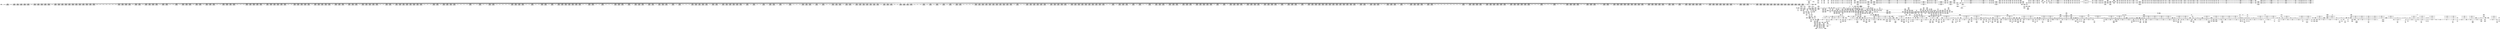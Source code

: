 digraph {
	CE0x4b6ff70 [shape=record,shape=Mrecord,label="{CE0x4b6ff70|2472:_%struct.cred*,_:_CRE_6168,6176_|*MultipleSource*|Function::task_sid&Arg::task::|Function::current_has_perm&Arg::tsk::|Function::selinux_task_movememory&Arg::p::|security/selinux/hooks.c,208}"]
	CE0x4b3a070 [shape=record,shape=Mrecord,label="{CE0x4b3a070|2472:_%struct.cred*,_:_CRE_160,164_|*MultipleSource*|Function::task_sid&Arg::task::|Function::current_has_perm&Arg::tsk::|Function::selinux_task_movememory&Arg::p::|security/selinux/hooks.c,208}"]
	CE0x4b2faa0 [shape=record,shape=Mrecord,label="{CE0x4b2faa0|rcu_read_unlock:_tmp14|include/linux/rcupdate.h,933|*SummSource*}"]
	CE0x4c18300 [shape=record,shape=Mrecord,label="{CE0x4c18300|__preempt_count_add:_tmp2|*SummSource*}"]
	CE0x4ba3de0 [shape=record,shape=Mrecord,label="{CE0x4ba3de0|i64*_getelementptr_inbounds_(_4_x_i64_,_4_x_i64_*___llvm_gcov_ctr130,_i64_0,_i64_3)|*Constant*|*SummSink*}"]
	CE0x4bc2a30 [shape=record,shape=Mrecord,label="{CE0x4bc2a30|__preempt_count_sub:_do.end}"]
	CE0x4b41560 [shape=record,shape=Mrecord,label="{CE0x4b41560|2472:_%struct.cred*,_:_CRE_120,128_|*MultipleSource*|Function::task_sid&Arg::task::|Function::current_has_perm&Arg::tsk::|Function::selinux_task_movememory&Arg::p::|security/selinux/hooks.c,208}"]
	CE0x4b6ec70 [shape=record,shape=Mrecord,label="{CE0x4b6ec70|2472:_%struct.cred*,_:_CRE_5976,5984_|*MultipleSource*|Function::task_sid&Arg::task::|Function::current_has_perm&Arg::tsk::|Function::selinux_task_movememory&Arg::p::|security/selinux/hooks.c,208}"]
	CE0x4b17f70 [shape=record,shape=Mrecord,label="{CE0x4b17f70|current_sid:_sid|security/selinux/hooks.c,220}"]
	CE0x4b03430 [shape=record,shape=Mrecord,label="{CE0x4b03430|2472:_%struct.cred*,_:_CRE_416,424_|*MultipleSource*|Function::task_sid&Arg::task::|Function::current_has_perm&Arg::tsk::|Function::selinux_task_movememory&Arg::p::|security/selinux/hooks.c,208}"]
	CE0x4c01df0 [shape=record,shape=Mrecord,label="{CE0x4c01df0|i64*_getelementptr_inbounds_(_4_x_i64_,_4_x_i64_*___llvm_gcov_ctr135,_i64_0,_i64_0)|*Constant*}"]
	CE0x4b6de00 [shape=record,shape=Mrecord,label="{CE0x4b6de00|2472:_%struct.cred*,_:_CRE_5928,5936_|*MultipleSource*|Function::task_sid&Arg::task::|Function::current_has_perm&Arg::tsk::|Function::selinux_task_movememory&Arg::p::|security/selinux/hooks.c,208}"]
	CE0x4c4d960 [shape=record,shape=Mrecord,label="{CE0x4c4d960|__preempt_count_sub:_tmp5|./arch/x86/include/asm/preempt.h,77}"]
	CE0x4b39900 [shape=record,shape=Mrecord,label="{CE0x4b39900|task_sid:_bb}"]
	CE0x4ba55f0 [shape=record,shape=Mrecord,label="{CE0x4ba55f0|i64*_getelementptr_inbounds_(_4_x_i64_,_4_x_i64_*___llvm_gcov_ctr128,_i64_0,_i64_2)|*Constant*}"]
	CE0x4b17300 [shape=record,shape=Mrecord,label="{CE0x4b17300|rcu_read_lock:_call3|include/linux/rcupdate.h,882|*SummSink*}"]
	CE0x4b97e30 [shape=record,shape=Mrecord,label="{CE0x4b97e30|GLOBAL:_cred_sid|*Constant*}"]
	CE0x4af7400 [shape=record,shape=Mrecord,label="{CE0x4af7400|i64*_getelementptr_inbounds_(_2_x_i64_,_2_x_i64_*___llvm_gcov_ctr289,_i64_0,_i64_1)|*Constant*}"]
	CE0x4ade720 [shape=record,shape=Mrecord,label="{CE0x4ade720|selinux_task_movememory:_tmp2}"]
	CE0x4c4e660 [shape=record,shape=Mrecord,label="{CE0x4c4e660|__preempt_count_sub:_tmp6|./arch/x86/include/asm/preempt.h,78|*SummSink*}"]
	CE0x4bfe3f0 [shape=record,shape=Mrecord,label="{CE0x4bfe3f0|rcu_lock_acquire:_tmp5|include/linux/rcupdate.h,418}"]
	CE0x4b00c60 [shape=record,shape=Mrecord,label="{CE0x4b00c60|current_sid:_tmp9|security/selinux/hooks.c,218}"]
	CE0x4bcc810 [shape=record,shape=Mrecord,label="{CE0x4bcc810|_call_void_mcount()_#3}"]
	CE0x4b70920 [shape=record,shape=Mrecord,label="{CE0x4b70920|2472:_%struct.cred*,_:_CRE_6196,6200_|*MultipleSource*|Function::task_sid&Arg::task::|Function::current_has_perm&Arg::tsk::|Function::selinux_task_movememory&Arg::p::|security/selinux/hooks.c,208}"]
	CE0x4ba72e0 [shape=record,shape=Mrecord,label="{CE0x4ba72e0|__preempt_count_add:_do.body|*SummSource*}"]
	CE0x4c25f20 [shape=record,shape=Mrecord,label="{CE0x4c25f20|__rcu_read_unlock:_tmp4|include/linux/rcupdate.h,244|*SummSink*}"]
	CE0x4b9bcc0 [shape=record,shape=Mrecord,label="{CE0x4b9bcc0|task_sid:_tmp9|security/selinux/hooks.c,208}"]
	CE0x4b33e30 [shape=record,shape=Mrecord,label="{CE0x4b33e30|rcu_read_lock:_bb|*SummSink*}"]
	CE0x4b4fc10 [shape=record,shape=Mrecord,label="{CE0x4b4fc10|2472:_%struct.cred*,_:_CRE_1856,1864_|*MultipleSource*|Function::task_sid&Arg::task::|Function::current_has_perm&Arg::tsk::|Function::selinux_task_movememory&Arg::p::|security/selinux/hooks.c,208}"]
	CE0x4b17060 [shape=record,shape=Mrecord,label="{CE0x4b17060|rcu_read_lock:_call3|include/linux/rcupdate.h,882}"]
	CE0x4b40030 [shape=record,shape=Mrecord,label="{CE0x4b40030|rcu_lock_acquire:_entry|*SummSink*}"]
	CE0x4bd11d0 [shape=record,shape=Mrecord,label="{CE0x4bd11d0|rcu_read_unlock:_if.end|*SummSink*}"]
	CE0x4bc36b0 [shape=record,shape=Mrecord,label="{CE0x4bc36b0|COLLAPSED:_GCMRE___llvm_gcov_ctr135_internal_global_4_x_i64_zeroinitializer:_elem_0:default:}"]
	CE0x4b8b530 [shape=record,shape=Mrecord,label="{CE0x4b8b530|rcu_read_lock:_tmp8|include/linux/rcupdate.h,882|*SummSink*}"]
	CE0x4b1c370 [shape=record,shape=Mrecord,label="{CE0x4b1c370|%struct.task_struct*_(%struct.task_struct**)*_asm_movq_%gs:$_1:P_,$0_,_r,im,_dirflag_,_fpsr_,_flags_|*SummSource*}"]
	CE0x4b39720 [shape=record,shape=Mrecord,label="{CE0x4b39720|task_sid:_do.body5|*SummSource*}"]
	CE0x4adc240 [shape=record,shape=Mrecord,label="{CE0x4adc240|current_has_perm:_tmp2|*SummSink*}"]
	CE0x4b397e0 [shape=record,shape=Mrecord,label="{CE0x4b397e0|task_sid:_do.body5|*SummSink*}"]
	CE0x4c0e350 [shape=record,shape=Mrecord,label="{CE0x4c0e350|rcu_lock_release:___here}"]
	CE0x4b6c8a0 [shape=record,shape=Mrecord,label="{CE0x4b6c8a0|2472:_%struct.cred*,_:_CRE_5856,5860_|*MultipleSource*|Function::task_sid&Arg::task::|Function::current_has_perm&Arg::tsk::|Function::selinux_task_movememory&Arg::p::|security/selinux/hooks.c,208}"]
	CE0x4b380e0 [shape=record,shape=Mrecord,label="{CE0x4b380e0|i64*_getelementptr_inbounds_(_13_x_i64_,_13_x_i64_*___llvm_gcov_ctr126,_i64_0,_i64_1)|*Constant*|*SummSource*}"]
	CE0x4b83210 [shape=record,shape=Mrecord,label="{CE0x4b83210|task_sid:_tobool4|security/selinux/hooks.c,208|*SummSource*}"]
	CE0x4b7b3c0 [shape=record,shape=Mrecord,label="{CE0x4b7b3c0|2472:_%struct.cred*,_:_CRE_6544,6552_|*MultipleSource*|Function::task_sid&Arg::task::|Function::current_has_perm&Arg::tsk::|Function::selinux_task_movememory&Arg::p::|security/selinux/hooks.c,208}"]
	CE0x4b36180 [shape=record,shape=Mrecord,label="{CE0x4b36180|GLOBAL:___rcu_read_lock|*Constant*}"]
	CE0x4bb4750 [shape=record,shape=Mrecord,label="{CE0x4bb4750|i64*_getelementptr_inbounds_(_11_x_i64_,_11_x_i64_*___llvm_gcov_ctr132,_i64_0,_i64_1)|*Constant*|*SummSource*}"]
	CE0x4b30f70 [shape=record,shape=Mrecord,label="{CE0x4b30f70|rcu_read_lock:_tmp16|include/linux/rcupdate.h,882|*SummSink*}"]
	CE0x4ad5eb0 [shape=record,shape=Mrecord,label="{CE0x4ad5eb0|%struct.common_audit_data*_null|*Constant*|*SummSource*}"]
	CE0x4b9ec60 [shape=record,shape=Mrecord,label="{CE0x4b9ec60|i64*_getelementptr_inbounds_(_4_x_i64_,_4_x_i64_*___llvm_gcov_ctr134,_i64_0,_i64_1)|*Constant*|*SummSink*}"]
	CE0x4b1c280 [shape=record,shape=Mrecord,label="{CE0x4b1c280|2472:_%struct.cred*,_:_CRE_400,408_|*MultipleSource*|Function::task_sid&Arg::task::|Function::current_has_perm&Arg::tsk::|Function::selinux_task_movememory&Arg::p::|security/selinux/hooks.c,208}"]
	CE0x4af7290 [shape=record,shape=Mrecord,label="{CE0x4af7290|current_sid:_tmp3}"]
	CE0x4b83700 [shape=record,shape=Mrecord,label="{CE0x4b83700|i64_7|*Constant*|*SummSource*}"]
	CE0x4b7aa40 [shape=record,shape=Mrecord,label="{CE0x4b7aa40|2472:_%struct.cred*,_:_CRE_6512,6520_|*MultipleSource*|Function::task_sid&Arg::task::|Function::current_has_perm&Arg::tsk::|Function::selinux_task_movememory&Arg::p::|security/selinux/hooks.c,208}"]
	CE0x4b363d0 [shape=record,shape=Mrecord,label="{CE0x4b363d0|rcu_read_lock:_tmp3|*SummSource*}"]
	CE0x4b75ce0 [shape=record,shape=Mrecord,label="{CE0x4b75ce0|2472:_%struct.cred*,_:_CRE_6335,6336_}"]
	CE0x4ba3850 [shape=record,shape=Mrecord,label="{CE0x4ba3850|__rcu_read_lock:_tmp2|*SummSource*}"]
	CE0x4c11860 [shape=record,shape=Mrecord,label="{CE0x4c11860|GLOBAL:_lock_release|*Constant*|*SummSource*}"]
	CE0x4b2b6c0 [shape=record,shape=Mrecord,label="{CE0x4b2b6c0|task_sid:_real_cred|security/selinux/hooks.c,208|*SummSource*}"]
	CE0x4bd1320 [shape=record,shape=Mrecord,label="{CE0x4bd1320|rcu_read_unlock:_bb}"]
	CE0x4b9bf70 [shape=record,shape=Mrecord,label="{CE0x4b9bf70|task_sid:_tmp8|security/selinux/hooks.c,208|*SummSink*}"]
	CE0x4b3f8d0 [shape=record,shape=Mrecord,label="{CE0x4b3f8d0|2472:_%struct.cred*,_:_CRE_272,280_|*MultipleSource*|Function::task_sid&Arg::task::|Function::current_has_perm&Arg::tsk::|Function::selinux_task_movememory&Arg::p::|security/selinux/hooks.c,208}"]
	CE0x4bd61a0 [shape=record,shape=Mrecord,label="{CE0x4bd61a0|rcu_read_unlock:_tmp17|include/linux/rcupdate.h,933}"]
	CE0x4addd00 [shape=record,shape=Mrecord,label="{CE0x4addd00|_call_void_mcount()_#3}"]
	CE0x4ae8d30 [shape=record,shape=Mrecord,label="{CE0x4ae8d30|rcu_read_lock:_tmp6|include/linux/rcupdate.h,882}"]
	CE0x4b749e0 [shape=record,shape=Mrecord,label="{CE0x4b749e0|2472:_%struct.cred*,_:_CRE_6319,6320_}"]
	CE0x4b6f5f0 [shape=record,shape=Mrecord,label="{CE0x4b6f5f0|2472:_%struct.cred*,_:_CRE_6008,6136_|*MultipleSource*|Function::task_sid&Arg::task::|Function::current_has_perm&Arg::tsk::|Function::selinux_task_movememory&Arg::p::|security/selinux/hooks.c,208}"]
	CE0x4bcb8a0 [shape=record,shape=Mrecord,label="{CE0x4bcb8a0|COLLAPSED:_GCMRE___llvm_gcov_ctr133_internal_global_4_x_i64_zeroinitializer:_elem_0:default:}"]
	CE0x4b9e9a0 [shape=record,shape=Mrecord,label="{CE0x4b9e9a0|rcu_lock_release:_bb|*SummSink*}"]
	CE0x4b389b0 [shape=record,shape=Mrecord,label="{CE0x4b389b0|2472:_%struct.cred*,_:_CRE_84,88_|*MultipleSource*|Function::task_sid&Arg::task::|Function::current_has_perm&Arg::tsk::|Function::selinux_task_movememory&Arg::p::|security/selinux/hooks.c,208}"]
	CE0x4bbaa40 [shape=record,shape=Mrecord,label="{CE0x4bbaa40|rcu_read_lock:_tobool|include/linux/rcupdate.h,882|*SummSink*}"]
	CE0x4ae5110 [shape=record,shape=Mrecord,label="{CE0x4ae5110|i16_2|*Constant*}"]
	CE0x4ae5810 [shape=record,shape=Mrecord,label="{CE0x4ae5810|%struct.common_audit_data*_null|*Constant*}"]
	CE0x4bcb530 [shape=record,shape=Mrecord,label="{CE0x4bcb530|rcu_read_unlock:_tmp7|include/linux/rcupdate.h,933|*SummSink*}"]
	CE0x4c14540 [shape=record,shape=Mrecord,label="{CE0x4c14540|i64*_getelementptr_inbounds_(_4_x_i64_,_4_x_i64_*___llvm_gcov_ctr135,_i64_0,_i64_3)|*Constant*|*SummSink*}"]
	CE0x4b3ee80 [shape=record,shape=Mrecord,label="{CE0x4b3ee80|rcu_read_lock:_tmp8|include/linux/rcupdate.h,882}"]
	CE0x4b2b9f0 [shape=record,shape=Mrecord,label="{CE0x4b2b9f0|_call_void___rcu_read_lock()_#10,_!dbg_!27710|include/linux/rcupdate.h,879|*SummSink*}"]
	CE0x4ad1b20 [shape=record,shape=Mrecord,label="{CE0x4ad1b20|rcu_read_lock:_tmp5|include/linux/rcupdate.h,882|*SummSource*}"]
	CE0x4b7d070 [shape=record,shape=Mrecord,label="{CE0x4b7d070|2472:_%struct.cred*,_:_CRE_6644,6648_|*MultipleSource*|Function::task_sid&Arg::task::|Function::current_has_perm&Arg::tsk::|Function::selinux_task_movememory&Arg::p::|security/selinux/hooks.c,208}"]
	CE0x4af3500 [shape=record,shape=Mrecord,label="{CE0x4af3500|i64_0|*Constant*|*SummSink*}"]
	CE0x4b6fd10 [shape=record,shape=Mrecord,label="{CE0x4b6fd10|2472:_%struct.cred*,_:_CRE_6152,6168_|*MultipleSource*|Function::task_sid&Arg::task::|Function::current_has_perm&Arg::tsk::|Function::selinux_task_movememory&Arg::p::|security/selinux/hooks.c,208}"]
	CE0x4b69be0 [shape=record,shape=Mrecord,label="{CE0x4b69be0|2472:_%struct.cred*,_:_CRE_3064,3072_|*MultipleSource*|Function::task_sid&Arg::task::|Function::current_has_perm&Arg::tsk::|Function::selinux_task_movememory&Arg::p::|security/selinux/hooks.c,208}"]
	CE0x4b64340 [shape=record,shape=Mrecord,label="{CE0x4b64340|2472:_%struct.cred*,_:_CRE_2922,2923_}"]
	CE0x4b444a0 [shape=record,shape=Mrecord,label="{CE0x4b444a0|COLLAPSED:_GCMRE___llvm_gcov_ctr130_internal_global_4_x_i64_zeroinitializer:_elem_0:default:}"]
	CE0x4b6cd60 [shape=record,shape=Mrecord,label="{CE0x4b6cd60|2472:_%struct.cred*,_:_CRE_5872,5880_|*MultipleSource*|Function::task_sid&Arg::task::|Function::current_has_perm&Arg::tsk::|Function::selinux_task_movememory&Arg::p::|security/selinux/hooks.c,208}"]
	CE0x4af1f60 [shape=record,shape=Mrecord,label="{CE0x4af1f60|_ret_i32_%tmp24,_!dbg_!27742|security/selinux/hooks.c,220|*SummSink*}"]
	CE0x4b8a4d0 [shape=record,shape=Mrecord,label="{CE0x4b8a4d0|GLOBAL:___llvm_gcov_ctr127|Global_var:__llvm_gcov_ctr127}"]
	CE0x4b36db0 [shape=record,shape=Mrecord,label="{CE0x4b36db0|_call_void_rcu_read_lock()_#10,_!dbg_!27712|security/selinux/hooks.c,207|*SummSource*}"]
	CE0x4afcaf0 [shape=record,shape=Mrecord,label="{CE0x4afcaf0|current_sid:_do.end|*SummSink*}"]
	CE0x4b68fd0 [shape=record,shape=Mrecord,label="{CE0x4b68fd0|2472:_%struct.cred*,_:_CRE_3024,3032_|*MultipleSource*|Function::task_sid&Arg::task::|Function::current_has_perm&Arg::tsk::|Function::selinux_task_movememory&Arg::p::|security/selinux/hooks.c,208}"]
	CE0x4b70b80 [shape=record,shape=Mrecord,label="{CE0x4b70b80|2472:_%struct.cred*,_:_CRE_6200,6208_|*MultipleSource*|Function::task_sid&Arg::task::|Function::current_has_perm&Arg::tsk::|Function::selinux_task_movememory&Arg::p::|security/selinux/hooks.c,208}"]
	CE0x4b558b0 [shape=record,shape=Mrecord,label="{CE0x4b558b0|2472:_%struct.cred*,_:_CRE_2152,2160_|*MultipleSource*|Function::task_sid&Arg::task::|Function::current_has_perm&Arg::tsk::|Function::selinux_task_movememory&Arg::p::|security/selinux/hooks.c,208}"]
	CE0x4bdb050 [shape=record,shape=Mrecord,label="{CE0x4bdb050|__rcu_read_unlock:_entry|*SummSink*}"]
	CE0x4b62750 [shape=record,shape=Mrecord,label="{CE0x4b62750|2472:_%struct.cred*,_:_CRE_2896,2900_|*MultipleSource*|Function::task_sid&Arg::task::|Function::current_has_perm&Arg::tsk::|Function::selinux_task_movememory&Arg::p::|security/selinux/hooks.c,208}"]
	CE0x4af58d0 [shape=record,shape=Mrecord,label="{CE0x4af58d0|GLOBAL:___llvm_gcov_ctr125|Global_var:__llvm_gcov_ctr125|*SummSource*}"]
	CE0x4ae5240 [shape=record,shape=Mrecord,label="{CE0x4ae5240|i16_2|*Constant*|*SummSource*}"]
	CE0x4b4c370 [shape=record,shape=Mrecord,label="{CE0x4b4c370|_call_void_lockdep_rcu_suspicious(i8*_getelementptr_inbounds_(_25_x_i8_,_25_x_i8_*_.str3,_i32_0,_i32_0),_i32_208,_i8*_getelementptr_inbounds_(_41_x_i8_,_41_x_i8_*_.str44,_i32_0,_i32_0))_#10,_!dbg_!27732|security/selinux/hooks.c,208}"]
	CE0x4b761a0 [shape=record,shape=Mrecord,label="{CE0x4b761a0|2472:_%struct.cred*,_:_CRE_6339,6340_}"]
	CE0x4ba81e0 [shape=record,shape=Mrecord,label="{CE0x4ba81e0|__preempt_count_add:_tmp4|./arch/x86/include/asm/preempt.h,72}"]
	CE0x4bd6210 [shape=record,shape=Mrecord,label="{CE0x4bd6210|rcu_read_unlock:_tmp17|include/linux/rcupdate.h,933|*SummSource*}"]
	CE0x4b7aca0 [shape=record,shape=Mrecord,label="{CE0x4b7aca0|2472:_%struct.cred*,_:_CRE_6520,6528_|*MultipleSource*|Function::task_sid&Arg::task::|Function::current_has_perm&Arg::tsk::|Function::selinux_task_movememory&Arg::p::|security/selinux/hooks.c,208}"]
	CE0x4b17b90 [shape=record,shape=Mrecord,label="{CE0x4b17b90|rcu_read_lock:_tmp13|include/linux/rcupdate.h,882|*SummSource*}"]
	CE0x4af2720 [shape=record,shape=Mrecord,label="{CE0x4af2720|GLOBAL:_task_sid|*Constant*|*SummSink*}"]
	CE0x4b585d0 [shape=record,shape=Mrecord,label="{CE0x4b585d0|2472:_%struct.cred*,_:_CRE_2368,2376_|*MultipleSource*|Function::task_sid&Arg::task::|Function::current_has_perm&Arg::tsk::|Function::selinux_task_movememory&Arg::p::|security/selinux/hooks.c,208}"]
	CE0x4b61b40 [shape=record,shape=Mrecord,label="{CE0x4b61b40|2472:_%struct.cred*,_:_CRE_2864,2872_|*MultipleSource*|Function::task_sid&Arg::task::|Function::current_has_perm&Arg::tsk::|Function::selinux_task_movememory&Arg::p::|security/selinux/hooks.c,208}"]
	CE0x4c17840 [shape=record,shape=Mrecord,label="{CE0x4c17840|__preempt_count_add:_tmp7|./arch/x86/include/asm/preempt.h,73|*SummSink*}"]
	CE0x4c142f0 [shape=record,shape=Mrecord,label="{CE0x4c142f0|__preempt_count_sub:_tmp7|./arch/x86/include/asm/preempt.h,78|*SummSource*}"]
	CE0x4aea380 [shape=record,shape=Mrecord,label="{CE0x4aea380|current_sid:_tmp20|security/selinux/hooks.c,218|*SummSource*}"]
	CE0x4b37930 [shape=record,shape=Mrecord,label="{CE0x4b37930|i32_77|*Constant*}"]
	CE0x4af35b0 [shape=record,shape=Mrecord,label="{CE0x4af35b0|GLOBAL:___llvm_gcov_ctr125|Global_var:__llvm_gcov_ctr125}"]
	CE0x4af7d20 [shape=record,shape=Mrecord,label="{CE0x4af7d20|task_sid:_tmp2}"]
	CE0x4b579c0 [shape=record,shape=Mrecord,label="{CE0x4b579c0|2472:_%struct.cred*,_:_CRE_2328,2336_|*MultipleSource*|Function::task_sid&Arg::task::|Function::current_has_perm&Arg::tsk::|Function::selinux_task_movememory&Arg::p::|security/selinux/hooks.c,208}"]
	CE0x5e69ba0 [shape=record,shape=Mrecord,label="{CE0x5e69ba0|selinux_task_movememory:_tmp1|*SummSource*}"]
	CE0x4c13160 [shape=record,shape=Mrecord,label="{CE0x4c13160|i64*_getelementptr_inbounds_(_4_x_i64_,_4_x_i64_*___llvm_gcov_ctr128,_i64_0,_i64_1)|*Constant*|*SummSink*}"]
	CE0x4af7330 [shape=record,shape=Mrecord,label="{CE0x4af7330|current_sid:_tmp3|*SummSource*}"]
	CE0x4bb0750 [shape=record,shape=Mrecord,label="{CE0x4bb0750|_ret_void,_!dbg_!27717|include/linux/rcupdate.h,240|*SummSink*}"]
	CE0x4afd7b0 [shape=record,shape=Mrecord,label="{CE0x4afd7b0|_ret_void,_!dbg_!27735|include/linux/rcupdate.h,884}"]
	CE0x4b32610 [shape=record,shape=Mrecord,label="{CE0x4b32610|_call_void_lockdep_rcu_suspicious(i8*_getelementptr_inbounds_(_25_x_i8_,_25_x_i8_*_.str45,_i32_0,_i32_0),_i32_883,_i8*_getelementptr_inbounds_(_42_x_i8_,_42_x_i8_*_.str46,_i32_0,_i32_0))_#10,_!dbg_!27728|include/linux/rcupdate.h,882}"]
	CE0x4bcf620 [shape=record,shape=Mrecord,label="{CE0x4bcf620|rcu_lock_acquire:_tmp1|*SummSource*}"]
	CE0x4b69720 [shape=record,shape=Mrecord,label="{CE0x4b69720|2472:_%struct.cred*,_:_CRE_3048,3056_|*MultipleSource*|Function::task_sid&Arg::task::|Function::current_has_perm&Arg::tsk::|Function::selinux_task_movememory&Arg::p::|security/selinux/hooks.c,208}"]
	CE0x4b2d790 [shape=record,shape=Mrecord,label="{CE0x4b2d790|i64*_getelementptr_inbounds_(_2_x_i64_,_2_x_i64_*___llvm_gcov_ctr98,_i64_0,_i64_0)|*Constant*|*SummSource*}"]
	CE0x4acbbf0 [shape=record,shape=Mrecord,label="{CE0x4acbbf0|i32_0|*Constant*}"]
	CE0x4af2210 [shape=record,shape=Mrecord,label="{CE0x4af2210|current_has_perm:_call1|security/selinux/hooks.c,1543}"]
	CE0x4bd8220 [shape=record,shape=Mrecord,label="{CE0x4bd8220|rcu_read_unlock:_tmp21|include/linux/rcupdate.h,935|*SummSource*}"]
	CE0x4c0d250 [shape=record,shape=Mrecord,label="{CE0x4c0d250|rcu_lock_release:_indirectgoto|*SummSource*}"]
	CE0x4b97880 [shape=record,shape=Mrecord,label="{CE0x4b97880|task_sid:_call7|security/selinux/hooks.c,208}"]
	CE0x4b71e50 [shape=record,shape=Mrecord,label="{CE0x4b71e50|2472:_%struct.cred*,_:_CRE_6264,6280_|*MultipleSource*|Function::task_sid&Arg::task::|Function::current_has_perm&Arg::tsk::|Function::selinux_task_movememory&Arg::p::|security/selinux/hooks.c,208}"]
	CE0x4c4e5f0 [shape=record,shape=Mrecord,label="{CE0x4c4e5f0|__preempt_count_sub:_tmp6|./arch/x86/include/asm/preempt.h,78|*SummSource*}"]
	CE0x4b511a0 [shape=record,shape=Mrecord,label="{CE0x4b511a0|2472:_%struct.cred*,_:_CRE_1928,1936_|*MultipleSource*|Function::task_sid&Arg::task::|Function::current_has_perm&Arg::tsk::|Function::selinux_task_movememory&Arg::p::|security/selinux/hooks.c,208}"]
	CE0x4b69260 [shape=record,shape=Mrecord,label="{CE0x4b69260|2472:_%struct.cred*,_:_CRE_3032,3036_|*MultipleSource*|Function::task_sid&Arg::task::|Function::current_has_perm&Arg::tsk::|Function::selinux_task_movememory&Arg::p::|security/selinux/hooks.c,208}"]
	CE0x4bc82f0 [shape=record,shape=Mrecord,label="{CE0x4bc82f0|rcu_read_unlock:_tmp1}"]
	CE0x4c10aa0 [shape=record,shape=Mrecord,label="{CE0x4c10aa0|rcu_lock_release:_tmp5|include/linux/rcupdate.h,423|*SummSink*}"]
	CE0x4bc63a0 [shape=record,shape=Mrecord,label="{CE0x4bc63a0|GLOBAL:_lock_acquire|*Constant*|*SummSource*}"]
	CE0x4b497e0 [shape=record,shape=Mrecord,label="{CE0x4b497e0|2472:_%struct.cred*,_:_CRE_616,624_|*MultipleSource*|Function::task_sid&Arg::task::|Function::current_has_perm&Arg::tsk::|Function::selinux_task_movememory&Arg::p::|security/selinux/hooks.c,208}"]
	CE0x4b85820 [shape=record,shape=Mrecord,label="{CE0x4b85820|task_sid:_tmp22|security/selinux/hooks.c,208}"]
	CE0x4c16b30 [shape=record,shape=Mrecord,label="{CE0x4c16b30|i64*_getelementptr_inbounds_(_4_x_i64_,_4_x_i64_*___llvm_gcov_ctr129,_i64_0,_i64_3)|*Constant*|*SummSink*}"]
	CE0x4aee570 [shape=record,shape=Mrecord,label="{CE0x4aee570|i64*_getelementptr_inbounds_(_2_x_i64_,_2_x_i64_*___llvm_gcov_ctr136,_i64_0,_i64_0)|*Constant*}"]
	CE0x4b61da0 [shape=record,shape=Mrecord,label="{CE0x4b61da0|2472:_%struct.cred*,_:_CRE_2872,2876_|*MultipleSource*|Function::task_sid&Arg::task::|Function::current_has_perm&Arg::tsk::|Function::selinux_task_movememory&Arg::p::|security/selinux/hooks.c,208}"]
	CE0x4c171b0 [shape=record,shape=Mrecord,label="{CE0x4c171b0|i64*_getelementptr_inbounds_(_4_x_i64_,_4_x_i64_*___llvm_gcov_ctr129,_i64_0,_i64_2)|*Constant*}"]
	CE0x4ad2940 [shape=record,shape=Mrecord,label="{CE0x4ad2940|current_sid:_do.body}"]
	CE0x4b36520 [shape=record,shape=Mrecord,label="{CE0x4b36520|rcu_read_lock:_tmp3|*SummSink*}"]
	CE0x4b48890 [shape=record,shape=Mrecord,label="{CE0x4b48890|2472:_%struct.cred*,_:_CRE_560,568_|*MultipleSource*|Function::task_sid&Arg::task::|Function::current_has_perm&Arg::tsk::|Function::selinux_task_movememory&Arg::p::|security/selinux/hooks.c,208}"]
	CE0x4ae5e70 [shape=record,shape=Mrecord,label="{CE0x4ae5e70|get_current:_entry|*SummSink*}"]
	CE0x4bb51a0 [shape=record,shape=Mrecord,label="{CE0x4bb51a0|rcu_read_unlock:_tmp11|include/linux/rcupdate.h,933|*SummSource*}"]
	CE0x4af7d90 [shape=record,shape=Mrecord,label="{CE0x4af7d90|task_sid:_tmp2|*SummSource*}"]
	CE0x4b9cc20 [shape=record,shape=Mrecord,label="{CE0x4b9cc20|task_sid:_tobool1|security/selinux/hooks.c,208|*SummSource*}"]
	CE0x4b2db50 [shape=record,shape=Mrecord,label="{CE0x4b2db50|_call_void_rcu_lock_acquire(%struct.lockdep_map*_rcu_lock_map)_#10,_!dbg_!27711|include/linux/rcupdate.h,881|*SummSink*}"]
	CE0x4b55fd0 [shape=record,shape=Mrecord,label="{CE0x4b55fd0|2472:_%struct.cred*,_:_CRE_2240,2248_|*MultipleSource*|Function::task_sid&Arg::task::|Function::current_has_perm&Arg::tsk::|Function::selinux_task_movememory&Arg::p::|security/selinux/hooks.c,208}"]
	CE0x4ba8d70 [shape=record,shape=Mrecord,label="{CE0x4ba8d70|i64*_getelementptr_inbounds_(_4_x_i64_,_4_x_i64_*___llvm_gcov_ctr130,_i64_0,_i64_2)|*Constant*|*SummSource*}"]
	CE0x4c0d530 [shape=record,shape=Mrecord,label="{CE0x4c0d530|_call_void_mcount()_#3|*SummSource*}"]
	CE0x4c2b490 [shape=record,shape=Mrecord,label="{CE0x4c2b490|i64*_getelementptr_inbounds_(_4_x_i64_,_4_x_i64_*___llvm_gcov_ctr129,_i64_0,_i64_2)|*Constant*|*SummSource*}"]
	CE0x4ad9460 [shape=record,shape=Mrecord,label="{CE0x4ad9460|2472:_%struct.cred*,_:_CRE_688,689_}"]
	CE0x4af5540 [shape=record,shape=Mrecord,label="{CE0x4af5540|i64*_getelementptr_inbounds_(_2_x_i64_,_2_x_i64_*___llvm_gcov_ctr136,_i64_0,_i64_1)|*Constant*}"]
	CE0x4b65d60 [shape=record,shape=Mrecord,label="{CE0x4b65d60|2472:_%struct.cred*,_:_CRE_2944,2945_}"]
	CE0x4b75e10 [shape=record,shape=Mrecord,label="{CE0x4b75e10|2472:_%struct.cred*,_:_CRE_6336,6337_}"]
	CE0x4b66f30 [shape=record,shape=Mrecord,label="{CE0x4b66f30|2472:_%struct.cred*,_:_CRE_2959,2960_}"]
	CE0x4baa240 [shape=record,shape=Mrecord,label="{CE0x4baa240|_call_void_mcount()_#3}"]
	CE0x4bc5900 [shape=record,shape=Mrecord,label="{CE0x4bc5900|__rcu_read_lock:_tmp3|*SummSource*}"]
	CE0x4b07440 [shape=record,shape=Mrecord,label="{CE0x4b07440|_ret_%struct.task_struct*_%tmp4,_!dbg_!27714|./arch/x86/include/asm/current.h,14|*SummSink*}"]
	CE0x4ae1170 [shape=record,shape=Mrecord,label="{CE0x4ae1170|i8*_getelementptr_inbounds_(_25_x_i8_,_25_x_i8_*_.str3,_i32_0,_i32_0)|*Constant*|*SummSink*}"]
	CE0x4bd3a50 [shape=record,shape=Mrecord,label="{CE0x4bd3a50|i64*_getelementptr_inbounds_(_11_x_i64_,_11_x_i64_*___llvm_gcov_ctr132,_i64_0,_i64_8)|*Constant*|*SummSource*}"]
	CE0x4acd600 [shape=record,shape=Mrecord,label="{CE0x4acd600|get_current:_tmp4|./arch/x86/include/asm/current.h,14|*SummSource*}"]
	CE0x4b679e0 [shape=record,shape=Mrecord,label="{CE0x4b679e0|2472:_%struct.cred*,_:_CRE_2968,2969_}"]
	CE0x4b65770 [shape=record,shape=Mrecord,label="{CE0x4b65770|2472:_%struct.cred*,_:_CRE_2939,2940_}"]
	CE0x4b66480 [shape=record,shape=Mrecord,label="{CE0x4b66480|2472:_%struct.cred*,_:_CRE_2950,2951_}"]
	CE0x4bb0d10 [shape=record,shape=Mrecord,label="{CE0x4bb0d10|rcu_read_lock:_tmp}"]
	CE0x4bc5e70 [shape=record,shape=Mrecord,label="{CE0x4bc5e70|rcu_read_unlock:_tmp4|include/linux/rcupdate.h,933|*SummSource*}"]
	CE0x4b5f7d0 [shape=record,shape=Mrecord,label="{CE0x4b5f7d0|2472:_%struct.cred*,_:_CRE_2744,2752_|*MultipleSource*|Function::task_sid&Arg::task::|Function::current_has_perm&Arg::tsk::|Function::selinux_task_movememory&Arg::p::|security/selinux/hooks.c,208}"]
	CE0x4bfc3b0 [shape=record,shape=Mrecord,label="{CE0x4bfc3b0|rcu_lock_release:_tmp7|*SummSink*}"]
	CE0x4b82a20 [shape=record,shape=Mrecord,label="{CE0x4b82a20|task_sid:_call3|security/selinux/hooks.c,208}"]
	CE0x4bb1580 [shape=record,shape=Mrecord,label="{CE0x4bb1580|rcu_read_lock:_tmp20|include/linux/rcupdate.h,882|*SummSink*}"]
	CE0x4bd99f0 [shape=record,shape=Mrecord,label="{CE0x4bd99f0|_ret_void,_!dbg_!27717|include/linux/rcupdate.h,424|*SummSink*}"]
	CE0x4b3c080 [shape=record,shape=Mrecord,label="{CE0x4b3c080|rcu_read_lock:_tmp2|*SummSource*}"]
	CE0x4b15570 [shape=record,shape=Mrecord,label="{CE0x4b15570|i64*_getelementptr_inbounds_(_4_x_i64_,_4_x_i64_*___llvm_gcov_ctr128,_i64_0,_i64_1)|*Constant*}"]
	CE0x4b618e0 [shape=record,shape=Mrecord,label="{CE0x4b618e0|2472:_%struct.cred*,_:_CRE_2856,2864_|*MultipleSource*|Function::task_sid&Arg::task::|Function::current_has_perm&Arg::tsk::|Function::selinux_task_movememory&Arg::p::|security/selinux/hooks.c,208}"]
	CE0x68d68e0 [shape=record,shape=Mrecord,label="{CE0x68d68e0|current_has_perm:_entry|*SummSink*}"]
	CE0x4b78930 [shape=record,shape=Mrecord,label="{CE0x4b78930|2472:_%struct.cred*,_:_CRE_6424,6432_|*MultipleSource*|Function::task_sid&Arg::task::|Function::current_has_perm&Arg::tsk::|Function::selinux_task_movememory&Arg::p::|security/selinux/hooks.c,208}"]
	CE0x4b01c60 [shape=record,shape=Mrecord,label="{CE0x4b01c60|_ret_void,_!dbg_!27735|include/linux/rcupdate.h,884|*SummSink*}"]
	CE0x4b33c20 [shape=record,shape=Mrecord,label="{CE0x4b33c20|cred_sid:_tmp4|*LoadInst*|security/selinux/hooks.c,196|*SummSource*}"]
	CE0x4bc51e0 [shape=record,shape=Mrecord,label="{CE0x4bc51e0|_ret_void,_!dbg_!27719|./arch/x86/include/asm/preempt.h,73|*SummSource*}"]
	CE0x4b2dae0 [shape=record,shape=Mrecord,label="{CE0x4b2dae0|_call_void_rcu_lock_acquire(%struct.lockdep_map*_rcu_lock_map)_#10,_!dbg_!27711|include/linux/rcupdate.h,881|*SummSource*}"]
	CE0x4afffa0 [shape=record,shape=Mrecord,label="{CE0x4afffa0|2472:_%struct.cred*,_:_CRE_216,224_|*MultipleSource*|Function::task_sid&Arg::task::|Function::current_has_perm&Arg::tsk::|Function::selinux_task_movememory&Arg::p::|security/selinux/hooks.c,208}"]
	CE0x4b41890 [shape=record,shape=Mrecord,label="{CE0x4b41890|cred_sid:_tmp|*SummSource*}"]
	CE0x4adfe90 [shape=record,shape=Mrecord,label="{CE0x4adfe90|i32_512|*Constant*}"]
	CE0x4ad9f30 [shape=record,shape=Mrecord,label="{CE0x4ad9f30|2472:_%struct.cred*,_:_CRE_696,697_}"]
	CE0x4bb5000 [shape=record,shape=Mrecord,label="{CE0x4bb5000|_call_void_lockdep_rcu_suspicious(i8*_getelementptr_inbounds_(_25_x_i8_,_25_x_i8_*_.str45,_i32_0,_i32_0),_i32_934,_i8*_getelementptr_inbounds_(_44_x_i8_,_44_x_i8_*_.str47,_i32_0,_i32_0))_#10,_!dbg_!27726|include/linux/rcupdate.h,933}"]
	CE0x4b2bfd0 [shape=record,shape=Mrecord,label="{CE0x4b2bfd0|2472:_%struct.cred*,_:_CRE_176,184_|*MultipleSource*|Function::task_sid&Arg::task::|Function::current_has_perm&Arg::tsk::|Function::selinux_task_movememory&Arg::p::|security/selinux/hooks.c,208}"]
	CE0x4af4b30 [shape=record,shape=Mrecord,label="{CE0x4af4b30|_ret_i32_%call7,_!dbg_!27749|security/selinux/hooks.c,210|*SummSink*}"]
	CE0x4bd4680 [shape=record,shape=Mrecord,label="{CE0x4bd4680|rcu_read_unlock:_tmp18|include/linux/rcupdate.h,933|*SummSink*}"]
	CE0x4c10b10 [shape=record,shape=Mrecord,label="{CE0x4c10b10|_call_void_lock_release(%struct.lockdep_map*_%map,_i32_1,_i64_ptrtoint_(i8*_blockaddress(_rcu_lock_release,_%__here)_to_i64))_#10,_!dbg_!27716|include/linux/rcupdate.h,423}"]
	CE0x4ba59f0 [shape=record,shape=Mrecord,label="{CE0x4ba59f0|i64*_getelementptr_inbounds_(_4_x_i64_,_4_x_i64_*___llvm_gcov_ctr135,_i64_0,_i64_2)|*Constant*|*SummSource*}"]
	CE0x4b4aab0 [shape=record,shape=Mrecord,label="{CE0x4b4aab0|2472:_%struct.cred*,_:_CRE_664,672_|*MultipleSource*|Function::task_sid&Arg::task::|Function::current_has_perm&Arg::tsk::|Function::selinux_task_movememory&Arg::p::|security/selinux/hooks.c,208}"]
	CE0x4bb5c90 [shape=record,shape=Mrecord,label="{CE0x4bb5c90|i64*_getelementptr_inbounds_(_11_x_i64_,_11_x_i64_*___llvm_gcov_ctr127,_i64_0,_i64_9)|*Constant*}"]
	CE0x4b00760 [shape=record,shape=Mrecord,label="{CE0x4b00760|i64*_getelementptr_inbounds_(_13_x_i64_,_13_x_i64_*___llvm_gcov_ctr126,_i64_0,_i64_0)|*Constant*|*SummSink*}"]
	CE0x4b5b820 [shape=record,shape=Mrecord,label="{CE0x4b5b820|2472:_%struct.cred*,_:_CRE_2533,2534_}"]
	CE0x4bc6b50 [shape=record,shape=Mrecord,label="{CE0x4bc6b50|i64*_getelementptr_inbounds_(_11_x_i64_,_11_x_i64_*___llvm_gcov_ctr132,_i64_0,_i64_0)|*Constant*|*SummSink*}"]
	CE0x4b720b0 [shape=record,shape=Mrecord,label="{CE0x4b720b0|2472:_%struct.cred*,_:_CRE_6280,6284_|*MultipleSource*|Function::task_sid&Arg::task::|Function::current_has_perm&Arg::tsk::|Function::selinux_task_movememory&Arg::p::|security/selinux/hooks.c,208}"]
	CE0x4c0c360 [shape=record,shape=Mrecord,label="{CE0x4c0c360|__rcu_read_lock:_do.body|*SummSink*}"]
	CE0x4bd78b0 [shape=record,shape=Mrecord,label="{CE0x4bd78b0|rcu_read_unlock:_tmp20|include/linux/rcupdate.h,933|*SummSink*}"]
	CE0x4b3bb30 [shape=record,shape=Mrecord,label="{CE0x4b3bb30|2472:_%struct.cred*,_:_CRE_288,296_|*MultipleSource*|Function::task_sid&Arg::task::|Function::current_has_perm&Arg::tsk::|Function::selinux_task_movememory&Arg::p::|security/selinux/hooks.c,208}"]
	CE0x4b784a0 [shape=record,shape=Mrecord,label="{CE0x4b784a0|2472:_%struct.cred*,_:_CRE_6400,6408_|*MultipleSource*|Function::task_sid&Arg::task::|Function::current_has_perm&Arg::tsk::|Function::selinux_task_movememory&Arg::p::|security/selinux/hooks.c,208}"]
	CE0x4bc72b0 [shape=record,shape=Mrecord,label="{CE0x4bc72b0|rcu_read_unlock:_tmp|*SummSource*}"]
	CE0x4adafe0 [shape=record,shape=Mrecord,label="{CE0x4adafe0|current_has_perm:_entry|*SummSource*}"]
	CE0x4b51d50 [shape=record,shape=Mrecord,label="{CE0x4b51d50|2472:_%struct.cred*,_:_CRE_1968,1976_|*MultipleSource*|Function::task_sid&Arg::task::|Function::current_has_perm&Arg::tsk::|Function::selinux_task_movememory&Arg::p::|security/selinux/hooks.c,208}"]
	CE0x4b84730 [shape=record,shape=Mrecord,label="{CE0x4b84730|task_sid:_tmp16|security/selinux/hooks.c,208|*SummSource*}"]
	CE0x4b73940 [shape=record,shape=Mrecord,label="{CE0x4b73940|2472:_%struct.cred*,_:_CRE_6305,6306_}"]
	CE0x4b7bfd0 [shape=record,shape=Mrecord,label="{CE0x4b7bfd0|2472:_%struct.cred*,_:_CRE_6584,6600_|*MultipleSource*|Function::task_sid&Arg::task::|Function::current_has_perm&Arg::tsk::|Function::selinux_task_movememory&Arg::p::|security/selinux/hooks.c,208}"]
	CE0x4b8a230 [shape=record,shape=Mrecord,label="{CE0x4b8a230|0:_i8,_:_GCMR_rcu_read_unlock.__warned_internal_global_i8_0,_section_.data.unlikely_,_align_1:_elem_0:default:}"]
	CE0x4b58370 [shape=record,shape=Mrecord,label="{CE0x4b58370|2472:_%struct.cred*,_:_CRE_2360,2368_|*MultipleSource*|Function::task_sid&Arg::task::|Function::current_has_perm&Arg::tsk::|Function::selinux_task_movememory&Arg::p::|security/selinux/hooks.c,208}"]
	CE0x4c265e0 [shape=record,shape=Mrecord,label="{CE0x4c265e0|__preempt_count_add:_tmp1|*SummSink*}"]
	CE0x4b75bb0 [shape=record,shape=Mrecord,label="{CE0x4b75bb0|2472:_%struct.cred*,_:_CRE_6334,6335_}"]
	CE0x4b1f300 [shape=record,shape=Mrecord,label="{CE0x4b1f300|i32_218|*Constant*|*SummSink*}"]
	CE0x4bfdc20 [shape=record,shape=Mrecord,label="{CE0x4bfdc20|i64*_getelementptr_inbounds_(_4_x_i64_,_4_x_i64_*___llvm_gcov_ctr133,_i64_0,_i64_0)|*Constant*}"]
	CE0x4acc770 [shape=record,shape=Mrecord,label="{CE0x4acc770|GLOBAL:_rcu_read_lock|*Constant*}"]
	CE0x4bc5e00 [shape=record,shape=Mrecord,label="{CE0x4bc5e00|GLOBAL:___llvm_gcov_ctr132|Global_var:__llvm_gcov_ctr132}"]
	CE0x4b87040 [shape=record,shape=Mrecord,label="{CE0x4b87040|task_sid:_tmp26|security/selinux/hooks.c,208|*SummSource*}"]
	CE0x4bb36b0 [shape=record,shape=Mrecord,label="{CE0x4bb36b0|cred_sid:_tmp5|security/selinux/hooks.c,196|*SummSink*}"]
	CE0x4bfe5b0 [shape=record,shape=Mrecord,label="{CE0x4bfe5b0|_call_void___preempt_count_sub(i32_1)_#10,_!dbg_!27715|include/linux/rcupdate.h,244|*SummSource*}"]
	CE0x4b02460 [shape=record,shape=Mrecord,label="{CE0x4b02460|current_sid:_tmp14|security/selinux/hooks.c,218}"]
	CE0x4b08900 [shape=record,shape=Mrecord,label="{CE0x4b08900|current_sid:_security|security/selinux/hooks.c,218}"]
	CE0x4b5af30 [shape=record,shape=Mrecord,label="{CE0x4b5af30|2472:_%struct.cred*,_:_CRE_2525,2526_}"]
	CE0x4b340b0 [shape=record,shape=Mrecord,label="{CE0x4b340b0|get_current:_tmp}"]
	CE0x4b35b30 [shape=record,shape=Mrecord,label="{CE0x4b35b30|i64*_getelementptr_inbounds_(_2_x_i64_,_2_x_i64_*___llvm_gcov_ctr131,_i64_0,_i64_1)|*Constant*|*SummSource*}"]
	CE0x4b01a20 [shape=record,shape=Mrecord,label="{CE0x4b01a20|current_sid:_land.lhs.true2|*SummSink*}"]
	CE0x4bc6670 [shape=record,shape=Mrecord,label="{CE0x4bc6670|GLOBAL:_lock_acquire|*Constant*|*SummSink*}"]
	CE0x4bd8ea0 [shape=record,shape=Mrecord,label="{CE0x4bd8ea0|_call_void_rcu_lock_release(%struct.lockdep_map*_rcu_lock_map)_#10,_!dbg_!27733|include/linux/rcupdate.h,935|*SummSource*}"]
	CE0x4b9a530 [shape=record,shape=Mrecord,label="{CE0x4b9a530|task_sid:_call|security/selinux/hooks.c,208}"]
	CE0x4b40270 [shape=record,shape=Mrecord,label="{CE0x4b40270|task_sid:_land.lhs.true2|*SummSource*}"]
	CE0x4b86be0 [shape=record,shape=Mrecord,label="{CE0x4b86be0|i64*_getelementptr_inbounds_(_13_x_i64_,_13_x_i64_*___llvm_gcov_ctr126,_i64_0,_i64_11)|*Constant*}"]
	CE0x4bbff60 [shape=record,shape=Mrecord,label="{CE0x4bbff60|__preempt_count_add:_do.body}"]
	CE0x4b54580 [shape=record,shape=Mrecord,label="{CE0x4b54580|2472:_%struct.cred*,_:_CRE_2088,2096_|*MultipleSource*|Function::task_sid&Arg::task::|Function::current_has_perm&Arg::tsk::|Function::selinux_task_movememory&Arg::p::|security/selinux/hooks.c,208}"]
	CE0x4ad63c0 [shape=record,shape=Mrecord,label="{CE0x4ad63c0|avc_has_perm:_auditdata|Function::avc_has_perm&Arg::auditdata::|*SummSource*}"]
	CE0x4b824c0 [shape=record,shape=Mrecord,label="{CE0x4b824c0|task_sid:_tmp13|security/selinux/hooks.c,208}"]
	CE0x4bc8c50 [shape=record,shape=Mrecord,label="{CE0x4bc8c50|GLOBAL:_rcu_read_unlock.__warned|Global_var:rcu_read_unlock.__warned}"]
	CE0x4bb1b60 [shape=record,shape=Mrecord,label="{CE0x4bb1b60|i64*_getelementptr_inbounds_(_11_x_i64_,_11_x_i64_*___llvm_gcov_ctr127,_i64_0,_i64_10)|*Constant*}"]
	CE0x4b77110 [shape=record,shape=Mrecord,label="{CE0x4b77110|2472:_%struct.cred*,_:_CRE_6352,6353_}"]
	CE0x4accfd0 [shape=record,shape=Mrecord,label="{CE0x4accfd0|current_sid:_tmp11|security/selinux/hooks.c,218|*SummSource*}"]
	CE0x4afede0 [shape=record,shape=Mrecord,label="{CE0x4afede0|2472:_%struct.cred*,_:_CRE_344,352_|*MultipleSource*|Function::task_sid&Arg::task::|Function::current_has_perm&Arg::tsk::|Function::selinux_task_movememory&Arg::p::|security/selinux/hooks.c,208}"]
	CE0x4b35ac0 [shape=record,shape=Mrecord,label="{CE0x4b35ac0|i64*_getelementptr_inbounds_(_2_x_i64_,_2_x_i64_*___llvm_gcov_ctr131,_i64_0,_i64_1)|*Constant*}"]
	CE0x4bb64c0 [shape=record,shape=Mrecord,label="{CE0x4bb64c0|rcu_read_lock:_tmp19|include/linux/rcupdate.h,882|*SummSource*}"]
	CE0x4ae9860 [shape=record,shape=Mrecord,label="{CE0x4ae9860|i64*_getelementptr_inbounds_(_4_x_i64_,_4_x_i64_*___llvm_gcov_ctr130,_i64_0,_i64_2)|*Constant*}"]
	CE0x4bac210 [shape=record,shape=Mrecord,label="{CE0x4bac210|__preempt_count_sub:_entry|*SummSource*}"]
	CE0x4b71240 [shape=record,shape=Mrecord,label="{CE0x4b71240|2472:_%struct.cred*,_:_CRE_6224,6232_|*MultipleSource*|Function::task_sid&Arg::task::|Function::current_has_perm&Arg::tsk::|Function::selinux_task_movememory&Arg::p::|security/selinux/hooks.c,208}"]
	CE0x4b68360 [shape=record,shape=Mrecord,label="{CE0x4b68360|2472:_%struct.cred*,_:_CRE_2976,2980_|*MultipleSource*|Function::task_sid&Arg::task::|Function::current_has_perm&Arg::tsk::|Function::selinux_task_movememory&Arg::p::|security/selinux/hooks.c,208}"]
	CE0x4bb2d00 [shape=record,shape=Mrecord,label="{CE0x4bb2d00|cred_sid:_bb|*SummSource*}"]
	CE0x4b5a6e0 [shape=record,shape=Mrecord,label="{CE0x4b5a6e0|2472:_%struct.cred*,_:_CRE_2520,2521_}"]
	CE0x4adea50 [shape=record,shape=Mrecord,label="{CE0x4adea50|current_has_perm:_perms|Function::current_has_perm&Arg::perms::|*SummSource*}"]
	CE0x4253fd0 [shape=record,shape=Mrecord,label="{CE0x4253fd0|GLOBAL:_current_has_perm|*Constant*}"]
	CE0x4accc40 [shape=record,shape=Mrecord,label="{CE0x4accc40|current_sid:_tmp10|security/selinux/hooks.c,218|*SummSink*}"]
	CE0x4aff560 [shape=record,shape=Mrecord,label="{CE0x4aff560|2472:_%struct.cred*,_:_CRE_432,440_|*MultipleSource*|Function::task_sid&Arg::task::|Function::current_has_perm&Arg::tsk::|Function::selinux_task_movememory&Arg::p::|security/selinux/hooks.c,208}"]
	CE0x4bb38c0 [shape=record,shape=Mrecord,label="{CE0x4bb38c0|cred_sid:_sid|security/selinux/hooks.c,197|*SummSink*}"]
	CE0x4b7a580 [shape=record,shape=Mrecord,label="{CE0x4b7a580|2472:_%struct.cred*,_:_CRE_6496,6504_|*MultipleSource*|Function::task_sid&Arg::task::|Function::current_has_perm&Arg::tsk::|Function::selinux_task_movememory&Arg::p::|security/selinux/hooks.c,208}"]
	CE0x4bcc8d0 [shape=record,shape=Mrecord,label="{CE0x4bcc8d0|_call_void_mcount()_#3|*SummSource*}"]
	CE0x4ad7de0 [shape=record,shape=Mrecord,label="{CE0x4ad7de0|selinux_task_movememory:_tmp3|*SummSource*}"]
	CE0x4ae1310 [shape=record,shape=Mrecord,label="{CE0x4ae1310|i32_218|*Constant*}"]
	CE0x4c0e8f0 [shape=record,shape=Mrecord,label="{CE0x4c0e8f0|rcu_lock_acquire:_indirectgoto|*SummSource*}"]
	CE0x4b76530 [shape=record,shape=Mrecord,label="{CE0x4b76530|2472:_%struct.cred*,_:_CRE_6342,6343_}"]
	CE0x4b799d0 [shape=record,shape=Mrecord,label="{CE0x4b799d0|2472:_%struct.cred*,_:_CRE_6474,6476_|*MultipleSource*|Function::task_sid&Arg::task::|Function::current_has_perm&Arg::tsk::|Function::selinux_task_movememory&Arg::p::|security/selinux/hooks.c,208}"]
	CE0x4b83340 [shape=record,shape=Mrecord,label="{CE0x4b83340|task_sid:_tobool4|security/selinux/hooks.c,208|*SummSink*}"]
	CE0x4b36330 [shape=record,shape=Mrecord,label="{CE0x4b36330|rcu_read_lock:_tmp3}"]
	CE0x4b30a90 [shape=record,shape=Mrecord,label="{CE0x4b30a90|rcu_read_lock:_tmp15|include/linux/rcupdate.h,882|*SummSink*}"]
	CE0x4af77e0 [shape=record,shape=Mrecord,label="{CE0x4af77e0|current_has_perm:_tmp|*SummSource*}"]
	CE0x4b78bc0 [shape=record,shape=Mrecord,label="{CE0x4b78bc0|2472:_%struct.cred*,_:_CRE_6432,6436_|*MultipleSource*|Function::task_sid&Arg::task::|Function::current_has_perm&Arg::tsk::|Function::selinux_task_movememory&Arg::p::|security/selinux/hooks.c,208}"]
	CE0x4b04570 [shape=record,shape=Mrecord,label="{CE0x4b04570|current_sid:_tobool1|security/selinux/hooks.c,218|*SummSource*}"]
	CE0x4afe8e0 [shape=record,shape=Mrecord,label="{CE0x4afe8e0|2472:_%struct.cred*,_:_CRE_8,16_|*MultipleSource*|Function::task_sid&Arg::task::|Function::current_has_perm&Arg::tsk::|Function::selinux_task_movememory&Arg::p::|security/selinux/hooks.c,208}"]
	CE0x4adbfa0 [shape=record,shape=Mrecord,label="{CE0x4adbfa0|selinux_task_movememory:_tmp2|*SummSource*}"]
	CE0x4b74650 [shape=record,shape=Mrecord,label="{CE0x4b74650|2472:_%struct.cred*,_:_CRE_6316,6317_}"]
	CE0x4b044e0 [shape=record,shape=Mrecord,label="{CE0x4b044e0|current_sid:_tobool1|security/selinux/hooks.c,218}"]
	CE0x4ba4090 [shape=record,shape=Mrecord,label="{CE0x4ba4090|rcu_lock_release:_tmp}"]
	CE0x4b65180 [shape=record,shape=Mrecord,label="{CE0x4b65180|2472:_%struct.cred*,_:_CRE_2934,2935_}"]
	CE0x4af2420 [shape=record,shape=Mrecord,label="{CE0x4af2420|current_has_perm:_call1|security/selinux/hooks.c,1543|*SummSource*}"]
	CE0x4b1b2c0 [shape=record,shape=Mrecord,label="{CE0x4b1b2c0|current_sid:_tmp24|security/selinux/hooks.c,220}"]
	CE0x5d36ec0 [shape=record,shape=Mrecord,label="{CE0x5d36ec0|current_has_perm:_entry}"]
	CE0x4c03320 [shape=record,shape=Mrecord,label="{CE0x4c03320|__rcu_read_unlock:_bb}"]
	CE0x4b986c0 [shape=record,shape=Mrecord,label="{CE0x4b986c0|cred_sid:_cred|Function::cred_sid&Arg::cred::|*SummSink*}"]
	CE0x4b03650 [shape=record,shape=Mrecord,label="{CE0x4b03650|2472:_%struct.cred*,_:_CRE_424,428_|*MultipleSource*|Function::task_sid&Arg::task::|Function::current_has_perm&Arg::tsk::|Function::selinux_task_movememory&Arg::p::|security/selinux/hooks.c,208}"]
	CE0x4b56950 [shape=record,shape=Mrecord,label="{CE0x4b56950|2472:_%struct.cred*,_:_CRE_2272,2280_|*MultipleSource*|Function::task_sid&Arg::task::|Function::current_has_perm&Arg::tsk::|Function::selinux_task_movememory&Arg::p::|security/selinux/hooks.c,208}"]
	CE0x4b1ad80 [shape=record,shape=Mrecord,label="{CE0x4b1ad80|2472:_%struct.cred*,_:_CRE_520,524_|*MultipleSource*|Function::task_sid&Arg::task::|Function::current_has_perm&Arg::tsk::|Function::selinux_task_movememory&Arg::p::|security/selinux/hooks.c,208}"]
	CE0x4b78e20 [shape=record,shape=Mrecord,label="{CE0x4b78e20|2472:_%struct.cred*,_:_CRE_6440,6448_|*MultipleSource*|Function::task_sid&Arg::task::|Function::current_has_perm&Arg::tsk::|Function::selinux_task_movememory&Arg::p::|security/selinux/hooks.c,208}"]
	CE0x4ae2050 [shape=record,shape=Mrecord,label="{CE0x4ae2050|_call_void_mcount()_#3|*SummSource*}"]
	CE0x4c4f2c0 [shape=record,shape=Mrecord,label="{CE0x4c4f2c0|__preempt_count_add:_tmp}"]
	CE0x4b36d10 [shape=record,shape=Mrecord,label="{CE0x4b36d10|cred_sid:_tmp2|*SummSink*}"]
	CE0x4b881b0 [shape=record,shape=Mrecord,label="{CE0x4b881b0|task_sid:_tmp20|security/selinux/hooks.c,208|*SummSink*}"]
	CE0x4bce080 [shape=record,shape=Mrecord,label="{CE0x4bce080|rcu_lock_release:_tmp3|*SummSource*}"]
	CE0x4b5b230 [shape=record,shape=Mrecord,label="{CE0x4b5b230|2472:_%struct.cred*,_:_CRE_2528,2529_}"]
	CE0x4b77370 [shape=record,shape=Mrecord,label="{CE0x4b77370|2472:_%struct.cred*,_:_CRE_6354,6355_}"]
	CE0x4b06100 [shape=record,shape=Mrecord,label="{CE0x4b06100|rcu_read_lock:_if.then|*SummSource*}"]
	CE0x4ad6600 [shape=record,shape=Mrecord,label="{CE0x4ad6600|_ret_i32_%retval.0,_!dbg_!27728|security/selinux/avc.c,775|*SummSource*}"]
	CE0x4bcf3e0 [shape=record,shape=Mrecord,label="{CE0x4bcf3e0|i64*_getelementptr_inbounds_(_4_x_i64_,_4_x_i64_*___llvm_gcov_ctr130,_i64_0,_i64_1)|*Constant*|*SummSink*}"]
	CE0x4af5400 [shape=record,shape=Mrecord,label="{CE0x4af5400|current_has_perm:_tmp1|*SummSink*}"]
	CE0x4bdad10 [shape=record,shape=Mrecord,label="{CE0x4bdad10|__rcu_read_unlock:_entry}"]
	CE0x4c0c8b0 [shape=record,shape=Mrecord,label="{CE0x4c0c8b0|i64*_getelementptr_inbounds_(_4_x_i64_,_4_x_i64_*___llvm_gcov_ctr134,_i64_0,_i64_0)|*Constant*|*SummSource*}"]
	CE0x4b736e0 [shape=record,shape=Mrecord,label="{CE0x4b736e0|2472:_%struct.cred*,_:_CRE_6303,6304_}"]
	CE0x4b010d0 [shape=record,shape=Mrecord,label="{CE0x4b010d0|current_sid:_tmp10|security/selinux/hooks.c,218}"]
	CE0x4b53050 [shape=record,shape=Mrecord,label="{CE0x4b53050|2472:_%struct.cred*,_:_CRE_2040,2044_|*MultipleSource*|Function::task_sid&Arg::task::|Function::current_has_perm&Arg::tsk::|Function::selinux_task_movememory&Arg::p::|security/selinux/hooks.c,208}"]
	CE0x4b49140 [shape=record,shape=Mrecord,label="{CE0x4b49140|2472:_%struct.cred*,_:_CRE_592,600_|*MultipleSource*|Function::task_sid&Arg::task::|Function::current_has_perm&Arg::tsk::|Function::selinux_task_movememory&Arg::p::|security/selinux/hooks.c,208}"]
	CE0x4bca1b0 [shape=record,shape=Mrecord,label="{CE0x4bca1b0|i64*_getelementptr_inbounds_(_4_x_i64_,_4_x_i64_*___llvm_gcov_ctr130,_i64_0,_i64_1)|*Constant*|*SummSource*}"]
	CE0x4b38e30 [shape=record,shape=Mrecord,label="{CE0x4b38e30|i64*_getelementptr_inbounds_(_13_x_i64_,_13_x_i64_*___llvm_gcov_ctr126,_i64_0,_i64_1)|*Constant*|*SummSink*}"]
	CE0x4af3b00 [shape=record,shape=Mrecord,label="{CE0x4af3b00|current_sid:_call|security/selinux/hooks.c,218}"]
	CE0x4b1feb0 [shape=record,shape=Mrecord,label="{CE0x4b1feb0|current_sid:_tmp18|security/selinux/hooks.c,218}"]
	CE0x4af1ba0 [shape=record,shape=Mrecord,label="{CE0x4af1ba0|current_sid:_entry|*SummSink*}"]
	CE0x4ad6180 [shape=record,shape=Mrecord,label="{CE0x4ad6180|avc_has_perm:_auditdata|Function::avc_has_perm&Arg::auditdata::|*SummSink*}"]
	CE0x4c268e0 [shape=record,shape=Mrecord,label="{CE0x4c268e0|__rcu_read_unlock:_tmp6|include/linux/rcupdate.h,245|*SummSink*}"]
	CE0x4b539a0 [shape=record,shape=Mrecord,label="{CE0x4b539a0|2472:_%struct.cred*,_:_CRE_2056,2057_|*MultipleSource*|Function::task_sid&Arg::task::|Function::current_has_perm&Arg::tsk::|Function::selinux_task_movememory&Arg::p::|security/selinux/hooks.c,208}"]
	CE0x4b46d60 [shape=record,shape=Mrecord,label="{CE0x4b46d60|__rcu_read_lock:_do.body}"]
	CE0x4b48230 [shape=record,shape=Mrecord,label="{CE0x4b48230|2472:_%struct.cred*,_:_CRE_536,544_|*MultipleSource*|Function::task_sid&Arg::task::|Function::current_has_perm&Arg::tsk::|Function::selinux_task_movememory&Arg::p::|security/selinux/hooks.c,208}"]
	CE0x4ae1d70 [shape=record,shape=Mrecord,label="{CE0x4ae1d70|current_sid:_tmp3|*SummSink*}"]
	CE0x4b9f7c0 [shape=record,shape=Mrecord,label="{CE0x4b9f7c0|__preempt_count_sub:_tmp2}"]
	CE0x4bb1ef0 [shape=record,shape=Mrecord,label="{CE0x4bb1ef0|i64*_getelementptr_inbounds_(_11_x_i64_,_11_x_i64_*___llvm_gcov_ctr127,_i64_0,_i64_10)|*Constant*|*SummSink*}"]
	CE0x4bb6680 [shape=record,shape=Mrecord,label="{CE0x4bb6680|rcu_read_lock:_tmp21|include/linux/rcupdate.h,884|*SummSource*}"]
	CE0x4afb300 [shape=record,shape=Mrecord,label="{CE0x4afb300|__rcu_read_lock:_tmp|*SummSource*}"]
	CE0x4b8a070 [shape=record,shape=Mrecord,label="{CE0x4b8a070|rcu_read_unlock:_tmp8|include/linux/rcupdate.h,933}"]
	CE0x4b98380 [shape=record,shape=Mrecord,label="{CE0x4b98380|cred_sid:_entry|*SummSink*}"]
	CE0x4b4d6e0 [shape=record,shape=Mrecord,label="{CE0x4b4d6e0|2472:_%struct.cred*,_:_CRE_712,720_|*MultipleSource*|Function::task_sid&Arg::task::|Function::current_has_perm&Arg::tsk::|Function::selinux_task_movememory&Arg::p::|security/selinux/hooks.c,208}"]
	CE0x4b33200 [shape=record,shape=Mrecord,label="{CE0x4b33200|i8*_getelementptr_inbounds_(_25_x_i8_,_25_x_i8_*_.str45,_i32_0,_i32_0)|*Constant*|*SummSource*}"]
	CE0x4b089c0 [shape=record,shape=Mrecord,label="{CE0x4b089c0|current_sid:_security|security/selinux/hooks.c,218|*SummSource*}"]
	CE0x4b38a40 [shape=record,shape=Mrecord,label="{CE0x4b38a40|rcu_read_lock:_tmp|*SummSink*}"]
	CE0x4b63c20 [shape=record,shape=Mrecord,label="{CE0x4b63c20|2472:_%struct.cred*,_:_CRE_2916,2917_}"]
	CE0x4b3e070 [shape=record,shape=Mrecord,label="{CE0x4b3e070|2472:_%struct.cred*,_:_CRE_96,104_|*MultipleSource*|Function::task_sid&Arg::task::|Function::current_has_perm&Arg::tsk::|Function::selinux_task_movememory&Arg::p::|security/selinux/hooks.c,208}"]
	CE0x4b553f0 [shape=record,shape=Mrecord,label="{CE0x4b553f0|2472:_%struct.cred*,_:_CRE_2136,2144_|*MultipleSource*|Function::task_sid&Arg::task::|Function::current_has_perm&Arg::tsk::|Function::selinux_task_movememory&Arg::p::|security/selinux/hooks.c,208}"]
	CE0x4b5c850 [shape=record,shape=Mrecord,label="{CE0x4b5c850|2472:_%struct.cred*,_:_CRE_2594,2596_|*MultipleSource*|Function::task_sid&Arg::task::|Function::current_has_perm&Arg::tsk::|Function::selinux_task_movememory&Arg::p::|security/selinux/hooks.c,208}"]
	CE0x4b9bbc0 [shape=record,shape=Mrecord,label="{CE0x4b9bbc0|task_sid:_tmp7|security/selinux/hooks.c,208|*SummSink*}"]
	CE0x4bb6450 [shape=record,shape=Mrecord,label="{CE0x4bb6450|rcu_read_lock:_tmp19|include/linux/rcupdate.h,882}"]
	CE0x4bc4e00 [shape=record,shape=Mrecord,label="{CE0x4bc4e00|rcu_read_unlock:_tmp4|include/linux/rcupdate.h,933}"]
	CE0x4c0ed00 [shape=record,shape=Mrecord,label="{CE0x4c0ed00|__rcu_read_lock:_tmp4|include/linux/rcupdate.h,239|*SummSink*}"]
	CE0x4ae4cd0 [shape=record,shape=Mrecord,label="{CE0x4ae4cd0|avc_has_perm:_tsid|Function::avc_has_perm&Arg::tsid::}"]
	CE0x4b32780 [shape=record,shape=Mrecord,label="{CE0x4b32780|_call_void_lockdep_rcu_suspicious(i8*_getelementptr_inbounds_(_25_x_i8_,_25_x_i8_*_.str45,_i32_0,_i32_0),_i32_883,_i8*_getelementptr_inbounds_(_42_x_i8_,_42_x_i8_*_.str46,_i32_0,_i32_0))_#10,_!dbg_!27728|include/linux/rcupdate.h,882|*SummSource*}"]
	CE0x4adfd30 [shape=record,shape=Mrecord,label="{CE0x4adfd30|current_has_perm:_tsk|Function::current_has_perm&Arg::tsk::|*SummSink*}"]
	CE0x4b48450 [shape=record,shape=Mrecord,label="{CE0x4b48450|2472:_%struct.cred*,_:_CRE_544,552_|*MultipleSource*|Function::task_sid&Arg::task::|Function::current_has_perm&Arg::tsk::|Function::selinux_task_movememory&Arg::p::|security/selinux/hooks.c,208}"]
	CE0x4bd8e30 [shape=record,shape=Mrecord,label="{CE0x4bd8e30|GLOBAL:_rcu_lock_release|*Constant*}"]
	CE0x4c11110 [shape=record,shape=Mrecord,label="{CE0x4c11110|GLOBAL:_lock_release|*Constant*}"]
	CE0x4b9c070 [shape=record,shape=Mrecord,label="{CE0x4b9c070|GLOBAL:_task_sid.__warned|Global_var:task_sid.__warned}"]
	CE0x4bbfc40 [shape=record,shape=Mrecord,label="{CE0x4bbfc40|__preempt_count_sub:_tmp4|./arch/x86/include/asm/preempt.h,77|*SummSink*}"]
	CE0x4c0d310 [shape=record,shape=Mrecord,label="{CE0x4c0d310|rcu_lock_release:_indirectgoto|*SummSink*}"]
	CE0x4b9bfe0 [shape=record,shape=Mrecord,label="{CE0x4b9bfe0|task_sid:_tmp8|security/selinux/hooks.c,208|*SummSource*}"]
	CE0x4acd2b0 [shape=record,shape=Mrecord,label="{CE0x4acd2b0|current_sid:_tmp12|security/selinux/hooks.c,218}"]
	CE0x4b81c30 [shape=record,shape=Mrecord,label="{CE0x4b81c30|task_sid:_tmp11|security/selinux/hooks.c,208}"]
	CE0x4c295f0 [shape=record,shape=Mrecord,label="{CE0x4c295f0|__preempt_count_sub:_tmp1}"]
	CE0x4b319c0 [shape=record,shape=Mrecord,label="{CE0x4b319c0|rcu_read_lock:_tmp17|include/linux/rcupdate.h,882}"]
	CE0x4b32b40 [shape=record,shape=Mrecord,label="{CE0x4b32b40|_call_void_lockdep_rcu_suspicious(i8*_getelementptr_inbounds_(_25_x_i8_,_25_x_i8_*_.str45,_i32_0,_i32_0),_i32_883,_i8*_getelementptr_inbounds_(_42_x_i8_,_42_x_i8_*_.str46,_i32_0,_i32_0))_#10,_!dbg_!27728|include/linux/rcupdate.h,882|*SummSink*}"]
	CE0x4bcd140 [shape=record,shape=Mrecord,label="{CE0x4bcd140|rcu_lock_acquire:_tmp}"]
	CE0x4afc450 [shape=record,shape=Mrecord,label="{CE0x4afc450|current_sid:_tmp7|security/selinux/hooks.c,218|*SummSource*}"]
	CE0x4aff1f0 [shape=record,shape=Mrecord,label="{CE0x4aff1f0|2472:_%struct.cred*,_:_CRE_360,368_|*MultipleSource*|Function::task_sid&Arg::task::|Function::current_has_perm&Arg::tsk::|Function::selinux_task_movememory&Arg::p::|security/selinux/hooks.c,208}"]
	CE0x4b96750 [shape=record,shape=Mrecord,label="{CE0x4b96750|task_sid:_tmp26|security/selinux/hooks.c,208}"]
	CE0x4aee2d0 [shape=record,shape=Mrecord,label="{CE0x4aee2d0|current_sid:_if.end|*SummSink*}"]
	CE0x4aff7f0 [shape=record,shape=Mrecord,label="{CE0x4aff7f0|cred_sid:_security|security/selinux/hooks.c,196|*SummSource*}"]
	CE0x4ad3b20 [shape=record,shape=Mrecord,label="{CE0x4ad3b20|2472:_%struct.cred*,_:_CRE_460,464_|*MultipleSource*|Function::task_sid&Arg::task::|Function::current_has_perm&Arg::tsk::|Function::selinux_task_movememory&Arg::p::|security/selinux/hooks.c,208}"]
	CE0x4ae55f0 [shape=record,shape=Mrecord,label="{CE0x4ae55f0|avc_has_perm:_tclass|Function::avc_has_perm&Arg::tclass::|*SummSink*}"]
	CE0x4b66350 [shape=record,shape=Mrecord,label="{CE0x4b66350|2472:_%struct.cred*,_:_CRE_2949,2950_}"]
	CE0x4b04a00 [shape=record,shape=Mrecord,label="{CE0x4b04a00|i64_5|*Constant*|*SummSource*}"]
	CE0x4bfc040 [shape=record,shape=Mrecord,label="{CE0x4bfc040|i64*_getelementptr_inbounds_(_4_x_i64_,_4_x_i64_*___llvm_gcov_ctr133,_i64_0,_i64_3)|*Constant*|*SummSource*}"]
	CE0x4bb1f60 [shape=record,shape=Mrecord,label="{CE0x4bb1f60|rcu_read_lock:_tmp21|include/linux/rcupdate.h,884|*SummSink*}"]
	CE0x4bba960 [shape=record,shape=Mrecord,label="{CE0x4bba960|rcu_read_lock:_call|include/linux/rcupdate.h,882|*SummSink*}"]
	CE0x4b37df0 [shape=record,shape=Mrecord,label="{CE0x4b37df0|task_sid:_tmp1|*SummSink*}"]
	CE0x4b65e90 [shape=record,shape=Mrecord,label="{CE0x4b65e90|2472:_%struct.cred*,_:_CRE_2945,2946_}"]
	CE0x4bff720 [shape=record,shape=Mrecord,label="{CE0x4bff720|__rcu_read_unlock:_tmp6|include/linux/rcupdate.h,245}"]
	CE0x4b06680 [shape=record,shape=Mrecord,label="{CE0x4b06680|current_sid:_tmp19|security/selinux/hooks.c,218}"]
	CE0x4b6c3e0 [shape=record,shape=Mrecord,label="{CE0x4b6c3e0|2472:_%struct.cred*,_:_CRE_3164,3168_|*MultipleSource*|Function::task_sid&Arg::task::|Function::current_has_perm&Arg::tsk::|Function::selinux_task_movememory&Arg::p::|security/selinux/hooks.c,208}"]
	CE0x4b507f0 [shape=record,shape=Mrecord,label="{CE0x4b507f0|2472:_%struct.cred*,_:_CRE_1896,1900_|*MultipleSource*|Function::task_sid&Arg::task::|Function::current_has_perm&Arg::tsk::|Function::selinux_task_movememory&Arg::p::|security/selinux/hooks.c,208}"]
	CE0x4b34350 [shape=record,shape=Mrecord,label="{CE0x4b34350|rcu_read_lock:_tmp|*SummSource*}"]
	CE0x4af0100 [shape=record,shape=Mrecord,label="{CE0x4af0100|2472:_%struct.cred*,_:_CRE_336,344_|*MultipleSource*|Function::task_sid&Arg::task::|Function::current_has_perm&Arg::tsk::|Function::selinux_task_movememory&Arg::p::|security/selinux/hooks.c,208}"]
	CE0x4b31a30 [shape=record,shape=Mrecord,label="{CE0x4b31a30|rcu_read_lock:_tmp17|include/linux/rcupdate.h,882|*SummSource*}"]
	CE0x4bd2570 [shape=record,shape=Mrecord,label="{CE0x4bd2570|i64_1|*Constant*}"]
	CE0x4bc55d0 [shape=record,shape=Mrecord,label="{CE0x4bc55d0|rcu_read_unlock:_tmp3}"]
	CE0x4b7c200 [shape=record,shape=Mrecord,label="{CE0x4b7c200|2472:_%struct.cred*,_:_CRE_6600,6608_|*MultipleSource*|Function::task_sid&Arg::task::|Function::current_has_perm&Arg::tsk::|Function::selinux_task_movememory&Arg::p::|security/selinux/hooks.c,208}"]
	CE0x4b07ed0 [shape=record,shape=Mrecord,label="{CE0x4b07ed0|COLLAPSED:_GCMRE_current_task_external_global_%struct.task_struct*:_elem_0::|security/selinux/hooks.c,218}"]
	CE0x4b35410 [shape=record,shape=Mrecord,label="{CE0x4b35410|rcu_read_lock:_if.then}"]
	CE0x4ae0e40 [shape=record,shape=Mrecord,label="{CE0x4ae0e40|GLOBAL:_lockdep_rcu_suspicious|*Constant*|*SummSource*}"]
	CE0x4b081f0 [shape=record,shape=Mrecord,label="{CE0x4b081f0|current_sid:_tmp21|security/selinux/hooks.c,218|*SummSink*}"]
	CE0x4bc8d80 [shape=record,shape=Mrecord,label="{CE0x4bc8d80|GLOBAL:_rcu_read_unlock.__warned|Global_var:rcu_read_unlock.__warned|*SummSource*}"]
	CE0x4b307f0 [shape=record,shape=Mrecord,label="{CE0x4b307f0|rcu_read_lock:_tmp15|include/linux/rcupdate.h,882}"]
	CE0x4b41340 [shape=record,shape=Mrecord,label="{CE0x4b41340|2472:_%struct.cred*,_:_CRE_112,116_|*MultipleSource*|Function::task_sid&Arg::task::|Function::current_has_perm&Arg::tsk::|Function::selinux_task_movememory&Arg::p::|security/selinux/hooks.c,208}"]
	CE0x4b5b490 [shape=record,shape=Mrecord,label="{CE0x4b5b490|2472:_%struct.cred*,_:_CRE_2530,2531_}"]
	CE0x4b5bce0 [shape=record,shape=Mrecord,label="{CE0x4b5bce0|2472:_%struct.cred*,_:_CRE_2544,2568_|*MultipleSource*|Function::task_sid&Arg::task::|Function::current_has_perm&Arg::tsk::|Function::selinux_task_movememory&Arg::p::|security/selinux/hooks.c,208}"]
	CE0x4b71bc0 [shape=record,shape=Mrecord,label="{CE0x4b71bc0|2472:_%struct.cred*,_:_CRE_6256,6264_|*MultipleSource*|Function::task_sid&Arg::task::|Function::current_has_perm&Arg::tsk::|Function::selinux_task_movememory&Arg::p::|security/selinux/hooks.c,208}"]
	CE0x4bda1d0 [shape=record,shape=Mrecord,label="{CE0x4bda1d0|_ret_void,_!dbg_!27717|include/linux/rcupdate.h,424}"]
	CE0x4bb3440 [shape=record,shape=Mrecord,label="{CE0x4bb3440|cred_sid:_tmp5|security/selinux/hooks.c,196}"]
	CE0x4aef680 [shape=record,shape=Mrecord,label="{CE0x4aef680|current_sid:_tmp1}"]
	CE0x4ad28a0 [shape=record,shape=Mrecord,label="{CE0x4ad28a0|current_sid:_if.then|*SummSink*}"]
	CE0x4ba4620 [shape=record,shape=Mrecord,label="{CE0x4ba4620|i8*_undef|*Constant*}"]
	CE0x4b08d80 [shape=record,shape=Mrecord,label="{CE0x4b08d80|COLLAPSED:_CMRE:_elem_0::|security/selinux/hooks.c,218}"]
	CE0x4b15420 [shape=record,shape=Mrecord,label="{CE0x4b15420|__rcu_read_lock:_tmp1|*SummSink*}"]
	CE0x4bb32a0 [shape=record,shape=Mrecord,label="{CE0x4bb32a0|i64*_getelementptr_inbounds_(_2_x_i64_,_2_x_i64_*___llvm_gcov_ctr131,_i64_0,_i64_0)|*Constant*|*SummSource*}"]
	CE0x4bac490 [shape=record,shape=Mrecord,label="{CE0x4bac490|_ret_void,_!dbg_!27720|./arch/x86/include/asm/preempt.h,78}"]
	CE0x4b4ba50 [shape=record,shape=Mrecord,label="{CE0x4b4ba50|task_sid:_tmp18|security/selinux/hooks.c,208|*SummSink*}"]
	CE0x4b4e220 [shape=record,shape=Mrecord,label="{CE0x4b4e220|2472:_%struct.cred*,_:_CRE_760,768_|*MultipleSource*|Function::task_sid&Arg::task::|Function::current_has_perm&Arg::tsk::|Function::selinux_task_movememory&Arg::p::|security/selinux/hooks.c,208}"]
	CE0x4bcd960 [shape=record,shape=Mrecord,label="{CE0x4bcd960|rcu_read_unlock:_tmp12|include/linux/rcupdate.h,933|*SummSource*}"]
	CE0x4b86640 [shape=record,shape=Mrecord,label="{CE0x4b86640|task_sid:_tmp23|security/selinux/hooks.c,208|*SummSink*}"]
	CE0x4bc7240 [shape=record,shape=Mrecord,label="{CE0x4bc7240|COLLAPSED:_GCMRE___llvm_gcov_ctr132_internal_global_11_x_i64_zeroinitializer:_elem_0:default:}"]
	CE0x4af8130 [shape=record,shape=Mrecord,label="{CE0x4af8130|current_sid:_call|security/selinux/hooks.c,218|*SummSink*}"]
	CE0x4b36c30 [shape=record,shape=Mrecord,label="{CE0x4b36c30|cred_sid:_tmp2}"]
	CE0x4ba4ba0 [shape=record,shape=Mrecord,label="{CE0x4ba4ba0|rcu_lock_release:_indirectgoto}"]
	CE0x4b18900 [shape=record,shape=Mrecord,label="{CE0x4b18900|get_current:_tmp3|*SummSink*}"]
	CE0x4b38ab0 [shape=record,shape=Mrecord,label="{CE0x4b38ab0|i64*_getelementptr_inbounds_(_11_x_i64_,_11_x_i64_*___llvm_gcov_ctr127,_i64_0,_i64_1)|*Constant*|*SummSink*}"]
	CE0x4bc7790 [shape=record,shape=Mrecord,label="{CE0x4bc7790|i64*_getelementptr_inbounds_(_4_x_i64_,_4_x_i64_*___llvm_gcov_ctr128,_i64_0,_i64_3)|*Constant*|*SummSource*}"]
	CE0x4b49a10 [shape=record,shape=Mrecord,label="{CE0x4b49a10|2472:_%struct.cred*,_:_CRE_624,632_|*MultipleSource*|Function::task_sid&Arg::task::|Function::current_has_perm&Arg::tsk::|Function::selinux_task_movememory&Arg::p::|security/selinux/hooks.c,208}"]
	CE0x4bd4960 [shape=record,shape=Mrecord,label="{CE0x4bd4960|_call_void_lockdep_rcu_suspicious(i8*_getelementptr_inbounds_(_25_x_i8_,_25_x_i8_*_.str45,_i32_0,_i32_0),_i32_934,_i8*_getelementptr_inbounds_(_44_x_i8_,_44_x_i8_*_.str47,_i32_0,_i32_0))_#10,_!dbg_!27726|include/linux/rcupdate.h,933|*SummSource*}"]
	CE0x4bb9750 [shape=record,shape=Mrecord,label="{CE0x4bb9750|rcu_read_lock:_tmp9|include/linux/rcupdate.h,882|*SummSink*}"]
	CE0x4af3270 [shape=record,shape=Mrecord,label="{CE0x4af3270|i64_0|*Constant*}"]
	CE0x4acd4b0 [shape=record,shape=Mrecord,label="{CE0x4acd4b0|i64*_getelementptr_inbounds_(_2_x_i64_,_2_x_i64_*___llvm_gcov_ctr98,_i64_0,_i64_0)|*Constant*|*SummSink*}"]
	CE0x4afd8c0 [shape=record,shape=Mrecord,label="{CE0x4afd8c0|_ret_void,_!dbg_!27735|include/linux/rcupdate.h,884|*SummSource*}"]
	CE0x4b08a60 [shape=record,shape=Mrecord,label="{CE0x4b08a60|current_sid:_security|security/selinux/hooks.c,218|*SummSink*}"]
	CE0x4bcd830 [shape=record,shape=Mrecord,label="{CE0x4bcd830|rcu_read_unlock:_tmp12|include/linux/rcupdate.h,933}"]
	CE0x4ad8fa0 [shape=record,shape=Mrecord,label="{CE0x4ad8fa0|task_sid:_task|Function::task_sid&Arg::task::|*SummSink*}"]
	CE0x4b02bb0 [shape=record,shape=Mrecord,label="{CE0x4b02bb0|current_sid:_call4|security/selinux/hooks.c,218|*SummSource*}"]
	CE0x4bc5420 [shape=record,shape=Mrecord,label="{CE0x4bc5420|rcu_read_unlock:_call|include/linux/rcupdate.h,933}"]
	CE0x4bb0580 [shape=record,shape=Mrecord,label="{CE0x4bb0580|__rcu_read_lock:_entry|*SummSink*}"]
	CE0x4c19020 [shape=record,shape=Mrecord,label="{CE0x4c19020|i64*_getelementptr_inbounds_(_4_x_i64_,_4_x_i64_*___llvm_gcov_ctr134,_i64_0,_i64_0)|*Constant*|*SummSink*}"]
	CE0x4bceff0 [shape=record,shape=Mrecord,label="{CE0x4bceff0|_call_void_asm_addl_$1,_%gs:$0_,_*m,ri,*m,_dirflag_,_fpsr_,_flags_(i32*___preempt_count,_i32_%val,_i32*___preempt_count)_#3,_!dbg_!27714,_!srcloc_!27717|./arch/x86/include/asm/preempt.h,72}"]
	CE0x4b46080 [shape=record,shape=Mrecord,label="{CE0x4b46080|rcu_read_unlock:_do.end|*SummSink*}"]
	CE0x4b985f0 [shape=record,shape=Mrecord,label="{CE0x4b985f0|cred_sid:_cred|Function::cred_sid&Arg::cred::|*SummSource*}"]
	CE0x4b00a50 [shape=record,shape=Mrecord,label="{CE0x4b00a50|i64_4|*Constant*}"]
	CE0x4b5e010 [shape=record,shape=Mrecord,label="{CE0x4b5e010|2472:_%struct.cred*,_:_CRE_2680,2688_|*MultipleSource*|Function::task_sid&Arg::task::|Function::current_has_perm&Arg::tsk::|Function::selinux_task_movememory&Arg::p::|security/selinux/hooks.c,208}"]
	CE0x4b73f30 [shape=record,shape=Mrecord,label="{CE0x4b73f30|2472:_%struct.cred*,_:_CRE_6310,6311_}"]
	CE0x4b6bf20 [shape=record,shape=Mrecord,label="{CE0x4b6bf20|2472:_%struct.cred*,_:_CRE_3152,3160_|*MultipleSource*|Function::task_sid&Arg::task::|Function::current_has_perm&Arg::tsk::|Function::selinux_task_movememory&Arg::p::|security/selinux/hooks.c,208}"]
	CE0x4b3f0d0 [shape=record,shape=Mrecord,label="{CE0x4b3f0d0|0:_i8,_:_GCMR_rcu_read_lock.__warned_internal_global_i8_0,_section_.data.unlikely_,_align_1:_elem_0:default:}"]
	CE0x4b5d430 [shape=record,shape=Mrecord,label="{CE0x4b5d430|2472:_%struct.cred*,_:_CRE_2616,2648_|*MultipleSource*|Function::task_sid&Arg::task::|Function::current_has_perm&Arg::tsk::|Function::selinux_task_movememory&Arg::p::|security/selinux/hooks.c,208}"]
	CE0x4b3a420 [shape=record,shape=Mrecord,label="{CE0x4b3a420|rcu_read_lock:_do.end}"]
	CE0x4b31440 [shape=record,shape=Mrecord,label="{CE0x4b31440|i64*_getelementptr_inbounds_(_11_x_i64_,_11_x_i64_*___llvm_gcov_ctr127,_i64_0,_i64_8)|*Constant*|*SummSource*}"]
	CE0x4b3ad60 [shape=record,shape=Mrecord,label="{CE0x4b3ad60|rcu_read_unlock:_tmp16|include/linux/rcupdate.h,933}"]
	CE0x4b1fb20 [shape=record,shape=Mrecord,label="{CE0x4b1fb20|current_sid:_tmp17|security/selinux/hooks.c,218|*SummSink*}"]
	CE0x4b3cc90 [shape=record,shape=Mrecord,label="{CE0x4b3cc90|GLOBAL:_rcu_lock_acquire|*Constant*}"]
	CE0x4b2af30 [shape=record,shape=Mrecord,label="{CE0x4b2af30|2472:_%struct.cred*,_:_CRE_20,24_|*MultipleSource*|Function::task_sid&Arg::task::|Function::current_has_perm&Arg::tsk::|Function::selinux_task_movememory&Arg::p::|security/selinux/hooks.c,208}"]
	CE0x4ad9d00 [shape=record,shape=Mrecord,label="{CE0x4ad9d00|2472:_%struct.cred*,_:_CRE_694,695_}"]
	CE0x4b1a2e0 [shape=record,shape=Mrecord,label="{CE0x4b1a2e0|2472:_%struct.cred*,_:_CRE_480,488_|*MultipleSource*|Function::task_sid&Arg::task::|Function::current_has_perm&Arg::tsk::|Function::selinux_task_movememory&Arg::p::|security/selinux/hooks.c,208}"]
	CE0x4b8a9c0 [shape=record,shape=Mrecord,label="{CE0x4b8a9c0|_call_void_mcount()_#3|*SummSink*}"]
	CE0x4bd9750 [shape=record,shape=Mrecord,label="{CE0x4bd9750|GLOBAL:_rcu_lock_release|*Constant*|*SummSource*}"]
	CE0x4b1e2e0 [shape=record,shape=Mrecord,label="{CE0x4b1e2e0|2472:_%struct.cred*,_:_CRE_200,208_|*MultipleSource*|Function::task_sid&Arg::task::|Function::current_has_perm&Arg::tsk::|Function::selinux_task_movememory&Arg::p::|security/selinux/hooks.c,208}"]
	CE0x4c27120 [shape=record,shape=Mrecord,label="{CE0x4c27120|__preempt_count_add:_do.end}"]
	CE0x4b30050 [shape=record,shape=Mrecord,label="{CE0x4b30050|rcu_read_unlock:_tmp15|include/linux/rcupdate.h,933|*SummSource*}"]
	CE0x4aea090 [shape=record,shape=Mrecord,label="{CE0x4aea090|current_sid:_tmp19|security/selinux/hooks.c,218|*SummSink*}"]
	CE0x4b3a4e0 [shape=record,shape=Mrecord,label="{CE0x4b3a4e0|rcu_read_lock:_do.end|*SummSource*}"]
	CE0x4b988f0 [shape=record,shape=Mrecord,label="{CE0x4b988f0|_ret_i32_%tmp6,_!dbg_!27716|security/selinux/hooks.c,197}"]
	CE0x4ba82c0 [shape=record,shape=Mrecord,label="{CE0x4ba82c0|__preempt_count_add:_tmp4|./arch/x86/include/asm/preempt.h,72|*SummSink*}"]
	CE0x4b062a0 [shape=record,shape=Mrecord,label="{CE0x4b062a0|rcu_read_lock:_land.lhs.true}"]
	CE0x4bc1b30 [shape=record,shape=Mrecord,label="{CE0x4bc1b30|_call_void_mcount()_#3|*SummSink*}"]
	CE0x4af33d0 [shape=record,shape=Mrecord,label="{CE0x4af33d0|i64_0|*Constant*|*SummSource*}"]
	CE0x4b82cb0 [shape=record,shape=Mrecord,label="{CE0x4b82cb0|task_sid:_call3|security/selinux/hooks.c,208|*SummSink*}"]
	CE0x4b98a50 [shape=record,shape=Mrecord,label="{CE0x4b98a50|_ret_i32_%tmp6,_!dbg_!27716|security/selinux/hooks.c,197|*SummSource*}"]
	CE0x4ae8fd0 [shape=record,shape=Mrecord,label="{CE0x4ae8fd0|rcu_read_lock:_tmp6|include/linux/rcupdate.h,882|*SummSink*}"]
	CE0x4c4dde0 [shape=record,shape=Mrecord,label="{CE0x4c4dde0|__preempt_count_sub:_sub|./arch/x86/include/asm/preempt.h,77}"]
	CE0x4b5f570 [shape=record,shape=Mrecord,label="{CE0x4b5f570|2472:_%struct.cred*,_:_CRE_2736,2744_|*MultipleSource*|Function::task_sid&Arg::task::|Function::current_has_perm&Arg::tsk::|Function::selinux_task_movememory&Arg::p::|security/selinux/hooks.c,208}"]
	CE0x4b021a0 [shape=record,shape=Mrecord,label="{CE0x4b021a0|current_sid:_tmp13|security/selinux/hooks.c,218|*SummSink*}"]
	CE0x4b88380 [shape=record,shape=Mrecord,label="{CE0x4b88380|task_sid:_tmp22|security/selinux/hooks.c,208|*SummSource*}"]
	CE0x4b1afa0 [shape=record,shape=Mrecord,label="{CE0x4b1afa0|_call_void_mcount()_#3}"]
	CE0x4b3fdd0 [shape=record,shape=Mrecord,label="{CE0x4b3fdd0|GLOBAL:_rcu_lock_acquire|*Constant*|*SummSource*}"]
	CE0x4c58680 [shape=record,shape=Mrecord,label="{CE0x4c58680|i64*_getelementptr_inbounds_(_4_x_i64_,_4_x_i64_*___llvm_gcov_ctr135,_i64_0,_i64_0)|*Constant*|*SummSource*}"]
	CE0x4c26bc0 [shape=record,shape=Mrecord,label="{CE0x4c26bc0|__preempt_count_add:_bb}"]
	CE0x4b40380 [shape=record,shape=Mrecord,label="{CE0x4b40380|task_sid:_land.lhs.true2|*SummSink*}"]
	CE0x4b75a80 [shape=record,shape=Mrecord,label="{CE0x4b75a80|2472:_%struct.cred*,_:_CRE_6333,6334_}"]
	CE0x4b572a0 [shape=record,shape=Mrecord,label="{CE0x4b572a0|2472:_%struct.cred*,_:_CRE_2304,2312_|*MultipleSource*|Function::task_sid&Arg::task::|Function::current_has_perm&Arg::tsk::|Function::selinux_task_movememory&Arg::p::|security/selinux/hooks.c,208}"]
	CE0x4b2f1a0 [shape=record,shape=Mrecord,label="{CE0x4b2f1a0|rcu_read_lock:_tmp11|include/linux/rcupdate.h,882|*SummSink*}"]
	CE0x4b9a780 [shape=record,shape=Mrecord,label="{CE0x4b9a780|task_sid:_call|security/selinux/hooks.c,208|*SummSource*}"]
	CE0x4b2d2a0 [shape=record,shape=Mrecord,label="{CE0x4b2d2a0|GLOBAL:_current_task|Global_var:current_task|*SummSource*}"]
	CE0x4afe1b0 [shape=record,shape=Mrecord,label="{CE0x4afe1b0|cred_sid:_tmp|*SummSink*}"]
	CE0x4b52b60 [shape=record,shape=Mrecord,label="{CE0x4b52b60|2472:_%struct.cred*,_:_CRE_2032,2036_|*MultipleSource*|Function::task_sid&Arg::task::|Function::current_has_perm&Arg::tsk::|Function::selinux_task_movememory&Arg::p::|security/selinux/hooks.c,208}"]
	CE0x4c0d990 [shape=record,shape=Mrecord,label="{CE0x4c0d990|void_(i32*,_i32,_i32*)*_asm_addl_$1,_%gs:$0_,_*m,ri,*m,_dirflag_,_fpsr_,_flags_|*SummSource*}"]
	CE0x4b8b790 [shape=record,shape=Mrecord,label="{CE0x4b8b790|i64_5|*Constant*}"]
	CE0x4b4f4f0 [shape=record,shape=Mrecord,label="{CE0x4b4f4f0|2472:_%struct.cred*,_:_CRE_1832,1840_|*MultipleSource*|Function::task_sid&Arg::task::|Function::current_has_perm&Arg::tsk::|Function::selinux_task_movememory&Arg::p::|security/selinux/hooks.c,208}"]
	CE0x4b60d60 [shape=record,shape=Mrecord,label="{CE0x4b60d60|2472:_%struct.cred*,_:_CRE_2816,2824_|*MultipleSource*|Function::task_sid&Arg::task::|Function::current_has_perm&Arg::tsk::|Function::selinux_task_movememory&Arg::p::|security/selinux/hooks.c,208}"]
	CE0x4ae4a10 [shape=record,shape=Mrecord,label="{CE0x4ae4a10|avc_has_perm:_ssid|Function::avc_has_perm&Arg::ssid::|*SummSource*}"]
	CE0x4bd2840 [shape=record,shape=Mrecord,label="{CE0x4bd2840|rcu_lock_release:_tmp|*SummSink*}"]
	CE0x4b6bcc0 [shape=record,shape=Mrecord,label="{CE0x4b6bcc0|2472:_%struct.cred*,_:_CRE_3148,3152_|*MultipleSource*|Function::task_sid&Arg::task::|Function::current_has_perm&Arg::tsk::|Function::selinux_task_movememory&Arg::p::|security/selinux/hooks.c,208}"]
	CE0x4b769f0 [shape=record,shape=Mrecord,label="{CE0x4b769f0|2472:_%struct.cred*,_:_CRE_6346,6347_}"]
	CE0x4b9b3a0 [shape=record,shape=Mrecord,label="{CE0x4b9b3a0|GLOBAL:___llvm_gcov_ctr126|Global_var:__llvm_gcov_ctr126|*SummSink*}"]
	CE0x4b3e580 [shape=record,shape=Mrecord,label="{CE0x4b3e580|get_current:_tmp2|*SummSink*}"]
	CE0x4b659d0 [shape=record,shape=Mrecord,label="{CE0x4b659d0|2472:_%struct.cred*,_:_CRE_2941,2942_}"]
	CE0x4b8ad90 [shape=record,shape=Mrecord,label="{CE0x4b8ad90|rcu_read_lock:_do.body|*SummSink*}"]
	CE0x4b5cd10 [shape=record,shape=Mrecord,label="{CE0x4b5cd10|2472:_%struct.cred*,_:_CRE_2598,2600_|*MultipleSource*|Function::task_sid&Arg::task::|Function::current_has_perm&Arg::tsk::|Function::selinux_task_movememory&Arg::p::|security/selinux/hooks.c,208}"]
	CE0x4ad19b0 [shape=record,shape=Mrecord,label="{CE0x4ad19b0|rcu_read_lock:_tmp5|include/linux/rcupdate.h,882}"]
	CE0x4ad3d40 [shape=record,shape=Mrecord,label="{CE0x4ad3d40|2472:_%struct.cred*,_:_CRE_464,472_|*MultipleSource*|Function::task_sid&Arg::task::|Function::current_has_perm&Arg::tsk::|Function::selinux_task_movememory&Arg::p::|security/selinux/hooks.c,208}"]
	CE0x4ae14b0 [shape=record,shape=Mrecord,label="{CE0x4ae14b0|i32_218|*Constant*|*SummSource*}"]
	CE0x4ad9b50 [shape=record,shape=Mrecord,label="{CE0x4ad9b50|2472:_%struct.cred*,_:_CRE_692,693_}"]
	"CONST[source:0(mediator),value:2(dynamic)][purpose:{subject}]"
	CE0x4b3e290 [shape=record,shape=Mrecord,label="{CE0x4b3e290|2472:_%struct.cred*,_:_CRE_104,112_|*MultipleSource*|Function::task_sid&Arg::task::|Function::current_has_perm&Arg::tsk::|Function::selinux_task_movememory&Arg::p::|security/selinux/hooks.c,208}"]
	CE0x4b44830 [shape=record,shape=Mrecord,label="{CE0x4b44830|rcu_read_unlock:_call|include/linux/rcupdate.h,933|*SummSource*}"]
	CE0x4b7e340 [shape=record,shape=Mrecord,label="{CE0x4b7e340|2472:_%struct.cred*,_:_CRE_10528,10536_|*MultipleSource*|Function::task_sid&Arg::task::|Function::current_has_perm&Arg::tsk::|Function::selinux_task_movememory&Arg::p::|security/selinux/hooks.c,208}"]
	CE0x4acd7b0 [shape=record,shape=Mrecord,label="{CE0x4acd7b0|i64*_getelementptr_inbounds_(_11_x_i64_,_11_x_i64_*___llvm_gcov_ctr125,_i64_0,_i64_0)|*Constant*|*SummSink*}"]
	CE0x4b4bff0 [shape=record,shape=Mrecord,label="{CE0x4b4bff0|task_sid:_tmp19|security/selinux/hooks.c,208|*SummSource*}"]
	CE0x4bd5d10 [shape=record,shape=Mrecord,label="{CE0x4bd5d10|i8*_getelementptr_inbounds_(_44_x_i8_,_44_x_i8_*_.str47,_i32_0,_i32_0)|*Constant*|*SummSink*}"]
	CE0x4ba3c50 [shape=record,shape=Mrecord,label="{CE0x4ba3c50|i64*_getelementptr_inbounds_(_4_x_i64_,_4_x_i64_*___llvm_gcov_ctr130,_i64_0,_i64_3)|*Constant*|*SummSource*}"]
	CE0x4b3a790 [shape=record,shape=Mrecord,label="{CE0x4b3a790|2472:_%struct.cred*,_:_CRE_88,92_|*MultipleSource*|Function::task_sid&Arg::task::|Function::current_has_perm&Arg::tsk::|Function::selinux_task_movememory&Arg::p::|security/selinux/hooks.c,208}"]
	CE0x4acc360 [shape=record,shape=Mrecord,label="{CE0x4acc360|current_sid:_tmp}"]
	CE0x4b6dba0 [shape=record,shape=Mrecord,label="{CE0x4b6dba0|2472:_%struct.cred*,_:_CRE_5920,5928_|*MultipleSource*|Function::task_sid&Arg::task::|Function::current_has_perm&Arg::tsk::|Function::selinux_task_movememory&Arg::p::|security/selinux/hooks.c,208}"]
	CE0x4b3b650 [shape=record,shape=Mrecord,label="{CE0x4b3b650|task_sid:_tobool|security/selinux/hooks.c,208|*SummSource*}"]
	CE0x4bd88f0 [shape=record,shape=Mrecord,label="{CE0x4bd88f0|rcu_read_unlock:_tmp22|include/linux/rcupdate.h,935}"]
	CE0x4bc71d0 [shape=record,shape=Mrecord,label="{CE0x4bc71d0|rcu_read_unlock:_tmp}"]
	CE0x4b792e0 [shape=record,shape=Mrecord,label="{CE0x4b792e0|2472:_%struct.cred*,_:_CRE_6456,6464_|*MultipleSource*|Function::task_sid&Arg::task::|Function::current_has_perm&Arg::tsk::|Function::selinux_task_movememory&Arg::p::|security/selinux/hooks.c,208}"]
	CE0x4bc2c20 [shape=record,shape=Mrecord,label="{CE0x4bc2c20|__preempt_count_sub:_do.end|*SummSource*}"]
	CE0x4b6d220 [shape=record,shape=Mrecord,label="{CE0x4b6d220|2472:_%struct.cred*,_:_CRE_5888,5896_|*MultipleSource*|Function::task_sid&Arg::task::|Function::current_has_perm&Arg::tsk::|Function::selinux_task_movememory&Arg::p::|security/selinux/hooks.c,208}"]
	CE0x4b2f030 [shape=record,shape=Mrecord,label="{CE0x4b2f030|rcu_read_lock:_tmp11|include/linux/rcupdate.h,882|*SummSource*}"]
	CE0x4b69e40 [shape=record,shape=Mrecord,label="{CE0x4b69e40|2472:_%struct.cred*,_:_CRE_3072,3080_|*MultipleSource*|Function::task_sid&Arg::task::|Function::current_has_perm&Arg::tsk::|Function::selinux_task_movememory&Arg::p::|security/selinux/hooks.c,208}"]
	CE0x4af0c70 [shape=record,shape=Mrecord,label="{CE0x4af0c70|current_sid:_tmp6|security/selinux/hooks.c,218|*SummSink*}"]
	CE0x4ad4160 [shape=record,shape=Mrecord,label="{CE0x4ad4160|current_sid:_bb|*SummSink*}"]
	CE0x4bd7cc0 [shape=record,shape=Mrecord,label="{CE0x4bd7cc0|i64*_getelementptr_inbounds_(_11_x_i64_,_11_x_i64_*___llvm_gcov_ctr132,_i64_0,_i64_10)|*Constant*}"]
	CE0x4bd5730 [shape=record,shape=Mrecord,label="{CE0x4bd5730|i32_934|*Constant*|*SummSink*}"]
	CE0x4b01750 [shape=record,shape=Mrecord,label="{CE0x4b01750|current_sid:_land.lhs.true|*SummSink*}"]
	CE0x4b86950 [shape=record,shape=Mrecord,label="{CE0x4b86950|task_sid:_tmp24|security/selinux/hooks.c,208}"]
	CE0x4bc8970 [shape=record,shape=Mrecord,label="{CE0x4bc8970|__rcu_read_lock:_tmp7|include/linux/rcupdate.h,240|*SummSource*}"]
	CE0x4c15280 [shape=record,shape=Mrecord,label="{CE0x4c15280|i64*_getelementptr_inbounds_(_4_x_i64_,_4_x_i64_*___llvm_gcov_ctr135,_i64_0,_i64_1)|*Constant*|*SummSink*}"]
	CE0x4b7e0e0 [shape=record,shape=Mrecord,label="{CE0x4b7e0e0|2472:_%struct.cred*,_:_CRE_6688,10528_|*MultipleSource*|Function::task_sid&Arg::task::|Function::current_has_perm&Arg::tsk::|Function::selinux_task_movememory&Arg::p::|security/selinux/hooks.c,208}"]
	CE0x4b66220 [shape=record,shape=Mrecord,label="{CE0x4b66220|2472:_%struct.cred*,_:_CRE_2948,2949_}"]
	CE0x4b40850 [shape=record,shape=Mrecord,label="{CE0x4b40850|rcu_lock_acquire:_map|Function::rcu_lock_acquire&Arg::map::|*SummSource*}"]
	CE0x4b3e670 [shape=record,shape=Mrecord,label="{CE0x4b3e670|get_current:_tmp4|./arch/x86/include/asm/current.h,14}"]
	CE0x4c27430 [shape=record,shape=Mrecord,label="{CE0x4c27430|i64*_getelementptr_inbounds_(_4_x_i64_,_4_x_i64_*___llvm_gcov_ctr129,_i64_0,_i64_0)|*Constant*|*SummSink*}"]
	CE0x4ba2d90 [shape=record,shape=Mrecord,label="{CE0x4ba2d90|__rcu_read_unlock:_tmp2}"]
	CE0x4bd4120 [shape=record,shape=Mrecord,label="{CE0x4bd4120|rcu_read_unlock:_tmp17|include/linux/rcupdate.h,933|*SummSink*}"]
	CE0x4c16510 [shape=record,shape=Mrecord,label="{CE0x4c16510|GLOBAL:___preempt_count|Global_var:__preempt_count|*SummSink*}"]
	CE0x4b658a0 [shape=record,shape=Mrecord,label="{CE0x4b658a0|2472:_%struct.cred*,_:_CRE_2940,2941_}"]
	CE0x4b730f0 [shape=record,shape=Mrecord,label="{CE0x4b730f0|2472:_%struct.cred*,_:_CRE_6298,6299_}"]
	CE0x4accea0 [shape=record,shape=Mrecord,label="{CE0x4accea0|current_sid:_tmp11|security/selinux/hooks.c,218}"]
	CE0x4b6b800 [shape=record,shape=Mrecord,label="{CE0x4b6b800|2472:_%struct.cred*,_:_CRE_3140,3144_|*MultipleSource*|Function::task_sid&Arg::task::|Function::current_has_perm&Arg::tsk::|Function::selinux_task_movememory&Arg::p::|security/selinux/hooks.c,208}"]
	CE0x4bd3cf0 [shape=record,shape=Mrecord,label="{CE0x4bd3cf0|i64*_getelementptr_inbounds_(_11_x_i64_,_11_x_i64_*___llvm_gcov_ctr132,_i64_0,_i64_8)|*Constant*|*SummSink*}"]
	CE0x4ad34f0 [shape=record,shape=Mrecord,label="{CE0x4ad34f0|2472:_%struct.cred*,_:_CRE_440,448_|*MultipleSource*|Function::task_sid&Arg::task::|Function::current_has_perm&Arg::tsk::|Function::selinux_task_movememory&Arg::p::|security/selinux/hooks.c,208}"]
	CE0x4bda990 [shape=record,shape=Mrecord,label="{CE0x4bda990|GLOBAL:___rcu_read_unlock|*Constant*|*SummSource*}"]
	CE0x4ad9a60 [shape=record,shape=Mrecord,label="{CE0x4ad9a60|2472:_%struct.cred*,_:_CRE_691,692_}"]
	CE0x4b9b430 [shape=record,shape=Mrecord,label="{CE0x4b9b430|task_sid:_tmp8|security/selinux/hooks.c,208}"]
	CE0x4bfd570 [shape=record,shape=Mrecord,label="{CE0x4bfd570|__rcu_read_unlock:_do.end}"]
	CE0x4b16d10 [shape=record,shape=Mrecord,label="{CE0x4b16d10|i32_1|*Constant*|*SummSource*}"]
	CE0x673f530 [shape=record,shape=Mrecord,label="{CE0x673f530|current_has_perm:_tsk|Function::current_has_perm&Arg::tsk::|*SummSource*}"]
	CE0x4b43040 [shape=record,shape=Mrecord,label="{CE0x4b43040|rcu_read_lock:_if.end}"]
	CE0x4bd75c0 [shape=record,shape=Mrecord,label="{CE0x4bd75c0|rcu_read_unlock:_tmp20|include/linux/rcupdate.h,933}"]
	CE0x4b405b0 [shape=record,shape=Mrecord,label="{CE0x4b405b0|GLOBAL:_rcu_lock_map|Global_var:rcu_lock_map|*SummSink*}"]
	CE0x4b2d610 [shape=record,shape=Mrecord,label="{CE0x4b2d610|get_current:_bb|*SummSink*}"]
	CE0x4b6c640 [shape=record,shape=Mrecord,label="{CE0x4b6c640|2472:_%struct.cred*,_:_CRE_3168,5856_|*MultipleSource*|Function::task_sid&Arg::task::|Function::current_has_perm&Arg::tsk::|Function::selinux_task_movememory&Arg::p::|security/selinux/hooks.c,208}"]
	CE0x4b45870 [shape=record,shape=Mrecord,label="{CE0x4b45870|rcu_read_unlock:_land.lhs.true2}"]
	CE0x4b6f820 [shape=record,shape=Mrecord,label="{CE0x4b6f820|2472:_%struct.cred*,_:_CRE_6136,6140_|*MultipleSource*|Function::task_sid&Arg::task::|Function::current_has_perm&Arg::tsk::|Function::selinux_task_movememory&Arg::p::|security/selinux/hooks.c,208}"]
	CE0x4bcf1e0 [shape=record,shape=Mrecord,label="{CE0x4bcf1e0|_call_void_asm_addl_$1,_%gs:$0_,_*m,ri,*m,_dirflag_,_fpsr_,_flags_(i32*___preempt_count,_i32_%val,_i32*___preempt_count)_#3,_!dbg_!27714,_!srcloc_!27717|./arch/x86/include/asm/preempt.h,72|*SummSource*}"]
	CE0x4bb34b0 [shape=record,shape=Mrecord,label="{CE0x4bb34b0|i32_1|*Constant*}"]
	CE0x4b58f20 [shape=record,shape=Mrecord,label="{CE0x4b58f20|2472:_%struct.cred*,_:_CRE_2400,2408_|*MultipleSource*|Function::task_sid&Arg::task::|Function::current_has_perm&Arg::tsk::|Function::selinux_task_movememory&Arg::p::|security/selinux/hooks.c,208}"]
	CE0x4b57c20 [shape=record,shape=Mrecord,label="{CE0x4b57c20|2472:_%struct.cred*,_:_CRE_2336,2344_|*MultipleSource*|Function::task_sid&Arg::task::|Function::current_has_perm&Arg::tsk::|Function::selinux_task_movememory&Arg::p::|security/selinux/hooks.c,208}"]
	CE0x4ad8e60 [shape=record,shape=Mrecord,label="{CE0x4ad8e60|task_sid:_task|Function::task_sid&Arg::task::}"]
	CE0x4b678b0 [shape=record,shape=Mrecord,label="{CE0x4b678b0|2472:_%struct.cred*,_:_CRE_2967,2968_}"]
	CE0x4acf340 [shape=record,shape=Mrecord,label="{CE0x4acf340|selinux_task_movememory:_bb}"]
	CE0x4b63250 [shape=record,shape=Mrecord,label="{CE0x4b63250|2472:_%struct.cred*,_:_CRE_2907,2908_}"]
	CE0x4b74d70 [shape=record,shape=Mrecord,label="{CE0x4b74d70|2472:_%struct.cred*,_:_CRE_6322,6323_}"]
	CE0x4bff790 [shape=record,shape=Mrecord,label="{CE0x4bff790|__rcu_read_unlock:_tmp6|include/linux/rcupdate.h,245|*SummSource*}"]
	CE0x4b76eb0 [shape=record,shape=Mrecord,label="{CE0x4b76eb0|2472:_%struct.cred*,_:_CRE_6350,6351_}"]
	CE0x4b01200 [shape=record,shape=Mrecord,label="{CE0x4b01200|current_sid:_tmp10|security/selinux/hooks.c,218|*SummSource*}"]
	CE0x4b6a760 [shape=record,shape=Mrecord,label="{CE0x4b6a760|2472:_%struct.cred*,_:_CRE_3104,3108_|*MultipleSource*|Function::task_sid&Arg::task::|Function::current_has_perm&Arg::tsk::|Function::selinux_task_movememory&Arg::p::|security/selinux/hooks.c,208}"]
	CE0x4b64cc0 [shape=record,shape=Mrecord,label="{CE0x4b64cc0|2472:_%struct.cred*,_:_CRE_2930,2931_}"]
	CE0x4b67060 [shape=record,shape=Mrecord,label="{CE0x4b67060|2472:_%struct.cred*,_:_CRE_2960,2961_}"]
	CE0x4b4b9e0 [shape=record,shape=Mrecord,label="{CE0x4b4b9e0|task_sid:_tmp18|security/selinux/hooks.c,208|*SummSource*}"]
	CE0x4b41b60 [shape=record,shape=Mrecord,label="{CE0x4b41b60|2472:_%struct.cred*,_:_CRE_184,192_|*MultipleSource*|Function::task_sid&Arg::task::|Function::current_has_perm&Arg::tsk::|Function::selinux_task_movememory&Arg::p::|security/selinux/hooks.c,208}"]
	CE0x4b66ba0 [shape=record,shape=Mrecord,label="{CE0x4b66ba0|2472:_%struct.cred*,_:_CRE_2956,2957_}"]
	CE0x4b72b60 [shape=record,shape=Mrecord,label="{CE0x4b72b60|2472:_%struct.cred*,_:_CRE_6293,6294_}"]
	CE0x4b9c440 [shape=record,shape=Mrecord,label="{CE0x4b9c440|task_sid:_tmp9|security/selinux/hooks.c,208|*SummSource*}"]
	CE0x4b62000 [shape=record,shape=Mrecord,label="{CE0x4b62000|2472:_%struct.cred*,_:_CRE_2876,2880_|*MultipleSource*|Function::task_sid&Arg::task::|Function::current_has_perm&Arg::tsk::|Function::selinux_task_movememory&Arg::p::|security/selinux/hooks.c,208}"]
	CE0x4c12db0 [shape=record,shape=Mrecord,label="{CE0x4c12db0|_call_void_mcount()_#3}"]
	CE0x4b6ea10 [shape=record,shape=Mrecord,label="{CE0x4b6ea10|2472:_%struct.cred*,_:_CRE_5968,5976_|*MultipleSource*|Function::task_sid&Arg::task::|Function::current_has_perm&Arg::tsk::|Function::selinux_task_movememory&Arg::p::|security/selinux/hooks.c,208}"]
	CE0x4b77700 [shape=record,shape=Mrecord,label="{CE0x4b77700|2472:_%struct.cred*,_:_CRE_6357,6358_}"]
	CE0x4b4d350 [shape=record,shape=Mrecord,label="{CE0x4b4d350|2472:_%struct.cred*,_:_CRE_702,703_}"]
	CE0x4bd68d0 [shape=record,shape=Mrecord,label="{CE0x4bd68d0|i64*_getelementptr_inbounds_(_11_x_i64_,_11_x_i64_*___llvm_gcov_ctr132,_i64_0,_i64_9)|*Constant*}"]
	CE0x4b75230 [shape=record,shape=Mrecord,label="{CE0x4b75230|2472:_%struct.cred*,_:_CRE_6326,6327_}"]
	CE0x4b1f980 [shape=record,shape=Mrecord,label="{CE0x4b1f980|i8*_getelementptr_inbounds_(_45_x_i8_,_45_x_i8_*_.str12,_i32_0,_i32_0)|*Constant*|*SummSource*}"]
	CE0x4af5940 [shape=record,shape=Mrecord,label="{CE0x4af5940|GLOBAL:___llvm_gcov_ctr125|Global_var:__llvm_gcov_ctr125|*SummSink*}"]
	CE0x4afbab0 [shape=record,shape=Mrecord,label="{CE0x4afbab0|_call_void_mcount()_#3|*SummSink*}"]
	CE0x4ba7a90 [shape=record,shape=Mrecord,label="{CE0x4ba7a90|rcu_lock_release:_tmp6|*SummSource*}"]
	CE0x4b673f0 [shape=record,shape=Mrecord,label="{CE0x4b673f0|2472:_%struct.cred*,_:_CRE_2963,2964_}"]
	CE0x4b66a70 [shape=record,shape=Mrecord,label="{CE0x4b66a70|2472:_%struct.cred*,_:_CRE_2955,2956_}"]
	CE0x4b78240 [shape=record,shape=Mrecord,label="{CE0x4b78240|2472:_%struct.cred*,_:_CRE_6392,6400_|*MultipleSource*|Function::task_sid&Arg::task::|Function::current_has_perm&Arg::tsk::|Function::selinux_task_movememory&Arg::p::|security/selinux/hooks.c,208}"]
	CE0x4b9c8f0 [shape=record,shape=Mrecord,label="{CE0x4b9c8f0|0:_i8,_:_GCMR_task_sid.__warned_internal_global_i8_0,_section_.data.unlikely_,_align_1:_elem_0:default:}"]
	CE0x4bdabb0 [shape=record,shape=Mrecord,label="{CE0x4bdabb0|_ret_void,_!dbg_!27717|include/linux/rcupdate.h,245|*SummSink*}"]
	CE0x4c12a90 [shape=record,shape=Mrecord,label="{CE0x4c12a90|rcu_lock_acquire:_tmp6|*SummSink*}"]
	CE0x4b05a20 [shape=record,shape=Mrecord,label="{CE0x4b05a20|GLOBAL:___rcu_read_lock|*Constant*|*SummSink*}"]
	CE0x4af3ca0 [shape=record,shape=Mrecord,label="{CE0x4af3ca0|selinux_task_movememory:_call|security/selinux/hooks.c,3652|*SummSource*}"]
	CE0x4bbbd30 [shape=record,shape=Mrecord,label="{CE0x4bbbd30|rcu_read_lock:_bb}"]
	CE0x4bb0510 [shape=record,shape=Mrecord,label="{CE0x4bb0510|__rcu_read_lock:_entry}"]
	CE0x4bcc220 [shape=record,shape=Mrecord,label="{CE0x4bcc220|__preempt_count_add:_entry|*SummSink*}"]
	CE0x4b36930 [shape=record,shape=Mrecord,label="{CE0x4b36930|2472:_%struct.cred*,_:_CRE_76,80_|*MultipleSource*|Function::task_sid&Arg::task::|Function::current_has_perm&Arg::tsk::|Function::selinux_task_movememory&Arg::p::|security/selinux/hooks.c,208}"]
	CE0x4b1f120 [shape=record,shape=Mrecord,label="{CE0x4b1f120|i64*_getelementptr_inbounds_(_11_x_i64_,_11_x_i64_*___llvm_gcov_ctr127,_i64_0,_i64_1)|*Constant*|*SummSource*}"]
	CE0x4b57760 [shape=record,shape=Mrecord,label="{CE0x4b57760|2472:_%struct.cred*,_:_CRE_2320,2328_|*MultipleSource*|Function::task_sid&Arg::task::|Function::current_has_perm&Arg::tsk::|Function::selinux_task_movememory&Arg::p::|security/selinux/hooks.c,208}"]
	CE0x4b0b220 [shape=record,shape=Mrecord,label="{CE0x4b0b220|i64_2|*Constant*}"]
	CE0x4aee870 [shape=record,shape=Mrecord,label="{CE0x4aee870|current_has_perm:_bb|*SummSource*}"]
	CE0x4b6cfc0 [shape=record,shape=Mrecord,label="{CE0x4b6cfc0|2472:_%struct.cred*,_:_CRE_5880,5888_|*MultipleSource*|Function::task_sid&Arg::task::|Function::current_has_perm&Arg::tsk::|Function::selinux_task_movememory&Arg::p::|security/selinux/hooks.c,208}"]
	CE0x4bd0000 [shape=record,shape=Mrecord,label="{CE0x4bd0000|rcu_lock_acquire:_bb}"]
	CE0x4ad2780 [shape=record,shape=Mrecord,label="{CE0x4ad2780|GLOBAL:_rcu_lock_map|Global_var:rcu_lock_map|*SummSource*}"]
	CE0x4b1f880 [shape=record,shape=Mrecord,label="{CE0x4b1f880|i8*_getelementptr_inbounds_(_45_x_i8_,_45_x_i8_*_.str12,_i32_0,_i32_0)|*Constant*}"]
	CE0x4c11420 [shape=record,shape=Mrecord,label="{CE0x4c11420|i64*_getelementptr_inbounds_(_4_x_i64_,_4_x_i64_*___llvm_gcov_ctr133,_i64_0,_i64_3)|*Constant*}"]
	CE0x4c187b0 [shape=record,shape=Mrecord,label="{CE0x4c187b0|__preempt_count_sub:_tmp3|*SummSink*}"]
	CE0x4bfc2d0 [shape=record,shape=Mrecord,label="{CE0x4bfc2d0|rcu_lock_release:_tmp7|*SummSource*}"]
	CE0x4b67780 [shape=record,shape=Mrecord,label="{CE0x4b67780|2472:_%struct.cred*,_:_CRE_2966,2967_}"]
	CE0x4af4a00 [shape=record,shape=Mrecord,label="{CE0x4af4a00|current_has_perm:_call2|security/selinux/hooks.c,1544|*SummSink*}"]
	CE0x4b2b620 [shape=record,shape=Mrecord,label="{CE0x4b2b620|task_sid:_real_cred|security/selinux/hooks.c,208}"]
	CE0x4b4cff0 [shape=record,shape=Mrecord,label="{CE0x4b4cff0|2472:_%struct.cred*,_:_CRE_699,700_}"]
	CE0x4b55650 [shape=record,shape=Mrecord,label="{CE0x4b55650|2472:_%struct.cred*,_:_CRE_2144,2152_|*MultipleSource*|Function::task_sid&Arg::task::|Function::current_has_perm&Arg::tsk::|Function::selinux_task_movememory&Arg::p::|security/selinux/hooks.c,208}"]
	CE0x4b9bc30 [shape=record,shape=Mrecord,label="{CE0x4b9bc30|task_sid:_tmp7|security/selinux/hooks.c,208|*SummSource*}"]
	CE0x4b46df0 [shape=record,shape=Mrecord,label="{CE0x4b46df0|GLOBAL:___llvm_gcov_ctr132|Global_var:__llvm_gcov_ctr132|*SummSink*}"]
	CE0x4ae9c90 [shape=record,shape=Mrecord,label="{CE0x4ae9c90|rcu_read_lock:_tmp4|include/linux/rcupdate.h,882}"]
	CE0x4bbb310 [shape=record,shape=Mrecord,label="{CE0x4bbb310|i64*_getelementptr_inbounds_(_11_x_i64_,_11_x_i64_*___llvm_gcov_ctr127,_i64_0,_i64_0)|*Constant*}"]
	CE0x4b72310 [shape=record,shape=Mrecord,label="{CE0x4b72310|2472:_%struct.cred*,_:_CRE_6288,6289_}"]
	CE0x4b665b0 [shape=record,shape=Mrecord,label="{CE0x4b665b0|2472:_%struct.cred*,_:_CRE_2951,2952_}"]
	CE0x4afdaf0 [shape=record,shape=Mrecord,label="{CE0x4afdaf0|rcu_read_lock:_call|include/linux/rcupdate.h,882}"]
	CE0x4af0e20 [shape=record,shape=Mrecord,label="{CE0x4af0e20|selinux_task_movememory:_entry|*SummSource*}"]
	CE0x4ba46e0 [shape=record,shape=Mrecord,label="{CE0x4ba46e0|i8*_undef|*Constant*|*SummSource*}"]
	CE0x4b51b20 [shape=record,shape=Mrecord,label="{CE0x4b51b20|2472:_%struct.cred*,_:_CRE_1960,1968_|*MultipleSource*|Function::task_sid&Arg::task::|Function::current_has_perm&Arg::tsk::|Function::selinux_task_movememory&Arg::p::|security/selinux/hooks.c,208}"]
	CE0x4af6340 [shape=record,shape=Mrecord,label="{CE0x4af6340|current_has_perm:_bb}"]
	CE0x4c0deb0 [shape=record,shape=Mrecord,label="{CE0x4c0deb0|rcu_lock_release:_bb|*SummSource*}"]
	CE0x4c16310 [shape=record,shape=Mrecord,label="{CE0x4c16310|GLOBAL:___preempt_count|Global_var:__preempt_count|*SummSource*}"]
	CE0x4b5e730 [shape=record,shape=Mrecord,label="{CE0x4b5e730|2472:_%struct.cred*,_:_CRE_2696,2704_|*MultipleSource*|Function::task_sid&Arg::task::|Function::current_has_perm&Arg::tsk::|Function::selinux_task_movememory&Arg::p::|security/selinux/hooks.c,208}"]
	CE0x4b639c0 [shape=record,shape=Mrecord,label="{CE0x4b639c0|2472:_%struct.cred*,_:_CRE_2914,2915_}"]
	CE0x4c160e0 [shape=record,shape=Mrecord,label="{CE0x4c160e0|i64*_getelementptr_inbounds_(_4_x_i64_,_4_x_i64_*___llvm_gcov_ctr134,_i64_0,_i64_3)|*Constant*}"]
	CE0x4b34520 [shape=record,shape=Mrecord,label="{CE0x4b34520|i64*_getelementptr_inbounds_(_11_x_i64_,_11_x_i64_*___llvm_gcov_ctr127,_i64_0,_i64_0)|*Constant*|*SummSink*}"]
	CE0x4c25810 [shape=record,shape=Mrecord,label="{CE0x4c25810|i64*_getelementptr_inbounds_(_4_x_i64_,_4_x_i64_*___llvm_gcov_ctr134,_i64_0,_i64_0)|*Constant*}"]
	CE0x4b6d940 [shape=record,shape=Mrecord,label="{CE0x4b6d940|2472:_%struct.cred*,_:_CRE_5912,5920_|*MultipleSource*|Function::task_sid&Arg::task::|Function::current_has_perm&Arg::tsk::|Function::selinux_task_movememory&Arg::p::|security/selinux/hooks.c,208}"]
	CE0x4bc9a90 [shape=record,shape=Mrecord,label="{CE0x4bc9a90|rcu_read_unlock:_tmp5|include/linux/rcupdate.h,933|*SummSink*}"]
	CE0x4b007d0 [shape=record,shape=Mrecord,label="{CE0x4b007d0|task_sid:_if.end}"]
	CE0x4b40db0 [shape=record,shape=Mrecord,label="{CE0x4b40db0|__rcu_read_lock:_tmp4|include/linux/rcupdate.h,239|*SummSource*}"]
	CE0x4ada700 [shape=record,shape=Mrecord,label="{CE0x4ada700|i32_2|*Constant*}"]
	CE0x4c48690 [shape=record,shape=Mrecord,label="{CE0x4c48690|__preempt_count_sub:_tmp1|*SummSource*}"]
	CE0x4b75360 [shape=record,shape=Mrecord,label="{CE0x4b75360|2472:_%struct.cred*,_:_CRE_6327,6328_}"]
	CE0x4bcf450 [shape=record,shape=Mrecord,label="{CE0x4bcf450|rcu_lock_acquire:_tmp1}"]
	CE0x4b60120 [shape=record,shape=Mrecord,label="{CE0x4b60120|2472:_%struct.cred*,_:_CRE_2776,2784_|*MultipleSource*|Function::task_sid&Arg::task::|Function::current_has_perm&Arg::tsk::|Function::selinux_task_movememory&Arg::p::|security/selinux/hooks.c,208}"]
	CE0x4b9a980 [shape=record,shape=Mrecord,label="{CE0x4b9a980|task_sid:_call|security/selinux/hooks.c,208|*SummSink*}"]
	CE0x4b6a2a0 [shape=record,shape=Mrecord,label="{CE0x4b6a2a0|2472:_%struct.cred*,_:_CRE_3088,3096_|*MultipleSource*|Function::task_sid&Arg::task::|Function::current_has_perm&Arg::tsk::|Function::selinux_task_movememory&Arg::p::|security/selinux/hooks.c,208}"]
	CE0x4b5ec20 [shape=record,shape=Mrecord,label="{CE0x4b5ec20|2472:_%struct.cred*,_:_CRE_2712,2720_|*MultipleSource*|Function::task_sid&Arg::task::|Function::current_has_perm&Arg::tsk::|Function::selinux_task_movememory&Arg::p::|security/selinux/hooks.c,208}"]
	CE0x4ad7990 [shape=record,shape=Mrecord,label="{CE0x4ad7990|current_has_perm:_tmp}"]
	CE0x4b7fef0 [shape=record,shape=Mrecord,label="{CE0x4b7fef0|2472:_%struct.cred*,_:_CRE_10604,10608_|*MultipleSource*|Function::task_sid&Arg::task::|Function::current_has_perm&Arg::tsk::|Function::selinux_task_movememory&Arg::p::|security/selinux/hooks.c,208}"]
	CE0x4bac320 [shape=record,shape=Mrecord,label="{CE0x4bac320|__preempt_count_sub:_entry|*SummSink*}"]
	CE0x4c0eeb0 [shape=record,shape=Mrecord,label="{CE0x4c0eeb0|COLLAPSED:_GCMRE___llvm_gcov_ctr134_internal_global_4_x_i64_zeroinitializer:_elem_0:default:}"]
	CE0x4b1cec0 [shape=record,shape=Mrecord,label="{CE0x4b1cec0|task_sid:_do.end6|*SummSink*}"]
	CE0x4add0d0 [shape=record,shape=Mrecord,label="{CE0x4add0d0|selinux_task_movememory:_p|Function::selinux_task_movememory&Arg::p::|*SummSink*}"]
	CE0x4bd6670 [shape=record,shape=Mrecord,label="{CE0x4bd6670|GLOBAL:___preempt_count_add|*Constant*|*SummSink*}"]
	CE0x4b1f9f0 [shape=record,shape=Mrecord,label="{CE0x4b1f9f0|i8*_getelementptr_inbounds_(_45_x_i8_,_45_x_i8_*_.str12,_i32_0,_i32_0)|*Constant*|*SummSink*}"]
	CE0x4bd9ea0 [shape=record,shape=Mrecord,label="{CE0x4bd9ea0|rcu_lock_release:_map|Function::rcu_lock_release&Arg::map::|*SummSink*}"]
	CE0x4b01680 [shape=record,shape=Mrecord,label="{CE0x4b01680|current_sid:_land.lhs.true|*SummSource*}"]
	CE0x4b1b450 [shape=record,shape=Mrecord,label="{CE0x4b1b450|current_sid:_tmp24|security/selinux/hooks.c,220|*SummSource*}"]
	CE0x4bb5d00 [shape=record,shape=Mrecord,label="{CE0x4bb5d00|i64*_getelementptr_inbounds_(_11_x_i64_,_11_x_i64_*___llvm_gcov_ctr127,_i64_0,_i64_9)|*Constant*|*SummSource*}"]
	CE0x4c15f60 [shape=record,shape=Mrecord,label="{CE0x4c15f60|_ret_void,_!dbg_!27720|./arch/x86/include/asm/preempt.h,78|*SummSink*}"]
	CE0x4b0b1b0 [shape=record,shape=Mrecord,label="{CE0x4b0b1b0|current_sid:_tmp6|security/selinux/hooks.c,218}"]
	CE0x4bb2bd0 [shape=record,shape=Mrecord,label="{CE0x4bb2bd0|cred_sid:_bb}"]
	CE0x4b50590 [shape=record,shape=Mrecord,label="{CE0x4b50590|2472:_%struct.cred*,_:_CRE_1888,1896_|*MultipleSource*|Function::task_sid&Arg::task::|Function::current_has_perm&Arg::tsk::|Function::selinux_task_movememory&Arg::p::|security/selinux/hooks.c,208}"]
	CE0x4b56490 [shape=record,shape=Mrecord,label="{CE0x4b56490|2472:_%struct.cred*,_:_CRE_2256,2264_|*MultipleSource*|Function::task_sid&Arg::task::|Function::current_has_perm&Arg::tsk::|Function::selinux_task_movememory&Arg::p::|security/selinux/hooks.c,208}"]
	CE0x4ad67e0 [shape=record,shape=Mrecord,label="{CE0x4ad67e0|_ret_i32_%retval.0,_!dbg_!27728|security/selinux/avc.c,775|*SummSink*}"]
	CE0x4bcd5e0 [shape=record,shape=Mrecord,label="{CE0x4bcd5e0|__rcu_read_lock:_tmp5|include/linux/rcupdate.h,239|*SummSource*}"]
	CE0x4b43ad0 [shape=record,shape=Mrecord,label="{CE0x4b43ad0|i32_883|*Constant*}"]
	CE0x4b50cb0 [shape=record,shape=Mrecord,label="{CE0x4b50cb0|2472:_%struct.cred*,_:_CRE_1912,1920_|*MultipleSource*|Function::task_sid&Arg::task::|Function::current_has_perm&Arg::tsk::|Function::selinux_task_movememory&Arg::p::|security/selinux/hooks.c,208}"]
	CE0x4b400a0 [shape=record,shape=Mrecord,label="{CE0x4b400a0|_ret_void,_!dbg_!27717|include/linux/rcupdate.h,419|*SummSink*}"]
	CE0x4ad98f0 [shape=record,shape=Mrecord,label="{CE0x4ad98f0|2472:_%struct.cred*,_:_CRE_690,691_}"]
	CE0x4bbf650 [shape=record,shape=Mrecord,label="{CE0x4bbf650|i64*_getelementptr_inbounds_(_4_x_i64_,_4_x_i64_*___llvm_gcov_ctr129,_i64_0,_i64_0)|*Constant*}"]
	CE0x4b845d0 [shape=record,shape=Mrecord,label="{CE0x4b845d0|task_sid:_tmp16|security/selinux/hooks.c,208}"]
	CE0x4b640e0 [shape=record,shape=Mrecord,label="{CE0x4b640e0|2472:_%struct.cred*,_:_CRE_2920,2921_}"]
	CE0x4bfefa0 [shape=record,shape=Mrecord,label="{CE0x4bfefa0|rcu_lock_acquire:___here}"]
	CE0x4b04b70 [shape=record,shape=Mrecord,label="{CE0x4b04b70|i64_5|*Constant*|*SummSink*}"]
	CE0x4b06b10 [shape=record,shape=Mrecord,label="{CE0x4b06b10|current_sid:_tmp12|security/selinux/hooks.c,218|*SummSink*}"]
	CE0x4acc110 [shape=record,shape=Mrecord,label="{CE0x4acc110|get_current:_tmp|*SummSink*}"]
	CE0x4b77a90 [shape=record,shape=Mrecord,label="{CE0x4b77a90|2472:_%struct.cred*,_:_CRE_6360,6368_|*MultipleSource*|Function::task_sid&Arg::task::|Function::current_has_perm&Arg::tsk::|Function::selinux_task_movememory&Arg::p::|security/selinux/hooks.c,208}"]
	CE0x4aff6f0 [shape=record,shape=Mrecord,label="{CE0x4aff6f0|cred_sid:_security|security/selinux/hooks.c,196}"]
	CE0x4b7af00 [shape=record,shape=Mrecord,label="{CE0x4b7af00|2472:_%struct.cred*,_:_CRE_6528,6536_|*MultipleSource*|Function::task_sid&Arg::task::|Function::current_has_perm&Arg::tsk::|Function::selinux_task_movememory&Arg::p::|security/selinux/hooks.c,208}"]
	CE0x4bc9480 [shape=record,shape=Mrecord,label="{CE0x4bc9480|rcu_read_unlock:_tmp2|*SummSink*}"]
	CE0x4b63500 [shape=record,shape=Mrecord,label="{CE0x4b63500|2472:_%struct.cred*,_:_CRE_2910,2911_}"]
	CE0x4bd85b0 [shape=record,shape=Mrecord,label="{CE0x4bd85b0|_call_void_rcu_lock_release(%struct.lockdep_map*_rcu_lock_map)_#10,_!dbg_!27733|include/linux/rcupdate.h,935}"]
	CE0x4b63890 [shape=record,shape=Mrecord,label="{CE0x4b63890|2472:_%struct.cred*,_:_CRE_2913,2914_}"]
	CE0x4c00560 [shape=record,shape=Mrecord,label="{CE0x4c00560|__rcu_read_unlock:_tmp1|*SummSource*}"]
	CE0x4b44510 [shape=record,shape=Mrecord,label="{CE0x4b44510|rcu_lock_acquire:_tmp|*SummSource*}"]
	CE0x4b9b330 [shape=record,shape=Mrecord,label="{CE0x4b9b330|task_sid:_tmp6|security/selinux/hooks.c,208}"]
	CE0x4ae3d60 [shape=record,shape=Mrecord,label="{CE0x4ae3d60|avc_has_perm:_entry|*SummSource*}"]
	CE0x4ad42b0 [shape=record,shape=Mrecord,label="{CE0x4ad42b0|current_sid:_land.lhs.true}"]
	CE0x4c0a630 [shape=record,shape=Mrecord,label="{CE0x4c0a630|__preempt_count_sub:_do.body}"]
	CE0x4aefee0 [shape=record,shape=Mrecord,label="{CE0x4aefee0|2472:_%struct.cred*,_:_CRE_328,336_|*MultipleSource*|Function::task_sid&Arg::task::|Function::current_has_perm&Arg::tsk::|Function::selinux_task_movememory&Arg::p::|security/selinux/hooks.c,208}"]
	CE0x68d69f0 [shape=record,shape=Mrecord,label="{CE0x68d69f0|selinux_task_movememory:_p|Function::selinux_task_movememory&Arg::p::|*SummSource*}"]
	CE0x4b67520 [shape=record,shape=Mrecord,label="{CE0x4b67520|2472:_%struct.cred*,_:_CRE_2964,2965_}"]
	CE0x4ba3290 [shape=record,shape=Mrecord,label="{CE0x4ba3290|i64_ptrtoint_(i8*_blockaddress(_rcu_lock_acquire,_%__here)_to_i64)|*Constant*|*SummSource*}"]
	CE0x4c11e40 [shape=record,shape=Mrecord,label="{CE0x4c11e40|i32_1|*Constant*}"]
	CE0x4b67190 [shape=record,shape=Mrecord,label="{CE0x4b67190|2472:_%struct.cred*,_:_CRE_2961,2962_}"]
	CE0x4b01890 [shape=record,shape=Mrecord,label="{CE0x4b01890|current_sid:_land.lhs.true2}"]
	CE0x4b47080 [shape=record,shape=Mrecord,label="{CE0x4b47080|rcu_read_unlock:_tmp5|include/linux/rcupdate.h,933|*SummSource*}"]
	CE0x4af3db0 [shape=record,shape=Mrecord,label="{CE0x4af3db0|selinux_task_movememory:_tmp|*SummSource*}"]
	CE0x4b742c0 [shape=record,shape=Mrecord,label="{CE0x4b742c0|2472:_%struct.cred*,_:_CRE_6313,6314_}"]
	CE0x4b9cd70 [shape=record,shape=Mrecord,label="{CE0x4b9cd70|_ret_void,_!dbg_!27717|include/linux/rcupdate.h,245|*SummSource*}"]
	CE0x4ada630 [shape=record,shape=Mrecord,label="{CE0x4ada630|i32_0|*Constant*}"]
	CE0x4b994e0 [shape=record,shape=Mrecord,label="{CE0x4b994e0|GLOBAL:_rcu_read_unlock|*Constant*|*SummSource*}"]
	CE0x4b786d0 [shape=record,shape=Mrecord,label="{CE0x4b786d0|2472:_%struct.cred*,_:_CRE_6408,6424_|*MultipleSource*|Function::task_sid&Arg::task::|Function::current_has_perm&Arg::tsk::|Function::selinux_task_movememory&Arg::p::|security/selinux/hooks.c,208}"]
	CE0x4b6e550 [shape=record,shape=Mrecord,label="{CE0x4b6e550|2472:_%struct.cred*,_:_CRE_5952,5960_|*MultipleSource*|Function::task_sid&Arg::task::|Function::current_has_perm&Arg::tsk::|Function::selinux_task_movememory&Arg::p::|security/selinux/hooks.c,208}"]
	CE0x4b07840 [shape=record,shape=Mrecord,label="{CE0x4b07840|i32_78|*Constant*|*SummSink*}"]
	CE0x4b03e20 [shape=record,shape=Mrecord,label="{CE0x4b03e20|task_sid:_if.then}"]
	CE0x4ae4ad0 [shape=record,shape=Mrecord,label="{CE0x4ae4ad0|avc_has_perm:_ssid|Function::avc_has_perm&Arg::ssid::|*SummSink*}"]
	CE0x4b16420 [shape=record,shape=Mrecord,label="{CE0x4b16420|current_sid:_tmp22|security/selinux/hooks.c,218|*SummSink*}"]
	CE0x4b3d5e0 [shape=record,shape=Mrecord,label="{CE0x4b3d5e0|_ret_void,_!dbg_!27717|include/linux/rcupdate.h,240|*SummSource*}"]
	CE0x4bb9ae0 [shape=record,shape=Mrecord,label="{CE0x4bb9ae0|rcu_read_lock:_tmp10|include/linux/rcupdate.h,882}"]
	CE0x4b96d60 [shape=record,shape=Mrecord,label="{CE0x4b96d60|i64*_getelementptr_inbounds_(_13_x_i64_,_13_x_i64_*___llvm_gcov_ctr126,_i64_0,_i64_12)|*Constant*|*SummSink*}"]
	CE0x4b4f290 [shape=record,shape=Mrecord,label="{CE0x4b4f290|2472:_%struct.cred*,_:_CRE_1824,1832_|*MultipleSource*|Function::task_sid&Arg::task::|Function::current_has_perm&Arg::tsk::|Function::selinux_task_movememory&Arg::p::|security/selinux/hooks.c,208}"]
	CE0x4b74b10 [shape=record,shape=Mrecord,label="{CE0x4b74b10|2472:_%struct.cred*,_:_CRE_6320,6321_}"]
	CE0x4ad6000 [shape=record,shape=Mrecord,label="{CE0x4ad6000|%struct.common_audit_data*_null|*Constant*|*SummSink*}"]
	CE0x4b2fc10 [shape=record,shape=Mrecord,label="{CE0x4b2fc10|rcu_read_unlock:_tmp14|include/linux/rcupdate.h,933|*SummSink*}"]
	CE0x4b03940 [shape=record,shape=Mrecord,label="{CE0x4b03940|GLOBAL:_current_task|Global_var:current_task|*SummSink*}"]
	CE0x4bcb910 [shape=record,shape=Mrecord,label="{CE0x4bcb910|rcu_lock_release:_tmp|*SummSource*}"]
	CE0x4af5a80 [shape=record,shape=Mrecord,label="{CE0x4af5a80|current_sid:_tmp5|security/selinux/hooks.c,218}"]
	CE0x4b6cb00 [shape=record,shape=Mrecord,label="{CE0x4b6cb00|2472:_%struct.cred*,_:_CRE_5864,5872_|*MultipleSource*|Function::task_sid&Arg::task::|Function::current_has_perm&Arg::tsk::|Function::selinux_task_movememory&Arg::p::|security/selinux/hooks.c,208}"]
	CE0x4b452a0 [shape=record,shape=Mrecord,label="{CE0x4b452a0|GLOBAL:___llvm_gcov_ctr132|Global_var:__llvm_gcov_ctr132|*SummSource*}"]
	CE0x4ad0430 [shape=record,shape=Mrecord,label="{CE0x4ad0430|selinux_task_movememory:_entry}"]
	CE0x4acc3d0 [shape=record,shape=Mrecord,label="{CE0x4acc3d0|COLLAPSED:_GCMRE___llvm_gcov_ctr125_internal_global_11_x_i64_zeroinitializer:_elem_0:default:}"]
	CE0x4b62e70 [shape=record,shape=Mrecord,label="{CE0x4b62e70|2472:_%struct.cred*,_:_CRE_2905,2906_}"]
	CE0x4ae0bf0 [shape=record,shape=Mrecord,label="{CE0x4ae0bf0|GLOBAL:_lockdep_rcu_suspicious|*Constant*}"]
	CE0x4bc4040 [shape=record,shape=Mrecord,label="{CE0x4bc4040|i64*_getelementptr_inbounds_(_4_x_i64_,_4_x_i64_*___llvm_gcov_ctr135,_i64_0,_i64_1)|*Constant*}"]
	CE0x4b53740 [shape=record,shape=Mrecord,label="{CE0x4b53740|2472:_%struct.cred*,_:_CRE_2052,2056_|*MultipleSource*|Function::task_sid&Arg::task::|Function::current_has_perm&Arg::tsk::|Function::selinux_task_movememory&Arg::p::|security/selinux/hooks.c,208}"]
	CE0x4ba95f0 [shape=record,shape=Mrecord,label="{CE0x4ba95f0|GLOBAL:_lock_acquire|*Constant*}"]
	CE0x4b5e270 [shape=record,shape=Mrecord,label="{CE0x4b5e270|2472:_%struct.cred*,_:_CRE_2688,2692_|*MultipleSource*|Function::task_sid&Arg::task::|Function::current_has_perm&Arg::tsk::|Function::selinux_task_movememory&Arg::p::|security/selinux/hooks.c,208}"]
	CE0x4b3c0f0 [shape=record,shape=Mrecord,label="{CE0x4b3c0f0|rcu_read_lock:_tmp2|*SummSink*}"]
	CE0x4bb4100 [shape=record,shape=Mrecord,label="{CE0x4bb4100|rcu_read_unlock:_land.lhs.true|*SummSource*}"]
	CE0x4b56230 [shape=record,shape=Mrecord,label="{CE0x4b56230|2472:_%struct.cred*,_:_CRE_2248,2256_|*MultipleSource*|Function::task_sid&Arg::task::|Function::current_has_perm&Arg::tsk::|Function::selinux_task_movememory&Arg::p::|security/selinux/hooks.c,208}"]
	CE0x4b67fd0 [shape=record,shape=Mrecord,label="{CE0x4b67fd0|2472:_%struct.cred*,_:_CRE_2973,2974_}"]
	CE0x4af7470 [shape=record,shape=Mrecord,label="{CE0x4af7470|i64*_getelementptr_inbounds_(_2_x_i64_,_2_x_i64_*___llvm_gcov_ctr289,_i64_0,_i64_1)|*Constant*|*SummSink*}"]
	CE0x4bcff90 [shape=record,shape=Mrecord,label="{CE0x4bcff90|i64*_getelementptr_inbounds_(_4_x_i64_,_4_x_i64_*___llvm_gcov_ctr130,_i64_0,_i64_0)|*Constant*|*SummSink*}"]
	CE0x4b70de0 [shape=record,shape=Mrecord,label="{CE0x4b70de0|2472:_%struct.cred*,_:_CRE_6208,6216_|*MultipleSource*|Function::task_sid&Arg::task::|Function::current_has_perm&Arg::tsk::|Function::selinux_task_movememory&Arg::p::|security/selinux/hooks.c,208}"]
	CE0x4ae1090 [shape=record,shape=Mrecord,label="{CE0x4ae1090|i8*_getelementptr_inbounds_(_25_x_i8_,_25_x_i8_*_.str3,_i32_0,_i32_0)|*Constant*|*SummSource*}"]
	CE0x4aedbc0 [shape=record,shape=Mrecord,label="{CE0x4aedbc0|i64*_getelementptr_inbounds_(_11_x_i64_,_11_x_i64_*___llvm_gcov_ctr125,_i64_0,_i64_1)|*Constant*}"]
	CE0x4bd6b40 [shape=record,shape=Mrecord,label="{CE0x4bd6b40|i64*_getelementptr_inbounds_(_11_x_i64_,_11_x_i64_*___llvm_gcov_ctr132,_i64_0,_i64_9)|*Constant*|*SummSink*}"]
	CE0x4b3c780 [shape=record,shape=Mrecord,label="{CE0x4b3c780|2472:_%struct.cred*,_:_CRE_304,312_|*MultipleSource*|Function::task_sid&Arg::task::|Function::current_has_perm&Arg::tsk::|Function::selinux_task_movememory&Arg::p::|security/selinux/hooks.c,208}"]
	CE0x4b20550 [shape=record,shape=Mrecord,label="{CE0x4b20550|i64*_getelementptr_inbounds_(_11_x_i64_,_11_x_i64_*___llvm_gcov_ctr125,_i64_0,_i64_10)|*Constant*|*SummSink*}"]
	CE0x4acbd70 [shape=record,shape=Mrecord,label="{CE0x4acbd70|i32_0|*Constant*|*SummSource*}"]
	CE0x4b3d410 [shape=record,shape=Mrecord,label="{CE0x4b3d410|_call_void_rcu_lock_acquire(%struct.lockdep_map*_rcu_lock_map)_#10,_!dbg_!27711|include/linux/rcupdate.h,881}"]
	CE0x4af06a0 [shape=record,shape=Mrecord,label="{CE0x4af06a0|current_sid:_tmp5|security/selinux/hooks.c,218|*SummSink*}"]
	CE0x4b65b00 [shape=record,shape=Mrecord,label="{CE0x4b65b00|2472:_%struct.cred*,_:_CRE_2942,2943_}"]
	CE0x4bcb3c0 [shape=record,shape=Mrecord,label="{CE0x4bcb3c0|rcu_read_unlock:_tmp7|include/linux/rcupdate.h,933|*SummSource*}"]
	CE0x4ae9780 [shape=record,shape=Mrecord,label="{CE0x4ae9780|rcu_lock_acquire:_tmp2}"]
	CE0x4c1ebc0 [shape=record,shape=Mrecord,label="{CE0x4c1ebc0|__preempt_count_add:_tmp5|./arch/x86/include/asm/preempt.h,72|*SummSink*}"]
	CE0x4b1e6a0 [shape=record,shape=Mrecord,label="{CE0x4b1e6a0|GLOBAL:_current_sid.__warned|Global_var:current_sid.__warned}"]
	CE0x4b1d4c0 [shape=record,shape=Mrecord,label="{CE0x4b1d4c0|current_sid:_tmp17|security/selinux/hooks.c,218}"]
	CE0x4bfeb10 [shape=record,shape=Mrecord,label="{CE0x4bfeb10|i64*_getelementptr_inbounds_(_4_x_i64_,_4_x_i64_*___llvm_gcov_ctr130,_i64_0,_i64_3)|*Constant*}"]
	CE0x4b079d0 [shape=record,shape=Mrecord,label="{CE0x4b079d0|current_sid:_cred|security/selinux/hooks.c,218}"]
	CE0x4bb22f0 [shape=record,shape=Mrecord,label="{CE0x4bb22f0|rcu_read_lock:_tmp22|include/linux/rcupdate.h,884}"]
	CE0x4ba33f0 [shape=record,shape=Mrecord,label="{CE0x4ba33f0|i64_ptrtoint_(i8*_blockaddress(_rcu_lock_acquire,_%__here)_to_i64)|*Constant*|*SummSink*}"]
	CE0x4b4dd60 [shape=record,shape=Mrecord,label="{CE0x4b4dd60|2472:_%struct.cred*,_:_CRE_736,744_|*MultipleSource*|Function::task_sid&Arg::task::|Function::current_has_perm&Arg::tsk::|Function::selinux_task_movememory&Arg::p::|security/selinux/hooks.c,208}"]
	CE0x4b05b40 [shape=record,shape=Mrecord,label="{CE0x4b05b40|GLOBAL:___rcu_read_lock|*Constant*|*SummSource*}"]
	CE0x4b7f7a0 [shape=record,shape=Mrecord,label="{CE0x4b7f7a0|2472:_%struct.cred*,_:_CRE_10584,10592_|*MultipleSource*|Function::task_sid&Arg::task::|Function::current_has_perm&Arg::tsk::|Function::selinux_task_movememory&Arg::p::|security/selinux/hooks.c,208}"]
	CE0x4b33170 [shape=record,shape=Mrecord,label="{CE0x4b33170|i8*_getelementptr_inbounds_(_25_x_i8_,_25_x_i8_*_.str45,_i32_0,_i32_0)|*Constant*}"]
	CE0x4b008d0 [shape=record,shape=Mrecord,label="{CE0x4b008d0|task_sid:_if.end|*SummSource*}"]
	CE0x4c0dcd0 [shape=record,shape=Mrecord,label="{CE0x4c0dcd0|rcu_lock_release:___here|*SummSink*}"]
	CE0x6855690 [shape=record,shape=Mrecord,label="{CE0x6855690|_ret_i32_%call,_!dbg_!27713|security/selinux/hooks.c,3652|*SummSource*}"]
	CE0x4c0f690 [shape=record,shape=Mrecord,label="{CE0x4c0f690|_call_void_mcount()_#3}"]
	CE0x4b9d1b0 [shape=record,shape=Mrecord,label="{CE0x4b9d1b0|__rcu_read_lock:_tmp}"]
	CE0x4c0e4e0 [shape=record,shape=Mrecord,label="{CE0x4c0e4e0|GLOBAL:___preempt_count_sub|*Constant*}"]
	CE0x4c4f450 [shape=record,shape=Mrecord,label="{CE0x4c4f450|__preempt_count_add:_do.end|*SummSink*}"]
	CE0x4bc9770 [shape=record,shape=Mrecord,label="{CE0x4bc9770|i32_1|*Constant*}"]
	CE0x4c11f70 [shape=record,shape=Mrecord,label="{CE0x4c11f70|i64_ptrtoint_(i8*_blockaddress(_rcu_lock_release,_%__here)_to_i64)|*Constant*}"]
	CE0x4ba3d70 [shape=record,shape=Mrecord,label="{CE0x4ba3d70|rcu_lock_acquire:_tmp6}"]
	CE0x4ad3710 [shape=record,shape=Mrecord,label="{CE0x4ad3710|2472:_%struct.cred*,_:_CRE_448,456_|*MultipleSource*|Function::task_sid&Arg::task::|Function::current_has_perm&Arg::tsk::|Function::selinux_task_movememory&Arg::p::|security/selinux/hooks.c,208}"]
	CE0x4bad170 [shape=record,shape=Mrecord,label="{CE0x4bad170|rcu_read_lock:_tmp7|include/linux/rcupdate.h,882|*SummSource*}"]
	CE0x4b74780 [shape=record,shape=Mrecord,label="{CE0x4b74780|2472:_%struct.cred*,_:_CRE_6317,6318_}"]
	CE0x4b16320 [shape=record,shape=Mrecord,label="{CE0x4b16320|current_sid:_tmp22|security/selinux/hooks.c,218|*SummSource*}"]
	CE0x4bd7130 [shape=record,shape=Mrecord,label="{CE0x4bd7130|rcu_read_unlock:_tmp19|include/linux/rcupdate.h,933}"]
	CE0x4b5bbb0 [shape=record,shape=Mrecord,label="{CE0x4b5bbb0|2472:_%struct.cred*,_:_CRE_2536,2544_|*MultipleSource*|Function::task_sid&Arg::task::|Function::current_has_perm&Arg::tsk::|Function::selinux_task_movememory&Arg::p::|security/selinux/hooks.c,208}"]
	CE0x4bca500 [shape=record,shape=Mrecord,label="{CE0x4bca500|rcu_read_unlock:_tmp13|include/linux/rcupdate.h,933}"]
	CE0x4b07be0 [shape=record,shape=Mrecord,label="{CE0x4b07be0|current_sid:_cred|security/selinux/hooks.c,218|*SummSink*}"]
	CE0x4bcd470 [shape=record,shape=Mrecord,label="{CE0x4bcd470|__rcu_read_lock:_tmp5|include/linux/rcupdate.h,239}"]
	CE0x4b73810 [shape=record,shape=Mrecord,label="{CE0x4b73810|2472:_%struct.cred*,_:_CRE_6304,6305_}"]
	CE0x4bbbbe0 [shape=record,shape=Mrecord,label="{CE0x4bbbbe0|rcu_read_lock:_do.end|*SummSink*}"]
	CE0x4b7b160 [shape=record,shape=Mrecord,label="{CE0x4b7b160|2472:_%struct.cred*,_:_CRE_6536,6544_|*MultipleSource*|Function::task_sid&Arg::task::|Function::current_has_perm&Arg::tsk::|Function::selinux_task_movememory&Arg::p::|security/selinux/hooks.c,208}"]
	CE0x4b304e0 [shape=record,shape=Mrecord,label="{CE0x4b304e0|rcu_read_lock:_tmp14|include/linux/rcupdate.h,882|*SummSink*}"]
	CE0x4b8af90 [shape=record,shape=Mrecord,label="{CE0x4b8af90|_call_void_mcount()_#3|*SummSource*}"]
	CE0x4c18db0 [shape=record,shape=Mrecord,label="{CE0x4c18db0|__preempt_count_add:_tmp3|*SummSink*}"]
	CE0x4b31f00 [shape=record,shape=Mrecord,label="{CE0x4b31f00|rcu_read_lock:_tmp18|include/linux/rcupdate.h,882}"]
	CE0x4bcb180 [shape=record,shape=Mrecord,label="{CE0x4bcb180|rcu_lock_acquire:___here|*SummSink*}"]
	CE0x4bd1f50 [shape=record,shape=Mrecord,label="{CE0x4bd1f50|__rcu_read_lock:_tmp7|include/linux/rcupdate.h,240|*SummSink*}"]
	CE0x4b72540 [shape=record,shape=Mrecord,label="{CE0x4b72540|2472:_%struct.cred*,_:_CRE_6289,6290_}"]
	CE0x4ade970 [shape=record,shape=Mrecord,label="{CE0x4ade970|current_has_perm:_perms|Function::current_has_perm&Arg::perms::}"]
	CE0x4b30370 [shape=record,shape=Mrecord,label="{CE0x4b30370|rcu_read_lock:_tmp14|include/linux/rcupdate.h,882|*SummSource*}"]
	CE0x4bd54b0 [shape=record,shape=Mrecord,label="{CE0x4bd54b0|i32_934|*Constant*|*SummSource*}"]
	CE0x4afa660 [shape=record,shape=Mrecord,label="{CE0x4afa660|current_sid:_tmp16|security/selinux/hooks.c,218|*SummSink*}"]
	CE0x4bcb790 [shape=record,shape=Mrecord,label="{CE0x4bcb790|i64*_getelementptr_inbounds_(_4_x_i64_,_4_x_i64_*___llvm_gcov_ctr133,_i64_0,_i64_0)|*Constant*|*SummSink*}"]
	CE0x4c276a0 [shape=record,shape=Mrecord,label="{CE0x4c276a0|i64*_getelementptr_inbounds_(_4_x_i64_,_4_x_i64_*___llvm_gcov_ctr134,_i64_0,_i64_1)|*Constant*}"]
	CE0x4b99550 [shape=record,shape=Mrecord,label="{CE0x4b99550|rcu_read_unlock:_entry|*SummSource*}"]
	CE0x4b672c0 [shape=record,shape=Mrecord,label="{CE0x4b672c0|2472:_%struct.cred*,_:_CRE_2962,2963_}"]
	CE0x4bcc9e0 [shape=record,shape=Mrecord,label="{CE0x4bcc9e0|_call_void_mcount()_#3|*SummSink*}"]
	CE0x4ae8e60 [shape=record,shape=Mrecord,label="{CE0x4ae8e60|rcu_read_lock:_tmp6|include/linux/rcupdate.h,882|*SummSource*}"]
	CE0x4ba3150 [shape=record,shape=Mrecord,label="{CE0x4ba3150|i64_ptrtoint_(i8*_blockaddress(_rcu_lock_acquire,_%__here)_to_i64)|*Constant*}"]
	CE0x4b98190 [shape=record,shape=Mrecord,label="{CE0x4b98190|cred_sid:_entry}"]
	CE0x4ae5520 [shape=record,shape=Mrecord,label="{CE0x4ae5520|avc_has_perm:_tclass|Function::avc_has_perm&Arg::tclass::|*SummSource*}"]
	CE0x4b3e7e0 [shape=record,shape=Mrecord,label="{CE0x4b3e7e0|task_sid:_do.end|*SummSource*}"]
	CE0x4b91f10 [shape=record,shape=Mrecord,label="{CE0x4b91f10|i64_2|*Constant*}"]
	CE0x4bfdf60 [shape=record,shape=Mrecord,label="{CE0x4bfdf60|rcu_lock_release:_tmp2|*SummSource*}"]
	CE0x4b75950 [shape=record,shape=Mrecord,label="{CE0x4b75950|2472:_%struct.cred*,_:_CRE_6332,6333_}"]
	CE0x4b9ab00 [shape=record,shape=Mrecord,label="{CE0x4b9ab00|task_sid:_tobool|security/selinux/hooks.c,208|*SummSink*}"]
	CE0x4b84350 [shape=record,shape=Mrecord,label="{CE0x4b84350|task_sid:_tmp15|security/selinux/hooks.c,208|*SummSink*}"]
	CE0x4bd71a0 [shape=record,shape=Mrecord,label="{CE0x4bd71a0|rcu_read_unlock:_tmp19|include/linux/rcupdate.h,933|*SummSource*}"]
	CE0x4b6f390 [shape=record,shape=Mrecord,label="{CE0x4b6f390|2472:_%struct.cred*,_:_CRE_6000,6008_|*MultipleSource*|Function::task_sid&Arg::task::|Function::current_has_perm&Arg::tsk::|Function::selinux_task_movememory&Arg::p::|security/selinux/hooks.c,208}"]
	CE0x4ba2f30 [shape=record,shape=Mrecord,label="{CE0x4ba2f30|%struct.lockdep_map*_null|*Constant*|*SummSink*}"]
	CE0x4b7fc80 [shape=record,shape=Mrecord,label="{CE0x4b7fc80|2472:_%struct.cred*,_:_CRE_10600,10604_|*MultipleSource*|Function::task_sid&Arg::task::|Function::current_has_perm&Arg::tsk::|Function::selinux_task_movememory&Arg::p::|security/selinux/hooks.c,208}"]
	CE0x4b38f10 [shape=record,shape=Mrecord,label="{CE0x4b38f10|task_sid:_tmp1|*SummSource*}"]
	CE0x4b38790 [shape=record,shape=Mrecord,label="{CE0x4b38790|2472:_%struct.cred*,_:_CRE_80,84_|*MultipleSource*|Function::task_sid&Arg::task::|Function::current_has_perm&Arg::tsk::|Function::selinux_task_movememory&Arg::p::|security/selinux/hooks.c,208}"]
	CE0x4ba7b00 [shape=record,shape=Mrecord,label="{CE0x4ba7b00|rcu_lock_release:_tmp6|*SummSink*}"]
	CE0x4b41e10 [shape=record,shape=Mrecord,label="{CE0x4b41e10|cred_sid:_tmp3}"]
	CE0x4b48ab0 [shape=record,shape=Mrecord,label="{CE0x4b48ab0|2472:_%struct.cred*,_:_CRE_568,576_|*MultipleSource*|Function::task_sid&Arg::task::|Function::current_has_perm&Arg::tsk::|Function::selinux_task_movememory&Arg::p::|security/selinux/hooks.c,208}"]
	CE0x4b00bc0 [shape=record,shape=Mrecord,label="{CE0x4b00bc0|i64_4|*Constant*|*SummSink*}"]
	CE0x4bc4110 [shape=record,shape=Mrecord,label="{CE0x4bc4110|i64*_getelementptr_inbounds_(_4_x_i64_,_4_x_i64_*___llvm_gcov_ctr135,_i64_0,_i64_1)|*Constant*|*SummSource*}"]
	CE0x4b2f510 [shape=record,shape=Mrecord,label="{CE0x4b2f510|rcu_read_lock:_tmp12|include/linux/rcupdate.h,882|*SummSource*}"]
	CE0x4b4a5f0 [shape=record,shape=Mrecord,label="{CE0x4b4a5f0|2472:_%struct.cred*,_:_CRE_652,656_|*MultipleSource*|Function::task_sid&Arg::task::|Function::current_has_perm&Arg::tsk::|Function::selinux_task_movememory&Arg::p::|security/selinux/hooks.c,208}"]
	CE0x4b3dc40 [shape=record,shape=Mrecord,label="{CE0x4b3dc40|i64*_getelementptr_inbounds_(_4_x_i64_,_4_x_i64_*___llvm_gcov_ctr128,_i64_0,_i64_1)|*Constant*|*SummSource*}"]
	CE0x4bb5810 [shape=record,shape=Mrecord,label="{CE0x4bb5810|i8*_getelementptr_inbounds_(_42_x_i8_,_42_x_i8_*_.str46,_i32_0,_i32_0)|*Constant*|*SummSource*}"]
	CE0x4b72a60 [shape=record,shape=Mrecord,label="{CE0x4b72a60|2472:_%struct.cred*,_:_CRE_6292,6293_}"]
	CE0x4afa890 [shape=record,shape=Mrecord,label="{CE0x4afa890|i8_1|*Constant*}"]
	CE0x4c4da80 [shape=record,shape=Mrecord,label="{CE0x4c4da80|__preempt_count_sub:_tmp5|./arch/x86/include/asm/preempt.h,77|*SummSource*}"]
	CE0x4bd66e0 [shape=record,shape=Mrecord,label="{CE0x4bd66e0|GLOBAL:___preempt_count_add|*Constant*|*SummSource*}"]
	CE0x4afde70 [shape=record,shape=Mrecord,label="{CE0x4afde70|_call_void_mcount()_#3|*SummSource*}"]
	CE0x4b40fb0 [shape=record,shape=Mrecord,label="{CE0x4b40fb0|__rcu_read_lock:_tmp5|include/linux/rcupdate.h,239|*SummSink*}"]
	CE0x4b56e10 [shape=record,shape=Mrecord,label="{CE0x4b56e10|2472:_%struct.cred*,_:_CRE_2288,2296_|*MultipleSource*|Function::task_sid&Arg::task::|Function::current_has_perm&Arg::tsk::|Function::selinux_task_movememory&Arg::p::|security/selinux/hooks.c,208}"]
	CE0x4b98b80 [shape=record,shape=Mrecord,label="{CE0x4b98b80|_ret_i32_%tmp6,_!dbg_!27716|security/selinux/hooks.c,197|*SummSink*}"]
	CE0x4bc6840 [shape=record,shape=Mrecord,label="{CE0x4bc6840|_call_void___preempt_count_add(i32_1)_#10,_!dbg_!27711|include/linux/rcupdate.h,239|*SummSink*}"]
	CE0x4ad8990 [shape=record,shape=Mrecord,label="{CE0x4ad8990|_ret_i32_%call7,_!dbg_!27749|security/selinux/hooks.c,210|*SummSource*}"]
	CE0x4c0c550 [shape=record,shape=Mrecord,label="{CE0x4c0c550|__rcu_read_lock:_bb}"]
	CE0x4b8b990 [shape=record,shape=Mrecord,label="{CE0x4b8b990|rcu_read_lock:_tobool1|include/linux/rcupdate.h,882|*SummSource*}"]
	CE0x4b9a640 [shape=record,shape=Mrecord,label="{CE0x4b9a640|task_sid:_tobool|security/selinux/hooks.c,208}"]
	CE0x4b7bd70 [shape=record,shape=Mrecord,label="{CE0x4b7bd70|2472:_%struct.cred*,_:_CRE_6576,6584_|*MultipleSource*|Function::task_sid&Arg::task::|Function::current_has_perm&Arg::tsk::|Function::selinux_task_movememory&Arg::p::|security/selinux/hooks.c,208}"]
	CE0x4b4b970 [shape=record,shape=Mrecord,label="{CE0x4b4b970|task_sid:_tmp18|security/selinux/hooks.c,208}"]
	CE0x4b00d60 [shape=record,shape=Mrecord,label="{CE0x4b00d60|current_sid:_tmp9|security/selinux/hooks.c,218|*SummSource*}"]
	CE0x4b66810 [shape=record,shape=Mrecord,label="{CE0x4b66810|2472:_%struct.cred*,_:_CRE_2953,2954_}"]
	CE0x4b6d6e0 [shape=record,shape=Mrecord,label="{CE0x4b6d6e0|2472:_%struct.cred*,_:_CRE_5904,5912_|*MultipleSource*|Function::task_sid&Arg::task::|Function::current_has_perm&Arg::tsk::|Function::selinux_task_movememory&Arg::p::|security/selinux/hooks.c,208}"]
	CE0x4b372a0 [shape=record,shape=Mrecord,label="{CE0x4b372a0|128:_i8*,_:_CRE_128,136_|*MultipleSource*|Function::cred_sid&Arg::cred::|*LoadInst*|security/selinux/hooks.c,208|security/selinux/hooks.c,196}"]
	CE0x4bc2de0 [shape=record,shape=Mrecord,label="{CE0x4bc2de0|__preempt_count_sub:_do.end|*SummSink*}"]
	CE0x4b547e0 [shape=record,shape=Mrecord,label="{CE0x4b547e0|2472:_%struct.cred*,_:_CRE_2096,2104_|*MultipleSource*|Function::task_sid&Arg::task::|Function::current_has_perm&Arg::tsk::|Function::selinux_task_movememory&Arg::p::|security/selinux/hooks.c,208}"]
	CE0x4b6e060 [shape=record,shape=Mrecord,label="{CE0x4b6e060|2472:_%struct.cred*,_:_CRE_5936,5944_|*MultipleSource*|Function::task_sid&Arg::task::|Function::current_has_perm&Arg::tsk::|Function::selinux_task_movememory&Arg::p::|security/selinux/hooks.c,208}"]
	CE0x4b7cbb0 [shape=record,shape=Mrecord,label="{CE0x4b7cbb0|2472:_%struct.cred*,_:_CRE_6632,6640_|*MultipleSource*|Function::task_sid&Arg::task::|Function::current_has_perm&Arg::tsk::|Function::selinux_task_movememory&Arg::p::|security/selinux/hooks.c,208}"]
	"CONST[source:0(mediator),value:0(static)][purpose:{operation}]"
	CE0x4b2c790 [shape=record,shape=Mrecord,label="{CE0x4b2c790|task_sid:_land.lhs.true|*SummSource*}"]
	CE0x4b68b70 [shape=record,shape=Mrecord,label="{CE0x4b68b70|2472:_%struct.cred*,_:_CRE_3000,3008_|*MultipleSource*|Function::task_sid&Arg::task::|Function::current_has_perm&Arg::tsk::|Function::selinux_task_movememory&Arg::p::|security/selinux/hooks.c,208}"]
	CE0x4b8a770 [shape=record,shape=Mrecord,label="{CE0x4b8a770|GLOBAL:___llvm_gcov_ctr127|Global_var:__llvm_gcov_ctr127|*SummSink*}"]
	CE0x4b80b20 [shape=record,shape=Mrecord,label="{CE0x4b80b20|2472:_%struct.cred*,_:_CRE_10632,10640_|*MultipleSource*|Function::task_sid&Arg::task::|Function::current_has_perm&Arg::tsk::|Function::selinux_task_movememory&Arg::p::|security/selinux/hooks.c,208}"]
	CE0x4bb5310 [shape=record,shape=Mrecord,label="{CE0x4bb5310|rcu_read_unlock:_tmp11|include/linux/rcupdate.h,933|*SummSink*}"]
	CE0x4bd1df0 [shape=record,shape=Mrecord,label="{CE0x4bd1df0|__rcu_read_lock:_tmp6|include/linux/rcupdate.h,240|*SummSource*}"]
	CE0x4b65510 [shape=record,shape=Mrecord,label="{CE0x4b65510|2472:_%struct.cred*,_:_CRE_2937,2938_}"]
	CE0x4ad29b0 [shape=record,shape=Mrecord,label="{CE0x4ad29b0|current_sid:_do.body|*SummSource*}"]
	CE0x4c17b70 [shape=record,shape=Mrecord,label="{CE0x4c17b70|__preempt_count_add:_tmp7|./arch/x86/include/asm/preempt.h,73}"]
	CE0x4b5fc60 [shape=record,shape=Mrecord,label="{CE0x4b5fc60|2472:_%struct.cred*,_:_CRE_2760,2768_|*MultipleSource*|Function::task_sid&Arg::task::|Function::current_has_perm&Arg::tsk::|Function::selinux_task_movememory&Arg::p::|security/selinux/hooks.c,208}"]
	CE0x4ad26c0 [shape=record,shape=Mrecord,label="{CE0x4ad26c0|GLOBAL:_rcu_lock_map|Global_var:rcu_lock_map}"]
	CE0x4c0ef50 [shape=record,shape=Mrecord,label="{CE0x4c0ef50|__rcu_read_lock:_bb|*SummSink*}"]
	CE0x4b72d60 [shape=record,shape=Mrecord,label="{CE0x4b72d60|2472:_%struct.cred*,_:_CRE_6295,6296_}"]
	CE0x4b4a130 [shape=record,shape=Mrecord,label="{CE0x4b4a130|2472:_%struct.cred*,_:_CRE_644,648_|*MultipleSource*|Function::task_sid&Arg::task::|Function::current_has_perm&Arg::tsk::|Function::selinux_task_movememory&Arg::p::|security/selinux/hooks.c,208}"]
	CE0x4b813e0 [shape=record,shape=Mrecord,label="{CE0x4b813e0|i64*_getelementptr_inbounds_(_13_x_i64_,_13_x_i64_*___llvm_gcov_ctr126,_i64_0,_i64_8)|*Constant*|*SummSink*}"]
	CE0x4b02780 [shape=record,shape=Mrecord,label="{CE0x4b02780|i64*_getelementptr_inbounds_(_2_x_i64_,_2_x_i64_*___llvm_gcov_ctr98,_i64_0,_i64_1)|*Constant*}"]
	CE0x4af1900 [shape=record,shape=Mrecord,label="{CE0x4af1900|current_has_perm:_call1|security/selinux/hooks.c,1543|*SummSink*}"]
	CE0x4c15da0 [shape=record,shape=Mrecord,label="{CE0x4c15da0|_ret_void,_!dbg_!27720|./arch/x86/include/asm/preempt.h,78|*SummSource*}"]
	CE0x4bcf8a0 [shape=record,shape=Mrecord,label="{CE0x4bcf8a0|rcu_read_unlock:_tmp10|include/linux/rcupdate.h,933}"]
	CE0x4acb960 [shape=record,shape=Mrecord,label="{CE0x4acb960|current_sid:_do.end}"]
	CE0x4aee0d0 [shape=record,shape=Mrecord,label="{CE0x4aee0d0|current_sid:_if.end}"]
	CE0x4adb9a0 [shape=record,shape=Mrecord,label="{CE0x4adb9a0|current_sid:_tmp8|security/selinux/hooks.c,218|*SummSink*}"]
	CE0x4b83b60 [shape=record,shape=Mrecord,label="{CE0x4b83b60|task_sid:_tmp14|security/selinux/hooks.c,208}"]
	CE0x4bc7f80 [shape=record,shape=Mrecord,label="{CE0x4bc7f80|i64*_getelementptr_inbounds_(_4_x_i64_,_4_x_i64_*___llvm_gcov_ctr130,_i64_0,_i64_2)|*Constant*|*SummSink*}"]
	CE0x4b069a0 [shape=record,shape=Mrecord,label="{CE0x4b069a0|current_sid:_tmp12|security/selinux/hooks.c,218|*SummSource*}"]
	CE0x4b645a0 [shape=record,shape=Mrecord,label="{CE0x4b645a0|2472:_%struct.cred*,_:_CRE_2924,2925_}"]
	CE0x4b41e80 [shape=record,shape=Mrecord,label="{CE0x4b41e80|cred_sid:_tmp3|*SummSource*}"]
	CE0x4b83a60 [shape=record,shape=Mrecord,label="{CE0x4b83a60|i64_6|*Constant*|*SummSink*}"]
	CE0x4bca0f0 [shape=record,shape=Mrecord,label="{CE0x4bca0f0|i64*_getelementptr_inbounds_(_4_x_i64_,_4_x_i64_*___llvm_gcov_ctr130,_i64_0,_i64_1)|*Constant*}"]
	CE0x4ad7d40 [shape=record,shape=Mrecord,label="{CE0x4ad7d40|selinux_task_movememory:_tmp3}"]
	CE0x4b352d0 [shape=record,shape=Mrecord,label="{CE0x4b352d0|rcu_read_lock:_land.lhs.true2|*SummSink*}"]
	CE0x4b2eeb0 [shape=record,shape=Mrecord,label="{CE0x4b2eeb0|rcu_read_lock:_tmp11|include/linux/rcupdate.h,882}"]
	CE0x4c25700 [shape=record,shape=Mrecord,label="{CE0x4c25700|__preempt_count_add:_tmp|*SummSource*}"]
	CE0x4b07190 [shape=record,shape=Mrecord,label="{CE0x4b07190|i64_3|*Constant*|*SummSink*}"]
	CE0x4b64470 [shape=record,shape=Mrecord,label="{CE0x4b64470|2472:_%struct.cred*,_:_CRE_2923,2924_}"]
	CE0x4bca7a0 [shape=record,shape=Mrecord,label="{CE0x4bca7a0|rcu_read_unlock:_tmp13|include/linux/rcupdate.h,933|*SummSink*}"]
	CE0x4afdda0 [shape=record,shape=Mrecord,label="{CE0x4afdda0|_call_void_mcount()_#3}"]
	CE0x4c0e400 [shape=record,shape=Mrecord,label="{CE0x4c0e400|rcu_lock_release:___here|*SummSource*}"]
	CE0x4b98ce0 [shape=record,shape=Mrecord,label="{CE0x4b98ce0|GLOBAL:_rcu_read_unlock|*Constant*}"]
	CE0x4ad8ed0 [shape=record,shape=Mrecord,label="{CE0x4ad8ed0|task_sid:_task|Function::task_sid&Arg::task::|*SummSource*}"]
	CE0x4bb6890 [shape=record,shape=Mrecord,label="{CE0x4bb6890|rcu_read_lock:_tmp20|include/linux/rcupdate.h,882}"]
	CE0x4c15d30 [shape=record,shape=Mrecord,label="{CE0x4c15d30|i64*_getelementptr_inbounds_(_4_x_i64_,_4_x_i64_*___llvm_gcov_ctr134,_i64_0,_i64_3)|*Constant*|*SummSource*}"]
	CE0x4ade840 [shape=record,shape=Mrecord,label="{CE0x4ade840|i32_512|*Constant*|*SummSink*}"]
	CE0x4b616b0 [shape=record,shape=Mrecord,label="{CE0x4b616b0|2472:_%struct.cred*,_:_CRE_2848,2856_|*MultipleSource*|Function::task_sid&Arg::task::|Function::current_has_perm&Arg::tsk::|Function::selinux_task_movememory&Arg::p::|security/selinux/hooks.c,208}"]
	CE0x4b73480 [shape=record,shape=Mrecord,label="{CE0x4b73480|2472:_%struct.cred*,_:_CRE_6301,6302_}"]
	CE0x4b87360 [shape=record,shape=Mrecord,label="{CE0x4b87360|task_sid:_tmp25|security/selinux/hooks.c,208|*SummSource*}"]
	CE0x4b47860 [shape=record,shape=Mrecord,label="{CE0x4b47860|rcu_read_unlock:_do.body|*SummSink*}"]
	CE0x68d6a60 [shape=record,shape=Mrecord,label="{CE0x68d6a60|_ret_i32_%call2,_!dbg_!27718|security/selinux/hooks.c,1544}"]
	CE0x4bac6b0 [shape=record,shape=Mrecord,label="{CE0x4bac6b0|__preempt_count_sub:_val|Function::__preempt_count_sub&Arg::val::|*SummSource*}"]
	CE0x4c26ca0 [shape=record,shape=Mrecord,label="{CE0x4c26ca0|__rcu_read_unlock:_tmp7|include/linux/rcupdate.h,245}"]
	CE0x4bb1e40 [shape=record,shape=Mrecord,label="{CE0x4bb1e40|i64*_getelementptr_inbounds_(_11_x_i64_,_11_x_i64_*___llvm_gcov_ctr127,_i64_0,_i64_10)|*Constant*|*SummSource*}"]
	CE0x4afd990 [shape=record,shape=Mrecord,label="{CE0x4afd990|rcu_lock_acquire:_map|Function::rcu_lock_acquire&Arg::map::|*SummSink*}"]
	CE0x4b30240 [shape=record,shape=Mrecord,label="{CE0x4b30240|rcu_read_lock:_tmp14|include/linux/rcupdate.h,882}"]
	CE0x4b5d690 [shape=record,shape=Mrecord,label="{CE0x4b5d690|2472:_%struct.cred*,_:_CRE_2648,2656_|*MultipleSource*|Function::task_sid&Arg::task::|Function::current_has_perm&Arg::tsk::|Function::selinux_task_movememory&Arg::p::|security/selinux/hooks.c,208}"]
	CE0x4b82620 [shape=record,shape=Mrecord,label="{CE0x4b82620|task_sid:_tmp13|security/selinux/hooks.c,208|*SummSource*}"]
	CE0x4b1bc20 [shape=record,shape=Mrecord,label="{CE0x4b1bc20|2472:_%struct.cred*,_:_CRE_376,384_|*MultipleSource*|Function::task_sid&Arg::task::|Function::current_has_perm&Arg::tsk::|Function::selinux_task_movememory&Arg::p::|security/selinux/hooks.c,208}"]
	CE0x4bc8800 [shape=record,shape=Mrecord,label="{CE0x4bc8800|__rcu_read_lock:_tmp7|include/linux/rcupdate.h,240}"]
	CE0x4b67d70 [shape=record,shape=Mrecord,label="{CE0x4b67d70|2472:_%struct.cred*,_:_CRE_2971,2972_}"]
	CE0x4b8a8c0 [shape=record,shape=Mrecord,label="{CE0x4b8a8c0|_call_void_mcount()_#3|*SummSource*}"]
	CE0x4b1dc60 [shape=record,shape=Mrecord,label="{CE0x4b1dc60|rcu_read_lock:_entry|*SummSource*}"]
	CE0x4b71730 [shape=record,shape=Mrecord,label="{CE0x4b71730|2472:_%struct.cred*,_:_CRE_6240,6248_|*MultipleSource*|Function::task_sid&Arg::task::|Function::current_has_perm&Arg::tsk::|Function::selinux_task_movememory&Arg::p::|security/selinux/hooks.c,208}"]
	CE0x4b82350 [shape=record,shape=Mrecord,label="{CE0x4b82350|task_sid:_tmp12|security/selinux/hooks.c,208|*SummSink*}"]
	CE0x4b66cd0 [shape=record,shape=Mrecord,label="{CE0x4b66cd0|2472:_%struct.cred*,_:_CRE_2957,2958_}"]
	CE0x4c0f700 [shape=record,shape=Mrecord,label="{CE0x4c0f700|_call_void_mcount()_#3|*SummSource*}"]
	CE0x4b8b820 [shape=record,shape=Mrecord,label="{CE0x4b8b820|rcu_read_lock:_tobool1|include/linux/rcupdate.h,882}"]
	CE0x4b180a0 [shape=record,shape=Mrecord,label="{CE0x4b180a0|task_sid:_do.end6}"]
	CE0x4b68230 [shape=record,shape=Mrecord,label="{CE0x4b68230|2472:_%struct.cred*,_:_CRE_2975,2976_}"]
	CE0x4b5f0e0 [shape=record,shape=Mrecord,label="{CE0x4b5f0e0|2472:_%struct.cred*,_:_CRE_2724,2725_|*MultipleSource*|Function::task_sid&Arg::task::|Function::current_has_perm&Arg::tsk::|Function::selinux_task_movememory&Arg::p::|security/selinux/hooks.c,208}"]
	CE0x4b74fd0 [shape=record,shape=Mrecord,label="{CE0x4b74fd0|2472:_%struct.cred*,_:_CRE_6324,6325_}"]
	CE0x4bc5640 [shape=record,shape=Mrecord,label="{CE0x4bc5640|rcu_read_unlock:_tmp3|*SummSource*}"]
	CE0x4c13510 [shape=record,shape=Mrecord,label="{CE0x4c13510|__preempt_count_add:_tmp5|./arch/x86/include/asm/preempt.h,72}"]
	CE0x4ada390 [shape=record,shape=Mrecord,label="{CE0x4ada390|i64*_getelementptr_inbounds_(_2_x_i64_,_2_x_i64_*___llvm_gcov_ctr289,_i64_0,_i64_0)|*Constant*}"]
	CE0x4adbf30 [shape=record,shape=Mrecord,label="{CE0x4adbf30|selinux_task_movememory:_tmp2|*SummSink*}"]
	CE0x4b68100 [shape=record,shape=Mrecord,label="{CE0x4b68100|2472:_%struct.cred*,_:_CRE_2974,2975_}"]
	CE0x4c0ec90 [shape=record,shape=Mrecord,label="{CE0x4c0ec90|__rcu_read_lock:_tmp4|include/linux/rcupdate.h,239}"]
	CE0x4b5b6f0 [shape=record,shape=Mrecord,label="{CE0x4b5b6f0|2472:_%struct.cred*,_:_CRE_2532,2533_}"]
	CE0x4b00970 [shape=record,shape=Mrecord,label="{CE0x4b00970|task_sid:_if.end|*SummSink*}"]
	CE0x4b83d70 [shape=record,shape=Mrecord,label="{CE0x4b83d70|task_sid:_tmp14|security/selinux/hooks.c,208|*SummSink*}"]
	CE0x4adcb50 [shape=record,shape=Mrecord,label="{CE0x4adcb50|_call_void_mcount()_#3|*SummSource*}"]
	CE0x4b048d0 [shape=record,shape=Mrecord,label="{CE0x4b048d0|i64_5|*Constant*}"]
	CE0x4b5d8f0 [shape=record,shape=Mrecord,label="{CE0x4b5d8f0|2472:_%struct.cred*,_:_CRE_2656,2664_|*MultipleSource*|Function::task_sid&Arg::task::|Function::current_has_perm&Arg::tsk::|Function::selinux_task_movememory&Arg::p::|security/selinux/hooks.c,208}"]
	CE0x4ad7a00 [shape=record,shape=Mrecord,label="{CE0x4ad7a00|COLLAPSED:_GCMRE___llvm_gcov_ctr136_internal_global_2_x_i64_zeroinitializer:_elem_0:default:}"]
	CE0x4b3ba90 [shape=record,shape=Mrecord,label="{CE0x4b3ba90|2472:_%struct.cred*,_:_CRE_264,272_|*MultipleSource*|Function::task_sid&Arg::task::|Function::current_has_perm&Arg::tsk::|Function::selinux_task_movememory&Arg::p::|security/selinux/hooks.c,208}"]
	CE0x4b1d980 [shape=record,shape=Mrecord,label="{CE0x4b1d980|rcu_read_lock:_entry}"]
	CE0x4b97b10 [shape=record,shape=Mrecord,label="{CE0x4b97b10|task_sid:_call7|security/selinux/hooks.c,208|*SummSink*}"]
	CE0x4b8c110 [shape=record,shape=Mrecord,label="{CE0x4b8c110|_ret_void,_!dbg_!27717|include/linux/rcupdate.h,419|*SummSource*}"]
	CE0x4bc5b10 [shape=record,shape=Mrecord,label="{CE0x4bc5b10|rcu_read_unlock:_tobool|include/linux/rcupdate.h,933}"]
	CE0x4b580e0 [shape=record,shape=Mrecord,label="{CE0x4b580e0|2472:_%struct.cred*,_:_CRE_2352,2360_|*MultipleSource*|Function::task_sid&Arg::task::|Function::current_has_perm&Arg::tsk::|Function::selinux_task_movememory&Arg::p::|security/selinux/hooks.c,208}"]
	CE0x4b74c40 [shape=record,shape=Mrecord,label="{CE0x4b74c40|2472:_%struct.cred*,_:_CRE_6321,6322_}"]
	CE0x4aff410 [shape=record,shape=Mrecord,label="{CE0x4aff410|2472:_%struct.cred*,_:_CRE_368,376_|*MultipleSource*|Function::task_sid&Arg::task::|Function::current_has_perm&Arg::tsk::|Function::selinux_task_movememory&Arg::p::|security/selinux/hooks.c,208}"]
	CE0x4bb3830 [shape=record,shape=Mrecord,label="{CE0x4bb3830|cred_sid:_sid|security/selinux/hooks.c,197}"]
	CE0x4b653e0 [shape=record,shape=Mrecord,label="{CE0x4b653e0|2472:_%struct.cred*,_:_CRE_2936,2937_}"]
	CE0x4bd7740 [shape=record,shape=Mrecord,label="{CE0x4bd7740|rcu_read_unlock:_tmp20|include/linux/rcupdate.h,933|*SummSource*}"]
	CE0x4b5cf70 [shape=record,shape=Mrecord,label="{CE0x4b5cf70|2472:_%struct.cred*,_:_CRE_2600,2608_|*MultipleSource*|Function::task_sid&Arg::task::|Function::current_has_perm&Arg::tsk::|Function::selinux_task_movememory&Arg::p::|security/selinux/hooks.c,208}"]
	CE0x4b84ac0 [shape=record,shape=Mrecord,label="{CE0x4b84ac0|i32_208|*Constant*}"]
	CE0x4bdab40 [shape=record,shape=Mrecord,label="{CE0x4bdab40|GLOBAL:___rcu_read_unlock|*Constant*|*SummSink*}"]
	CE0x4b9c540 [shape=record,shape=Mrecord,label="{CE0x4b9c540|GLOBAL:_task_sid.__warned|Global_var:task_sid.__warned|*SummSink*}"]
	CE0x4bae2d0 [shape=record,shape=Mrecord,label="{CE0x4bae2d0|cred_sid:_tmp6|security/selinux/hooks.c,197}"]
	CE0x4bfc7f0 [shape=record,shape=Mrecord,label="{CE0x4bfc7f0|__rcu_read_unlock:_do.body}"]
	CE0x4b083c0 [shape=record,shape=Mrecord,label="{CE0x4b083c0|i32_22|*Constant*}"]
	CE0x4b75490 [shape=record,shape=Mrecord,label="{CE0x4b75490|2472:_%struct.cred*,_:_CRE_6328,6329_}"]
	CE0x4b1e820 [shape=record,shape=Mrecord,label="{CE0x4b1e820|GLOBAL:_current_sid.__warned|Global_var:current_sid.__warned|*SummSource*}"]
	CE0x4b2e060 [shape=record,shape=Mrecord,label="{CE0x4b2e060|GLOBAL:___preempt_count_add|*Constant*}"]
	CE0x4b47c20 [shape=record,shape=Mrecord,label="{CE0x4b47c20|rcu_read_unlock:_tmp6|include/linux/rcupdate.h,933|*SummSource*}"]
	CE0x4bcba90 [shape=record,shape=Mrecord,label="{CE0x4bcba90|i64*_getelementptr_inbounds_(_11_x_i64_,_11_x_i64_*___llvm_gcov_ctr132,_i64_0,_i64_0)|*Constant*}"]
	CE0x4bd9140 [shape=record,shape=Mrecord,label="{CE0x4bd9140|rcu_lock_release:_entry|*SummSource*}"]
	CE0x4b64df0 [shape=record,shape=Mrecord,label="{CE0x4b64df0|2472:_%struct.cred*,_:_CRE_2931,2932_}"]
	CE0x4aed890 [shape=record,shape=Mrecord,label="{CE0x4aed890|current_has_perm:_tmp1}"]
	CE0x4b417b0 [shape=record,shape=Mrecord,label="{CE0x4b417b0|cred_sid:_tmp}"]
	CE0x4b540c0 [shape=record,shape=Mrecord,label="{CE0x4b540c0|2472:_%struct.cred*,_:_CRE_2076,2080_|*MultipleSource*|Function::task_sid&Arg::task::|Function::current_has_perm&Arg::tsk::|Function::selinux_task_movememory&Arg::p::|security/selinux/hooks.c,208}"]
	CE0x4b41d50 [shape=record,shape=Mrecord,label="{CE0x4b41d50|2472:_%struct.cred*,_:_CRE_192,200_|*MultipleSource*|Function::task_sid&Arg::task::|Function::current_has_perm&Arg::tsk::|Function::selinux_task_movememory&Arg::p::|security/selinux/hooks.c,208}"]
	CE0x4af4c30 [shape=record,shape=Mrecord,label="{CE0x4af4c30|i32_(i32,_i32,_i16,_i32,_%struct.common_audit_data*)*_bitcast_(i32_(i32,_i32,_i16,_i32,_%struct.common_audit_data.495*)*_avc_has_perm_to_i32_(i32,_i32,_i16,_i32,_%struct.common_audit_data*)*)|*Constant*}"]
	CE0x4afd580 [shape=record,shape=Mrecord,label="{CE0x4afd580|rcu_read_lock:_entry|*SummSink*}"]
	CE0x4acd670 [shape=record,shape=Mrecord,label="{CE0x4acd670|get_current:_tmp4|./arch/x86/include/asm/current.h,14|*SummSink*}"]
	CE0x4bc8210 [shape=record,shape=Mrecord,label="{CE0x4bc8210|rcu_read_unlock:_tmp|*SummSink*}"]
	CE0x4bd1d80 [shape=record,shape=Mrecord,label="{CE0x4bd1d80|__rcu_read_lock:_tmp6|include/linux/rcupdate.h,240}"]
	CE0x4ba2e00 [shape=record,shape=Mrecord,label="{CE0x4ba2e00|__rcu_read_unlock:_tmp2|*SummSource*}"]
	CE0x4afa320 [shape=record,shape=Mrecord,label="{CE0x4afa320|current_sid:_call|security/selinux/hooks.c,218|*SummSource*}"]
	CE0x4bc7ab0 [shape=record,shape=Mrecord,label="{CE0x4bc7ab0|rcu_read_unlock:_tmp4|include/linux/rcupdate.h,933|*SummSink*}"]
	CE0x4afaf10 [shape=record,shape=Mrecord,label="{CE0x4afaf10|_call_void_lockdep_rcu_suspicious(i8*_getelementptr_inbounds_(_25_x_i8_,_25_x_i8_*_.str3,_i32_0,_i32_0),_i32_218,_i8*_getelementptr_inbounds_(_45_x_i8_,_45_x_i8_*_.str12,_i32_0,_i32_0))_#10,_!dbg_!27727|security/selinux/hooks.c,218|*SummSink*}"]
	CE0x4bd7e30 [shape=record,shape=Mrecord,label="{CE0x4bd7e30|rcu_read_unlock:_tmp21|include/linux/rcupdate.h,935}"]
	CE0x4b16b90 [shape=record,shape=Mrecord,label="{CE0x4b16b90|i32_1|*Constant*}"]
	CE0x4b79080 [shape=record,shape=Mrecord,label="{CE0x4b79080|2472:_%struct.cred*,_:_CRE_6448,6456_|*MultipleSource*|Function::task_sid&Arg::task::|Function::current_has_perm&Arg::tsk::|Function::selinux_task_movememory&Arg::p::|security/selinux/hooks.c,208}"]
	CE0x4b02d20 [shape=record,shape=Mrecord,label="{CE0x4b02d20|current_sid:_call4|security/selinux/hooks.c,218|*SummSink*}"]
	CE0x4b743f0 [shape=record,shape=Mrecord,label="{CE0x4b743f0|2472:_%struct.cred*,_:_CRE_6314,6315_}"]
	CE0x4ba92e0 [shape=record,shape=Mrecord,label="{CE0x4ba92e0|rcu_lock_acquire:_tmp5|include/linux/rcupdate.h,418|*SummSource*}"]
	CE0x4ae97f0 [shape=record,shape=Mrecord,label="{CE0x4ae97f0|rcu_lock_acquire:_tmp2|*SummSource*}"]
	CE0x4b57e80 [shape=record,shape=Mrecord,label="{CE0x4b57e80|2472:_%struct.cred*,_:_CRE_2344,2352_|*MultipleSource*|Function::task_sid&Arg::task::|Function::current_has_perm&Arg::tsk::|Function::selinux_task_movememory&Arg::p::|security/selinux/hooks.c,208}"]
	CE0x4b02a30 [shape=record,shape=Mrecord,label="{CE0x4b02a30|current_sid:_call4|security/selinux/hooks.c,218}"]
	CE0x4b878c0 [shape=record,shape=Mrecord,label="{CE0x4b878c0|i64*_getelementptr_inbounds_(_13_x_i64_,_13_x_i64_*___llvm_gcov_ctr126,_i64_0,_i64_9)|*Constant*}"]
	CE0x4b56bb0 [shape=record,shape=Mrecord,label="{CE0x4b56bb0|2472:_%struct.cred*,_:_CRE_2280,2288_|*MultipleSource*|Function::task_sid&Arg::task::|Function::current_has_perm&Arg::tsk::|Function::selinux_task_movememory&Arg::p::|security/selinux/hooks.c,208}"]
	CE0x4b5b5c0 [shape=record,shape=Mrecord,label="{CE0x4b5b5c0|2472:_%struct.cred*,_:_CRE_2531,2532_}"]
	CE0x4b566f0 [shape=record,shape=Mrecord,label="{CE0x4b566f0|2472:_%struct.cred*,_:_CRE_2264,2272_|*MultipleSource*|Function::task_sid&Arg::task::|Function::current_has_perm&Arg::tsk::|Function::selinux_task_movememory&Arg::p::|security/selinux/hooks.c,208}"]
	CE0x4bacdf0 [shape=record,shape=Mrecord,label="{CE0x4bacdf0|rcu_read_unlock:_tobool1|include/linux/rcupdate.h,933}"]
	CE0x4b01380 [shape=record,shape=Mrecord,label="{CE0x4b01380|i64*_getelementptr_inbounds_(_2_x_i64_,_2_x_i64_*___llvm_gcov_ctr98,_i64_0,_i64_1)|*Constant*|*SummSink*}"]
	CE0x4b6d480 [shape=record,shape=Mrecord,label="{CE0x4b6d480|2472:_%struct.cred*,_:_CRE_5896,5904_|*MultipleSource*|Function::task_sid&Arg::task::|Function::current_has_perm&Arg::tsk::|Function::selinux_task_movememory&Arg::p::|security/selinux/hooks.c,208}"]
	CE0x4ae2110 [shape=record,shape=Mrecord,label="{CE0x4ae2110|i64*_getelementptr_inbounds_(_2_x_i64_,_2_x_i64_*___llvm_gcov_ctr289,_i64_0,_i64_1)|*Constant*|*SummSource*}"]
	CE0x4b3b000 [shape=record,shape=Mrecord,label="{CE0x4b3b000|rcu_read_unlock:_tmp16|include/linux/rcupdate.h,933|*SummSink*}"]
	CE0x4b2d5a0 [shape=record,shape=Mrecord,label="{CE0x4b2d5a0|get_current:_bb|*SummSource*}"]
	CE0x4ba43f0 [shape=record,shape=Mrecord,label="{CE0x4ba43f0|rcu_lock_acquire:_tmp7|*SummSink*}"]
	CE0x4af7e00 [shape=record,shape=Mrecord,label="{CE0x4af7e00|task_sid:_tmp2|*SummSink*}"]
	CE0x4acca50 [shape=record,shape=Mrecord,label="{CE0x4acca50|task_sid:_tmp3|*SummSink*}"]
	CE0x4b6b0e0 [shape=record,shape=Mrecord,label="{CE0x4b6b0e0|2472:_%struct.cred*,_:_CRE_3120,3128_|*MultipleSource*|Function::task_sid&Arg::task::|Function::current_has_perm&Arg::tsk::|Function::selinux_task_movememory&Arg::p::|security/selinux/hooks.c,208}"]
	CE0x4ae3dd0 [shape=record,shape=Mrecord,label="{CE0x4ae3dd0|i32_(i32,_i32,_i16,_i32,_%struct.common_audit_data*)*_bitcast_(i32_(i32,_i32,_i16,_i32,_%struct.common_audit_data.495*)*_avc_has_perm_to_i32_(i32,_i32,_i16,_i32,_%struct.common_audit_data*)*)|*Constant*|*SummSource*}"]
	CE0x4afdf40 [shape=record,shape=Mrecord,label="{CE0x4afdf40|_call_void_mcount()_#3|*SummSink*}"]
	CE0x4bd25e0 [shape=record,shape=Mrecord,label="{CE0x4bd25e0|rcu_lock_release:_tmp1}"]
	CE0x4b7b8b0 [shape=record,shape=Mrecord,label="{CE0x4b7b8b0|2472:_%struct.cred*,_:_CRE_6560,6568_|*MultipleSource*|Function::task_sid&Arg::task::|Function::current_has_perm&Arg::tsk::|Function::selinux_task_movememory&Arg::p::|security/selinux/hooks.c,208}"]
	CE0x4acd8b0 [shape=record,shape=Mrecord,label="{CE0x4acd8b0|current_sid:_if.then|*SummSource*}"]
	CE0x4bc7c20 [shape=record,shape=Mrecord,label="{CE0x4bc7c20|rcu_read_unlock:_tmp9|include/linux/rcupdate.h,933}"]
	CE0x4bc3640 [shape=record,shape=Mrecord,label="{CE0x4bc3640|__preempt_count_sub:_tmp}"]
	CE0x4b4c600 [shape=record,shape=Mrecord,label="{CE0x4b4c600|_call_void_lockdep_rcu_suspicious(i8*_getelementptr_inbounds_(_25_x_i8_,_25_x_i8_*_.str3,_i32_0,_i32_0),_i32_208,_i8*_getelementptr_inbounds_(_41_x_i8_,_41_x_i8_*_.str44,_i32_0,_i32_0))_#10,_!dbg_!27732|security/selinux/hooks.c,208|*SummSink*}"]
	CE0x4b17190 [shape=record,shape=Mrecord,label="{CE0x4b17190|rcu_read_lock:_call3|include/linux/rcupdate.h,882|*SummSource*}"]
	CE0x4bd81b0 [shape=record,shape=Mrecord,label="{CE0x4bd81b0|i64*_getelementptr_inbounds_(_11_x_i64_,_11_x_i64_*___llvm_gcov_ctr132,_i64_0,_i64_10)|*Constant*|*SummSink*}"]
	CE0x4bd1530 [shape=record,shape=Mrecord,label="{CE0x4bd1530|rcu_lock_acquire:_tmp4|include/linux/rcupdate.h,418}"]
	CE0x4b59d90 [shape=record,shape=Mrecord,label="{CE0x4b59d90|2472:_%struct.cred*,_:_CRE_2488,2504_|*MultipleSource*|Function::task_sid&Arg::task::|Function::current_has_perm&Arg::tsk::|Function::selinux_task_movememory&Arg::p::|security/selinux/hooks.c,208}"]
	CE0x4c0ddb0 [shape=record,shape=Mrecord,label="{CE0x4c0ddb0|rcu_lock_release:_bb}"]
	CE0x4adad90 [shape=record,shape=Mrecord,label="{CE0x4adad90|%struct.lockdep_map*_null|*Constant*}"]
	CE0x4bb3e80 [shape=record,shape=Mrecord,label="{CE0x4bb3e80|4:_i32,_:_CRE_4,8_|*MultipleSource*|security/selinux/hooks.c,196|*LoadInst*|security/selinux/hooks.c,196|security/selinux/hooks.c,197}"]
	CE0x4254100 [shape=record,shape=Mrecord,label="{CE0x4254100|GLOBAL:_current_has_perm|*Constant*|*SummSink*}"]
	CE0x4b00660 [shape=record,shape=Mrecord,label="{CE0x4b00660|get_current:_tmp3|*SummSource*}"]
	CE0x4afc080 [shape=record,shape=Mrecord,label="{CE0x4afc080|2472:_%struct.cred*,_:_CRE_24,28_|*MultipleSource*|Function::task_sid&Arg::task::|Function::current_has_perm&Arg::tsk::|Function::selinux_task_movememory&Arg::p::|security/selinux/hooks.c,208}"]
	CE0x4c26210 [shape=record,shape=Mrecord,label="{CE0x4c26210|i64*_getelementptr_inbounds_(_4_x_i64_,_4_x_i64_*___llvm_gcov_ctr134,_i64_0,_i64_2)|*Constant*|*SummSink*}"]
	CE0x4b59b30 [shape=record,shape=Mrecord,label="{CE0x4b59b30|2472:_%struct.cred*,_:_CRE_2480,2488_|*MultipleSource*|Function::task_sid&Arg::task::|Function::current_has_perm&Arg::tsk::|Function::selinux_task_movememory&Arg::p::|security/selinux/hooks.c,208}"]
	CE0x4ba7d80 [shape=record,shape=Mrecord,label="{CE0x4ba7d80|__rcu_read_unlock:_do.body|*SummSink*}"]
	CE0x4b91c80 [shape=record,shape=Mrecord,label="{CE0x4b91c80|rcu_read_lock:_tobool|include/linux/rcupdate.h,882|*SummSource*}"]
	CE0x4bbb7d0 [shape=record,shape=Mrecord,label="{CE0x4bbb7d0|cred_sid:_security|security/selinux/hooks.c,196|*SummSink*}"]
	CE0x4b76790 [shape=record,shape=Mrecord,label="{CE0x4b76790|2472:_%struct.cred*,_:_CRE_6344,6345_}"]
	CE0x4c18370 [shape=record,shape=Mrecord,label="{CE0x4c18370|__preempt_count_add:_tmp2|*SummSink*}"]
	CE0x4b8b070 [shape=record,shape=Mrecord,label="{CE0x4b8b070|_call_void_mcount()_#3|*SummSink*}"]
	CE0x4b454d0 [shape=record,shape=Mrecord,label="{CE0x4b454d0|rcu_lock_acquire:_bb|*SummSource*}"]
	CE0x4b49c70 [shape=record,shape=Mrecord,label="{CE0x4b49c70|2472:_%struct.cred*,_:_CRE_632,640_|*MultipleSource*|Function::task_sid&Arg::task::|Function::current_has_perm&Arg::tsk::|Function::selinux_task_movememory&Arg::p::|security/selinux/hooks.c,208}"]
	CE0x4b58cc0 [shape=record,shape=Mrecord,label="{CE0x4b58cc0|2472:_%struct.cred*,_:_CRE_2392,2400_|*MultipleSource*|Function::task_sid&Arg::task::|Function::current_has_perm&Arg::tsk::|Function::selinux_task_movememory&Arg::p::|security/selinux/hooks.c,208}"]
	CE0x4ada120 [shape=record,shape=Mrecord,label="{CE0x4ada120|_ret_i32_%call7,_!dbg_!27749|security/selinux/hooks.c,210}"]
	CE0x4b49ed0 [shape=record,shape=Mrecord,label="{CE0x4b49ed0|2472:_%struct.cred*,_:_CRE_640,644_|*MultipleSource*|Function::task_sid&Arg::task::|Function::current_has_perm&Arg::tsk::|Function::selinux_task_movememory&Arg::p::|security/selinux/hooks.c,208}"]
	CE0x4b44d90 [shape=record,shape=Mrecord,label="{CE0x4b44d90|_call_void_asm_sideeffect_,_memory_,_dirflag_,_fpsr_,_flags_()_#3,_!dbg_!27714,_!srcloc_!27715|include/linux/rcupdate.h,239|*SummSink*}"]
	CE0x4bc8280 [shape=record,shape=Mrecord,label="{CE0x4bc8280|i64*_getelementptr_inbounds_(_11_x_i64_,_11_x_i64_*___llvm_gcov_ctr132,_i64_0,_i64_1)|*Constant*|*SummSink*}"]
	CE0x4bb37c0 [shape=record,shape=Mrecord,label="{CE0x4bb37c0|cred_sid:_sid|security/selinux/hooks.c,197|*SummSource*}"]
	CE0x4adfa10 [shape=record,shape=Mrecord,label="{CE0x4adfa10|selinux_task_movememory:_call|security/selinux/hooks.c,3652}"]
	CE0x4b00e30 [shape=record,shape=Mrecord,label="{CE0x4b00e30|current_sid:_tmp9|security/selinux/hooks.c,218|*SummSink*}"]
	CE0x4b97160 [shape=record,shape=Mrecord,label="{CE0x4b97160|task_sid:_tmp27|security/selinux/hooks.c,208|*SummSource*}"]
	CE0x4ad9690 [shape=record,shape=Mrecord,label="{CE0x4ad9690|2472:_%struct.cred*,_:_CRE_689,690_}"]
	CE0x4b4d0f0 [shape=record,shape=Mrecord,label="{CE0x4b4d0f0|2472:_%struct.cred*,_:_CRE_700,701_}"]
	CE0x4aefcc0 [shape=record,shape=Mrecord,label="{CE0x4aefcc0|2472:_%struct.cred*,_:_CRE_320,328_|*MultipleSource*|Function::task_sid&Arg::task::|Function::current_has_perm&Arg::tsk::|Function::selinux_task_movememory&Arg::p::|security/selinux/hooks.c,208}"]
	CE0x4b5fec0 [shape=record,shape=Mrecord,label="{CE0x4b5fec0|2472:_%struct.cred*,_:_CRE_2768,2776_|*MultipleSource*|Function::task_sid&Arg::task::|Function::current_has_perm&Arg::tsk::|Function::selinux_task_movememory&Arg::p::|security/selinux/hooks.c,208}"]
	CE0x4b9ab90 [shape=record,shape=Mrecord,label="{CE0x4b9ab90|GLOBAL:___llvm_gcov_ctr126|Global_var:__llvm_gcov_ctr126|*SummSource*}"]
	CE0x4b36710 [shape=record,shape=Mrecord,label="{CE0x4b36710|2472:_%struct.cred*,_:_CRE_72,76_|*MultipleSource*|Function::task_sid&Arg::task::|Function::current_has_perm&Arg::tsk::|Function::selinux_task_movememory&Arg::p::|security/selinux/hooks.c,208}"]
	CE0x4b84860 [shape=record,shape=Mrecord,label="{CE0x4b84860|task_sid:_tmp16|security/selinux/hooks.c,208|*SummSink*}"]
	CE0x4b808b0 [shape=record,shape=Mrecord,label="{CE0x4b808b0|2472:_%struct.cred*,_:_CRE_10628,10632_|*MultipleSource*|Function::task_sid&Arg::task::|Function::current_has_perm&Arg::tsk::|Function::selinux_task_movememory&Arg::p::|security/selinux/hooks.c,208}"]
	CE0x4bcbea0 [shape=record,shape=Mrecord,label="{CE0x4bcbea0|__preempt_count_add:_entry}"]
	CE0x4b77960 [shape=record,shape=Mrecord,label="{CE0x4b77960|2472:_%struct.cred*,_:_CRE_6359,6360_}"]
	CE0x4b2b910 [shape=record,shape=Mrecord,label="{CE0x4b2b910|_call_void___rcu_read_lock()_#10,_!dbg_!27710|include/linux/rcupdate.h,879|*SummSource*}"]
	CE0x4b4d480 [shape=record,shape=Mrecord,label="{CE0x4b4d480|2472:_%struct.cred*,_:_CRE_703,704_}"]
	CE0x4b5b950 [shape=record,shape=Mrecord,label="{CE0x4b5b950|2472:_%struct.cred*,_:_CRE_2534,2535_}"]
	CE0x4b3ff50 [shape=record,shape=Mrecord,label="{CE0x4b3ff50|rcu_lock_acquire:_entry}"]
	CE0x4ba2e70 [shape=record,shape=Mrecord,label="{CE0x4ba2e70|__rcu_read_unlock:_tmp2|*SummSink*}"]
	CE0x4b53e60 [shape=record,shape=Mrecord,label="{CE0x4b53e60|2472:_%struct.cred*,_:_CRE_2072,2076_|*MultipleSource*|Function::task_sid&Arg::task::|Function::current_has_perm&Arg::tsk::|Function::selinux_task_movememory&Arg::p::|security/selinux/hooks.c,208}"]
	CE0x4bd43e0 [shape=record,shape=Mrecord,label="{CE0x4bd43e0|rcu_read_unlock:_tmp18|include/linux/rcupdate.h,933}"]
	CE0x4b96fc0 [shape=record,shape=Mrecord,label="{CE0x4b96fc0|task_sid:_tmp27|security/selinux/hooks.c,208}"]
	CE0x4c10c90 [shape=record,shape=Mrecord,label="{CE0x4c10c90|rcu_lock_release:_tmp5|include/linux/rcupdate.h,423}"]
	CE0x4af25f0 [shape=record,shape=Mrecord,label="{CE0x4af25f0|GLOBAL:_task_sid|*Constant*|*SummSource*}"]
	CE0x4ae5bd0 [shape=record,shape=Mrecord,label="{CE0x4ae5bd0|GLOBAL:_get_current|*Constant*|*SummSink*}"]
	CE0x4b5b030 [shape=record,shape=Mrecord,label="{CE0x4b5b030|2472:_%struct.cred*,_:_CRE_2526,2527_}"]
	CE0x4bb1fd0 [shape=record,shape=Mrecord,label="{CE0x4bb1fd0|rcu_read_lock:_tmp22|include/linux/rcupdate.h,884|*SummSink*}"]
	CE0x4b2bdb0 [shape=record,shape=Mrecord,label="{CE0x4b2bdb0|2472:_%struct.cred*,_:_CRE_168,176_|*MultipleSource*|Function::task_sid&Arg::task::|Function::current_has_perm&Arg::tsk::|Function::selinux_task_movememory&Arg::p::|security/selinux/hooks.c,208}"]
	CE0x4b980c0 [shape=record,shape=Mrecord,label="{CE0x4b980c0|GLOBAL:_cred_sid|*Constant*|*SummSink*}"]
	CE0x4b3f2b0 [shape=record,shape=Mrecord,label="{CE0x4b3f2b0|rcu_read_lock:_tmp8|include/linux/rcupdate.h,882|*SummSource*}"]
	CE0x4bd0e40 [shape=record,shape=Mrecord,label="{CE0x4bd0e40|rcu_lock_acquire:_tmp3}"]
	CE0x4bcbb20 [shape=record,shape=Mrecord,label="{CE0x4bcbb20|i64*_getelementptr_inbounds_(_11_x_i64_,_11_x_i64_*___llvm_gcov_ctr132,_i64_0,_i64_0)|*Constant*|*SummSource*}"]
	CE0x4c25f90 [shape=record,shape=Mrecord,label="{CE0x4c25f90|__rcu_read_unlock:_tmp5|include/linux/rcupdate.h,244|*SummSink*}"]
	CE0x4b5b130 [shape=record,shape=Mrecord,label="{CE0x4b5b130|2472:_%struct.cred*,_:_CRE_2527,2528_}"]
	CE0x4bb9510 [shape=record,shape=Mrecord,label="{CE0x4bb9510|rcu_read_lock:_tmp10|include/linux/rcupdate.h,882|*SummSource*}"]
	CE0x4c17480 [shape=record,shape=Mrecord,label="{CE0x4c17480|i64*_getelementptr_inbounds_(_4_x_i64_,_4_x_i64_*___llvm_gcov_ctr135,_i64_0,_i64_3)|*Constant*}"]
	CE0x4b05bb0 [shape=record,shape=Mrecord,label="{CE0x4b05bb0|__rcu_read_lock:_entry|*SummSource*}"]
	CE0x4b001c0 [shape=record,shape=Mrecord,label="{CE0x4b001c0|2472:_%struct.cred*,_:_CRE_224,232_|*MultipleSource*|Function::task_sid&Arg::task::|Function::current_has_perm&Arg::tsk::|Function::selinux_task_movememory&Arg::p::|security/selinux/hooks.c,208}"]
	CE0x4acfb40 [shape=record,shape=Mrecord,label="{CE0x4acfb40|selinux_task_movememory:_bb|*SummSource*}"]
	CE0x4af0fb0 [shape=record,shape=Mrecord,label="{CE0x4af0fb0|_ret_i32_%call,_!dbg_!27713|security/selinux/hooks.c,3652}"]
	CE0x4b2c500 [shape=record,shape=Mrecord,label="{CE0x4b2c500|task_sid:_bb|*SummSource*}"]
	CE0x4b1ffe0 [shape=record,shape=Mrecord,label="{CE0x4b1ffe0|current_sid:_tmp18|security/selinux/hooks.c,218|*SummSource*}"]
	CE0x4adcc10 [shape=record,shape=Mrecord,label="{CE0x4adcc10|_call_void_mcount()_#3|*SummSink*}"]
	CE0x4bc9990 [shape=record,shape=Mrecord,label="{CE0x4bc9990|__preempt_count_add:_val|Function::__preempt_count_add&Arg::val::}"]
	CE0x4b07b40 [shape=record,shape=Mrecord,label="{CE0x4b07b40|current_sid:_cred|security/selinux/hooks.c,218|*SummSource*}"]
	CE0x4b3e710 [shape=record,shape=Mrecord,label="{CE0x4b3e710|task_sid:_do.end}"]
	CE0x4bd9cd0 [shape=record,shape=Mrecord,label="{CE0x4bd9cd0|rcu_lock_release:_map|Function::rcu_lock_release&Arg::map::}"]
	CE0x4b820c0 [shape=record,shape=Mrecord,label="{CE0x4b820c0|task_sid:_tmp12|security/selinux/hooks.c,208}"]
	CE0x4bda480 [shape=record,shape=Mrecord,label="{CE0x4bda480|_call_void___rcu_read_unlock()_#10,_!dbg_!27734|include/linux/rcupdate.h,937}"]
	CE0x4aed820 [shape=record,shape=Mrecord,label="{CE0x4aed820|i64_1|*Constant*}"]
	CE0x4b76070 [shape=record,shape=Mrecord,label="{CE0x4b76070|2472:_%struct.cred*,_:_CRE_6338,6339_}"]
	CE0x4b078b0 [shape=record,shape=Mrecord,label="{CE0x4b078b0|i32_78|*Constant*|*SummSource*}"]
	CE0x4b4b2e0 [shape=record,shape=Mrecord,label="{CE0x4b4b2e0|i64*_getelementptr_inbounds_(_13_x_i64_,_13_x_i64_*___llvm_gcov_ctr126,_i64_0,_i64_8)|*Constant*}"]
	CE0x4bd6940 [shape=record,shape=Mrecord,label="{CE0x4bd6940|i64*_getelementptr_inbounds_(_11_x_i64_,_11_x_i64_*___llvm_gcov_ctr132,_i64_0,_i64_9)|*Constant*|*SummSource*}"]
	CE0x4b99c70 [shape=record,shape=Mrecord,label="{CE0x4b99c70|_ret_void,_!dbg_!27735|include/linux/rcupdate.h,938}"]
	CE0x4b5be10 [shape=record,shape=Mrecord,label="{CE0x4b5be10|2472:_%struct.cred*,_:_CRE_2568,2576_|*MultipleSource*|Function::task_sid&Arg::task::|Function::current_has_perm&Arg::tsk::|Function::selinux_task_movememory&Arg::p::|security/selinux/hooks.c,208}"]
	CE0x4c0f350 [shape=record,shape=Mrecord,label="{CE0x4c0f350|i64*_getelementptr_inbounds_(_4_x_i64_,_4_x_i64_*___llvm_gcov_ctr135,_i64_0,_i64_3)|*Constant*|*SummSource*}"]
	CE0x4b5ae30 [shape=record,shape=Mrecord,label="{CE0x4b5ae30|2472:_%struct.cred*,_:_CRE_2524,2525_}"]
	CE0x4b6a500 [shape=record,shape=Mrecord,label="{CE0x4b6a500|2472:_%struct.cred*,_:_CRE_3096,3104_|*MultipleSource*|Function::task_sid&Arg::task::|Function::current_has_perm&Arg::tsk::|Function::selinux_task_movememory&Arg::p::|security/selinux/hooks.c,208}"]
	CE0x4bb93a0 [shape=record,shape=Mrecord,label="{CE0x4bb93a0|rcu_read_lock:_tmp9|include/linux/rcupdate.h,882}"]
	CE0x4b2caa0 [shape=record,shape=Mrecord,label="{CE0x4b2caa0|_call_void_mcount()_#3}"]
	CE0x4bd8410 [shape=record,shape=Mrecord,label="{CE0x4bd8410|rcu_read_unlock:_tmp22|include/linux/rcupdate.h,935|*SummSink*}"]
	CE0x4af94d0 [shape=record,shape=Mrecord,label="{CE0x4af94d0|i1_true|*Constant*|*SummSource*}"]
	CE0x4b4cdc0 [shape=record,shape=Mrecord,label="{CE0x4b4cdc0|2472:_%struct.cred*,_:_CRE_697,698_}"]
	CE0x4b7a7e0 [shape=record,shape=Mrecord,label="{CE0x4b7a7e0|2472:_%struct.cred*,_:_CRE_6504,6512_|*MultipleSource*|Function::task_sid&Arg::task::|Function::current_has_perm&Arg::tsk::|Function::selinux_task_movememory&Arg::p::|security/selinux/hooks.c,208}"]
	CE0x4bcdf00 [shape=record,shape=Mrecord,label="{CE0x4bcdf00|__preempt_count_sub:_val|Function::__preempt_count_sub&Arg::val::|*SummSink*}"]
	CE0x4b54320 [shape=record,shape=Mrecord,label="{CE0x4b54320|2472:_%struct.cred*,_:_CRE_2080,2088_|*MultipleSource*|Function::task_sid&Arg::task::|Function::current_has_perm&Arg::tsk::|Function::selinux_task_movememory&Arg::p::|security/selinux/hooks.c,208}"]
	CE0x4af12f0 [shape=record,shape=Mrecord,label="{CE0x4af12f0|current_has_perm:_call|security/selinux/hooks.c,1542|*SummSource*}"]
	CE0x4bb4b50 [shape=record,shape=Mrecord,label="{CE0x4bb4b50|_call_void_asm_addl_$1,_%gs:$0_,_*m,ri,*m,_dirflag_,_fpsr_,_flags_(i32*___preempt_count,_i32_%val,_i32*___preempt_count)_#3,_!dbg_!27714,_!srcloc_!27717|./arch/x86/include/asm/preempt.h,72|*SummSink*}"]
	CE0x4b67ea0 [shape=record,shape=Mrecord,label="{CE0x4b67ea0|2472:_%struct.cred*,_:_CRE_2972,2973_}"]
	CE0x4bce690 [shape=record,shape=Mrecord,label="{CE0x4bce690|rcu_read_unlock:_call3|include/linux/rcupdate.h,933}"]
	CE0x4b9cee0 [shape=record,shape=Mrecord,label="{CE0x4b9cee0|__rcu_read_lock:_do.end}"]
	CE0x4bff470 [shape=record,shape=Mrecord,label="{CE0x4bff470|i64*_getelementptr_inbounds_(_4_x_i64_,_4_x_i64_*___llvm_gcov_ctr134,_i64_0,_i64_3)|*Constant*|*SummSink*}"]
	CE0x4b31310 [shape=record,shape=Mrecord,label="{CE0x4b31310|i64*_getelementptr_inbounds_(_11_x_i64_,_11_x_i64_*___llvm_gcov_ctr127,_i64_0,_i64_8)|*Constant*}"]
	CE0x4ae9f00 [shape=record,shape=Mrecord,label="{CE0x4ae9f00|rcu_read_lock:_tmp4|include/linux/rcupdate.h,882|*SummSink*}"]
	CE0x4b4cec0 [shape=record,shape=Mrecord,label="{CE0x4b4cec0|2472:_%struct.cred*,_:_CRE_698,699_}"]
	CE0x4af1db0 [shape=record,shape=Mrecord,label="{CE0x4af1db0|_ret_i32_%tmp24,_!dbg_!27742|security/selinux/hooks.c,220}"]
	CE0x4b63400 [shape=record,shape=Mrecord,label="{CE0x4b63400|2472:_%struct.cred*,_:_CRE_2909,2910_}"]
	CE0x4b88590 [shape=record,shape=Mrecord,label="{CE0x4b88590|task_sid:_tmp21|security/selinux/hooks.c,208}"]
	CE0x4afcb60 [shape=record,shape=Mrecord,label="{CE0x4afcb60|current_sid:_if.then}"]
	CE0x4b06550 [shape=record,shape=Mrecord,label="{CE0x4b06550|current_sid:_tmp18|security/selinux/hooks.c,218|*SummSink*}"]
	CE0x4b82220 [shape=record,shape=Mrecord,label="{CE0x4b82220|task_sid:_tmp12|security/selinux/hooks.c,208|*SummSource*}"]
	CE0x4b9eb30 [shape=record,shape=Mrecord,label="{CE0x4b9eb30|i64*_getelementptr_inbounds_(_4_x_i64_,_4_x_i64_*___llvm_gcov_ctr133,_i64_0,_i64_0)|*Constant*|*SummSource*}"]
	CE0x4ad9e00 [shape=record,shape=Mrecord,label="{CE0x4ad9e00|2472:_%struct.cred*,_:_CRE_695,696_}"]
	CE0x4bcc360 [shape=record,shape=Mrecord,label="{CE0x4bcc360|GLOBAL:_rcu_read_unlock.__warned|Global_var:rcu_read_unlock.__warned|*SummSink*}"]
	CE0x4b4eb70 [shape=record,shape=Mrecord,label="{CE0x4b4eb70|2472:_%struct.cred*,_:_CRE_784,1808_|*MultipleSource*|Function::task_sid&Arg::task::|Function::current_has_perm&Arg::tsk::|Function::selinux_task_movememory&Arg::p::|security/selinux/hooks.c,208}"]
	CE0x4af5600 [shape=record,shape=Mrecord,label="{CE0x4af5600|i64*_getelementptr_inbounds_(_2_x_i64_,_2_x_i64_*___llvm_gcov_ctr136,_i64_0,_i64_1)|*Constant*|*SummSource*}"]
	CE0x4b88860 [shape=record,shape=Mrecord,label="{CE0x4b88860|task_sid:_tmp9|security/selinux/hooks.c,208|*SummSink*}"]
	CE0x4b86fd0 [shape=record,shape=Mrecord,label="{CE0x4b86fd0|task_sid:_tmp24|security/selinux/hooks.c,208|*SummSink*}"]
	CE0x4b57500 [shape=record,shape=Mrecord,label="{CE0x4b57500|2472:_%struct.cred*,_:_CRE_2312,2320_|*MultipleSource*|Function::task_sid&Arg::task::|Function::current_has_perm&Arg::tsk::|Function::selinux_task_movememory&Arg::p::|security/selinux/hooks.c,208}"]
	CE0x4bb2b60 [shape=record,shape=Mrecord,label="{CE0x4bb2b60|i64*_getelementptr_inbounds_(_2_x_i64_,_2_x_i64_*___llvm_gcov_ctr131,_i64_0,_i64_0)|*Constant*|*SummSink*}"]
	CE0x4b50330 [shape=record,shape=Mrecord,label="{CE0x4b50330|2472:_%struct.cred*,_:_CRE_1880,1888_|*MultipleSource*|Function::task_sid&Arg::task::|Function::current_has_perm&Arg::tsk::|Function::selinux_task_movememory&Arg::p::|security/selinux/hooks.c,208}"]
	CE0x4c15130 [shape=record,shape=Mrecord,label="{CE0x4c15130|i64*_getelementptr_inbounds_(_4_x_i64_,_4_x_i64_*___llvm_gcov_ctr129,_i64_0,_i64_0)|*Constant*|*SummSource*}"]
	CE0x4acc980 [shape=record,shape=Mrecord,label="{CE0x4acc980|task_sid:_tmp3|*SummSource*}"]
	CE0x4bb4090 [shape=record,shape=Mrecord,label="{CE0x4bb4090|rcu_read_unlock:_land.lhs.true}"]
	CE0x4ad3900 [shape=record,shape=Mrecord,label="{CE0x4ad3900|2472:_%struct.cred*,_:_CRE_456,460_|*MultipleSource*|Function::task_sid&Arg::task::|Function::current_has_perm&Arg::tsk::|Function::selinux_task_movememory&Arg::p::|security/selinux/hooks.c,208}"]
	CE0x4b87b20 [shape=record,shape=Mrecord,label="{CE0x4b87b20|i64*_getelementptr_inbounds_(_13_x_i64_,_13_x_i64_*___llvm_gcov_ctr126,_i64_0,_i64_9)|*Constant*|*SummSink*}"]
	CE0x4bdb320 [shape=record,shape=Mrecord,label="{CE0x4bdb320|_ret_void,_!dbg_!27717|include/linux/rcupdate.h,245}"]
	CE0x4bcaaf0 [shape=record,shape=Mrecord,label="{CE0x4bcaaf0|i64*_getelementptr_inbounds_(_4_x_i64_,_4_x_i64_*___llvm_gcov_ctr128,_i64_0,_i64_0)|*Constant*}"]
	CE0x4b020c0 [shape=record,shape=Mrecord,label="{CE0x4b020c0|current_sid:_tmp13|security/selinux/hooks.c,218}"]
	CE0x4b7d2d0 [shape=record,shape=Mrecord,label="{CE0x4b7d2d0|2472:_%struct.cred*,_:_CRE_6648,6656_|*MultipleSource*|Function::task_sid&Arg::task::|Function::current_has_perm&Arg::tsk::|Function::selinux_task_movememory&Arg::p::|security/selinux/hooks.c,208}"]
	CE0x4af8d60 [shape=record,shape=Mrecord,label="{CE0x4af8d60|i64*_getelementptr_inbounds_(_13_x_i64_,_13_x_i64_*___llvm_gcov_ctr126,_i64_0,_i64_0)|*Constant*|*SummSource*}"]
	CE0x4bb46e0 [shape=record,shape=Mrecord,label="{CE0x4bb46e0|i64*_getelementptr_inbounds_(_11_x_i64_,_11_x_i64_*___llvm_gcov_ctr132,_i64_0,_i64_1)|*Constant*}"]
	CE0x4b812e0 [shape=record,shape=Mrecord,label="{CE0x4b812e0|task_sid:_tmp10|security/selinux/hooks.c,208}"]
	CE0x4c13820 [shape=record,shape=Mrecord,label="{CE0x4c13820|i64*_getelementptr_inbounds_(_4_x_i64_,_4_x_i64_*___llvm_gcov_ctr129,_i64_0,_i64_1)|*Constant*}"]
	CE0x4b2f970 [shape=record,shape=Mrecord,label="{CE0x4b2f970|rcu_read_unlock:_tmp14|include/linux/rcupdate.h,933}"]
	CE0x4bbb3e0 [shape=record,shape=Mrecord,label="{CE0x4bbb3e0|i64*_getelementptr_inbounds_(_11_x_i64_,_11_x_i64_*___llvm_gcov_ctr127,_i64_0,_i64_0)|*Constant*|*SummSource*}"]
	CE0x4b204a0 [shape=record,shape=Mrecord,label="{CE0x4b204a0|i64*_getelementptr_inbounds_(_11_x_i64_,_11_x_i64_*___llvm_gcov_ctr125,_i64_0,_i64_10)|*Constant*|*SummSource*}"]
	CE0x4ae9b70 [shape=record,shape=Mrecord,label="{CE0x4ae9b70|i64_3|*Constant*}"]
	CE0x4b47610 [shape=record,shape=Mrecord,label="{CE0x4b47610|rcu_read_unlock:_do.body}"]
	CE0x4bd5bf0 [shape=record,shape=Mrecord,label="{CE0x4bd5bf0|i8*_getelementptr_inbounds_(_44_x_i8_,_44_x_i8_*_.str47,_i32_0,_i32_0)|*Constant*}"]
	CE0x4b9f520 [shape=record,shape=Mrecord,label="{CE0x4b9f520|__preempt_count_add:_tmp5|./arch/x86/include/asm/preempt.h,72|*SummSource*}"]
	CE0x4c4ea20 [shape=record,shape=Mrecord,label="{CE0x4c4ea20|__preempt_count_add:_do.body|*SummSink*}"]
	CE0x4b51400 [shape=record,shape=Mrecord,label="{CE0x4b51400|2472:_%struct.cred*,_:_CRE_1936,1944_|*MultipleSource*|Function::task_sid&Arg::task::|Function::current_has_perm&Arg::tsk::|Function::selinux_task_movememory&Arg::p::|security/selinux/hooks.c,208}"]
	CE0x4af1650 [shape=record,shape=Mrecord,label="{CE0x4af1650|current_sid:_entry}"]
	CE0x4b161d0 [shape=record,shape=Mrecord,label="{CE0x4b161d0|current_sid:_tmp22|security/selinux/hooks.c,218}"]
	CE0x4b2ce00 [shape=record,shape=Mrecord,label="{CE0x4b2ce00|_call_void_rcu_read_lock()_#10,_!dbg_!27712|security/selinux/hooks.c,207}"]
	CE0x4b9aa90 [shape=record,shape=Mrecord,label="{CE0x4b9aa90|task_sid:_tmp5|security/selinux/hooks.c,208}"]
	CE0x4bc4870 [shape=record,shape=Mrecord,label="{CE0x4bc4870|i64*_getelementptr_inbounds_(_4_x_i64_,_4_x_i64_*___llvm_gcov_ctr133,_i64_0,_i64_2)|*Constant*}"]
	CE0x4af8ff0 [shape=record,shape=Mrecord,label="{CE0x4af8ff0|task_sid:_tmp|*SummSource*}"]
	CE0x4af9170 [shape=record,shape=Mrecord,label="{CE0x4af9170|current_sid:_tmp14|security/selinux/hooks.c,218|*SummSink*}"]
	CE0x4b2e0d0 [shape=record,shape=Mrecord,label="{CE0x4b2e0d0|_call_void___preempt_count_add(i32_1)_#10,_!dbg_!27711|include/linux/rcupdate.h,239}"]
	CE0x4b57070 [shape=record,shape=Mrecord,label="{CE0x4b57070|2472:_%struct.cred*,_:_CRE_2296,2304_|*MultipleSource*|Function::task_sid&Arg::task::|Function::current_has_perm&Arg::tsk::|Function::selinux_task_movememory&Arg::p::|security/selinux/hooks.c,208}"]
	CE0x4b84ef0 [shape=record,shape=Mrecord,label="{CE0x4b84ef0|i32_208|*Constant*|*SummSink*}"]
	CE0x4b51660 [shape=record,shape=Mrecord,label="{CE0x4b51660|2472:_%struct.cred*,_:_CRE_1944,1952_|*MultipleSource*|Function::task_sid&Arg::task::|Function::current_has_perm&Arg::tsk::|Function::selinux_task_movememory&Arg::p::|security/selinux/hooks.c,208}"]
	CE0x4bfcb60 [shape=record,shape=Mrecord,label="{CE0x4bfcb60|__rcu_read_unlock:_do.body|*SummSource*}"]
	CE0x4af9640 [shape=record,shape=Mrecord,label="{CE0x4af9640|i1_true|*Constant*|*SummSink*}"]
	CE0x4b41820 [shape=record,shape=Mrecord,label="{CE0x4b41820|COLLAPSED:_GCMRE___llvm_gcov_ctr131_internal_global_2_x_i64_zeroinitializer:_elem_0:default:}"]
	CE0x4b5e9c0 [shape=record,shape=Mrecord,label="{CE0x4b5e9c0|2472:_%struct.cred*,_:_CRE_2704,2712_|*MultipleSource*|Function::task_sid&Arg::task::|Function::current_has_perm&Arg::tsk::|Function::selinux_task_movememory&Arg::p::|security/selinux/hooks.c,208}"]
	CE0x4b58830 [shape=record,shape=Mrecord,label="{CE0x4b58830|2472:_%struct.cred*,_:_CRE_2376,2384_|*MultipleSource*|Function::task_sid&Arg::task::|Function::current_has_perm&Arg::tsk::|Function::selinux_task_movememory&Arg::p::|security/selinux/hooks.c,208}"]
	CE0x4b06ef0 [shape=record,shape=Mrecord,label="{CE0x4b06ef0|i64*_getelementptr_inbounds_(_11_x_i64_,_11_x_i64_*___llvm_gcov_ctr125,_i64_0,_i64_6)|*Constant*|*SummSource*}"]
	CE0x4b3c010 [shape=record,shape=Mrecord,label="{CE0x4b3c010|rcu_read_lock:_tmp2}"]
	CE0x4b50a50 [shape=record,shape=Mrecord,label="{CE0x4b50a50|2472:_%struct.cred*,_:_CRE_1904,1912_|*MultipleSource*|Function::task_sid&Arg::task::|Function::current_has_perm&Arg::tsk::|Function::selinux_task_movememory&Arg::p::|security/selinux/hooks.c,208}"]
	CE0x4b9b6d0 [shape=record,shape=Mrecord,label="{CE0x4b9b6d0|task_sid:_tmp7|security/selinux/hooks.c,208}"]
	CE0x4bd4510 [shape=record,shape=Mrecord,label="{CE0x4bd4510|rcu_read_unlock:_tmp18|include/linux/rcupdate.h,933|*SummSource*}"]
	CE0x4add060 [shape=record,shape=Mrecord,label="{CE0x4add060|_call_void_mcount()_#3}"]
	CE0x4b76c50 [shape=record,shape=Mrecord,label="{CE0x4b76c50|2472:_%struct.cred*,_:_CRE_6348,6349_}"]
	CE0x4b4d810 [shape=record,shape=Mrecord,label="{CE0x4b4d810|2472:_%struct.cred*,_:_CRE_720,728_|*MultipleSource*|Function::task_sid&Arg::task::|Function::current_has_perm&Arg::tsk::|Function::selinux_task_movememory&Arg::p::|security/selinux/hooks.c,208}"]
	CE0x5d36d90 [shape=record,shape=Mrecord,label="{CE0x5d36d90|GLOBAL:_current_has_perm|*Constant*|*SummSource*}"]
	CE0x4bb70b0 [shape=record,shape=Mrecord,label="{CE0x4bb70b0|rcu_read_lock:_tobool|include/linux/rcupdate.h,882}"]
	CE0x4b74060 [shape=record,shape=Mrecord,label="{CE0x4b74060|2472:_%struct.cred*,_:_CRE_6311,6312_}"]
	CE0x4c169c0 [shape=record,shape=Mrecord,label="{CE0x4c169c0|i64*_getelementptr_inbounds_(_4_x_i64_,_4_x_i64_*___llvm_gcov_ctr129,_i64_0,_i64_3)|*Constant*|*SummSource*}"]
	CE0x4afaea0 [shape=record,shape=Mrecord,label="{CE0x4afaea0|_call_void_lockdep_rcu_suspicious(i8*_getelementptr_inbounds_(_25_x_i8_,_25_x_i8_*_.str3,_i32_0,_i32_0),_i32_218,_i8*_getelementptr_inbounds_(_45_x_i8_,_45_x_i8_*_.str12,_i32_0,_i32_0))_#10,_!dbg_!27727|security/selinux/hooks.c,218|*SummSource*}"]
	CE0x4ae4e00 [shape=record,shape=Mrecord,label="{CE0x4ae4e00|avc_has_perm:_tsid|Function::avc_has_perm&Arg::tsid::|*SummSource*}"]
	CE0x4b99d80 [shape=record,shape=Mrecord,label="{CE0x4b99d80|_ret_void,_!dbg_!27735|include/linux/rcupdate.h,938|*SummSource*}"]
	CE0x4b3d4d0 [shape=record,shape=Mrecord,label="{CE0x4b3d4d0|_ret_void,_!dbg_!27717|include/linux/rcupdate.h,240}"]
	CE0x4b38320 [shape=record,shape=Mrecord,label="{CE0x4b38320|_call_void_mcount()_#3|*SummSink*}"]
	CE0x4af04e0 [shape=record,shape=Mrecord,label="{CE0x4af04e0|i64*_getelementptr_inbounds_(_11_x_i64_,_11_x_i64_*___llvm_gcov_ctr125,_i64_0,_i64_8)|*Constant*|*SummSink*}"]
	CE0x4c28e10 [shape=record,shape=Mrecord,label="{CE0x4c28e10|__preempt_count_sub:_sub|./arch/x86/include/asm/preempt.h,77|*SummSink*}"]
	CE0x4c15a30 [shape=record,shape=Mrecord,label="{CE0x4c15a30|_call_void_asm_addl_$1,_%gs:$0_,_*m,ri,*m,_dirflag_,_fpsr_,_flags_(i32*___preempt_count,_i32_%sub,_i32*___preempt_count)_#3,_!dbg_!27717,_!srcloc_!27718|./arch/x86/include/asm/preempt.h,77|*SummSink*}"]
	CE0x4bda340 [shape=record,shape=Mrecord,label="{CE0x4bda340|_ret_void,_!dbg_!27717|include/linux/rcupdate.h,424|*SummSource*}"]
	CE0x4b73a70 [shape=record,shape=Mrecord,label="{CE0x4b73a70|2472:_%struct.cred*,_:_CRE_6306,6307_}"]
	CE0x4bc6c70 [shape=record,shape=Mrecord,label="{CE0x4bc6c70|rcu_read_unlock:_land.lhs.true2|*SummSink*}"]
	CE0x4ad18a0 [shape=record,shape=Mrecord,label="{CE0x4ad18a0|i64_0|*Constant*}"]
	CE0x4b6e7b0 [shape=record,shape=Mrecord,label="{CE0x4b6e7b0|2472:_%struct.cred*,_:_CRE_5960,5968_|*MultipleSource*|Function::task_sid&Arg::task::|Function::current_has_perm&Arg::tsk::|Function::selinux_task_movememory&Arg::p::|security/selinux/hooks.c,208}"]
	CE0x4b025e0 [shape=record,shape=Mrecord,label="{CE0x4b025e0|current_sid:_tmp14|security/selinux/hooks.c,218|*SummSource*}"]
	CE0x4b1c850 [shape=record,shape=Mrecord,label="{CE0x4b1c850|2472:_%struct.cred*,_:_CRE_232,240_|*MultipleSource*|Function::task_sid&Arg::task::|Function::current_has_perm&Arg::tsk::|Function::selinux_task_movememory&Arg::p::|security/selinux/hooks.c,208}"]
	CE0x4c049a0 [shape=record,shape=Mrecord,label="{CE0x4c049a0|__preempt_count_add:_tmp6|./arch/x86/include/asm/preempt.h,73}"]
	CE0x4b8a600 [shape=record,shape=Mrecord,label="{CE0x4b8a600|GLOBAL:___llvm_gcov_ctr127|Global_var:__llvm_gcov_ctr127|*SummSource*}"]
	CE0x4bd1110 [shape=record,shape=Mrecord,label="{CE0x4bd1110|rcu_read_unlock:_if.end|*SummSource*}"]
	CE0x4b91b00 [shape=record,shape=Mrecord,label="{CE0x4b91b00|_call_void_mcount()_#3|*SummSource*}"]
	CE0x4b32f20 [shape=record,shape=Mrecord,label="{CE0x4b32f20|GLOBAL:_lockdep_rcu_suspicious|*Constant*}"]
	CE0x4af8f80 [shape=record,shape=Mrecord,label="{CE0x4af8f80|COLLAPSED:_GCMRE___llvm_gcov_ctr126_internal_global_13_x_i64_zeroinitializer:_elem_0:default:}"]
	CE0x4b358f0 [shape=record,shape=Mrecord,label="{CE0x4b358f0|2472:_%struct.cred*,_:_CRE_64,72_|*MultipleSource*|Function::task_sid&Arg::task::|Function::current_has_perm&Arg::tsk::|Function::selinux_task_movememory&Arg::p::|security/selinux/hooks.c,208}"]
	CE0x4b3cbb0 [shape=record,shape=Mrecord,label="{CE0x4b3cbb0|rcu_lock_acquire:_entry|*SummSource*}"]
	CE0x4b81d90 [shape=record,shape=Mrecord,label="{CE0x4b81d90|task_sid:_tmp11|security/selinux/hooks.c,208|*SummSource*}"]
	CE0x4b52df0 [shape=record,shape=Mrecord,label="{CE0x4b52df0|2472:_%struct.cred*,_:_CRE_2036,2040_|*MultipleSource*|Function::task_sid&Arg::task::|Function::current_has_perm&Arg::tsk::|Function::selinux_task_movememory&Arg::p::|security/selinux/hooks.c,208}"]
	CE0x4b085c0 [shape=record,shape=Mrecord,label="{CE0x4b085c0|i32_22|*Constant*|*SummSource*}"]
	CE0x4bbbf60 [shape=record,shape=Mrecord,label="{CE0x4bbbf60|%struct.task_struct*_(%struct.task_struct**)*_asm_movq_%gs:$_1:P_,$0_,_r,im,_dirflag_,_fpsr_,_flags_}"]
	CE0x4b96cb0 [shape=record,shape=Mrecord,label="{CE0x4b96cb0|i64*_getelementptr_inbounds_(_13_x_i64_,_13_x_i64_*___llvm_gcov_ctr126,_i64_0,_i64_12)|*Constant*|*SummSource*}"]
	CE0x4bfd6e0 [shape=record,shape=Mrecord,label="{CE0x4bfd6e0|i64_1|*Constant*}"]
	CE0x4bdad80 [shape=record,shape=Mrecord,label="{CE0x4bdad80|__rcu_read_unlock:_entry|*SummSource*}"]
	CE0x4b85f10 [shape=record,shape=Mrecord,label="{CE0x4b85f10|task_sid:_tmp24|security/selinux/hooks.c,208|*SummSource*}"]
	CE0x4ba9ca0 [shape=record,shape=Mrecord,label="{CE0x4ba9ca0|__rcu_read_lock:_do.body|*SummSource*}"]
	CE0x4bca630 [shape=record,shape=Mrecord,label="{CE0x4bca630|rcu_read_unlock:_tmp13|include/linux/rcupdate.h,933|*SummSource*}"]
	CE0x4b70460 [shape=record,shape=Mrecord,label="{CE0x4b70460|2472:_%struct.cred*,_:_CRE_6184,6192_|*MultipleSource*|Function::task_sid&Arg::task::|Function::current_has_perm&Arg::tsk::|Function::selinux_task_movememory&Arg::p::|security/selinux/hooks.c,208}"]
	CE0x4aed5a0 [shape=record,shape=Mrecord,label="{CE0x4aed5a0|current_sid:_tobool|security/selinux/hooks.c,218|*SummSource*}"]
	CE0x4bcc110 [shape=record,shape=Mrecord,label="{CE0x4bcc110|__preempt_count_add:_entry|*SummSource*}"]
	CE0x4adae00 [shape=record,shape=Mrecord,label="{CE0x4adae00|%struct.lockdep_map*_null|*Constant*|*SummSource*}"]
	CE0x4b62260 [shape=record,shape=Mrecord,label="{CE0x4b62260|2472:_%struct.cred*,_:_CRE_2880,2884_|*MultipleSource*|Function::task_sid&Arg::task::|Function::current_has_perm&Arg::tsk::|Function::selinux_task_movememory&Arg::p::|security/selinux/hooks.c,208}"]
	CE0x4bce1d0 [shape=record,shape=Mrecord,label="{CE0x4bce1d0|rcu_lock_release:_tmp3|*SummSink*}"]
	CE0x4aef610 [shape=record,shape=Mrecord,label="{CE0x4aef610|i64_1|*Constant*}"]
	CE0x4b30cd0 [shape=record,shape=Mrecord,label="{CE0x4b30cd0|rcu_read_lock:_tmp16|include/linux/rcupdate.h,882}"]
	CE0x4adc700 [shape=record,shape=Mrecord,label="{CE0x4adc700|current_has_perm:_tmp3}"]
	CE0x4b748b0 [shape=record,shape=Mrecord,label="{CE0x4b748b0|2472:_%struct.cred*,_:_CRE_6318,6319_}"]
	CE0x4b33d50 [shape=record,shape=Mrecord,label="{CE0x4b33d50|rcu_read_lock:_bb|*SummSource*}"]
	CE0x4b4fe70 [shape=record,shape=Mrecord,label="{CE0x4b4fe70|2472:_%struct.cred*,_:_CRE_1864,1872_|*MultipleSource*|Function::task_sid&Arg::task::|Function::current_has_perm&Arg::tsk::|Function::selinux_task_movememory&Arg::p::|security/selinux/hooks.c,208}"]
	CE0x4b55190 [shape=record,shape=Mrecord,label="{CE0x4b55190|2472:_%struct.cred*,_:_CRE_2128,2136_|*MultipleSource*|Function::task_sid&Arg::task::|Function::current_has_perm&Arg::tsk::|Function::selinux_task_movememory&Arg::p::|security/selinux/hooks.c,208}"]
	CE0x4b375d0 [shape=record,shape=Mrecord,label="{CE0x4b375d0|i32_77|*Constant*|*SummSource*}"]
	CE0x4bb5750 [shape=record,shape=Mrecord,label="{CE0x4bb5750|i8*_getelementptr_inbounds_(_42_x_i8_,_42_x_i8_*_.str46,_i32_0,_i32_0)|*Constant*}"]
	CE0x4b17c60 [shape=record,shape=Mrecord,label="{CE0x4b17c60|rcu_read_lock:_tmp13|include/linux/rcupdate.h,882|*SummSink*}"]
	CE0x4bbab20 [shape=record,shape=Mrecord,label="{CE0x4bbab20|i32_0|*Constant*}"]
	CE0x4b046a0 [shape=record,shape=Mrecord,label="{CE0x4b046a0|current_sid:_tobool1|security/selinux/hooks.c,218|*SummSink*}"]
	CE0x4b38070 [shape=record,shape=Mrecord,label="{CE0x4b38070|i64*_getelementptr_inbounds_(_13_x_i64_,_13_x_i64_*___llvm_gcov_ctr126,_i64_0,_i64_1)|*Constant*}"]
	CE0x4bbb180 [shape=record,shape=Mrecord,label="{CE0x4bbb180|rcu_read_lock:_land.lhs.true|*SummSink*}"]
	CE0x4ad5c00 [shape=record,shape=Mrecord,label="{CE0x4ad5c00|avc_has_perm:_requested|Function::avc_has_perm&Arg::requested::|*SummSource*}"]
	CE0x4ae9180 [shape=record,shape=Mrecord,label="{CE0x4ae9180|rcu_read_lock:_tmp7|include/linux/rcupdate.h,882}"]
	CE0x4af38b0 [shape=record,shape=Mrecord,label="{CE0x4af38b0|current_sid:_tmp2|*SummSource*}"]
	CE0x4bfdef0 [shape=record,shape=Mrecord,label="{CE0x4bfdef0|rcu_lock_release:_tmp2}"]
	CE0x4ba4230 [shape=record,shape=Mrecord,label="{CE0x4ba4230|rcu_lock_acquire:_tmp7}"]
	CE0x4bad890 [shape=record,shape=Mrecord,label="{CE0x4bad890|GLOBAL:_rcu_read_lock.__warned|Global_var:rcu_read_lock.__warned|*SummSink*}"]
	CE0x4c18560 [shape=record,shape=Mrecord,label="{CE0x4c18560|__preempt_count_add:_tmp1|*SummSource*}"]
	CE0x4affbd0 [shape=record,shape=Mrecord,label="{CE0x4affbd0|rcu_read_lock:_tmp1}"]
	CE0x4b1a720 [shape=record,shape=Mrecord,label="{CE0x4b1a720|2472:_%struct.cred*,_:_CRE_496,504_|*MultipleSource*|Function::task_sid&Arg::task::|Function::current_has_perm&Arg::tsk::|Function::selinux_task_movememory&Arg::p::|security/selinux/hooks.c,208}"]
	CE0x4b5e4d0 [shape=record,shape=Mrecord,label="{CE0x4b5e4d0|2472:_%struct.cred*,_:_CRE_2692,2696_|*MultipleSource*|Function::task_sid&Arg::task::|Function::current_has_perm&Arg::tsk::|Function::selinux_task_movememory&Arg::p::|security/selinux/hooks.c,208}"]
	CE0x4b982a0 [shape=record,shape=Mrecord,label="{CE0x4b982a0|cred_sid:_entry|*SummSource*}"]
	CE0x4b7a0c0 [shape=record,shape=Mrecord,label="{CE0x4b7a0c0|2472:_%struct.cred*,_:_CRE_6484,6488_|*MultipleSource*|Function::task_sid&Arg::task::|Function::current_has_perm&Arg::tsk::|Function::selinux_task_movememory&Arg::p::|security/selinux/hooks.c,208}"]
	CE0x4b02fc0 [shape=record,shape=Mrecord,label="{CE0x4b02fc0|GLOBAL:_get_current|*Constant*}"]
	CE0x4ae1b70 [shape=record,shape=Mrecord,label="{CE0x4ae1b70|i64_1|*Constant*|*SummSource*}"]
	CE0x4b74ea0 [shape=record,shape=Mrecord,label="{CE0x4b74ea0|2472:_%struct.cred*,_:_CRE_6323,6324_}"]
	CE0x4affce0 [shape=record,shape=Mrecord,label="{CE0x4affce0|rcu_read_lock:_tmp1|*SummSource*}"]
	CE0x4c4e870 [shape=record,shape=Mrecord,label="{CE0x4c4e870|__preempt_count_sub:_tmp7|./arch/x86/include/asm/preempt.h,78|*SummSink*}"]
	CE0x4b7e5a0 [shape=record,shape=Mrecord,label="{CE0x4b7e5a0|2472:_%struct.cred*,_:_CRE_10536,10544_|*MultipleSource*|Function::task_sid&Arg::task::|Function::current_has_perm&Arg::tsk::|Function::selinux_task_movememory&Arg::p::|security/selinux/hooks.c,208}"]
	CE0x4acc910 [shape=record,shape=Mrecord,label="{CE0x4acc910|task_sid:_tmp3}"]
	CE0x4b871c0 [shape=record,shape=Mrecord,label="{CE0x4b871c0|task_sid:_tmp25|security/selinux/hooks.c,208}"]
	CE0x4bc9000 [shape=record,shape=Mrecord,label="{CE0x4bc9000|__preempt_count_sub:_sub|./arch/x86/include/asm/preempt.h,77|*SummSource*}"]
	CE0x4b70200 [shape=record,shape=Mrecord,label="{CE0x4b70200|2472:_%struct.cred*,_:_CRE_6176,6180_|*MultipleSource*|Function::task_sid&Arg::task::|Function::current_has_perm&Arg::tsk::|Function::selinux_task_movememory&Arg::p::|security/selinux/hooks.c,208}"]
	CE0x4c272c0 [shape=record,shape=Mrecord,label="{CE0x4c272c0|__preempt_count_add:_bb|*SummSink*}"]
	CE0x4b60380 [shape=record,shape=Mrecord,label="{CE0x4b60380|2472:_%struct.cred*,_:_CRE_2784,2792_|*MultipleSource*|Function::task_sid&Arg::task::|Function::current_has_perm&Arg::tsk::|Function::selinux_task_movememory&Arg::p::|security/selinux/hooks.c,208}"]
	CE0x4b694c0 [shape=record,shape=Mrecord,label="{CE0x4b694c0|2472:_%struct.cred*,_:_CRE_3040,3048_|*MultipleSource*|Function::task_sid&Arg::task::|Function::current_has_perm&Arg::tsk::|Function::selinux_task_movememory&Arg::p::|security/selinux/hooks.c,208}"]
	CE0x4ba29c0 [shape=record,shape=Mrecord,label="{CE0x4ba29c0|rcu_lock_release:_tmp4|include/linux/rcupdate.h,423}"]
	CE0x4b2cb40 [shape=record,shape=Mrecord,label="{CE0x4b2cb40|_call_void_mcount()_#3|*SummSource*}"]
	CE0x4b54ca0 [shape=record,shape=Mrecord,label="{CE0x4b54ca0|2472:_%struct.cred*,_:_CRE_2112,2120_|*MultipleSource*|Function::task_sid&Arg::task::|Function::current_has_perm&Arg::tsk::|Function::selinux_task_movememory&Arg::p::|security/selinux/hooks.c,208}"]
	CE0x4b2b790 [shape=record,shape=Mrecord,label="{CE0x4b2b790|task_sid:_real_cred|security/selinux/hooks.c,208|*SummSink*}"]
	CE0x4bd4370 [shape=record,shape=Mrecord,label="{CE0x4bd4370|i32_934|*Constant*}"]
	CE0x4b36e70 [shape=record,shape=Mrecord,label="{CE0x4b36e70|_call_void_rcu_read_lock()_#10,_!dbg_!27712|security/selinux/hooks.c,207|*SummSink*}"]
	CE0x4b2e200 [shape=record,shape=Mrecord,label="{CE0x4b2e200|_call_void___preempt_count_add(i32_1)_#10,_!dbg_!27711|include/linux/rcupdate.h,239|*SummSource*}"]
	CE0x4b40180 [shape=record,shape=Mrecord,label="{CE0x4b40180|task_sid:_land.lhs.true2}"]
	CE0x4b59fc0 [shape=record,shape=Mrecord,label="{CE0x4b59fc0|2472:_%struct.cred*,_:_CRE_2504,2508_|*MultipleSource*|Function::task_sid&Arg::task::|Function::current_has_perm&Arg::tsk::|Function::selinux_task_movememory&Arg::p::|security/selinux/hooks.c,208}"]
	CE0x4af3840 [shape=record,shape=Mrecord,label="{CE0x4af3840|current_sid:_tmp2}"]
	CE0x4ba5360 [shape=record,shape=Mrecord,label="{CE0x4ba5360|i64*_getelementptr_inbounds_(_4_x_i64_,_4_x_i64_*___llvm_gcov_ctr130,_i64_0,_i64_0)|*Constant*}"]
	CE0x4afe480 [shape=record,shape=Mrecord,label="{CE0x4afe480|cred_sid:_tmp1|*SummSink*}"]
	CE0x4b472d0 [shape=record,shape=Mrecord,label="{CE0x4b472d0|i64*_getelementptr_inbounds_(_4_x_i64_,_4_x_i64_*___llvm_gcov_ctr133,_i64_0,_i64_1)|*Constant*|*SummSource*}"]
	CE0x4b342e0 [shape=record,shape=Mrecord,label="{CE0x4b342e0|COLLAPSED:_GCMRE___llvm_gcov_ctr127_internal_global_11_x_i64_zeroinitializer:_elem_0:default:}"]
	CE0x4afae30 [shape=record,shape=Mrecord,label="{CE0x4afae30|_call_void_lockdep_rcu_suspicious(i8*_getelementptr_inbounds_(_25_x_i8_,_25_x_i8_*_.str3,_i32_0,_i32_0),_i32_218,_i8*_getelementptr_inbounds_(_45_x_i8_,_45_x_i8_*_.str12,_i32_0,_i32_0))_#10,_!dbg_!27727|security/selinux/hooks.c,218}"]
	CE0x4b1a500 [shape=record,shape=Mrecord,label="{CE0x4b1a500|2472:_%struct.cred*,_:_CRE_488,496_|*MultipleSource*|Function::task_sid&Arg::task::|Function::current_has_perm&Arg::tsk::|Function::selinux_task_movememory&Arg::p::|security/selinux/hooks.c,208}"]
	CE0x4b061d0 [shape=record,shape=Mrecord,label="{CE0x4b061d0|rcu_read_lock:_if.then|*SummSink*}"]
	CE0x4b38ea0 [shape=record,shape=Mrecord,label="{CE0x4b38ea0|task_sid:_tmp1}"]
	CE0x4b99700 [shape=record,shape=Mrecord,label="{CE0x4b99700|rcu_read_unlock:_entry|*SummSink*}"]
	CE0x4b919e0 [shape=record,shape=Mrecord,label="{CE0x4b919e0|_call_void_mcount()_#3}"]
	CE0x4b5db50 [shape=record,shape=Mrecord,label="{CE0x4b5db50|2472:_%struct.cred*,_:_CRE_2664,2672_|*MultipleSource*|Function::task_sid&Arg::task::|Function::current_has_perm&Arg::tsk::|Function::selinux_task_movememory&Arg::p::|security/selinux/hooks.c,208}"]
	CE0x4c112b0 [shape=record,shape=Mrecord,label="{CE0x4c112b0|_call_void_lock_release(%struct.lockdep_map*_%map,_i32_1,_i64_ptrtoint_(i8*_blockaddress(_rcu_lock_release,_%__here)_to_i64))_#10,_!dbg_!27716|include/linux/rcupdate.h,423|*SummSink*}"]
	CE0x4b886f0 [shape=record,shape=Mrecord,label="{CE0x4b886f0|task_sid:_tmp21|security/selinux/hooks.c,208|*SummSource*}"]
	CE0x4b08050 [shape=record,shape=Mrecord,label="{CE0x4b08050|current_sid:_tmp21|security/selinux/hooks.c,218}"]
	CE0x4ba2cb0 [shape=record,shape=Mrecord,label="{CE0x4ba2cb0|rcu_lock_release:_tmp4|include/linux/rcupdate.h,423|*SummSink*}"]
	CE0x4af88b0 [shape=record,shape=Mrecord,label="{CE0x4af88b0|COLLAPSED:_GCMRE___llvm_gcov_ctr98_internal_global_2_x_i64_zeroinitializer:_elem_0:default:}"]
	CE0x4adc1d0 [shape=record,shape=Mrecord,label="{CE0x4adc1d0|current_has_perm:_tmp2|*SummSource*}"]
	CE0x4ba38c0 [shape=record,shape=Mrecord,label="{CE0x4ba38c0|__rcu_read_lock:_tmp2|*SummSink*}"]
	CE0x4b449e0 [shape=record,shape=Mrecord,label="{CE0x4b449e0|rcu_read_unlock:_tobool|include/linux/rcupdate.h,933|*SummSource*}"]
	CE0x4ad7e50 [shape=record,shape=Mrecord,label="{CE0x4ad7e50|selinux_task_movememory:_tmp3|*SummSink*}"]
	CE0x4bfd5e0 [shape=record,shape=Mrecord,label="{CE0x4bfd5e0|__rcu_read_unlock:_do.end|*SummSource*}"]
	CE0x4b52900 [shape=record,shape=Mrecord,label="{CE0x4b52900|2472:_%struct.cred*,_:_CRE_2020,2032_|*MultipleSource*|Function::task_sid&Arg::task::|Function::current_has_perm&Arg::tsk::|Function::selinux_task_movememory&Arg::p::|security/selinux/hooks.c,208}"]
	CE0x4af8f10 [shape=record,shape=Mrecord,label="{CE0x4af8f10|task_sid:_tmp}"]
	CE0x4aee490 [shape=record,shape=Mrecord,label="{CE0x4aee490|current_has_perm:_bb|*SummSink*}"]
	CE0x4b84a10 [shape=record,shape=Mrecord,label="{CE0x4b84a10|task_sid:_tmp17|security/selinux/hooks.c,208}"]
	CE0x4b1b5e0 [shape=record,shape=Mrecord,label="{CE0x4b1b5e0|current_sid:_tmp24|security/selinux/hooks.c,220|*SummSink*}"]
	CE0x4b97f90 [shape=record,shape=Mrecord,label="{CE0x4b97f90|GLOBAL:_cred_sid|*Constant*|*SummSource*}"]
	CE0x4b5c100 [shape=record,shape=Mrecord,label="{CE0x4b5c100|2472:_%struct.cred*,_:_CRE_2576,2584_|*MultipleSource*|Function::task_sid&Arg::task::|Function::current_has_perm&Arg::tsk::|Function::selinux_task_movememory&Arg::p::|security/selinux/hooks.c,208}"]
	CE0x4b85e30 [shape=record,shape=Mrecord,label="{CE0x4b85e30|i64*_getelementptr_inbounds_(_13_x_i64_,_13_x_i64_*___llvm_gcov_ctr126,_i64_0,_i64_10)|*Constant*|*SummSink*}"]
	CE0x4b82750 [shape=record,shape=Mrecord,label="{CE0x4b82750|task_sid:_tmp13|security/selinux/hooks.c,208|*SummSink*}"]
	CE0x4b67650 [shape=record,shape=Mrecord,label="{CE0x4b67650|2472:_%struct.cred*,_:_CRE_2965,2966_}"]
	CE0x4b64930 [shape=record,shape=Mrecord,label="{CE0x4b64930|2472:_%struct.cred*,_:_CRE_2927,2928_}"]
	CE0x4bbfec0 [shape=record,shape=Mrecord,label="{CE0x4bbfec0|__preempt_count_sub:_tmp5|./arch/x86/include/asm/preempt.h,77|*SummSink*}"]
	CE0x4bade40 [shape=record,shape=Mrecord,label="{CE0x4bade40|rcu_read_lock:_if.end|*SummSink*}"]
	CE0x4aed470 [shape=record,shape=Mrecord,label="{CE0x4aed470|selinux_task_movememory:_tmp}"]
	CE0x4ae5a10 [shape=record,shape=Mrecord,label="{CE0x4ae5a10|GLOBAL:_get_current|*Constant*|*SummSource*}"]
	CE0x4b49360 [shape=record,shape=Mrecord,label="{CE0x4b49360|2472:_%struct.cred*,_:_CRE_600,608_|*MultipleSource*|Function::task_sid&Arg::task::|Function::current_has_perm&Arg::tsk::|Function::selinux_task_movememory&Arg::p::|security/selinux/hooks.c,208}"]
	CE0x4b66e00 [shape=record,shape=Mrecord,label="{CE0x4b66e00|2472:_%struct.cred*,_:_CRE_2958,2959_}"]
	"CONST[source:0(mediator),value:2(dynamic)][purpose:{object}]"
	CE0x4b6f130 [shape=record,shape=Mrecord,label="{CE0x4b6f130|2472:_%struct.cred*,_:_CRE_5992,6000_|*MultipleSource*|Function::task_sid&Arg::task::|Function::current_has_perm&Arg::tsk::|Function::selinux_task_movememory&Arg::p::|security/selinux/hooks.c,208}"]
	CE0x4ae1be0 [shape=record,shape=Mrecord,label="{CE0x4ae1be0|selinux_task_movememory:_tmp1}"]
	CE0x4b2eac0 [shape=record,shape=Mrecord,label="{CE0x4b2eac0|i64*_getelementptr_inbounds_(_11_x_i64_,_11_x_i64_*___llvm_gcov_ctr127,_i64_0,_i64_8)|*Constant*|*SummSink*}"]
	CE0x4c27190 [shape=record,shape=Mrecord,label="{CE0x4c27190|__preempt_count_add:_bb|*SummSource*}"]
	CE0x4bfe850 [shape=record,shape=Mrecord,label="{CE0x4bfe850|_call_void___preempt_count_sub(i32_1)_#10,_!dbg_!27715|include/linux/rcupdate.h,244}"]
	CE0x4bfe270 [shape=record,shape=Mrecord,label="{CE0x4bfe270|_call_void_lock_acquire(%struct.lockdep_map*_%map,_i32_0,_i32_0,_i32_2,_i32_0,_%struct.lockdep_map*_null,_i64_ptrtoint_(i8*_blockaddress(_rcu_lock_acquire,_%__here)_to_i64))_#10,_!dbg_!27716|include/linux/rcupdate.h,418}"]
	CE0x4b9f1f0 [shape=record,shape=Mrecord,label="{CE0x4b9f1f0|i64*_getelementptr_inbounds_(_4_x_i64_,_4_x_i64_*___llvm_gcov_ctr134,_i64_0,_i64_2)|*Constant*}"]
	CE0x4b3e8d0 [shape=record,shape=Mrecord,label="{CE0x4b3e8d0|task_sid:_do.end|*SummSink*}"]
	CE0x4bcc6c0 [shape=record,shape=Mrecord,label="{CE0x4bcc6c0|rcu_lock_acquire:_tmp3|*SummSink*}"]
	CE0x4bacd60 [shape=record,shape=Mrecord,label="{CE0x4bacd60|rcu_read_unlock:_tobool1|include/linux/rcupdate.h,933|*SummSink*}"]
	CE0x4ba37e0 [shape=record,shape=Mrecord,label="{CE0x4ba37e0|__rcu_read_lock:_tmp2}"]
	CE0x4bd8fd0 [shape=record,shape=Mrecord,label="{CE0x4bd8fd0|_call_void_rcu_lock_release(%struct.lockdep_map*_rcu_lock_map)_#10,_!dbg_!27733|include/linux/rcupdate.h,935|*SummSink*}"]
	CE0x4bad5a0 [shape=record,shape=Mrecord,label="{CE0x4bad5a0|GLOBAL:_rcu_read_lock.__warned|Global_var:rcu_read_lock.__warned}"]
	CE0x4b6a070 [shape=record,shape=Mrecord,label="{CE0x4b6a070|2472:_%struct.cred*,_:_CRE_3080,3084_|*MultipleSource*|Function::task_sid&Arg::task::|Function::current_has_perm&Arg::tsk::|Function::selinux_task_movememory&Arg::p::|security/selinux/hooks.c,208}"]
	CE0x4bb2e70 [shape=record,shape=Mrecord,label="{CE0x4bb2e70|cred_sid:_bb|*SummSink*}"]
	CE0x4bd8100 [shape=record,shape=Mrecord,label="{CE0x4bd8100|i64*_getelementptr_inbounds_(_11_x_i64_,_11_x_i64_*___llvm_gcov_ctr132,_i64_0,_i64_10)|*Constant*|*SummSource*}"]
	CE0x4afd1b0 [shape=record,shape=Mrecord,label="{CE0x4afd1b0|0:_i8,_:_GCMR_current_sid.__warned_internal_global_i8_0,_section_.data.unlikely_,_align_1:_elem_0:default:}"]
	CE0x4afc190 [shape=record,shape=Mrecord,label="{CE0x4afc190|2472:_%struct.cred*,_:_CRE_48,56_|*MultipleSource*|Function::task_sid&Arg::task::|Function::current_has_perm&Arg::tsk::|Function::selinux_task_movememory&Arg::p::|security/selinux/hooks.c,208}"]
	CE0x4b9ca50 [shape=record,shape=Mrecord,label="{CE0x4b9ca50|task_sid:_tobool1|security/selinux/hooks.c,208}"]
	CE0x4b32030 [shape=record,shape=Mrecord,label="{CE0x4b32030|rcu_read_lock:_tmp18|include/linux/rcupdate.h,882|*SummSource*}"]
	CE0x4bacf60 [shape=record,shape=Mrecord,label="{CE0x4bacf60|rcu_read_unlock:_tobool1|include/linux/rcupdate.h,933|*SummSource*}"]
	CE0x4b775d0 [shape=record,shape=Mrecord,label="{CE0x4b775d0|2472:_%struct.cred*,_:_CRE_6356,6357_}"]
	CE0x4b4c4d0 [shape=record,shape=Mrecord,label="{CE0x4b4c4d0|_call_void_lockdep_rcu_suspicious(i8*_getelementptr_inbounds_(_25_x_i8_,_25_x_i8_*_.str3,_i32_0,_i32_0),_i32_208,_i8*_getelementptr_inbounds_(_41_x_i8_,_41_x_i8_*_.str44,_i32_0,_i32_0))_#10,_!dbg_!27732|security/selinux/hooks.c,208|*SummSource*}"]
	CE0x4c12e40 [shape=record,shape=Mrecord,label="{CE0x4c12e40|_call_void_mcount()_#3|*SummSource*}"]
	CE0x4af3920 [shape=record,shape=Mrecord,label="{CE0x4af3920|current_sid:_tmp2|*SummSink*}"]
	CE0x4b5a480 [shape=record,shape=Mrecord,label="{CE0x4b5a480|2472:_%struct.cred*,_:_CRE_2512,2520_|*MultipleSource*|Function::task_sid&Arg::task::|Function::current_has_perm&Arg::tsk::|Function::selinux_task_movememory&Arg::p::|security/selinux/hooks.c,208}"]
	CE0x4af98e0 [shape=record,shape=Mrecord,label="{CE0x4af98e0|i64*_getelementptr_inbounds_(_11_x_i64_,_11_x_i64_*___llvm_gcov_ctr125,_i64_0,_i64_8)|*Constant*|*SummSource*}"]
	CE0x4b652b0 [shape=record,shape=Mrecord,label="{CE0x4b652b0|2472:_%struct.cred*,_:_CRE_2935,2936_}"]
	CE0x4b55b10 [shape=record,shape=Mrecord,label="{CE0x4b55b10|2472:_%struct.cred*,_:_CRE_2160,2168_|*MultipleSource*|Function::task_sid&Arg::task::|Function::current_has_perm&Arg::tsk::|Function::selinux_task_movememory&Arg::p::|security/selinux/hooks.c,208}"]
	CE0x4ba5280 [shape=record,shape=Mrecord,label="{CE0x4ba5280|rcu_lock_acquire:_indirectgoto|*SummSink*}"]
	CE0x4b39650 [shape=record,shape=Mrecord,label="{CE0x4b39650|task_sid:_do.body5}"]
	CE0x4b91ea0 [shape=record,shape=Mrecord,label="{CE0x4b91ea0|rcu_read_lock:_tobool1|include/linux/rcupdate.h,882|*SummSink*}"]
	CE0x4b67b10 [shape=record,shape=Mrecord,label="{CE0x4b67b10|2472:_%struct.cred*,_:_CRE_2969,2970_}"]
	CE0x68d6950 [shape=record,shape=Mrecord,label="{CE0x68d6950|selinux_task_movememory:_p|Function::selinux_task_movememory&Arg::p::}"]
	CE0x4b2e480 [shape=record,shape=Mrecord,label="{CE0x4b2e480|_call_void___preempt_count_sub(i32_1)_#10,_!dbg_!27715|include/linux/rcupdate.h,244|*SummSink*}"]
	CE0x4ba4830 [shape=record,shape=Mrecord,label="{CE0x4ba4830|i8*_undef|*Constant*|*SummSink*}"]
	CE0x4b06d70 [shape=record,shape=Mrecord,label="{CE0x4b06d70|i64*_getelementptr_inbounds_(_11_x_i64_,_11_x_i64_*___llvm_gcov_ctr125,_i64_0,_i64_6)|*Constant*}"]
	CE0x4b76660 [shape=record,shape=Mrecord,label="{CE0x4b76660|2472:_%struct.cred*,_:_CRE_6343,6344_}"]
	CE0x4aee8e0 [shape=record,shape=Mrecord,label="{CE0x4aee8e0|_ret_i32_%call,_!dbg_!27713|security/selinux/hooks.c,3652|*SummSink*}"]
	CE0x4ba8250 [shape=record,shape=Mrecord,label="{CE0x4ba8250|__preempt_count_add:_tmp4|./arch/x86/include/asm/preempt.h,72|*SummSource*}"]
	CE0x4afe220 [shape=record,shape=Mrecord,label="{CE0x4afe220|i64*_getelementptr_inbounds_(_2_x_i64_,_2_x_i64_*___llvm_gcov_ctr131,_i64_0,_i64_1)|*Constant*|*SummSink*}"]
	CE0x4bda620 [shape=record,shape=Mrecord,label="{CE0x4bda620|_call_void___rcu_read_unlock()_#10,_!dbg_!27734|include/linux/rcupdate.h,937|*SummSink*}"]
	CE0x4b68da0 [shape=record,shape=Mrecord,label="{CE0x4b68da0|2472:_%struct.cred*,_:_CRE_3008,3024_|*MultipleSource*|Function::task_sid&Arg::task::|Function::current_has_perm&Arg::tsk::|Function::selinux_task_movememory&Arg::p::|security/selinux/hooks.c,208}"]
	CE0x4b03ec0 [shape=record,shape=Mrecord,label="{CE0x4b03ec0|task_sid:_if.then|*SummSource*}"]
	CE0x4bb1270 [shape=record,shape=Mrecord,label="{CE0x4bb1270|get_current:_tmp1|*SummSource*}"]
	CE0x4bb4020 [shape=record,shape=Mrecord,label="{CE0x4bb4020|rcu_read_unlock:_land.lhs.true|*SummSink*}"]
	CE0x4b63760 [shape=record,shape=Mrecord,label="{CE0x4b63760|2472:_%struct.cred*,_:_CRE_2912,2913_}"]
	CE0x4b86230 [shape=record,shape=Mrecord,label="{CE0x4b86230|task_sid:_tmp23|security/selinux/hooks.c,208|*SummSource*}"]
	CE0x4bccee0 [shape=record,shape=Mrecord,label="{CE0x4bccee0|i64*_getelementptr_inbounds_(_4_x_i64_,_4_x_i64_*___llvm_gcov_ctr130,_i64_0,_i64_0)|*Constant*|*SummSource*}"]
	CE0x4c28fb0 [shape=record,shape=Mrecord,label="{CE0x4c28fb0|_call_void_asm_addl_$1,_%gs:$0_,_*m,ri,*m,_dirflag_,_fpsr_,_flags_(i32*___preempt_count,_i32_%sub,_i32*___preempt_count)_#3,_!dbg_!27717,_!srcloc_!27718|./arch/x86/include/asm/preempt.h,77}"]
	CE0x4b853b0 [shape=record,shape=Mrecord,label="{CE0x4b853b0|i8*_getelementptr_inbounds_(_41_x_i8_,_41_x_i8_*_.str44,_i32_0,_i32_0)|*Constant*}"]
	CE0x4b51fb0 [shape=record,shape=Mrecord,label="{CE0x4b51fb0|2472:_%struct.cred*,_:_CRE_1976,1977_|*MultipleSource*|Function::task_sid&Arg::task::|Function::current_has_perm&Arg::tsk::|Function::selinux_task_movememory&Arg::p::|security/selinux/hooks.c,208}"]
	CE0x4aee500 [shape=record,shape=Mrecord,label="{CE0x4aee500|i64*_getelementptr_inbounds_(_2_x_i64_,_2_x_i64_*___llvm_gcov_ctr136,_i64_0,_i64_0)|*Constant*|*SummSink*}"]
	CE0x4b5ddb0 [shape=record,shape=Mrecord,label="{CE0x4b5ddb0|2472:_%struct.cred*,_:_CRE_2672,2680_|*MultipleSource*|Function::task_sid&Arg::task::|Function::current_has_perm&Arg::tsk::|Function::selinux_task_movememory&Arg::p::|security/selinux/hooks.c,208}"]
	CE0x4b83c60 [shape=record,shape=Mrecord,label="{CE0x4b83c60|task_sid:_tmp14|security/selinux/hooks.c,208|*SummSource*}"]
	CE0x4c4f330 [shape=record,shape=Mrecord,label="{CE0x4c4f330|COLLAPSED:_GCMRE___llvm_gcov_ctr129_internal_global_4_x_i64_zeroinitializer:_elem_0:default:}"]
	CE0x4b2c610 [shape=record,shape=Mrecord,label="{CE0x4b2c610|task_sid:_bb|*SummSink*}"]
	CE0x4b1ab60 [shape=record,shape=Mrecord,label="{CE0x4b1ab60|2472:_%struct.cred*,_:_CRE_512,520_|*MultipleSource*|Function::task_sid&Arg::task::|Function::current_has_perm&Arg::tsk::|Function::selinux_task_movememory&Arg::p::|security/selinux/hooks.c,208}"]
	CE0x4b43b40 [shape=record,shape=Mrecord,label="{CE0x4b43b40|i32_883|*Constant*|*SummSource*}"]
	CE0x4ad5e40 [shape=record,shape=Mrecord,label="{CE0x4ad5e40|_ret_i32_%retval.0,_!dbg_!27728|security/selinux/avc.c,775}"]
	CE0x4b979e0 [shape=record,shape=Mrecord,label="{CE0x4b979e0|task_sid:_call7|security/selinux/hooks.c,208|*SummSource*}"]
	CE0x4ba7f60 [shape=record,shape=Mrecord,label="{CE0x4ba7f60|rcu_lock_release:_tmp7}"]
	CE0x4bad720 [shape=record,shape=Mrecord,label="{CE0x4bad720|GLOBAL:_rcu_read_lock.__warned|Global_var:rcu_read_lock.__warned|*SummSource*}"]
	CE0x4aee1c0 [shape=record,shape=Mrecord,label="{CE0x4aee1c0|current_sid:_if.end|*SummSource*}"]
	CE0x4b16620 [shape=record,shape=Mrecord,label="{CE0x4b16620|current_sid:_tmp23|security/selinux/hooks.c,218}"]
	CE0x4b2f3e0 [shape=record,shape=Mrecord,label="{CE0x4b2f3e0|rcu_read_lock:_tmp12|include/linux/rcupdate.h,882}"]
	CE0x4b42810 [shape=record,shape=Mrecord,label="{CE0x4b42810|GLOBAL:_rcu_lock_acquire|*Constant*|*SummSink*}"]
	CE0x4adaba0 [shape=record,shape=Mrecord,label="{CE0x4adaba0|i32_2|*Constant*|*SummSink*}"]
	CE0x4b8bbe0 [shape=record,shape=Mrecord,label="{CE0x4b8bbe0|rcu_read_lock:_tmp9|include/linux/rcupdate.h,882|*SummSource*}"]
	CE0x4b72800 [shape=record,shape=Mrecord,label="{CE0x4b72800|2472:_%struct.cred*,_:_CRE_6290,6291_}"]
	CE0x4b1ca70 [shape=record,shape=Mrecord,label="{CE0x4b1ca70|2472:_%struct.cred*,_:_CRE_240,248_|*MultipleSource*|Function::task_sid&Arg::task::|Function::current_has_perm&Arg::tsk::|Function::selinux_task_movememory&Arg::p::|security/selinux/hooks.c,208}"]
	CE0x4b2f680 [shape=record,shape=Mrecord,label="{CE0x4b2f680|rcu_read_lock:_tmp12|include/linux/rcupdate.h,882|*SummSink*}"]
	CE0x4afe300 [shape=record,shape=Mrecord,label="{CE0x4afe300|cred_sid:_tmp1|*SummSource*}"]
	CE0x4ba5bb0 [shape=record,shape=Mrecord,label="{CE0x4ba5bb0|i64*_getelementptr_inbounds_(_4_x_i64_,_4_x_i64_*___llvm_gcov_ctr135,_i64_0,_i64_2)|*Constant*|*SummSink*}"]
	CE0x4b17a30 [shape=record,shape=Mrecord,label="{CE0x4b17a30|rcu_read_lock:_tmp13|include/linux/rcupdate.h,882}"]
	CE0x4b30e00 [shape=record,shape=Mrecord,label="{CE0x4b30e00|rcu_read_lock:_tmp16|include/linux/rcupdate.h,882|*SummSource*}"]
	CE0x4b7d530 [shape=record,shape=Mrecord,label="{CE0x4b7d530|2472:_%struct.cred*,_:_CRE_6656,6660_|*MultipleSource*|Function::task_sid&Arg::task::|Function::current_has_perm&Arg::tsk::|Function::selinux_task_movememory&Arg::p::|security/selinux/hooks.c,208}"]
	CE0x4aedc30 [shape=record,shape=Mrecord,label="{CE0x4aedc30|i64*_getelementptr_inbounds_(_11_x_i64_,_11_x_i64_*___llvm_gcov_ctr125,_i64_0,_i64_1)|*Constant*|*SummSource*}"]
	CE0x4b500d0 [shape=record,shape=Mrecord,label="{CE0x4b500d0|2472:_%struct.cred*,_:_CRE_1872,1880_|*MultipleSource*|Function::task_sid&Arg::task::|Function::current_has_perm&Arg::tsk::|Function::selinux_task_movememory&Arg::p::|security/selinux/hooks.c,208}"]
	CE0x4b839b0 [shape=record,shape=Mrecord,label="{CE0x4b839b0|i64_6|*Constant*|*SummSource*}"]
	CE0x4b72fc0 [shape=record,shape=Mrecord,label="{CE0x4b72fc0|2472:_%struct.cred*,_:_CRE_6297,6298_}"]
	CE0x4b7f2c0 [shape=record,shape=Mrecord,label="{CE0x4b7f2c0|2472:_%struct.cred*,_:_CRE_10572,10576_|*MultipleSource*|Function::task_sid&Arg::task::|Function::current_has_perm&Arg::tsk::|Function::selinux_task_movememory&Arg::p::|security/selinux/hooks.c,208}"]
	CE0x4bffc60 [shape=record,shape=Mrecord,label="{CE0x4bffc60|rcu_lock_acquire:_indirectgoto}"]
	CE0x4b1eea0 [shape=record,shape=Mrecord,label="{CE0x4b1eea0|rcu_read_lock:_tmp1|*SummSink*}"]
	CE0x4b86f60 [shape=record,shape=Mrecord,label="{CE0x4b86f60|i64*_getelementptr_inbounds_(_13_x_i64_,_13_x_i64_*___llvm_gcov_ctr126,_i64_0,_i64_11)|*Constant*|*SummSink*}"]
	CE0x4af1180 [shape=record,shape=Mrecord,label="{CE0x4af1180|_ret_i32_%call2,_!dbg_!27718|security/selinux/hooks.c,1544|*SummSink*}"]
	CE0x4b7d790 [shape=record,shape=Mrecord,label="{CE0x4b7d790|2472:_%struct.cred*,_:_CRE_6660,6664_|*MultipleSource*|Function::task_sid&Arg::task::|Function::current_has_perm&Arg::tsk::|Function::selinux_task_movememory&Arg::p::|security/selinux/hooks.c,208}"]
	CE0x4b1aed0 [shape=record,shape=Mrecord,label="{CE0x4b1aed0|2472:_%struct.cred*,_:_CRE_528,536_|*MultipleSource*|Function::task_sid&Arg::task::|Function::current_has_perm&Arg::tsk::|Function::selinux_task_movememory&Arg::p::|security/selinux/hooks.c,208}"]
	CE0x4ad9c00 [shape=record,shape=Mrecord,label="{CE0x4ad9c00|2472:_%struct.cred*,_:_CRE_693,694_}"]
	CE0x4bd1e60 [shape=record,shape=Mrecord,label="{CE0x4bd1e60|__rcu_read_lock:_tmp6|include/linux/rcupdate.h,240|*SummSink*}"]
	CE0x4bd13e0 [shape=record,shape=Mrecord,label="{CE0x4bd13e0|rcu_read_unlock:_bb|*SummSource*}"]
	CE0x4b005c0 [shape=record,shape=Mrecord,label="{CE0x4b005c0|get_current:_tmp3}"]
	CE0x4b5a220 [shape=record,shape=Mrecord,label="{CE0x4b5a220|2472:_%struct.cred*,_:_CRE_2508,2512_|*MultipleSource*|Function::task_sid&Arg::task::|Function::current_has_perm&Arg::tsk::|Function::selinux_task_movememory&Arg::p::|security/selinux/hooks.c,208}"]
	CE0x4ae1a60 [shape=record,shape=Mrecord,label="{CE0x4ae1a60|current_sid:_tmp8|security/selinux/hooks.c,218}"]
	CE0x4b840c0 [shape=record,shape=Mrecord,label="{CE0x4b840c0|task_sid:_tmp15|security/selinux/hooks.c,208}"]
	CE0x4b40bf0 [shape=record,shape=Mrecord,label="{CE0x4b40bf0|2472:_%struct.cred*,_:_CRE_144,152_|*MultipleSource*|Function::task_sid&Arg::task::|Function::current_has_perm&Arg::tsk::|Function::selinux_task_movememory&Arg::p::|security/selinux/hooks.c,208}"]
	CE0x4b2e750 [shape=record,shape=Mrecord,label="{CE0x4b2e750|rcu_lock_release:_tmp1|*SummSource*}"]
	CE0x4b4f720 [shape=record,shape=Mrecord,label="{CE0x4b4f720|2472:_%struct.cred*,_:_CRE_1840,1844_|*MultipleSource*|Function::task_sid&Arg::task::|Function::current_has_perm&Arg::tsk::|Function::selinux_task_movememory&Arg::p::|security/selinux/hooks.c,208}"]
	CE0x4b6c180 [shape=record,shape=Mrecord,label="{CE0x4b6c180|2472:_%struct.cred*,_:_CRE_3160,3164_|*MultipleSource*|Function::task_sid&Arg::task::|Function::current_has_perm&Arg::tsk::|Function::selinux_task_movememory&Arg::p::|security/selinux/hooks.c,208}"]
	CE0x4b43cc0 [shape=record,shape=Mrecord,label="{CE0x4b43cc0|i32_883|*Constant*|*SummSink*}"]
	CE0x4b1df70 [shape=record,shape=Mrecord,label="{CE0x4b1df70|current_sid:_tmp4|security/selinux/hooks.c,218|*SummSink*}"]
	CE0x4b60610 [shape=record,shape=Mrecord,label="{CE0x4b60610|2472:_%struct.cred*,_:_CRE_2792,2800_|*MultipleSource*|Function::task_sid&Arg::task::|Function::current_has_perm&Arg::tsk::|Function::selinux_task_movememory&Arg::p::|security/selinux/hooks.c,208}"]
	CE0x4af5bc0 [shape=record,shape=Mrecord,label="{CE0x4af5bc0|current_sid:_tmp5|security/selinux/hooks.c,218|*SummSource*}"]
	CE0x4af1020 [shape=record,shape=Mrecord,label="{CE0x4af1020|_ret_i32_%call2,_!dbg_!27718|security/selinux/hooks.c,1544|*SummSource*}"]
	CE0x4bcdd50 [shape=record,shape=Mrecord,label="{CE0x4bcdd50|GLOBAL:___preempt_count_sub|*Constant*|*SummSink*}"]
	CE0x4c4ef90 [shape=record,shape=Mrecord,label="{CE0x4c4ef90|__preempt_count_add:_tmp1}"]
	CE0x4bb5880 [shape=record,shape=Mrecord,label="{CE0x4bb5880|i8*_getelementptr_inbounds_(_42_x_i8_,_42_x_i8_*_.str46,_i32_0,_i32_0)|*Constant*|*SummSink*}"]
	CE0x4bbafe0 [shape=record,shape=Mrecord,label="{CE0x4bbafe0|rcu_read_unlock:_tmp9|include/linux/rcupdate.h,933|*SummSink*}"]
	CE0x4b729b0 [shape=record,shape=Mrecord,label="{CE0x4b729b0|2472:_%struct.cred*,_:_CRE_6291,6292_}"]
	CE0x4b77cf0 [shape=record,shape=Mrecord,label="{CE0x4b77cf0|2472:_%struct.cred*,_:_CRE_6376,6384_|*MultipleSource*|Function::task_sid&Arg::task::|Function::current_has_perm&Arg::tsk::|Function::selinux_task_movememory&Arg::p::|security/selinux/hooks.c,208}"]
	CE0x4b74520 [shape=record,shape=Mrecord,label="{CE0x4b74520|2472:_%struct.cred*,_:_CRE_6315,6316_}"]
	CE0x4b88140 [shape=record,shape=Mrecord,label="{CE0x4b88140|task_sid:_tmp20|security/selinux/hooks.c,208|*SummSource*}"]
	CE0x4c26b50 [shape=record,shape=Mrecord,label="{CE0x4c26b50|__rcu_read_unlock:_tmp7|include/linux/rcupdate.h,245|*SummSink*}"]
	CE0x4ad9200 [shape=record,shape=Mrecord,label="{CE0x4ad9200|2472:_%struct.cred*,_:_CRE_680,688_|*MultipleSource*|Function::task_sid&Arg::task::|Function::current_has_perm&Arg::tsk::|Function::selinux_task_movememory&Arg::p::|security/selinux/hooks.c,208}"]
	CE0x4c11c30 [shape=record,shape=Mrecord,label="{CE0x4c11c30|GLOBAL:_lock_release|*Constant*|*SummSink*}"]
	CE0x4b73e00 [shape=record,shape=Mrecord,label="{CE0x4b73e00|2472:_%struct.cred*,_:_CRE_6309,6310_}"]
	CE0x4b52440 [shape=record,shape=Mrecord,label="{CE0x4b52440|2472:_%struct.cred*,_:_CRE_1984,2016_|*MultipleSource*|Function::task_sid&Arg::task::|Function::current_has_perm&Arg::tsk::|Function::selinux_task_movememory&Arg::p::|security/selinux/hooks.c,208}"]
	CE0x4b830b0 [shape=record,shape=Mrecord,label="{CE0x4b830b0|task_sid:_tobool4|security/selinux/hooks.c,208}"]
	CE0x4b45640 [shape=record,shape=Mrecord,label="{CE0x4b45640|rcu_lock_acquire:_bb|*SummSink*}"]
	CE0x4b9f830 [shape=record,shape=Mrecord,label="{CE0x4b9f830|__preempt_count_sub:_tmp2|*SummSource*}"]
	CE0x4b48cd0 [shape=record,shape=Mrecord,label="{CE0x4b48cd0|2472:_%struct.cred*,_:_CRE_576,584_|*MultipleSource*|Function::task_sid&Arg::task::|Function::current_has_perm&Arg::tsk::|Function::selinux_task_movememory&Arg::p::|security/selinux/hooks.c,208}"]
	CE0x4adc8d0 [shape=record,shape=Mrecord,label="{CE0x4adc8d0|current_has_perm:_tmp3|*SummSink*}"]
	CE0x4b79e60 [shape=record,shape=Mrecord,label="{CE0x4b79e60|2472:_%struct.cred*,_:_CRE_6480,6484_|*MultipleSource*|Function::task_sid&Arg::task::|Function::current_has_perm&Arg::tsk::|Function::selinux_task_movememory&Arg::p::|security/selinux/hooks.c,208}"]
	CE0x4aea7f0 [shape=record,shape=Mrecord,label="{CE0x4aea7f0|current_sid:_tmp20|security/selinux/hooks.c,218|*SummSink*}"]
	CE0x4b8cae0 [shape=record,shape=Mrecord,label="{CE0x4b8cae0|get_current:_tmp1}"]
	CE0x4b1e950 [shape=record,shape=Mrecord,label="{CE0x4b1e950|GLOBAL:_current_sid.__warned|Global_var:current_sid.__warned|*SummSink*}"]
	CE0x4c17d30 [shape=record,shape=Mrecord,label="{CE0x4c17d30|__preempt_count_add:_tmp7|./arch/x86/include/asm/preempt.h,73|*SummSource*}"]
	CE0x4b07a40 [shape=record,shape=Mrecord,label="{CE0x4b07a40|current_sid:_sid|security/selinux/hooks.c,220|*SummSink*}"]
	CE0x4acc440 [shape=record,shape=Mrecord,label="{CE0x4acc440|current_sid:_tmp|*SummSource*}"]
	CE0x4b4e940 [shape=record,shape=Mrecord,label="{CE0x4b4e940|2472:_%struct.cred*,_:_CRE_776,780_|*MultipleSource*|Function::task_sid&Arg::task::|Function::current_has_perm&Arg::tsk::|Function::selinux_task_movememory&Arg::p::|security/selinux/hooks.c,208}"]
	CE0x4adf3b0 [shape=record,shape=Mrecord,label="{CE0x4adf3b0|get_current:_tmp1|*SummSink*}"]
	CE0x4bac5a0 [shape=record,shape=Mrecord,label="{CE0x4bac5a0|__preempt_count_sub:_val|Function::__preempt_count_sub&Arg::val::}"]
	CE0x4b72e90 [shape=record,shape=Mrecord,label="{CE0x4b72e90|2472:_%struct.cred*,_:_CRE_6296,6297_}"]
	CE0x4b16970 [shape=record,shape=Mrecord,label="{CE0x4b16970|current_sid:_tmp23|security/selinux/hooks.c,218|*SummSink*}"]
	CE0x4b83580 [shape=record,shape=Mrecord,label="{CE0x4b83580|i64_7|*Constant*}"]
	CE0x4b61480 [shape=record,shape=Mrecord,label="{CE0x4b61480|2472:_%struct.cred*,_:_CRE_2840,2848_|*MultipleSource*|Function::task_sid&Arg::task::|Function::current_has_perm&Arg::tsk::|Function::selinux_task_movememory&Arg::p::|security/selinux/hooks.c,208}"]
	CE0x4b7bb10 [shape=record,shape=Mrecord,label="{CE0x4b7bb10|2472:_%struct.cred*,_:_CRE_6568,6576_|*MultipleSource*|Function::task_sid&Arg::task::|Function::current_has_perm&Arg::tsk::|Function::selinux_task_movememory&Arg::p::|security/selinux/hooks.c,208}"]
	CE0x4b998b0 [shape=record,shape=Mrecord,label="{CE0x4b998b0|_ret_void,_!dbg_!27735|include/linux/rcupdate.h,938|*SummSink*}"]
	CE0x4bb3230 [shape=record,shape=Mrecord,label="{CE0x4bb3230|i64*_getelementptr_inbounds_(_2_x_i64_,_2_x_i64_*___llvm_gcov_ctr131,_i64_0,_i64_0)|*Constant*}"]
	CE0x4b52210 [shape=record,shape=Mrecord,label="{CE0x4b52210|2472:_%struct.cred*,_:_CRE_1980,1984_|*MultipleSource*|Function::task_sid&Arg::task::|Function::current_has_perm&Arg::tsk::|Function::selinux_task_movememory&Arg::p::|security/selinux/hooks.c,208}"]
	CE0x4b4e480 [shape=record,shape=Mrecord,label="{CE0x4b4e480|2472:_%struct.cred*,_:_CRE_768,772_|*MultipleSource*|Function::task_sid&Arg::task::|Function::current_has_perm&Arg::tsk::|Function::selinux_task_movememory&Arg::p::|security/selinux/hooks.c,208}"]
	CE0x4b63300 [shape=record,shape=Mrecord,label="{CE0x4b63300|2472:_%struct.cred*,_:_CRE_2908,2909_}"]
	CE0x4bc9880 [shape=record,shape=Mrecord,label="{CE0x4bc9880|_ret_void,_!dbg_!27719|./arch/x86/include/asm/preempt.h,73}"]
	CE0x4b46a70 [shape=record,shape=Mrecord,label="{CE0x4b46a70|rcu_lock_acquire:___here|*SummSource*}"]
	CE0x4b4d5b0 [shape=record,shape=Mrecord,label="{CE0x4b4d5b0|2472:_%struct.cred*,_:_CRE_704,712_|*MultipleSource*|Function::task_sid&Arg::task::|Function::current_has_perm&Arg::tsk::|Function::selinux_task_movememory&Arg::p::|security/selinux/hooks.c,208}"]
	CE0x4b7b650 [shape=record,shape=Mrecord,label="{CE0x4b7b650|2472:_%struct.cred*,_:_CRE_6552,6560_|*MultipleSource*|Function::task_sid&Arg::task::|Function::current_has_perm&Arg::tsk::|Function::selinux_task_movememory&Arg::p::|security/selinux/hooks.c,208}"]
	CE0x4bcbf10 [shape=record,shape=Mrecord,label="{CE0x4bcbf10|__preempt_count_add:_val|Function::__preempt_count_add&Arg::val::|*SummSink*}"]
	CE0x4b47740 [shape=record,shape=Mrecord,label="{CE0x4b47740|rcu_read_unlock:_do.body|*SummSource*}"]
	CE0x4bfccc0 [shape=record,shape=Mrecord,label="{CE0x4bfccc0|__rcu_read_unlock:_bb|*SummSink*}"]
	CE0x4bc5d90 [shape=record,shape=Mrecord,label="{CE0x4bc5d90|rcu_read_unlock:_tobool|include/linux/rcupdate.h,933|*SummSink*}"]
	CE0x4b4e6e0 [shape=record,shape=Mrecord,label="{CE0x4b4e6e0|2472:_%struct.cred*,_:_CRE_772,776_|*MultipleSource*|Function::task_sid&Arg::task::|Function::current_has_perm&Arg::tsk::|Function::selinux_task_movememory&Arg::p::|security/selinux/hooks.c,208}"]
	CE0x4b624f0 [shape=record,shape=Mrecord,label="{CE0x4b624f0|2472:_%struct.cred*,_:_CRE_2888,2896_|*MultipleSource*|Function::task_sid&Arg::task::|Function::current_has_perm&Arg::tsk::|Function::selinux_task_movememory&Arg::p::|security/selinux/hooks.c,208}"]
	CE0x4b3dae0 [shape=record,shape=Mrecord,label="{CE0x4b3dae0|i64*_getelementptr_inbounds_(_2_x_i64_,_2_x_i64_*___llvm_gcov_ctr98,_i64_0,_i64_1)|*Constant*|*SummSource*}"]
	CE0x4b4afd0 [shape=record,shape=Mrecord,label="{CE0x4b4afd0|task_sid:_tmp17|security/selinux/hooks.c,208|*SummSink*}"]
	CE0x4bb3580 [shape=record,shape=Mrecord,label="{CE0x4bb3580|cred_sid:_tmp5|security/selinux/hooks.c,196|*SummSource*}"]
	CE0x4bb2790 [shape=record,shape=Mrecord,label="{CE0x4bb2790|rcu_read_lock:_tmp22|include/linux/rcupdate.h,884|*SummSource*}"]
	"CONST[source:2(external),value:2(dynamic)][purpose:{subject}]"
	CE0x4b5a940 [shape=record,shape=Mrecord,label="{CE0x4b5a940|2472:_%struct.cred*,_:_CRE_2521,2522_}"]
	CE0x4b80160 [shape=record,shape=Mrecord,label="{CE0x4b80160|2472:_%struct.cred*,_:_CRE_10608,10609_|*MultipleSource*|Function::task_sid&Arg::task::|Function::current_has_perm&Arg::tsk::|Function::selinux_task_movememory&Arg::p::|security/selinux/hooks.c,208}"]
	CE0x4b75820 [shape=record,shape=Mrecord,label="{CE0x4b75820|2472:_%struct.cred*,_:_CRE_6331,6332_}"]
	CE0x4b20250 [shape=record,shape=Mrecord,label="{CE0x4b20250|i64*_getelementptr_inbounds_(_11_x_i64_,_11_x_i64_*___llvm_gcov_ctr125,_i64_0,_i64_10)|*Constant*}"]
	CE0x4b86090 [shape=record,shape=Mrecord,label="{CE0x4b86090|task_sid:_tmp23|security/selinux/hooks.c,208}"]
	CE0x4b1a0c0 [shape=record,shape=Mrecord,label="{CE0x4b1a0c0|2472:_%struct.cred*,_:_CRE_472,480_|*MultipleSource*|Function::task_sid&Arg::task::|Function::current_has_perm&Arg::tsk::|Function::selinux_task_movememory&Arg::p::|security/selinux/hooks.c,208}"]
	CE0x4bd0250 [shape=record,shape=Mrecord,label="{CE0x4bd0250|rcu_read_unlock:_if.then}"]
	CE0x4b3c560 [shape=record,shape=Mrecord,label="{CE0x4b3c560|2472:_%struct.cred*,_:_CRE_296,304_|*MultipleSource*|Function::task_sid&Arg::task::|Function::current_has_perm&Arg::tsk::|Function::selinux_task_movememory&Arg::p::|security/selinux/hooks.c,208}"]
	CE0x4adedf0 [shape=record,shape=Mrecord,label="{CE0x4adedf0|current_sid:_tmp1|*SummSink*}"]
	CE0x4c293b0 [shape=record,shape=Mrecord,label="{CE0x4c293b0|i64*_getelementptr_inbounds_(_4_x_i64_,_4_x_i64_*___llvm_gcov_ctr135,_i64_0,_i64_2)|*Constant*}"]
	CE0x4bd9d90 [shape=record,shape=Mrecord,label="{CE0x4bd9d90|rcu_lock_release:_map|Function::rcu_lock_release&Arg::map::|*SummSource*}"]
	CE0x4affa10 [shape=record,shape=Mrecord,label="{CE0x4affa10|i64_1|*Constant*}"]
	CE0x4b3faf0 [shape=record,shape=Mrecord,label="{CE0x4b3faf0|2472:_%struct.cred*,_:_CRE_280,288_|*MultipleSource*|Function::task_sid&Arg::task::|Function::current_has_perm&Arg::tsk::|Function::selinux_task_movememory&Arg::p::|security/selinux/hooks.c,208}"]
	CE0x4ba9660 [shape=record,shape=Mrecord,label="{CE0x4ba9660|_call_void_lock_acquire(%struct.lockdep_map*_%map,_i32_0,_i32_0,_i32_2,_i32_0,_%struct.lockdep_map*_null,_i64_ptrtoint_(i8*_blockaddress(_rcu_lock_acquire,_%__here)_to_i64))_#10,_!dbg_!27716|include/linux/rcupdate.h,418|*SummSource*}"]
	CE0x4adec00 [shape=record,shape=Mrecord,label="{CE0x4adec00|current_sid:_tmp1|*SummSource*}"]
	CE0x4b85ea0 [shape=record,shape=Mrecord,label="{CE0x4b85ea0|task_sid:_tmp22|security/selinux/hooks.c,208|*SummSink*}"]
	CE0x4ae9410 [shape=record,shape=Mrecord,label="{CE0x4ae9410|rcu_read_unlock:_tmp8|include/linux/rcupdate.h,933|*SummSource*}"]
	CE0x4b06390 [shape=record,shape=Mrecord,label="{CE0x4b06390|rcu_read_lock:_land.lhs.true|*SummSource*}"]
	CE0x4b768c0 [shape=record,shape=Mrecord,label="{CE0x4b768c0|2472:_%struct.cred*,_:_CRE_6345,6346_}"]
	CE0x4af1820 [shape=record,shape=Mrecord,label="{CE0x4af1820|GLOBAL:_current_sid|*Constant*|*SummSink*}"]
	CE0x4b7de80 [shape=record,shape=Mrecord,label="{CE0x4b7de80|2472:_%struct.cred*,_:_CRE_6680,6684_|*MultipleSource*|Function::task_sid&Arg::task::|Function::current_has_perm&Arg::tsk::|Function::selinux_task_movememory&Arg::p::|security/selinux/hooks.c,208}"]
	CE0x4aee700 [shape=record,shape=Mrecord,label="{CE0x4aee700|_call_void_mcount()_#3|*SummSink*}"]
	CE0x4acfdb0 [shape=record,shape=Mrecord,label="{CE0x4acfdb0|i32_512|*Constant*|*SummSource*}"]
	CE0x4b74190 [shape=record,shape=Mrecord,label="{CE0x4b74190|2472:_%struct.cred*,_:_CRE_6312,6313_}"]
	CE0x4c168e0 [shape=record,shape=Mrecord,label="{CE0x4c168e0|i64*_getelementptr_inbounds_(_4_x_i64_,_4_x_i64_*___llvm_gcov_ctr129,_i64_0,_i64_3)|*Constant*}"]
	CE0x4b3c9a0 [shape=record,shape=Mrecord,label="{CE0x4b3c9a0|2472:_%struct.cred*,_:_CRE_312,320_|*MultipleSource*|Function::task_sid&Arg::task::|Function::current_has_perm&Arg::tsk::|Function::selinux_task_movememory&Arg::p::|security/selinux/hooks.c,208}"]
	CE0x4b48ef0 [shape=record,shape=Mrecord,label="{CE0x4b48ef0|2472:_%struct.cred*,_:_CRE_584,592_|*MultipleSource*|Function::task_sid&Arg::task::|Function::current_has_perm&Arg::tsk::|Function::selinux_task_movememory&Arg::p::|security/selinux/hooks.c,208}"]
	CE0x4bfc5e0 [shape=record,shape=Mrecord,label="{CE0x4bfc5e0|i8*_undef|*Constant*}"]
	CE0x4aea200 [shape=record,shape=Mrecord,label="{CE0x4aea200|current_sid:_tmp20|security/selinux/hooks.c,218}"]
	CE0x4bb18c0 [shape=record,shape=Mrecord,label="{CE0x4bb18c0|rcu_read_lock:_tmp21|include/linux/rcupdate.h,884}"]
	CE0x4ade9e0 [shape=record,shape=Mrecord,label="{CE0x4ade9e0|current_has_perm:_perms|Function::current_has_perm&Arg::perms::|*SummSink*}"]
	CE0x4ad1c80 [shape=record,shape=Mrecord,label="{CE0x4ad1c80|rcu_read_lock:_tmp5|include/linux/rcupdate.h,882|*SummSink*}"]
	CE0x4c12a20 [shape=record,shape=Mrecord,label="{CE0x4c12a20|rcu_lock_acquire:_tmp6|*SummSource*}"]
	CE0x4b31aa0 [shape=record,shape=Mrecord,label="{CE0x4b31aa0|rcu_read_lock:_tmp17|include/linux/rcupdate.h,882|*SummSink*}"]
	CE0x4ae4970 [shape=record,shape=Mrecord,label="{CE0x4ae4970|avc_has_perm:_ssid|Function::avc_has_perm&Arg::ssid::}"]
	CE0x4b71990 [shape=record,shape=Mrecord,label="{CE0x4b71990|2472:_%struct.cred*,_:_CRE_6248,6256_|*MultipleSource*|Function::task_sid&Arg::task::|Function::current_has_perm&Arg::tsk::|Function::selinux_task_movememory&Arg::p::|security/selinux/hooks.c,208}"]
	CE0x4b969e0 [shape=record,shape=Mrecord,label="{CE0x4b969e0|i64*_getelementptr_inbounds_(_13_x_i64_,_13_x_i64_*___llvm_gcov_ctr126,_i64_0,_i64_12)|*Constant*}"]
	CE0x4b4db00 [shape=record,shape=Mrecord,label="{CE0x4b4db00|2472:_%struct.cred*,_:_CRE_728,732_|*MultipleSource*|Function::task_sid&Arg::task::|Function::current_has_perm&Arg::tsk::|Function::selinux_task_movememory&Arg::p::|security/selinux/hooks.c,208}"]
	CE0x4b59180 [shape=record,shape=Mrecord,label="{CE0x4b59180|2472:_%struct.cred*,_:_CRE_2408,2416_|*MultipleSource*|Function::task_sid&Arg::task::|Function::current_has_perm&Arg::tsk::|Function::selinux_task_movememory&Arg::p::|security/selinux/hooks.c,208}"]
	CE0x4c120d0 [shape=record,shape=Mrecord,label="{CE0x4c120d0|i64_ptrtoint_(i8*_blockaddress(_rcu_lock_release,_%__here)_to_i64)|*Constant*|*SummSource*}"]
	CE0x4b7c920 [shape=record,shape=Mrecord,label="{CE0x4b7c920|2472:_%struct.cred*,_:_CRE_6624,6632_|*MultipleSource*|Function::task_sid&Arg::task::|Function::current_has_perm&Arg::tsk::|Function::selinux_task_movememory&Arg::p::|security/selinux/hooks.c,208}"]
	CE0x4b7eb70 [shape=record,shape=Mrecord,label="{CE0x4b7eb70|2472:_%struct.cred*,_:_CRE_10552,10560_|*MultipleSource*|Function::task_sid&Arg::task::|Function::current_has_perm&Arg::tsk::|Function::selinux_task_movememory&Arg::p::|security/selinux/hooks.c,208}"]
	CE0x4adff40 [shape=record,shape=Mrecord,label="{CE0x4adff40|selinux_task_movememory:_tmp|*SummSink*}"]
	CE0x4bcb290 [shape=record,shape=Mrecord,label="{CE0x4bcb290|rcu_read_unlock:_tmp7|include/linux/rcupdate.h,933}"]
	CE0x4b087f0 [shape=record,shape=Mrecord,label="{CE0x4b087f0|i32_22|*Constant*|*SummSink*}"]
	CE0x4bbbe30 [shape=record,shape=Mrecord,label="{CE0x4bbbe30|GLOBAL:_current_task|Global_var:current_task}"]
	CE0x4b6eed0 [shape=record,shape=Mrecord,label="{CE0x4b6eed0|2472:_%struct.cred*,_:_CRE_5984,5992_|*MultipleSource*|Function::task_sid&Arg::task::|Function::current_has_perm&Arg::tsk::|Function::selinux_task_movememory&Arg::p::|security/selinux/hooks.c,208}"]
	CE0x4b6ae80 [shape=record,shape=Mrecord,label="{CE0x4b6ae80|2472:_%struct.cred*,_:_CRE_3116,3120_|*MultipleSource*|Function::task_sid&Arg::task::|Function::current_has_perm&Arg::tsk::|Function::selinux_task_movememory&Arg::p::|security/selinux/hooks.c,208}"]
	CE0x4ae3f00 [shape=record,shape=Mrecord,label="{CE0x4ae3f00|i32_(i32,_i32,_i16,_i32,_%struct.common_audit_data*)*_bitcast_(i32_(i32,_i32,_i16,_i32,_%struct.common_audit_data.495*)*_avc_has_perm_to_i32_(i32,_i32,_i16,_i32,_%struct.common_audit_data*)*)|*Constant*|*SummSink*}"]
	CE0x4bbae30 [shape=record,shape=Mrecord,label="{CE0x4bbae30|i64*_getelementptr_inbounds_(_11_x_i64_,_11_x_i64_*___llvm_gcov_ctr132,_i64_0,_i64_8)|*Constant*}"]
	CE0x4b534e0 [shape=record,shape=Mrecord,label="{CE0x4b534e0|2472:_%struct.cred*,_:_CRE_2048,2052_|*MultipleSource*|Function::task_sid&Arg::task::|Function::current_has_perm&Arg::tsk::|Function::selinux_task_movememory&Arg::p::|security/selinux/hooks.c,208}"]
	CE0x4b518c0 [shape=record,shape=Mrecord,label="{CE0x4b518c0|2472:_%struct.cred*,_:_CRE_1952,1960_|*MultipleSource*|Function::task_sid&Arg::task::|Function::current_has_perm&Arg::tsk::|Function::selinux_task_movememory&Arg::p::|security/selinux/hooks.c,208}"]
	CE0x4b55d70 [shape=record,shape=Mrecord,label="{CE0x4b55d70|2472:_%struct.cred*,_:_CRE_2168,2240_|*MultipleSource*|Function::task_sid&Arg::task::|Function::current_has_perm&Arg::tsk::|Function::selinux_task_movememory&Arg::p::|security/selinux/hooks.c,208}"]
	CE0x4b85420 [shape=record,shape=Mrecord,label="{CE0x4b85420|i8*_getelementptr_inbounds_(_41_x_i8_,_41_x_i8_*_.str44,_i32_0,_i32_0)|*Constant*|*SummSource*}"]
	CE0x4ad6a20 [shape=record,shape=Mrecord,label="{CE0x4ad6a20|current_sid:_do.end|*SummSource*}"]
	CE0x4b36ca0 [shape=record,shape=Mrecord,label="{CE0x4b36ca0|cred_sid:_tmp2|*SummSource*}"]
	CE0x4bc9da0 [shape=record,shape=Mrecord,label="{CE0x4bc9da0|rcu_read_unlock:_tmp6|include/linux/rcupdate.h,933}"]
	CE0x4adc7c0 [shape=record,shape=Mrecord,label="{CE0x4adc7c0|current_has_perm:_tmp3|*SummSource*}"]
	CE0x4b356d0 [shape=record,shape=Mrecord,label="{CE0x4b356d0|2472:_%struct.cred*,_:_CRE_56,64_|*MultipleSource*|Function::task_sid&Arg::task::|Function::current_has_perm&Arg::tsk::|Function::selinux_task_movememory&Arg::p::|security/selinux/hooks.c,208}"]
	CE0x4b60fc0 [shape=record,shape=Mrecord,label="{CE0x4b60fc0|2472:_%struct.cred*,_:_CRE_2824,2832_|*MultipleSource*|Function::task_sid&Arg::task::|Function::current_has_perm&Arg::tsk::|Function::selinux_task_movememory&Arg::p::|security/selinux/hooks.c,208}"]
	CE0x4b013f0 [shape=record,shape=Mrecord,label="{CE0x4b013f0|i64_1|*Constant*}"]
	CE0x4b66940 [shape=record,shape=Mrecord,label="{CE0x4b66940|2472:_%struct.cred*,_:_CRE_2954,2955_}"]
	CE0x4ae5c80 [shape=record,shape=Mrecord,label="{CE0x4ae5c80|get_current:_entry}"]
	CE0x4b41f90 [shape=record,shape=Mrecord,label="{CE0x4b41f90|cred_sid:_tmp3|*SummSink*}"]
	CE0x4b96dd0 [shape=record,shape=Mrecord,label="{CE0x4b96dd0|task_sid:_tmp26|security/selinux/hooks.c,208|*SummSink*}"]
	CE0x4b98580 [shape=record,shape=Mrecord,label="{CE0x4b98580|cred_sid:_cred|Function::cred_sid&Arg::cred::}"]
	CE0x4b60ad0 [shape=record,shape=Mrecord,label="{CE0x4b60ad0|2472:_%struct.cred*,_:_CRE_2808,2816_|*MultipleSource*|Function::task_sid&Arg::task::|Function::current_has_perm&Arg::tsk::|Function::selinux_task_movememory&Arg::p::|security/selinux/hooks.c,208}"]
	CE0x4b49580 [shape=record,shape=Mrecord,label="{CE0x4b49580|2472:_%struct.cred*,_:_CRE_608,616_|*MultipleSource*|Function::task_sid&Arg::task::|Function::current_has_perm&Arg::tsk::|Function::selinux_task_movememory&Arg::p::|security/selinux/hooks.c,208}"]
	CE0x4aea100 [shape=record,shape=Mrecord,label="{CE0x4aea100|_ret_%struct.task_struct*_%tmp4,_!dbg_!27714|./arch/x86/include/asm/current.h,14}"]
	CE0x4b84220 [shape=record,shape=Mrecord,label="{CE0x4b84220|task_sid:_tmp15|security/selinux/hooks.c,208|*SummSource*}"]
	CE0x4bc8e40 [shape=record,shape=Mrecord,label="{CE0x4bc8e40|void_(i32*,_i32,_i32*)*_asm_addl_$1,_%gs:$0_,_*m,ri,*m,_dirflag_,_fpsr_,_flags_}"]
	CE0x4b45db0 [shape=record,shape=Mrecord,label="{CE0x4b45db0|rcu_read_unlock:_if.then|*SummSink*}"]
	CE0x4b64800 [shape=record,shape=Mrecord,label="{CE0x4b64800|2472:_%struct.cred*,_:_CRE_2926,2927_}"]
	CE0x4b440a0 [shape=record,shape=Mrecord,label="{CE0x4b440a0|rcu_read_unlock:_tmp3|*SummSink*}"]
	CE0x4bd0f00 [shape=record,shape=Mrecord,label="{CE0x4bd0f00|rcu_lock_acquire:_tmp3|*SummSource*}"]
	CE0x4bc1a70 [shape=record,shape=Mrecord,label="{CE0x4bc1a70|_call_void_mcount()_#3|*SummSource*}"]
	CE0x4b48670 [shape=record,shape=Mrecord,label="{CE0x4b48670|2472:_%struct.cred*,_:_CRE_552,560_|*MultipleSource*|Function::task_sid&Arg::task::|Function::current_has_perm&Arg::tsk::|Function::selinux_task_movememory&Arg::p::|security/selinux/hooks.c,208}"]
	CE0x4b61220 [shape=record,shape=Mrecord,label="{CE0x4b61220|2472:_%struct.cred*,_:_CRE_2832,2840_|*MultipleSource*|Function::task_sid&Arg::task::|Function::current_has_perm&Arg::tsk::|Function::selinux_task_movememory&Arg::p::|security/selinux/hooks.c,208}"]
	CE0x4afd390 [shape=record,shape=Mrecord,label="{CE0x4afd390|current_sid:_tmp8|security/selinux/hooks.c,218|*SummSource*}"]
	CE0x4b7f530 [shape=record,shape=Mrecord,label="{CE0x4b7f530|2472:_%struct.cred*,_:_CRE_10576,10584_|*MultipleSource*|Function::task_sid&Arg::task::|Function::current_has_perm&Arg::tsk::|Function::selinux_task_movememory&Arg::p::|security/selinux/hooks.c,208}"]
	CE0x4b9cf50 [shape=record,shape=Mrecord,label="{CE0x4b9cf50|__rcu_read_lock:_do.end|*SummSource*}"]
	CE0x5e69b30 [shape=record,shape=Mrecord,label="{CE0x5e69b30|selinux_task_movememory:_tmp1|*SummSink*}"]
	CE0x4b1d0f0 [shape=record,shape=Mrecord,label="{CE0x4b1d0f0|i64*_getelementptr_inbounds_(_11_x_i64_,_11_x_i64_*___llvm_gcov_ctr125,_i64_0,_i64_9)|*Constant*}"]
	CE0x4b91c10 [shape=record,shape=Mrecord,label="{CE0x4b91c10|_call_void_mcount()_#3|*SummSink*}"]
	CE0x4bc59f0 [shape=record,shape=Mrecord,label="{CE0x4bc59f0|__rcu_read_lock:_tmp3|*SummSink*}"]
	CE0x4b01bf0 [shape=record,shape=Mrecord,label="{CE0x4b01bf0|GLOBAL:_rcu_read_lock|*Constant*|*SummSink*}"]
	CE0x4ae4070 [shape=record,shape=Mrecord,label="{CE0x4ae4070|avc_has_perm:_entry}"]
	CE0x4b47970 [shape=record,shape=Mrecord,label="{CE0x4b47970|rcu_read_unlock:_if.end}"]
	CE0x4afab80 [shape=record,shape=Mrecord,label="{CE0x4afab80|i8_1|*Constant*|*SummSink*}"]
	CE0x4bb6530 [shape=record,shape=Mrecord,label="{CE0x4bb6530|rcu_read_lock:_tmp19|include/linux/rcupdate.h,882|*SummSink*}"]
	CE0x4c15490 [shape=record,shape=Mrecord,label="{CE0x4c15490|__preempt_count_sub:_tmp|*SummSource*}"]
	CE0x4bd19f0 [shape=record,shape=Mrecord,label="{CE0x4bd19f0|rcu_read_unlock:_tmp8|include/linux/rcupdate.h,933|*SummSink*}"]
	CE0x4c186f0 [shape=record,shape=Mrecord,label="{CE0x4c186f0|__preempt_count_sub:_tmp3|*SummSource*}"]
	CE0x4bad290 [shape=record,shape=Mrecord,label="{CE0x4bad290|rcu_read_lock:_tmp7|include/linux/rcupdate.h,882|*SummSink*}"]
	CE0x4ae6050 [shape=record,shape=Mrecord,label="{CE0x4ae6050|_ret_%struct.task_struct*_%tmp4,_!dbg_!27714|./arch/x86/include/asm/current.h,14|*SummSource*}"]
	CE0x4ad3fa0 [shape=record,shape=Mrecord,label="{CE0x4ad3fa0|current_sid:_bb}"]
	CE0x4c25cb0 [shape=record,shape=Mrecord,label="{CE0x4c25cb0|__rcu_read_unlock:_tmp4|include/linux/rcupdate.h,244}"]
	CE0x4ae24f0 [shape=record,shape=Mrecord,label="{CE0x4ae24f0|selinux_task_movememory:_entry|*SummSink*}"]
	CE0x4bc7030 [shape=record,shape=Mrecord,label="{CE0x4bc7030|_call_void_asm_sideeffect_,_memory_,_dirflag_,_fpsr_,_flags_()_#3,_!dbg_!27714,_!srcloc_!27715|include/linux/rcupdate.h,239}"]
	CE0x4b598d0 [shape=record,shape=Mrecord,label="{CE0x4b598d0|2472:_%struct.cred*,_:_CRE_2472,2480_|*MultipleSource*|Function::task_sid&Arg::task::|Function::current_has_perm&Arg::tsk::|Function::selinux_task_movememory&Arg::p::|security/selinux/hooks.c,208}"]
	CE0x4ad8c30 [shape=record,shape=Mrecord,label="{CE0x4ad8c30|task_sid:_entry|*SummSink*}"]
	CE0x4b76d80 [shape=record,shape=Mrecord,label="{CE0x4b76d80|2472:_%struct.cred*,_:_CRE_6349,6350_}"]
	CE0x4acc070 [shape=record,shape=Mrecord,label="{CE0x4acc070|get_current:_tmp2}"]
	CE0x4b406d0 [shape=record,shape=Mrecord,label="{CE0x4b406d0|rcu_lock_acquire:_map|Function::rcu_lock_acquire&Arg::map::}"]
	CE0x4afc2d0 [shape=record,shape=Mrecord,label="{CE0x4afc2d0|current_sid:_tmp7|security/selinux/hooks.c,218}"]
	CE0x4b33a20 [shape=record,shape=Mrecord,label="{CE0x4b33a20|cred_sid:_tmp4|*LoadInst*|security/selinux/hooks.c,196}"]
	CE0x4b72c60 [shape=record,shape=Mrecord,label="{CE0x4b72c60|2472:_%struct.cred*,_:_CRE_6294,6295_}"]
	CE0x4af1ac0 [shape=record,shape=Mrecord,label="{CE0x4af1ac0|current_sid:_entry|*SummSource*}"]
	CE0x4b40d40 [shape=record,shape=Mrecord,label="{CE0x4b40d40|2472:_%struct.cred*,_:_CRE_152,160_|*MultipleSource*|Function::task_sid&Arg::task::|Function::current_has_perm&Arg::tsk::|Function::selinux_task_movememory&Arg::p::|security/selinux/hooks.c,208}"]
	CE0x4b89a30 [shape=record,shape=Mrecord,label="{CE0x4b89a30|rcu_read_unlock:_land.lhs.true2|*SummSource*}"]
	CE0x4c0d470 [shape=record,shape=Mrecord,label="{CE0x4c0d470|_call_void_mcount()_#3}"]
	CE0x4b685c0 [shape=record,shape=Mrecord,label="{CE0x4b685c0|2472:_%struct.cred*,_:_CRE_2984,2988_|*MultipleSource*|Function::task_sid&Arg::task::|Function::current_has_perm&Arg::tsk::|Function::selinux_task_movememory&Arg::p::|security/selinux/hooks.c,208}"]
	CE0x4bda0e0 [shape=record,shape=Mrecord,label="{CE0x4bda0e0|GLOBAL:___rcu_read_unlock|*Constant*}"]
	CE0x4b6b5a0 [shape=record,shape=Mrecord,label="{CE0x4b6b5a0|2472:_%struct.cred*,_:_CRE_3136,3140_|*MultipleSource*|Function::task_sid&Arg::task::|Function::current_has_perm&Arg::tsk::|Function::selinux_task_movememory&Arg::p::|security/selinux/hooks.c,208}"]
	CE0x4afe290 [shape=record,shape=Mrecord,label="{CE0x4afe290|cred_sid:_tmp1}"]
	CE0x4b9d0d0 [shape=record,shape=Mrecord,label="{CE0x4b9d0d0|__rcu_read_lock:_do.end|*SummSink*}"]
	CE0x4b63d50 [shape=record,shape=Mrecord,label="{CE0x4b63d50|2472:_%struct.cred*,_:_CRE_2917,2918_}"]
	CE0x4b2ec30 [shape=record,shape=Mrecord,label="{CE0x4b2ec30|rcu_read_lock:_tmp10|include/linux/rcupdate.h,882|*SummSink*}"]
	CE0x4bc8360 [shape=record,shape=Mrecord,label="{CE0x4bc8360|rcu_read_unlock:_tmp1|*SummSource*}"]
	CE0x4b076a0 [shape=record,shape=Mrecord,label="{CE0x4b076a0|i32_78|*Constant*}"]
	CE0x4b2bc20 [shape=record,shape=Mrecord,label="{CE0x4b2bc20|_call_void___rcu_read_lock()_#10,_!dbg_!27710|include/linux/rcupdate.h,879}"]
	CE0x4ae3c00 [shape=record,shape=Mrecord,label="{CE0x4ae3c00|current_has_perm:_call2|security/selinux/hooks.c,1544|*SummSource*}"]
	CE0x4b85d80 [shape=record,shape=Mrecord,label="{CE0x4b85d80|i64*_getelementptr_inbounds_(_13_x_i64_,_13_x_i64_*___llvm_gcov_ctr126,_i64_0,_i64_10)|*Constant*|*SummSource*}"]
	CE0x4b42380 [shape=record,shape=Mrecord,label="{CE0x4b42380|2472:_%struct.cred*,_:_CRE_128,136_|*MultipleSource*|Function::task_sid&Arg::task::|Function::current_has_perm&Arg::tsk::|Function::selinux_task_movememory&Arg::p::|security/selinux/hooks.c,208}"]
	CE0x4b630a0 [shape=record,shape=Mrecord,label="{CE0x4b630a0|2472:_%struct.cred*,_:_CRE_2906,2907_}"]
	CE0x4b774a0 [shape=record,shape=Mrecord,label="{CE0x4b774a0|2472:_%struct.cred*,_:_CRE_6355,6356_}"]
	CE0x4b5fa30 [shape=record,shape=Mrecord,label="{CE0x4b5fa30|2472:_%struct.cred*,_:_CRE_2752,2760_|*MultipleSource*|Function::task_sid&Arg::task::|Function::current_has_perm&Arg::tsk::|Function::selinux_task_movememory&Arg::p::|security/selinux/hooks.c,208}"]
	CE0x4b83940 [shape=record,shape=Mrecord,label="{CE0x4b83940|i64_6|*Constant*}"]
	CE0x4bc6eb0 [shape=record,shape=Mrecord,label="{CE0x4bc6eb0|_ret_void,_!dbg_!27719|./arch/x86/include/asm/preempt.h,73|*SummSink*}"]
	CE0x4bd0890 [shape=record,shape=Mrecord,label="{CE0x4bd0890|rcu_read_unlock:_tmp10|include/linux/rcupdate.h,933|*SummSink*}"]
	CE0x4b1c560 [shape=record,shape=Mrecord,label="{CE0x4b1c560|%struct.task_struct*_(%struct.task_struct**)*_asm_movq_%gs:$_1:P_,$0_,_r,im,_dirflag_,_fpsr_,_flags_|*SummSink*}"]
	CE0x4bd0320 [shape=record,shape=Mrecord,label="{CE0x4bd0320|rcu_read_unlock:_if.then|*SummSource*}"]
	CE0x4b4a390 [shape=record,shape=Mrecord,label="{CE0x4b4a390|2472:_%struct.cred*,_:_CRE_648,652_|*MultipleSource*|Function::task_sid&Arg::task::|Function::current_has_perm&Arg::tsk::|Function::selinux_task_movememory&Arg::p::|security/selinux/hooks.c,208}"]
	CE0x4bb5e60 [shape=record,shape=Mrecord,label="{CE0x4bb5e60|i64*_getelementptr_inbounds_(_11_x_i64_,_11_x_i64_*___llvm_gcov_ctr127,_i64_0,_i64_9)|*Constant*|*SummSink*}"]
	CE0x4af7bf0 [shape=record,shape=Mrecord,label="{CE0x4af7bf0|i64*_getelementptr_inbounds_(_2_x_i64_,_2_x_i64_*___llvm_gcov_ctr289,_i64_0,_i64_0)|*Constant*|*SummSource*}"]
	CE0x4bd7370 [shape=record,shape=Mrecord,label="{CE0x4bd7370|rcu_read_unlock:_tmp19|include/linux/rcupdate.h,933|*SummSink*}"]
	CE0x4b5ee80 [shape=record,shape=Mrecord,label="{CE0x4b5ee80|2472:_%struct.cred*,_:_CRE_2720,2724_|*MultipleSource*|Function::task_sid&Arg::task::|Function::current_has_perm&Arg::tsk::|Function::selinux_task_movememory&Arg::p::|security/selinux/hooks.c,208}"]
	CE0x4aed4e0 [shape=record,shape=Mrecord,label="{CE0x4aed4e0|COLLAPSED:_GCMRE___llvm_gcov_ctr289_internal_global_2_x_i64_zeroinitializer:_elem_0:default:}"]
	CE0x4b54f30 [shape=record,shape=Mrecord,label="{CE0x4b54f30|2472:_%struct.cred*,_:_CRE_2120,2128_|*MultipleSource*|Function::task_sid&Arg::task::|Function::current_has_perm&Arg::tsk::|Function::selinux_task_movememory&Arg::p::|security/selinux/hooks.c,208}"]
	CE0x4b37730 [shape=record,shape=Mrecord,label="{CE0x4b37730|i32_77|*Constant*|*SummSink*}"]
	CE0x4c14130 [shape=record,shape=Mrecord,label="{CE0x4c14130|__preempt_count_sub:_tmp7|./arch/x86/include/asm/preempt.h,78}"]
	CE0x4af7970 [shape=record,shape=Mrecord,label="{CE0x4af7970|current_has_perm:_tmp|*SummSink*}"]
	CE0x4b64210 [shape=record,shape=Mrecord,label="{CE0x4b64210|2472:_%struct.cred*,_:_CRE_2921,2922_}"]
	CE0x4afc950 [shape=record,shape=Mrecord,label="{CE0x4afc950|task_sid:_tmp|*SummSink*}"]
	CE0x4b7f050 [shape=record,shape=Mrecord,label="{CE0x4b7f050|2472:_%struct.cred*,_:_CRE_10568,10572_|*MultipleSource*|Function::task_sid&Arg::task::|Function::current_has_perm&Arg::tsk::|Function::selinux_task_movememory&Arg::p::|security/selinux/hooks.c,208}"]
	CE0x4bb0f50 [shape=record,shape=Mrecord,label="{CE0x4bb0f50|i64*_getelementptr_inbounds_(_4_x_i64_,_4_x_i64_*___llvm_gcov_ctr128,_i64_0,_i64_2)|*Constant*|*SummSource*}"]
	CE0x4bd4a90 [shape=record,shape=Mrecord,label="{CE0x4bd4a90|_call_void_lockdep_rcu_suspicious(i8*_getelementptr_inbounds_(_25_x_i8_,_25_x_i8_*_.str45,_i32_0,_i32_0),_i32_934,_i8*_getelementptr_inbounds_(_44_x_i8_,_44_x_i8_*_.str47,_i32_0,_i32_0))_#10,_!dbg_!27726|include/linux/rcupdate.h,933|*SummSink*}"]
	CE0x4ba2750 [shape=record,shape=Mrecord,label="{CE0x4ba2750|i64*_getelementptr_inbounds_(_4_x_i64_,_4_x_i64_*___llvm_gcov_ctr133,_i64_0,_i64_2)|*Constant*|*SummSink*}"]
	CE0x4af9820 [shape=record,shape=Mrecord,label="{CE0x4af9820|i64*_getelementptr_inbounds_(_11_x_i64_,_11_x_i64_*___llvm_gcov_ctr125,_i64_0,_i64_8)|*Constant*}"]
	CE0x4c0ee40 [shape=record,shape=Mrecord,label="{CE0x4c0ee40|__rcu_read_unlock:_tmp}"]
	CE0x4b3a9b0 [shape=record,shape=Mrecord,label="{CE0x4b3a9b0|2472:_%struct.cred*,_:_CRE_92,96_|*MultipleSource*|Function::task_sid&Arg::task::|Function::current_has_perm&Arg::tsk::|Function::selinux_task_movememory&Arg::p::|security/selinux/hooks.c,208}"]
	CE0x4bda4f0 [shape=record,shape=Mrecord,label="{CE0x4bda4f0|_call_void___rcu_read_unlock()_#10,_!dbg_!27734|include/linux/rcupdate.h,937|*SummSource*}"]
	CE0x4af0b40 [shape=record,shape=Mrecord,label="{CE0x4af0b40|current_sid:_tmp6|security/selinux/hooks.c,218|*SummSource*}"]
	CE0x4adffb0 [shape=record,shape=Mrecord,label="{CE0x4adffb0|i64_1|*Constant*}"]
	CE0x4b64a60 [shape=record,shape=Mrecord,label="{CE0x4b64a60|2472:_%struct.cred*,_:_CRE_2928,2929_}"]
	CE0x4b75f40 [shape=record,shape=Mrecord,label="{CE0x4b75f40|2472:_%struct.cred*,_:_CRE_6337,6338_}"]
	CE0x4b660f0 [shape=record,shape=Mrecord,label="{CE0x4b660f0|2472:_%struct.cred*,_:_CRE_2947,2948_}"]
	CE0x4b47240 [shape=record,shape=Mrecord,label="{CE0x4b47240|i64*_getelementptr_inbounds_(_4_x_i64_,_4_x_i64_*___llvm_gcov_ctr133,_i64_0,_i64_1)|*Constant*}"]
	CE0x4b03cc0 [shape=record,shape=Mrecord,label="{CE0x4b03cc0|task_sid:_do.body|*SummSink*}"]
	CE0x4b63af0 [shape=record,shape=Mrecord,label="{CE0x4b63af0|2472:_%struct.cred*,_:_CRE_2915,2916_}"]
	CE0x4b81940 [shape=record,shape=Mrecord,label="{CE0x4b81940|task_sid:_tmp10|security/selinux/hooks.c,208|*SummSink*}"]
	CE0x4af89e0 [shape=record,shape=Mrecord,label="{CE0x4af89e0|i64*_getelementptr_inbounds_(_11_x_i64_,_11_x_i64_*___llvm_gcov_ctr125,_i64_0,_i64_0)|*Constant*}"]
	CE0x4b63fb0 [shape=record,shape=Mrecord,label="{CE0x4b63fb0|2472:_%struct.cred*,_:_CRE_2919,2920_}"]
	CE0x4b01b80 [shape=record,shape=Mrecord,label="{CE0x4b01b80|GLOBAL:_rcu_read_lock|*Constant*|*SummSource*}"]
	CE0x4b64f20 [shape=record,shape=Mrecord,label="{CE0x4b64f20|2472:_%struct.cred*,_:_CRE_2932,2933_}"]
	CE0x4b73350 [shape=record,shape=Mrecord,label="{CE0x4b73350|2472:_%struct.cred*,_:_CRE_6300,6301_}"]
	CE0x4bfd670 [shape=record,shape=Mrecord,label="{CE0x4bfd670|__preempt_count_add:_tmp2}"]
	CE0x4b65640 [shape=record,shape=Mrecord,label="{CE0x4b65640|2472:_%struct.cred*,_:_CRE_2938,2939_}"]
	CE0x4b67c40 [shape=record,shape=Mrecord,label="{CE0x4b67c40|2472:_%struct.cred*,_:_CRE_2970,2971_}"]
	CE0x4b7e900 [shape=record,shape=Mrecord,label="{CE0x4b7e900|2472:_%struct.cred*,_:_CRE_10544,10548_|*MultipleSource*|Function::task_sid&Arg::task::|Function::current_has_perm&Arg::tsk::|Function::selinux_task_movememory&Arg::p::|security/selinux/hooks.c,208}"]
	CE0x4b182c0 [shape=record,shape=Mrecord,label="{CE0x4b182c0|0:_i32,_4:_i32,_8:_i32,_12:_i32,_:_CMRE_4,8_|*MultipleSource*|security/selinux/hooks.c,218|security/selinux/hooks.c,218|security/selinux/hooks.c,220}"]
	CE0x4bc29c0 [shape=record,shape=Mrecord,label="{CE0x4bc29c0|i64*_getelementptr_inbounds_(_4_x_i64_,_4_x_i64_*___llvm_gcov_ctr135,_i64_0,_i64_0)|*Constant*|*SummSink*}"]
	CE0x4adc160 [shape=record,shape=Mrecord,label="{CE0x4adc160|current_has_perm:_tmp2}"]
	CE0x4c25d20 [shape=record,shape=Mrecord,label="{CE0x4c25d20|__rcu_read_unlock:_tmp4|include/linux/rcupdate.h,244|*SummSource*}"]
	CE0x4b5abd0 [shape=record,shape=Mrecord,label="{CE0x4b5abd0|2472:_%struct.cred*,_:_CRE_2522,2523_}"]
	CE0x4c294a0 [shape=record,shape=Mrecord,label="{CE0x4c294a0|__preempt_count_sub:_tmp3}"]
	CE0x4b9aea0 [shape=record,shape=Mrecord,label="{CE0x4b9aea0|GLOBAL:___llvm_gcov_ctr126|Global_var:__llvm_gcov_ctr126}"]
	CE0x4bd0ca0 [shape=record,shape=Mrecord,label="{CE0x4bd0ca0|rcu_lock_acquire:_tmp2|*SummSink*}"]
	CE0x4b3e510 [shape=record,shape=Mrecord,label="{CE0x4b3e510|get_current:_tmp2|*SummSource*}"]
	CE0x4b1e500 [shape=record,shape=Mrecord,label="{CE0x4b1e500|2472:_%struct.cred*,_:_CRE_208,216_|*MultipleSource*|Function::task_sid&Arg::task::|Function::current_has_perm&Arg::tsk::|Function::selinux_task_movememory&Arg::p::|security/selinux/hooks.c,208}"]
	CE0x4c26140 [shape=record,shape=Mrecord,label="{CE0x4c26140|i64*_getelementptr_inbounds_(_4_x_i64_,_4_x_i64_*___llvm_gcov_ctr129,_i64_0,_i64_1)|*Constant*|*SummSink*}"]
	CE0x4b4c120 [shape=record,shape=Mrecord,label="{CE0x4b4c120|task_sid:_tmp19|security/selinux/hooks.c,208|*SummSink*}"]
	CE0x4bbf720 [shape=record,shape=Mrecord,label="{CE0x4bbf720|__preempt_count_sub:_tmp|*SummSink*}"]
	CE0x4af81f0 [shape=record,shape=Mrecord,label="{CE0x4af81f0|current_sid:_tobool|security/selinux/hooks.c,218|*SummSink*}"]
	CE0x4bd17a0 [shape=record,shape=Mrecord,label="{CE0x4bd17a0|rcu_lock_acquire:_tmp4|include/linux/rcupdate.h,418|*SummSink*}"]
	CE0x4b714d0 [shape=record,shape=Mrecord,label="{CE0x4b714d0|2472:_%struct.cred*,_:_CRE_6232,6240_|*MultipleSource*|Function::task_sid&Arg::task::|Function::current_has_perm&Arg::tsk::|Function::selinux_task_movememory&Arg::p::|security/selinux/hooks.c,208}"]
	CE0x4bce7c0 [shape=record,shape=Mrecord,label="{CE0x4bce7c0|rcu_read_unlock:_call3|include/linux/rcupdate.h,933|*SummSource*}"]
	CE0x4b80640 [shape=record,shape=Mrecord,label="{CE0x4b80640|2472:_%struct.cred*,_:_CRE_10624,10628_|*MultipleSource*|Function::task_sid&Arg::task::|Function::current_has_perm&Arg::tsk::|Function::selinux_task_movememory&Arg::p::|security/selinux/hooks.c,208}"]
	CE0x4b46f70 [shape=record,shape=Mrecord,label="{CE0x4b46f70|rcu_read_unlock:_tmp5|include/linux/rcupdate.h,933}"]
	CE0x4b4f9b0 [shape=record,shape=Mrecord,label="{CE0x4b4f9b0|2472:_%struct.cred*,_:_CRE_1848,1856_|*MultipleSource*|Function::task_sid&Arg::task::|Function::current_has_perm&Arg::tsk::|Function::selinux_task_movememory&Arg::p::|security/selinux/hooks.c,208}"]
	CE0x4c130d0 [shape=record,shape=Mrecord,label="{CE0x4c130d0|__rcu_read_lock:_tmp|*SummSink*}"]
	CE0x4c0fc00 [shape=record,shape=Mrecord,label="{CE0x4c0fc00|__rcu_read_unlock:_tmp1|*SummSink*}"]
	CE0x4b62c10 [shape=record,shape=Mrecord,label="{CE0x4b62c10|2472:_%struct.cred*,_:_CRE_2904,2905_}"]
	CE0x4b7c6c0 [shape=record,shape=Mrecord,label="{CE0x4b7c6c0|2472:_%struct.cred*,_:_CRE_6616,6624_|*MultipleSource*|Function::task_sid&Arg::task::|Function::current_has_perm&Arg::tsk::|Function::selinux_task_movememory&Arg::p::|security/selinux/hooks.c,208}"]
	CE0x4b97570 [shape=record,shape=Mrecord,label="{CE0x4b97570|task_sid:_tmp27|security/selinux/hooks.c,208|*SummSink*}"]
	CE0x4bd00e0 [shape=record,shape=Mrecord,label="{CE0x4bd00e0|rcu_read_unlock:_bb|*SummSink*}"]
	CE0x4b81000 [shape=record,shape=Mrecord,label="{CE0x4b81000|task_sid:_tmp4|*LoadInst*|security/selinux/hooks.c,208|*SummSource*}"]
	CE0x4b1d2c0 [shape=record,shape=Mrecord,label="{CE0x4b1d2c0|i64*_getelementptr_inbounds_(_11_x_i64_,_11_x_i64_*___llvm_gcov_ctr125,_i64_0,_i64_9)|*Constant*|*SummSource*}"]
	CE0x4b08180 [shape=record,shape=Mrecord,label="{CE0x4b08180|current_sid:_tmp21|security/selinux/hooks.c,218|*SummSource*}"]
	CE0x4c158b0 [shape=record,shape=Mrecord,label="{CE0x4c158b0|_call_void_asm_addl_$1,_%gs:$0_,_*m,ri,*m,_dirflag_,_fpsr_,_flags_(i32*___preempt_count,_i32_%sub,_i32*___preempt_count)_#3,_!dbg_!27717,_!srcloc_!27718|./arch/x86/include/asm/preempt.h,77|*SummSource*}"]
	CE0x4b526a0 [shape=record,shape=Mrecord,label="{CE0x4b526a0|2472:_%struct.cred*,_:_CRE_2016,2020_|*MultipleSource*|Function::task_sid&Arg::task::|Function::current_has_perm&Arg::tsk::|Function::selinux_task_movememory&Arg::p::|security/selinux/hooks.c,208}"]
	CE0x4b6a9c0 [shape=record,shape=Mrecord,label="{CE0x4b6a9c0|2472:_%struct.cred*,_:_CRE_3108,3112_|*MultipleSource*|Function::task_sid&Arg::task::|Function::current_has_perm&Arg::tsk::|Function::selinux_task_movememory&Arg::p::|security/selinux/hooks.c,208}"]
	CE0x4c0c7b0 [shape=record,shape=Mrecord,label="{CE0x4c0c7b0|__rcu_read_lock:_bb|*SummSource*}"]
	CE0x4bfe9a0 [shape=record,shape=Mrecord,label="{CE0x4bfe9a0|_call_void_lock_acquire(%struct.lockdep_map*_%map,_i32_0,_i32_0,_i32_2,_i32_0,_%struct.lockdep_map*_null,_i64_ptrtoint_(i8*_blockaddress(_rcu_lock_acquire,_%__here)_to_i64))_#10,_!dbg_!27716|include/linux/rcupdate.h,418|*SummSink*}"]
	CE0x4b81350 [shape=record,shape=Mrecord,label="{CE0x4b81350|task_sid:_tobool1|security/selinux/hooks.c,208|*SummSink*}"]
	CE0x4b6b340 [shape=record,shape=Mrecord,label="{CE0x4b6b340|2472:_%struct.cred*,_:_CRE_3128,3136_|*MultipleSource*|Function::task_sid&Arg::task::|Function::current_has_perm&Arg::tsk::|Function::selinux_task_movememory&Arg::p::|security/selinux/hooks.c,208}"]
	CE0x4ba4c40 [shape=record,shape=Mrecord,label="{CE0x4ba4c40|__rcu_read_lock:_tmp1|*SummSource*}"]
	CE0x4aee640 [shape=record,shape=Mrecord,label="{CE0x4aee640|_call_void_mcount()_#3|*SummSource*}"]
	CE0x4adcd20 [shape=record,shape=Mrecord,label="{CE0x4adcd20|GLOBAL:_current_sid|*Constant*}"]
	CE0x4b7fa10 [shape=record,shape=Mrecord,label="{CE0x4b7fa10|2472:_%struct.cred*,_:_CRE_10592,10600_|*MultipleSource*|Function::task_sid&Arg::task::|Function::current_has_perm&Arg::tsk::|Function::selinux_task_movememory&Arg::p::|security/selinux/hooks.c,208}"]
	CE0x4b50f10 [shape=record,shape=Mrecord,label="{CE0x4b50f10|2472:_%struct.cred*,_:_CRE_1920,1928_|*MultipleSource*|Function::task_sid&Arg::task::|Function::current_has_perm&Arg::tsk::|Function::selinux_task_movememory&Arg::p::|security/selinux/hooks.c,208}"]
	CE0x4b646d0 [shape=record,shape=Mrecord,label="{CE0x4b646d0|2472:_%struct.cred*,_:_CRE_2925,2926_}"]
	CE0x4b80d90 [shape=record,shape=Mrecord,label="{CE0x4b80d90|task_sid:_tmp4|*LoadInst*|security/selinux/hooks.c,208}"]
	CE0x4b00af0 [shape=record,shape=Mrecord,label="{CE0x4b00af0|i64_4|*Constant*|*SummSource*}"]
	CE0x4b1a940 [shape=record,shape=Mrecord,label="{CE0x4b1a940|2472:_%struct.cred*,_:_CRE_504,512_|*MultipleSource*|Function::task_sid&Arg::task::|Function::current_has_perm&Arg::tsk::|Function::selinux_task_movememory&Arg::p::|security/selinux/hooks.c,208}"]
	CE0x4adb4e0 [shape=record,shape=Mrecord,label="{CE0x4adb4e0|i64_2|*Constant*|*SummSource*}"]
	CE0x4bcdad0 [shape=record,shape=Mrecord,label="{CE0x4bcdad0|rcu_read_unlock:_tmp12|include/linux/rcupdate.h,933|*SummSink*}"]
	CE0x4b4eda0 [shape=record,shape=Mrecord,label="{CE0x4b4eda0|2472:_%struct.cred*,_:_CRE_1808,1816_|*MultipleSource*|Function::task_sid&Arg::task::|Function::current_has_perm&Arg::tsk::|Function::selinux_task_movememory&Arg::p::|security/selinux/hooks.c,208}"]
	CE0x4b1dea0 [shape=record,shape=Mrecord,label="{CE0x4b1dea0|current_sid:_tmp4|security/selinux/hooks.c,218|*SummSource*}"]
	CE0x4b7ce10 [shape=record,shape=Mrecord,label="{CE0x4b7ce10|2472:_%struct.cred*,_:_CRE_6640,6644_|*MultipleSource*|Function::task_sid&Arg::task::|Function::current_has_perm&Arg::tsk::|Function::selinux_task_movememory&Arg::p::|security/selinux/hooks.c,208}"]
	CE0x4b99bb0 [shape=record,shape=Mrecord,label="{CE0x4b99bb0|get_current:_bb}"]
	CE0x4c152f0 [shape=record,shape=Mrecord,label="{CE0x4c152f0|i64_1|*Constant*}"]
	CE0x4b77bc0 [shape=record,shape=Mrecord,label="{CE0x4b77bc0|2472:_%struct.cred*,_:_CRE_6368,6376_|*MultipleSource*|Function::task_sid&Arg::task::|Function::current_has_perm&Arg::tsk::|Function::selinux_task_movememory&Arg::p::|security/selinux/hooks.c,208}"]
	CE0x4bcf370 [shape=record,shape=Mrecord,label="{CE0x4bcf370|rcu_lock_acquire:_tmp|*SummSink*}"]
	CE0x4afc120 [shape=record,shape=Mrecord,label="{CE0x4afc120|2472:_%struct.cred*,_:_CRE_40,44_|*MultipleSource*|Function::task_sid&Arg::task::|Function::current_has_perm&Arg::tsk::|Function::selinux_task_movememory&Arg::p::|security/selinux/hooks.c,208}"]
	CE0x4c16380 [shape=record,shape=Mrecord,label="{CE0x4c16380|GLOBAL:___preempt_count|Global_var:__preempt_count}"]
	CE0x4c27740 [shape=record,shape=Mrecord,label="{CE0x4c27740|i64*_getelementptr_inbounds_(_4_x_i64_,_4_x_i64_*___llvm_gcov_ctr134,_i64_0,_i64_1)|*Constant*|*SummSource*}"]
	CE0x4aed7b0 [shape=record,shape=Mrecord,label="{CE0x4aed7b0|i64*_getelementptr_inbounds_(_2_x_i64_,_2_x_i64_*___llvm_gcov_ctr136,_i64_0,_i64_1)|*Constant*|*SummSink*}"]
	CE0x4bfdfd0 [shape=record,shape=Mrecord,label="{CE0x4bfdfd0|rcu_lock_release:_tmp2|*SummSink*}"]
	CE0x4bfb740 [shape=record,shape=Mrecord,label="{CE0x4bfb740|void_(i32*,_i32,_i32*)*_asm_addl_$1,_%gs:$0_,_*m,ri,*m,_dirflag_,_fpsr_,_flags_|*SummSink*}"]
	CE0x4b448d0 [shape=record,shape=Mrecord,label="{CE0x4b448d0|rcu_read_unlock:_call|include/linux/rcupdate.h,933|*SummSink*}"]
	CE0x4bfe200 [shape=record,shape=Mrecord,label="{CE0x4bfe200|rcu_lock_acquire:_tmp5|include/linux/rcupdate.h,418|*SummSink*}"]
	CE0x4ba2a30 [shape=record,shape=Mrecord,label="{CE0x4ba2a30|rcu_lock_release:_tmp4|include/linux/rcupdate.h,423|*SummSource*}"]
	CE0x4b803d0 [shape=record,shape=Mrecord,label="{CE0x4b803d0|2472:_%struct.cred*,_:_CRE_10616,10624_|*MultipleSource*|Function::task_sid&Arg::task::|Function::current_has_perm&Arg::tsk::|Function::selinux_task_movememory&Arg::p::|security/selinux/hooks.c,208}"]
	CE0x4bc14b0 [shape=record,shape=Mrecord,label="{CE0x4bc14b0|__preempt_count_sub:_tmp1|*SummSink*}"]
	CE0x4bb5070 [shape=record,shape=Mrecord,label="{CE0x4bb5070|rcu_read_unlock:_tmp11|include/linux/rcupdate.h,933}"]
	CE0x4b762d0 [shape=record,shape=Mrecord,label="{CE0x4b762d0|2472:_%struct.cred*,_:_CRE_6340,6341_}"]
	CE0x4b4aea0 [shape=record,shape=Mrecord,label="{CE0x4b4aea0|task_sid:_tmp17|security/selinux/hooks.c,208|*SummSource*}"]
	CE0x4b34880 [shape=record,shape=Mrecord,label="{CE0x4b34880|__rcu_read_lock:_tmp1}"]
	CE0x4af5210 [shape=record,shape=Mrecord,label="{CE0x4af5210|current_has_perm:_tmp1|*SummSource*}"]
	CE0x4ae53b0 [shape=record,shape=Mrecord,label="{CE0x4ae53b0|i16_2|*Constant*|*SummSink*}"]
	CE0x4b756f0 [shape=record,shape=Mrecord,label="{CE0x4b756f0|2472:_%struct.cred*,_:_CRE_6330,6331_}"]
	CE0x4bfd780 [shape=record,shape=Mrecord,label="{CE0x4bfd780|__rcu_read_unlock:_do.end|*SummSink*}"]
	CE0x4b44f40 [shape=record,shape=Mrecord,label="{CE0x4b44f40|i64*_getelementptr_inbounds_(_4_x_i64_,_4_x_i64_*___llvm_gcov_ctr128,_i64_0,_i64_3)|*Constant*}"]
	CE0x4b47d90 [shape=record,shape=Mrecord,label="{CE0x4b47d90|rcu_read_unlock:_tmp6|include/linux/rcupdate.h,933|*SummSink*}"]
	CE0x4bd9530 [shape=record,shape=Mrecord,label="{CE0x4bd9530|GLOBAL:_rcu_lock_release|*Constant*|*SummSink*}"]
	CE0x4acbea0 [shape=record,shape=Mrecord,label="{CE0x4acbea0|i32_0|*Constant*|*SummSink*}"]
	CE0x4af9c90 [shape=record,shape=Mrecord,label="{CE0x4af9c90|current_sid:_tmp15|security/selinux/hooks.c,218}"]
	CE0x4b76400 [shape=record,shape=Mrecord,label="{CE0x4b76400|2472:_%struct.cred*,_:_CRE_6341,6342_}"]
	CE0x4b77fe0 [shape=record,shape=Mrecord,label="{CE0x4b77fe0|2472:_%struct.cred*,_:_CRE_6384,6392_|*MultipleSource*|Function::task_sid&Arg::task::|Function::current_has_perm&Arg::tsk::|Function::selinux_task_movememory&Arg::p::|security/selinux/hooks.c,208}"]
	CE0x4bbaea0 [shape=record,shape=Mrecord,label="{CE0x4bbaea0|rcu_read_unlock:_tmp9|include/linux/rcupdate.h,933|*SummSource*}"]
	CE0x4b9f8a0 [shape=record,shape=Mrecord,label="{CE0x4b9f8a0|__preempt_count_sub:_tmp2|*SummSink*}"]
	CE0x4afdc40 [shape=record,shape=Mrecord,label="{CE0x4afdc40|_ret_void,_!dbg_!27717|include/linux/rcupdate.h,419}"]
	CE0x4b75100 [shape=record,shape=Mrecord,label="{CE0x4b75100|2472:_%struct.cred*,_:_CRE_6325,6326_}"]
	CE0x4b755c0 [shape=record,shape=Mrecord,label="{CE0x4b755c0|2472:_%struct.cred*,_:_CRE_6329,6330_}"]
	CE0x4ae43f0 [shape=record,shape=Mrecord,label="{CE0x4ae43f0|avc_has_perm:_entry|*SummSink*}"]
	CE0x4b45e70 [shape=record,shape=Mrecord,label="{CE0x4b45e70|rcu_read_unlock:_do.end}"]
	CE0x4bd5c60 [shape=record,shape=Mrecord,label="{CE0x4bd5c60|i8*_getelementptr_inbounds_(_44_x_i8_,_44_x_i8_*_.str47,_i32_0,_i32_0)|*Constant*|*SummSource*}"]
	CE0x4b666e0 [shape=record,shape=Mrecord,label="{CE0x4b666e0|2472:_%struct.cred*,_:_CRE_2952,2953_}"]
	CE0x4b7c460 [shape=record,shape=Mrecord,label="{CE0x4b7c460|2472:_%struct.cred*,_:_CRE_6608,6616_|*MultipleSource*|Function::task_sid&Arg::task::|Function::current_has_perm&Arg::tsk::|Function::selinux_task_movememory&Arg::p::|security/selinux/hooks.c,208}"]
	CE0x4bb9220 [shape=record,shape=Mrecord,label="{CE0x4bb9220|i64_4|*Constant*}"]
	CE0x4b98f90 [shape=record,shape=Mrecord,label="{CE0x4b98f90|_call_void_rcu_read_unlock()_#10,_!dbg_!27748|security/selinux/hooks.c,209|*SummSource*}"]
	CE0x4b65fc0 [shape=record,shape=Mrecord,label="{CE0x4b65fc0|2472:_%struct.cred*,_:_CRE_2946,2947_}"]
	CE0x4aed280 [shape=record,shape=Mrecord,label="{CE0x4aed280|current_has_perm:_tsk|Function::current_has_perm&Arg::tsk::}"]
	CE0x4af0a10 [shape=record,shape=Mrecord,label="{CE0x4af0a10|i64*_getelementptr_inbounds_(_11_x_i64_,_11_x_i64_*___llvm_gcov_ctr125,_i64_0,_i64_6)|*Constant*|*SummSink*}"]
	CE0x4b65c30 [shape=record,shape=Mrecord,label="{CE0x4b65c30|2472:_%struct.cred*,_:_CRE_2943,2944_}"]
	CE0x4b99690 [shape=record,shape=Mrecord,label="{CE0x4b99690|rcu_read_unlock:_entry}"]
	CE0x4ad2a50 [shape=record,shape=Mrecord,label="{CE0x4ad2a50|current_sid:_do.body|*SummSink*}"]
	CE0x4acd140 [shape=record,shape=Mrecord,label="{CE0x4acd140|current_sid:_tmp11|security/selinux/hooks.c,218|*SummSink*}"]
	CE0x4ba84f0 [shape=record,shape=Mrecord,label="{CE0x4ba84f0|i64*_getelementptr_inbounds_(_4_x_i64_,_4_x_i64_*___llvm_gcov_ctr133,_i64_0,_i64_2)|*Constant*|*SummSource*}"]
	CE0x4c035c0 [shape=record,shape=Mrecord,label="{CE0x4c035c0|__preempt_count_sub:_tmp4|./arch/x86/include/asm/preempt.h,77|*SummSource*}"]
	CE0x4ada860 [shape=record,shape=Mrecord,label="{CE0x4ada860|i32_2|*Constant*|*SummSource*}"]
	CE0x4b76fe0 [shape=record,shape=Mrecord,label="{CE0x4b76fe0|2472:_%struct.cred*,_:_CRE_6351,6352_}"]
	CE0x4b8c290 [shape=record,shape=Mrecord,label="{CE0x4b8c290|rcu_read_lock:_call|include/linux/rcupdate.h,882|*SummSource*}"]
	CE0x4bcaa50 [shape=record,shape=Mrecord,label="{CE0x4bcaa50|i64*_getelementptr_inbounds_(_4_x_i64_,_4_x_i64_*___llvm_gcov_ctr128,_i64_0,_i64_0)|*Constant*|*SummSink*}"]
	CE0x4c266f0 [shape=record,shape=Mrecord,label="{CE0x4c266f0|i64*_getelementptr_inbounds_(_4_x_i64_,_4_x_i64_*___llvm_gcov_ctr129,_i64_0,_i64_1)|*Constant*|*SummSource*}"]
	"CONST[source:1(input),value:2(dynamic)][purpose:{object}]"
	CE0x4bc5170 [shape=record,shape=Mrecord,label="{CE0x4bc5170|_call_void_asm_sideeffect_,_memory_,_dirflag_,_fpsr_,_flags_()_#3,_!dbg_!27714,_!srcloc_!27715|include/linux/rcupdate.h,239|*SummSource*}"]
	CE0x4bb0d80 [shape=record,shape=Mrecord,label="{CE0x4bb0d80|rcu_read_lock:_do.body}"]
	CE0x4b7dc20 [shape=record,shape=Mrecord,label="{CE0x4b7dc20|2472:_%struct.cred*,_:_CRE_6672,6680_|*MultipleSource*|Function::task_sid&Arg::task::|Function::current_has_perm&Arg::tsk::|Function::selinux_task_movememory&Arg::p::|security/selinux/hooks.c,208}"]
	CE0x4bc4a10 [shape=record,shape=Mrecord,label="{CE0x4bc4a10|rcu_lock_release:_tmp3}"]
	CE0x4b17e90 [shape=record,shape=Mrecord,label="{CE0x4b17e90|i32_1|*Constant*|*SummSink*}"]
	CE0x4bfc160 [shape=record,shape=Mrecord,label="{CE0x4bfc160|rcu_lock_release:_tmp6}"]
	CE0x4b7d9f0 [shape=record,shape=Mrecord,label="{CE0x4b7d9f0|2472:_%struct.cred*,_:_CRE_6664,6668_|*MultipleSource*|Function::task_sid&Arg::task::|Function::current_has_perm&Arg::tsk::|Function::selinux_task_movememory&Arg::p::|security/selinux/hooks.c,208}"]
	CE0x4af8ab0 [shape=record,shape=Mrecord,label="{CE0x4af8ab0|i64*_getelementptr_inbounds_(_11_x_i64_,_11_x_i64_*___llvm_gcov_ctr125,_i64_0,_i64_0)|*Constant*|*SummSource*}"]
	CE0x4ae3ad0 [shape=record,shape=Mrecord,label="{CE0x4ae3ad0|current_has_perm:_call2|security/selinux/hooks.c,1544}"]
	CE0x4b1cdd0 [shape=record,shape=Mrecord,label="{CE0x4b1cdd0|task_sid:_do.end6|*SummSource*}"]
	CE0x4c03550 [shape=record,shape=Mrecord,label="{CE0x4c03550|__preempt_count_sub:_tmp4|./arch/x86/include/asm/preempt.h,77}"]
	CE0x4b03210 [shape=record,shape=Mrecord,label="{CE0x4b03210|2472:_%struct.cred*,_:_CRE_408,416_|*MultipleSource*|Function::task_sid&Arg::task::|Function::current_has_perm&Arg::tsk::|Function::selinux_task_movememory&Arg::p::|security/selinux/hooks.c,208}"]
	CE0x4b9c4b0 [shape=record,shape=Mrecord,label="{CE0x4b9c4b0|GLOBAL:_task_sid.__warned|Global_var:task_sid.__warned|*SummSource*}"]
	CE0x4bc2f20 [shape=record,shape=Mrecord,label="{CE0x4bc2f20|__preempt_count_sub:_do.body|*SummSink*}"]
	CE0x4b3b870 [shape=record,shape=Mrecord,label="{CE0x4b3b870|2472:_%struct.cred*,_:_CRE_256,264_|*MultipleSource*|Function::task_sid&Arg::task::|Function::current_has_perm&Arg::tsk::|Function::selinux_task_movememory&Arg::p::|security/selinux/hooks.c,208}"]
	CE0x4b07120 [shape=record,shape=Mrecord,label="{CE0x4b07120|i64_3|*Constant*|*SummSource*}"]
	CE0x4c16730 [shape=record,shape=Mrecord,label="{CE0x4c16730|__rcu_read_unlock:_tmp3}"]
	CE0x4adb5a0 [shape=record,shape=Mrecord,label="{CE0x4adb5a0|i64_2|*Constant*|*SummSink*}"]
	CE0x4b17790 [shape=record,shape=Mrecord,label="{CE0x4b17790|i64_7|*Constant*}"]
	CE0x4b63630 [shape=record,shape=Mrecord,label="{CE0x4b63630|2472:_%struct.cred*,_:_CRE_2911,2912_}"]
	CE0x4b63e80 [shape=record,shape=Mrecord,label="{CE0x4b63e80|2472:_%struct.cred*,_:_CRE_2918,2919_}"]
	CE0x4b86eb0 [shape=record,shape=Mrecord,label="{CE0x4b86eb0|i64*_getelementptr_inbounds_(_13_x_i64_,_13_x_i64_*___llvm_gcov_ctr126,_i64_0,_i64_11)|*Constant*|*SummSource*}"]
	CE0x4bd07a0 [shape=record,shape=Mrecord,label="{CE0x4bd07a0|__rcu_read_unlock:_tmp5|include/linux/rcupdate.h,244}"]
	CE0x4c15090 [shape=record,shape=Mrecord,label="{CE0x4c15090|__preempt_count_sub:_bb}"]
	CE0x4b9f2b0 [shape=record,shape=Mrecord,label="{CE0x4b9f2b0|__rcu_read_unlock:_tmp3|*SummSource*}"]
	CE0x4bd15a0 [shape=record,shape=Mrecord,label="{CE0x4bd15a0|rcu_lock_acquire:_tmp4|include/linux/rcupdate.h,418|*SummSource*}"]
	CE0x4b5cab0 [shape=record,shape=Mrecord,label="{CE0x4b5cab0|2472:_%struct.cred*,_:_CRE_2596,2598_|*MultipleSource*|Function::task_sid&Arg::task::|Function::current_has_perm&Arg::tsk::|Function::selinux_task_movememory&Arg::p::|security/selinux/hooks.c,208}"]
	CE0x4bcde90 [shape=record,shape=Mrecord,label="{CE0x4bcde90|__preempt_count_sub:_entry}"]
	CE0x4bccc90 [shape=record,shape=Mrecord,label="{CE0x4bccc90|__rcu_read_unlock:_tmp3|*SummSink*}"]
	CE0x4b5c390 [shape=record,shape=Mrecord,label="{CE0x4b5c390|2472:_%struct.cred*,_:_CRE_2584,2592_|*MultipleSource*|Function::task_sid&Arg::task::|Function::current_has_perm&Arg::tsk::|Function::selinux_task_movememory&Arg::p::|security/selinux/hooks.c,208}"]
	CE0x4bce930 [shape=record,shape=Mrecord,label="{CE0x4bce930|rcu_read_unlock:_call3|include/linux/rcupdate.h,933|*SummSink*}"]
	CE0x4c12f90 [shape=record,shape=Mrecord,label="{CE0x4c12f90|_call_void_mcount()_#3|*SummSink*}"]
	CE0x4b2c850 [shape=record,shape=Mrecord,label="{CE0x4b2c850|task_sid:_land.lhs.true|*SummSink*}"]
	CE0x4b1b040 [shape=record,shape=Mrecord,label="{CE0x4b1b040|_call_void_mcount()_#3|*SummSource*}"]
	CE0x4afaa10 [shape=record,shape=Mrecord,label="{CE0x4afaa10|i8_1|*Constant*|*SummSource*}"]
	CE0x4b79540 [shape=record,shape=Mrecord,label="{CE0x4b79540|2472:_%struct.cred*,_:_CRE_6464,6472_|*MultipleSource*|Function::task_sid&Arg::task::|Function::current_has_perm&Arg::tsk::|Function::selinux_task_movememory&Arg::p::|security/selinux/hooks.c,208}"]
	CE0x4ad4070 [shape=record,shape=Mrecord,label="{CE0x4ad4070|current_sid:_bb|*SummSource*}"]
	CE0x4b81ec0 [shape=record,shape=Mrecord,label="{CE0x4b81ec0|task_sid:_tmp11|security/selinux/hooks.c,208|*SummSink*}"]
	CE0x4b854d0 [shape=record,shape=Mrecord,label="{CE0x4b854d0|i8*_getelementptr_inbounds_(_41_x_i8_,_41_x_i8_*_.str44,_i32_0,_i32_0)|*Constant*|*SummSink*}"]
	CE0x4b351c0 [shape=record,shape=Mrecord,label="{CE0x4b351c0|rcu_read_lock:_land.lhs.true2|*SummSource*}"]
	CE0x4c2ac40 [shape=record,shape=Mrecord,label="{CE0x4c2ac40|__preempt_count_sub:_do.body|*SummSource*}"]
	CE0x4c04a10 [shape=record,shape=Mrecord,label="{CE0x4c04a10|__preempt_count_add:_tmp6|./arch/x86/include/asm/preempt.h,73|*SummSource*}"]
	CE0x4b77240 [shape=record,shape=Mrecord,label="{CE0x4b77240|2472:_%struct.cred*,_:_CRE_6353,6354_}"]
	CE0x4c17340 [shape=record,shape=Mrecord,label="{CE0x4c17340|__preempt_count_add:_tmp3|*SummSource*}"]
	CE0x4b167a0 [shape=record,shape=Mrecord,label="{CE0x4b167a0|current_sid:_tmp23|security/selinux/hooks.c,218|*SummSource*}"]
	CE0x4b73cd0 [shape=record,shape=Mrecord,label="{CE0x4b73cd0|2472:_%struct.cred*,_:_CRE_6308,6309_}"]
	CE0x4bfcd90 [shape=record,shape=Mrecord,label="{CE0x4bfcd90|__preempt_count_add:_tmp|*SummSink*}"]
	CE0x4c0d640 [shape=record,shape=Mrecord,label="{CE0x4c0d640|_call_void_mcount()_#3|*SummSink*}"]
	CE0x4ad5180 [shape=record,shape=Mrecord,label="{CE0x4ad5180|i64_1|*Constant*|*SummSink*}"]
	CE0x4af20e0 [shape=record,shape=Mrecord,label="{CE0x4af20e0|GLOBAL:_task_sid|*Constant*}"]
	CE0x4b47a70 [shape=record,shape=Mrecord,label="{CE0x4b47a70|task_sid:_do.body}"]
	CE0x4b33fa0 [shape=record,shape=Mrecord,label="{CE0x4b33fa0|rcu_read_lock:_land.lhs.true2}"]
	CE0x4b87930 [shape=record,shape=Mrecord,label="{CE0x4b87930|i64*_getelementptr_inbounds_(_13_x_i64_,_13_x_i64_*___llvm_gcov_ctr126,_i64_0,_i64_9)|*Constant*|*SummSource*}"]
	CE0x4ae9e30 [shape=record,shape=Mrecord,label="{CE0x4ae9e30|rcu_read_lock:_tmp4|include/linux/rcupdate.h,882|*SummSource*}"]
	CE0x4b3ab20 [shape=record,shape=Mrecord,label="{CE0x4b3ab20|rcu_read_unlock:_tmp15|include/linux/rcupdate.h,933|*SummSink*}"]
	CE0x4c16dd0 [shape=record,shape=Mrecord,label="{CE0x4c16dd0|__rcu_read_unlock:_tmp5|include/linux/rcupdate.h,244|*SummSource*}"]
	CE0x4b706c0 [shape=record,shape=Mrecord,label="{CE0x4b706c0|2472:_%struct.cred*,_:_CRE_6192,6196_|*MultipleSource*|Function::task_sid&Arg::task::|Function::current_has_perm&Arg::tsk::|Function::selinux_task_movememory&Arg::p::|security/selinux/hooks.c,208}"]
	CE0x4b40420 [shape=record,shape=Mrecord,label="{CE0x4b40420|task_sid:_do.body|*SummSource*}"]
	CE0x4b96e40 [shape=record,shape=Mrecord,label="{CE0x4b96e40|_call_void_rcu_read_unlock()_#10,_!dbg_!27748|security/selinux/hooks.c,209|*SummSink*}"]
	CE0x4b03fd0 [shape=record,shape=Mrecord,label="{CE0x4b03fd0|task_sid:_if.then|*SummSink*}"]
	CE0x4c4de50 [shape=record,shape=Mrecord,label="{CE0x4c4de50|i32_0|*Constant*}"]
	CE0x4b346d0 [shape=record,shape=Mrecord,label="{CE0x4b346d0|i64*_getelementptr_inbounds_(_4_x_i64_,_4_x_i64_*___llvm_gcov_ctr128,_i64_0,_i64_0)|*Constant*|*SummSource*}"]
	CE0x4bc5890 [shape=record,shape=Mrecord,label="{CE0x4bc5890|__rcu_read_lock:_tmp3}"]
	CE0x4b96440 [shape=record,shape=Mrecord,label="{CE0x4b96440|task_sid:_tmp25|security/selinux/hooks.c,208|*SummSink*}"]
	CE0x4b1f080 [shape=record,shape=Mrecord,label="{CE0x4b1f080|i64*_getelementptr_inbounds_(_11_x_i64_,_11_x_i64_*___llvm_gcov_ctr127,_i64_0,_i64_1)|*Constant*}"]
	CE0x4ae1520 [shape=record,shape=Mrecord,label="{CE0x4ae1520|i64*_getelementptr_inbounds_(_2_x_i64_,_2_x_i64_*___llvm_gcov_ctr136,_i64_0,_i64_0)|*Constant*|*SummSource*}"]
	CE0x4ad57a0 [shape=record,shape=Mrecord,label="{CE0x4ad57a0|current_sid:_tmp16|security/selinux/hooks.c,218}"]
	CE0x4c4e970 [shape=record,shape=Mrecord,label="{CE0x4c4e970|__preempt_count_sub:_bb|*SummSource*}"]
	CE0x4b321a0 [shape=record,shape=Mrecord,label="{CE0x4b321a0|rcu_read_lock:_tmp18|include/linux/rcupdate.h,882|*SummSink*}"]
	CE0x4b59670 [shape=record,shape=Mrecord,label="{CE0x4b59670|2472:_%struct.cred*,_:_CRE_2424,2472_|*MultipleSource*|Function::task_sid&Arg::task::|Function::current_has_perm&Arg::tsk::|Function::selinux_task_movememory&Arg::p::|security/selinux/hooks.c,208}"]
	CE0x4ae54b0 [shape=record,shape=Mrecord,label="{CE0x4ae54b0|avc_has_perm:_tclass|Function::avc_has_perm&Arg::tclass::}"]
	CE0x4b98f00 [shape=record,shape=Mrecord,label="{CE0x4b98f00|_call_void_rcu_read_unlock()_#10,_!dbg_!27748|security/selinux/hooks.c,209}"]
	CE0x4b4be90 [shape=record,shape=Mrecord,label="{CE0x4b4be90|task_sid:_tmp19|security/selinux/hooks.c,208}"]
	CE0x4b73220 [shape=record,shape=Mrecord,label="{CE0x4b73220|2472:_%struct.cred*,_:_CRE_6299,6300_}"]
	CE0x4b4b440 [shape=record,shape=Mrecord,label="{CE0x4b4b440|i64*_getelementptr_inbounds_(_13_x_i64_,_13_x_i64_*___llvm_gcov_ctr126,_i64_0,_i64_8)|*Constant*|*SummSource*}"]
	CE0x4b34810 [shape=record,shape=Mrecord,label="{CE0x4b34810|i64_1|*Constant*}"]
	CE0x4b5d1d0 [shape=record,shape=Mrecord,label="{CE0x4b5d1d0|2472:_%struct.cred*,_:_CRE_2608,2616_|*MultipleSource*|Function::task_sid&Arg::task::|Function::current_has_perm&Arg::tsk::|Function::selinux_task_movememory&Arg::p::|security/selinux/hooks.c,208}"]
	CE0x4b71010 [shape=record,shape=Mrecord,label="{CE0x4b71010|2472:_%struct.cred*,_:_CRE_6216,6224_|*MultipleSource*|Function::task_sid&Arg::task::|Function::current_has_perm&Arg::tsk::|Function::selinux_task_movememory&Arg::p::|security/selinux/hooks.c,208}"]
	CE0x4b7ede0 [shape=record,shape=Mrecord,label="{CE0x4b7ede0|2472:_%struct.cred*,_:_CRE_10560,10568_|*MultipleSource*|Function::task_sid&Arg::task::|Function::current_has_perm&Arg::tsk::|Function::selinux_task_movememory&Arg::p::|security/selinux/hooks.c,208}"]
	CE0x4b200e0 [shape=record,shape=Mrecord,label="{CE0x4b200e0|current_sid:_tmp19|security/selinux/hooks.c,218|*SummSource*}"]
	CE0x4bcddc0 [shape=record,shape=Mrecord,label="{CE0x4bcddc0|GLOBAL:___preempt_count_sub|*Constant*|*SummSource*}"]
	CE0x4b532b0 [shape=record,shape=Mrecord,label="{CE0x4b532b0|2472:_%struct.cred*,_:_CRE_2044,2048_|*MultipleSource*|Function::task_sid&Arg::task::|Function::current_has_perm&Arg::tsk::|Function::selinux_task_movememory&Arg::p::|security/selinux/hooks.c,208}"]
	CE0x4bb1410 [shape=record,shape=Mrecord,label="{CE0x4bb1410|rcu_read_lock:_tmp20|include/linux/rcupdate.h,882|*SummSource*}"]
	CE0x4b79c30 [shape=record,shape=Mrecord,label="{CE0x4b79c30|2472:_%struct.cred*,_:_CRE_6476,6480_|*MultipleSource*|Function::task_sid&Arg::task::|Function::current_has_perm&Arg::tsk::|Function::selinux_task_movememory&Arg::p::|security/selinux/hooks.c,208}"]
	CE0x4b2afd0 [shape=record,shape=Mrecord,label="{CE0x4b2afd0|2472:_%struct.cred*,_:_CRE_32,40_|*MultipleSource*|Function::task_sid&Arg::task::|Function::current_has_perm&Arg::tsk::|Function::selinux_task_movememory&Arg::p::|security/selinux/hooks.c,208}"]
	CE0x4b82b80 [shape=record,shape=Mrecord,label="{CE0x4b82b80|task_sid:_call3|security/selinux/hooks.c,208|*SummSource*}"]
	CE0x4afefd0 [shape=record,shape=Mrecord,label="{CE0x4afefd0|2472:_%struct.cred*,_:_CRE_352,360_|*MultipleSource*|Function::task_sid&Arg::task::|Function::current_has_perm&Arg::tsk::|Function::selinux_task_movememory&Arg::p::|security/selinux/hooks.c,208}"]
	CE0x4af1e50 [shape=record,shape=Mrecord,label="{CE0x4af1e50|_ret_i32_%tmp24,_!dbg_!27742|security/selinux/hooks.c,220|*SummSource*}"]
	CE0x4bfc1d0 [shape=record,shape=Mrecord,label="{CE0x4bfc1d0|i64*_getelementptr_inbounds_(_4_x_i64_,_4_x_i64_*___llvm_gcov_ctr133,_i64_0,_i64_3)|*Constant*|*SummSink*}"]
	CE0x4b45f70 [shape=record,shape=Mrecord,label="{CE0x4b45f70|rcu_read_unlock:_do.end|*SummSource*}"]
	CE0x4b9bab0 [shape=record,shape=Mrecord,label="{CE0x4b9bab0|task_sid:_tmp6|security/selinux/hooks.c,208|*SummSink*}"]
	CE0x4b30920 [shape=record,shape=Mrecord,label="{CE0x4b30920|rcu_read_lock:_tmp15|include/linux/rcupdate.h,882|*SummSource*}"]
	CE0x4ad5280 [shape=record,shape=Mrecord,label="{CE0x4ad5280|current_sid:_tmp15|security/selinux/hooks.c,218|*SummSource*}"]
	CE0x4b797a0 [shape=record,shape=Mrecord,label="{CE0x4b797a0|2472:_%struct.cred*,_:_CRE_6472,6474_|*MultipleSource*|Function::task_sid&Arg::task::|Function::current_has_perm&Arg::tsk::|Function::selinux_task_movememory&Arg::p::|security/selinux/hooks.c,208}"]
	CE0x4b33520 [shape=record,shape=Mrecord,label="{CE0x4b33520|i8*_getelementptr_inbounds_(_25_x_i8_,_25_x_i8_*_.str45,_i32_0,_i32_0)|*Constant*|*SummSink*}"]
	CE0x4ba42f0 [shape=record,shape=Mrecord,label="{CE0x4ba42f0|rcu_lock_acquire:_tmp7|*SummSource*}"]
	CE0x4ad0140 [shape=record,shape=Mrecord,label="{CE0x4ad0140|selinux_task_movememory:_bb|*SummSink*}"]
	CE0x4ae5d90 [shape=record,shape=Mrecord,label="{CE0x4ae5d90|get_current:_entry|*SummSource*}"]
	CE0x4bfff00 [shape=record,shape=Mrecord,label="{CE0x4bfff00|i64*_getelementptr_inbounds_(_4_x_i64_,_4_x_i64_*___llvm_gcov_ctr134,_i64_0,_i64_2)|*Constant*|*SummSource*}"]
	CE0x4b81270 [shape=record,shape=Mrecord,label="{CE0x4b81270|task_sid:_tmp4|*LoadInst*|security/selinux/hooks.c,208|*SummSink*}"]
	CE0x4adc4d0 [shape=record,shape=Mrecord,label="{CE0x4adc4d0|current_has_perm:_call|security/selinux/hooks.c,1542}"]
	CE0x4ad6320 [shape=record,shape=Mrecord,label="{CE0x4ad6320|avc_has_perm:_auditdata|Function::avc_has_perm&Arg::auditdata::}"]
	CE0x4b7a320 [shape=record,shape=Mrecord,label="{CE0x4b7a320|2472:_%struct.cred*,_:_CRE_6488,6492_|*MultipleSource*|Function::task_sid&Arg::task::|Function::current_has_perm&Arg::tsk::|Function::selinux_task_movememory&Arg::p::|security/selinux/hooks.c,208}"]
	CE0x4bd9980 [shape=record,shape=Mrecord,label="{CE0x4bd9980|rcu_lock_release:_entry|*SummSink*}"]
	CE0x4b735b0 [shape=record,shape=Mrecord,label="{CE0x4b735b0|2472:_%struct.cred*,_:_CRE_6302,6303_}"]
	CE0x4bc93a0 [shape=record,shape=Mrecord,label="{CE0x4bc93a0|rcu_read_unlock:_tmp2}"]
	CE0x4ad5a90 [shape=record,shape=Mrecord,label="{CE0x4ad5a90|avc_has_perm:_requested|Function::avc_has_perm&Arg::requested::}"]
	CE0x4bc43b0 [shape=record,shape=Mrecord,label="{CE0x4bc43b0|rcu_read_unlock:_tmp1|*SummSink*}"]
	CE0x4c10260 [shape=record,shape=Mrecord,label="{CE0x4c10260|_call_void_mcount()_#3|*SummSink*}"]
	CE0x4b6e2c0 [shape=record,shape=Mrecord,label="{CE0x4b6e2c0|2472:_%struct.cred*,_:_CRE_5944,5952_|*MultipleSource*|Function::task_sid&Arg::task::|Function::current_has_perm&Arg::tsk::|Function::selinux_task_movememory&Arg::p::|security/selinux/hooks.c,208}"]
	CE0x4b9afd0 [shape=record,shape=Mrecord,label="{CE0x4b9afd0|task_sid:_tmp5|security/selinux/hooks.c,208|*SummSource*}"]
	CE0x4b629b0 [shape=record,shape=Mrecord,label="{CE0x4b629b0|2472:_%struct.cred*,_:_CRE_2900,2904_|*MultipleSource*|Function::task_sid&Arg::task::|Function::current_has_perm&Arg::tsk::|Function::selinux_task_movememory&Arg::p::|security/selinux/hooks.c,208}"]
	CE0x4b88020 [shape=record,shape=Mrecord,label="{CE0x4b88020|task_sid:_tmp20|security/selinux/hooks.c,208}"]
	CE0x4c2b650 [shape=record,shape=Mrecord,label="{CE0x4c2b650|i64*_getelementptr_inbounds_(_4_x_i64_,_4_x_i64_*___llvm_gcov_ctr129,_i64_0,_i64_2)|*Constant*|*SummSink*}"]
	CE0x4b6ac20 [shape=record,shape=Mrecord,label="{CE0x4b6ac20|2472:_%struct.cred*,_:_CRE_3112,3116_|*MultipleSource*|Function::task_sid&Arg::task::|Function::current_has_perm&Arg::tsk::|Function::selinux_task_movememory&Arg::p::|security/selinux/hooks.c,208}"]
	CE0x4b2e990 [shape=record,shape=Mrecord,label="{CE0x4b2e990|rcu_lock_release:_tmp1|*SummSink*}"]
	CE0x4b8af20 [shape=record,shape=Mrecord,label="{CE0x4b8af20|_call_void_mcount()_#3}"]
	CE0x4b3de50 [shape=record,shape=Mrecord,label="{CE0x4b3de50|get_current:_tmp|*SummSource*}"]
	CE0x4b1de00 [shape=record,shape=Mrecord,label="{CE0x4b1de00|current_sid:_tobool|security/selinux/hooks.c,218}"]
	CE0x4ae1fb0 [shape=record,shape=Mrecord,label="{CE0x4ae1fb0|_call_void_mcount()_#3}"]
	CE0x4ba0580 [shape=record,shape=Mrecord,label="{CE0x4ba0580|__preempt_count_add:_do.end|*SummSource*}"]
	CE0x4b8acd0 [shape=record,shape=Mrecord,label="{CE0x4b8acd0|rcu_read_lock:_do.body|*SummSource*}"]
	CE0x4bb1100 [shape=record,shape=Mrecord,label="{CE0x4bb1100|i64*_getelementptr_inbounds_(_4_x_i64_,_4_x_i64_*___llvm_gcov_ctr128,_i64_0,_i64_2)|*Constant*|*SummSink*}"]
	CE0x4af1400 [shape=record,shape=Mrecord,label="{CE0x4af1400|current_has_perm:_call|security/selinux/hooks.c,1542|*SummSink*}"]
	CE0x4ae4f70 [shape=record,shape=Mrecord,label="{CE0x4ae4f70|avc_has_perm:_tsid|Function::avc_has_perm&Arg::tsid::|*SummSink*}"]
	CE0x4ad52f0 [shape=record,shape=Mrecord,label="{CE0x4ad52f0|current_sid:_tmp15|security/selinux/hooks.c,218|*SummSink*}"]
	CE0x4af4650 [shape=record,shape=Mrecord,label="{CE0x4af4650|selinux_task_movememory:_call|security/selinux/hooks.c,3652|*SummSink*}"]
	CE0x4acc700 [shape=record,shape=Mrecord,label="{CE0x4acc700|current_sid:_tmp|*SummSink*}"]
	CE0x4b2c720 [shape=record,shape=Mrecord,label="{CE0x4b2c720|task_sid:_land.lhs.true}"]
	CE0x4b89d40 [shape=record,shape=Mrecord,label="{CE0x4b89d40|cred_sid:_tmp6|security/selinux/hooks.c,197|*SummSink*}"]
	CE0x4af9350 [shape=record,shape=Mrecord,label="{CE0x4af9350|i1_true|*Constant*}"]
	CE0x4bfe540 [shape=record,shape=Mrecord,label="{CE0x4bfe540|_call_void_asm_sideeffect_,_memory_,_dirflag_,_fpsr_,_flags_()_#3,_!dbg_!27711,_!srcloc_!27714|include/linux/rcupdate.h,244|*SummSource*}"]
	CE0x4b60870 [shape=record,shape=Mrecord,label="{CE0x4b60870|2472:_%struct.cred*,_:_CRE_2800,2808_|*MultipleSource*|Function::task_sid&Arg::task::|Function::current_has_perm&Arg::tsk::|Function::selinux_task_movememory&Arg::p::|security/selinux/hooks.c,208}"]
	CE0x4ae0fd0 [shape=record,shape=Mrecord,label="{CE0x4ae0fd0|i8*_getelementptr_inbounds_(_25_x_i8_,_25_x_i8_*_.str3,_i32_0,_i32_0)|*Constant*}"]
	CE0x4b2ff20 [shape=record,shape=Mrecord,label="{CE0x4b2ff20|rcu_read_unlock:_tmp15|include/linux/rcupdate.h,933}"]
	CE0x4b855d0 [shape=record,shape=Mrecord,label="{CE0x4b855d0|task_sid:_tmp21|security/selinux/hooks.c,208|*SummSink*}"]
	CE0x4b02130 [shape=record,shape=Mrecord,label="{CE0x4b02130|current_sid:_tmp13|security/selinux/hooks.c,218|*SummSource*}"]
	CE0x4b4dfc0 [shape=record,shape=Mrecord,label="{CE0x4b4dfc0|2472:_%struct.cred*,_:_CRE_744,760_|*MultipleSource*|Function::task_sid&Arg::task::|Function::current_has_perm&Arg::tsk::|Function::selinux_task_movememory&Arg::p::|security/selinux/hooks.c,208}"]
	CE0x4aff680 [shape=record,shape=Mrecord,label="{CE0x4aff680|i32_22|*Constant*}"]
	CE0x4b5ba80 [shape=record,shape=Mrecord,label="{CE0x4b5ba80|2472:_%struct.cred*,_:_CRE_2535,2536_}"]
	CE0x4c0f1a0 [shape=record,shape=Mrecord,label="{CE0x4c0f1a0|GLOBAL:___preempt_count|Global_var:__preempt_count}"]
	CE0x4b9b840 [shape=record,shape=Mrecord,label="{CE0x4b9b840|task_sid:_tmp6|security/selinux/hooks.c,208|*SummSource*}"]
	CE0x4b03af0 [shape=record,shape=Mrecord,label="{CE0x4b03af0|rcu_read_lock:_if.end|*SummSource*}"]
	CE0x4bc2aa0 [shape=record,shape=Mrecord,label="{CE0x4bc2aa0|__preempt_count_sub:_bb|*SummSink*}"]
	CE0x4b54a40 [shape=record,shape=Mrecord,label="{CE0x4b54a40|2472:_%struct.cred*,_:_CRE_2104,2112_|*MultipleSource*|Function::task_sid&Arg::task::|Function::current_has_perm&Arg::tsk::|Function::selinux_task_movememory&Arg::p::|security/selinux/hooks.c,208}"]
	CE0x4b4ad10 [shape=record,shape=Mrecord,label="{CE0x4b4ad10|2472:_%struct.cred*,_:_CRE_672,680_|*MultipleSource*|Function::task_sid&Arg::task::|Function::current_has_perm&Arg::tsk::|Function::selinux_task_movememory&Arg::p::|security/selinux/hooks.c,208}"]
	CE0x4b77830 [shape=record,shape=Mrecord,label="{CE0x4b77830|2472:_%struct.cred*,_:_CRE_6358,6359_}"]
	CE0x4ad5920 [shape=record,shape=Mrecord,label="{CE0x4ad5920|current_sid:_tmp16|security/selinux/hooks.c,218|*SummSource*}"]
	CE0x4b5f310 [shape=record,shape=Mrecord,label="{CE0x4b5f310|2472:_%struct.cred*,_:_CRE_2728,2736_|*MultipleSource*|Function::task_sid&Arg::task::|Function::current_has_perm&Arg::tsk::|Function::selinux_task_movememory&Arg::p::|security/selinux/hooks.c,208}"]
	CE0x4adf280 [shape=record,shape=Mrecord,label="{CE0x4adf280|i64*_getelementptr_inbounds_(_2_x_i64_,_2_x_i64_*___llvm_gcov_ctr289,_i64_0,_i64_0)|*Constant*|*SummSink*}"]
	CE0x4b3e9f0 [shape=record,shape=Mrecord,label="{CE0x4b3e9f0|i64*_getelementptr_inbounds_(_13_x_i64_,_13_x_i64_*___llvm_gcov_ctr126,_i64_0,_i64_0)|*Constant*}"]
	CE0x4b83830 [shape=record,shape=Mrecord,label="{CE0x4b83830|i64_7|*Constant*|*SummSink*}"]
	CE0x4b84c30 [shape=record,shape=Mrecord,label="{CE0x4b84c30|i32_208|*Constant*|*SummSource*}"]
	CE0x4b2a560 [shape=record,shape=Mrecord,label="{CE0x4b2a560|cred_sid:_tmp4|*LoadInst*|security/selinux/hooks.c,196|*SummSink*}"]
	CE0x4c14430 [shape=record,shape=Mrecord,label="{CE0x4c14430|__preempt_count_sub:_tmp6|./arch/x86/include/asm/preempt.h,78}"]
	CE0x4b76b20 [shape=record,shape=Mrecord,label="{CE0x4b76b20|2472:_%struct.cred*,_:_CRE_6347,6348_}"]
	CE0x4c0c6a0 [shape=record,shape=Mrecord,label="{CE0x4c0c6a0|__rcu_read_unlock:_tmp|*SummSource*}"]
	CE0x4b6ba60 [shape=record,shape=Mrecord,label="{CE0x4b6ba60|2472:_%struct.cred*,_:_CRE_3144,3148_|*MultipleSource*|Function::task_sid&Arg::task::|Function::current_has_perm&Arg::tsk::|Function::selinux_task_movememory&Arg::p::|security/selinux/hooks.c,208}"]
	CE0x4bc9ea0 [shape=record,shape=Mrecord,label="{CE0x4bc9ea0|rcu_lock_acquire:_tmp1|*SummSink*}"]
	CE0x4afa010 [shape=record,shape=Mrecord,label="{CE0x4afa010|_call_void_mcount()_#3|*SummSink*}"]
	CE0x4b1be40 [shape=record,shape=Mrecord,label="{CE0x4b1be40|2472:_%struct.cred*,_:_CRE_384,392_|*MultipleSource*|Function::task_sid&Arg::task::|Function::current_has_perm&Arg::tsk::|Function::selinux_task_movememory&Arg::p::|security/selinux/hooks.c,208}"]
	CE0x4b01960 [shape=record,shape=Mrecord,label="{CE0x4b01960|current_sid:_land.lhs.true2|*SummSource*}"]
	CE0x4bd0620 [shape=record,shape=Mrecord,label="{CE0x4bd0620|_call_void_asm_sideeffect_,_memory_,_dirflag_,_fpsr_,_flags_()_#3,_!dbg_!27711,_!srcloc_!27714|include/linux/rcupdate.h,244}"]
	CE0x4b53c00 [shape=record,shape=Mrecord,label="{CE0x4b53c00|2472:_%struct.cred*,_:_CRE_2064,2072_|*MultipleSource*|Function::task_sid&Arg::task::|Function::current_has_perm&Arg::tsk::|Function::selinux_task_movememory&Arg::p::|security/selinux/hooks.c,208}"]
	CE0x4b07230 [shape=record,shape=Mrecord,label="{CE0x4b07230|current_sid:_tmp4|security/selinux/hooks.c,218}"]
	CE0x4bd2500 [shape=record,shape=Mrecord,label="{CE0x4bd2500|i64*_getelementptr_inbounds_(_4_x_i64_,_4_x_i64_*___llvm_gcov_ctr133,_i64_0,_i64_1)|*Constant*|*SummSink*}"]
	CE0x4b68490 [shape=record,shape=Mrecord,label="{CE0x4b68490|2472:_%struct.cred*,_:_CRE_2980,2984_|*MultipleSource*|Function::task_sid&Arg::task::|Function::current_has_perm&Arg::tsk::|Function::selinux_task_movememory&Arg::p::|security/selinux/hooks.c,208}"]
	CE0x4b69980 [shape=record,shape=Mrecord,label="{CE0x4b69980|2472:_%struct.cred*,_:_CRE_3056,3064_|*MultipleSource*|Function::task_sid&Arg::task::|Function::current_has_perm&Arg::tsk::|Function::selinux_task_movememory&Arg::p::|security/selinux/hooks.c,208}"]
	CE0x4bcfa10 [shape=record,shape=Mrecord,label="{CE0x4bcfa10|rcu_read_unlock:_tmp10|include/linux/rcupdate.h,933|*SummSource*}"]
	CE0x4b73ba0 [shape=record,shape=Mrecord,label="{CE0x4b73ba0|2472:_%struct.cred*,_:_CRE_6307,6308_}"]
	CE0x4b5ad80 [shape=record,shape=Mrecord,label="{CE0x4b5ad80|2472:_%struct.cred*,_:_CRE_2523,2524_}"]
	CE0x4af2580 [shape=record,shape=Mrecord,label="{CE0x4af2580|task_sid:_entry}"]
	CE0x4afb7c0 [shape=record,shape=Mrecord,label="{CE0x4afb7c0|i64*_getelementptr_inbounds_(_11_x_i64_,_11_x_i64_*___llvm_gcov_ctr125,_i64_0,_i64_1)|*Constant*|*SummSink*}"]
	CE0x4b4a850 [shape=record,shape=Mrecord,label="{CE0x4b4a850|2472:_%struct.cred*,_:_CRE_656,660_|*MultipleSource*|Function::task_sid&Arg::task::|Function::current_has_perm&Arg::tsk::|Function::selinux_task_movememory&Arg::p::|security/selinux/hooks.c,208}"]
	CE0x4b9ecd0 [shape=record,shape=Mrecord,label="{CE0x4b9ecd0|__rcu_read_unlock:_tmp1}"]
	CE0x4af16c0 [shape=record,shape=Mrecord,label="{CE0x4af16c0|GLOBAL:_current_sid|*Constant*|*SummSource*}"]
	CE0x4ad1e90 [shape=record,shape=Mrecord,label="{CE0x4ad1e90|current_sid:_sid|security/selinux/hooks.c,220|*SummSource*}"]
	CE0x4b44360 [shape=record,shape=Mrecord,label="{CE0x4b44360|_call_void_mcount()_#3}"]
	CE0x4b8c6b0 [shape=record,shape=Mrecord,label="{CE0x4b8c6b0|cred_sid:_tmp6|security/selinux/hooks.c,197|*SummSource*}"]
	CE0x4b593e0 [shape=record,shape=Mrecord,label="{CE0x4b593e0|2472:_%struct.cred*,_:_CRE_2416,2424_|*MultipleSource*|Function::task_sid&Arg::task::|Function::current_has_perm&Arg::tsk::|Function::selinux_task_movememory&Arg::p::|security/selinux/hooks.c,208}"]
	CE0x4b178c0 [shape=record,shape=Mrecord,label="{CE0x4b178c0|i64_6|*Constant*}"]
	CE0x4afc230 [shape=record,shape=Mrecord,label="{CE0x4afc230|2472:_%struct.cred*,_:_CRE_136,144_|*MultipleSource*|Function::task_sid&Arg::task::|Function::current_has_perm&Arg::tsk::|Function::selinux_task_movememory&Arg::p::|security/selinux/hooks.c,208}"]
	CE0x4c0c4b0 [shape=record,shape=Mrecord,label="{CE0x4c0c4b0|__rcu_read_unlock:_tmp|*SummSink*}"]
	CE0x4afc580 [shape=record,shape=Mrecord,label="{CE0x4afc580|current_sid:_tmp7|security/selinux/hooks.c,218|*SummSink*}"]
	CE0x4ae4660 [shape=record,shape=Mrecord,label="{CE0x4ae4660|avc_has_perm:_requested|Function::avc_has_perm&Arg::requested::|*SummSink*}"]
	CE0x4b99310 [shape=record,shape=Mrecord,label="{CE0x4b99310|GLOBAL:_rcu_read_unlock|*Constant*|*SummSink*}"]
	CE0x4bd98d0 [shape=record,shape=Mrecord,label="{CE0x4bd98d0|rcu_lock_release:_entry}"]
	CE0x4b324e0 [shape=record,shape=Mrecord,label="{CE0x4b324e0|i8_1|*Constant*}"]
	CE0x4c10e00 [shape=record,shape=Mrecord,label="{CE0x4c10e00|rcu_lock_release:_tmp5|include/linux/rcupdate.h,423|*SummSource*}"]
	CE0x4b68910 [shape=record,shape=Mrecord,label="{CE0x4b68910|2472:_%struct.cred*,_:_CRE_2992,3000_|*MultipleSource*|Function::task_sid&Arg::task::|Function::current_has_perm&Arg::tsk::|Function::selinux_task_movememory&Arg::p::|security/selinux/hooks.c,208}"]
	CE0x4afe760 [shape=record,shape=Mrecord,label="{CE0x4afe760|2472:_%struct.cred*,_:_CRE_0,8_|*MultipleSource*|Function::task_sid&Arg::task::|Function::current_has_perm&Arg::tsk::|Function::selinux_task_movememory&Arg::p::|security/selinux/hooks.c,208}"]
	CE0x4b3ae90 [shape=record,shape=Mrecord,label="{CE0x4b3ae90|rcu_read_unlock:_tmp16|include/linux/rcupdate.h,933|*SummSource*}"]
	CE0x4bc4f90 [shape=record,shape=Mrecord,label="{CE0x4bc4f90|__preempt_count_add:_val|Function::__preempt_count_add&Arg::val::|*SummSource*}"]
	CE0x4ad8b20 [shape=record,shape=Mrecord,label="{CE0x4ad8b20|task_sid:_entry|*SummSource*}"]
	CE0x4c04a80 [shape=record,shape=Mrecord,label="{CE0x4c04a80|__preempt_count_add:_tmp6|./arch/x86/include/asm/preempt.h,73|*SummSink*}"]
	CE0x4afb290 [shape=record,shape=Mrecord,label="{CE0x4afb290|COLLAPSED:_GCMRE___llvm_gcov_ctr128_internal_global_4_x_i64_zeroinitializer:_elem_0:default:}"]
	CE0x4b1c060 [shape=record,shape=Mrecord,label="{CE0x4b1c060|2472:_%struct.cred*,_:_CRE_392,400_|*MultipleSource*|Function::task_sid&Arg::task::|Function::current_has_perm&Arg::tsk::|Function::selinux_task_movememory&Arg::p::|security/selinux/hooks.c,208}"]
	CE0x4b81810 [shape=record,shape=Mrecord,label="{CE0x4b81810|task_sid:_tmp10|security/selinux/hooks.c,208|*SummSource*}"]
	CE0x4b5c5f0 [shape=record,shape=Mrecord,label="{CE0x4b5c5f0|2472:_%struct.cred*,_:_CRE_2592,2594_|*MultipleSource*|Function::task_sid&Arg::task::|Function::current_has_perm&Arg::tsk::|Function::selinux_task_movememory&Arg::p::|security/selinux/hooks.c,208}"]
	CE0x4b65050 [shape=record,shape=Mrecord,label="{CE0x4b65050|2472:_%struct.cred*,_:_CRE_2933,2934_}"]
	CE0x4b64b90 [shape=record,shape=Mrecord,label="{CE0x4b64b90|2472:_%struct.cred*,_:_CRE_2929,2930_}"]
	CE0x4bd8a60 [shape=record,shape=Mrecord,label="{CE0x4bd8a60|rcu_read_unlock:_tmp22|include/linux/rcupdate.h,935|*SummSource*}"]
	CE0x4b2b4c0 [shape=record,shape=Mrecord,label="{CE0x4b2b4c0|2472:_%struct.cred*,_:_CRE_248,256_|*MultipleSource*|Function::task_sid&Arg::task::|Function::current_has_perm&Arg::tsk::|Function::selinux_task_movememory&Arg::p::|security/selinux/hooks.c,208}"]
	CE0x4c17270 [shape=record,shape=Mrecord,label="{CE0x4c17270|__preempt_count_add:_tmp3}"]
	CE0x4b1d450 [shape=record,shape=Mrecord,label="{CE0x4b1d450|i64*_getelementptr_inbounds_(_11_x_i64_,_11_x_i64_*___llvm_gcov_ctr125,_i64_0,_i64_9)|*Constant*|*SummSink*}"]
	CE0x4b2d870 [shape=record,shape=Mrecord,label="{CE0x4b2d870|i64*_getelementptr_inbounds_(_2_x_i64_,_2_x_i64_*___llvm_gcov_ctr98,_i64_0,_i64_0)|*Constant*}"]
	CE0x4b2add0 [shape=record,shape=Mrecord,label="{CE0x4b2add0|2472:_%struct.cred*,_:_CRE_16,20_|*MultipleSource*|Function::task_sid&Arg::task::|Function::current_has_perm&Arg::tsk::|Function::selinux_task_movememory&Arg::p::|security/selinux/hooks.c,208}"]
	CE0x4b6fa80 [shape=record,shape=Mrecord,label="{CE0x4b6fa80|2472:_%struct.cred*,_:_CRE_6144,6152_|*MultipleSource*|Function::task_sid&Arg::task::|Function::current_has_perm&Arg::tsk::|Function::selinux_task_movememory&Arg::p::|security/selinux/hooks.c,208}"]
	CE0x4bd8290 [shape=record,shape=Mrecord,label="{CE0x4bd8290|rcu_read_unlock:_tmp21|include/linux/rcupdate.h,935|*SummSink*}"]
	CE0x4adb630 [shape=record,shape=Mrecord,label="{CE0x4adb630|i64_3|*Constant*}"]
	CE0x4b5b360 [shape=record,shape=Mrecord,label="{CE0x4b5b360|2472:_%struct.cred*,_:_CRE_2529,2530_}"]
	CE0x4b4d220 [shape=record,shape=Mrecord,label="{CE0x4b4d220|2472:_%struct.cred*,_:_CRE_701,702_}"]
	CE0x4ae0ed0 [shape=record,shape=Mrecord,label="{CE0x4ae0ed0|GLOBAL:_lockdep_rcu_suspicious|*Constant*|*SummSink*}"]
	CE0x4c11180 [shape=record,shape=Mrecord,label="{CE0x4c11180|_call_void_lock_release(%struct.lockdep_map*_%map,_i32_1,_i64_ptrtoint_(i8*_blockaddress(_rcu_lock_release,_%__here)_to_i64))_#10,_!dbg_!27716|include/linux/rcupdate.h,423|*SummSource*}"]
	CE0x4b9b220 [shape=record,shape=Mrecord,label="{CE0x4b9b220|task_sid:_tmp5|security/selinux/hooks.c,208|*SummSink*}"]
	CE0x4b85ab0 [shape=record,shape=Mrecord,label="{CE0x4b85ab0|i64*_getelementptr_inbounds_(_13_x_i64_,_13_x_i64_*___llvm_gcov_ctr126,_i64_0,_i64_10)|*Constant*}"]
	CE0x4bfe6e0 [shape=record,shape=Mrecord,label="{CE0x4bfe6e0|_call_void_asm_sideeffect_,_memory_,_dirflag_,_fpsr_,_flags_()_#3,_!dbg_!27711,_!srcloc_!27714|include/linux/rcupdate.h,244|*SummSink*}"]
	CE0x4b4f000 [shape=record,shape=Mrecord,label="{CE0x4b4f000|2472:_%struct.cred*,_:_CRE_1816,1817_|*MultipleSource*|Function::task_sid&Arg::task::|Function::current_has_perm&Arg::tsk::|Function::selinux_task_movememory&Arg::p::|security/selinux/hooks.c,208}"]
	CE0x4bfbb50 [shape=record,shape=Mrecord,label="{CE0x4bfbb50|i64_ptrtoint_(i8*_blockaddress(_rcu_lock_release,_%__here)_to_i64)|*Constant*|*SummSink*}"]
	CE0x4bcef80 [shape=record,shape=Mrecord,label="{CE0x4bcef80|void_(i32*,_i32,_i32*)*_asm_addl_$1,_%gs:$0_,_*m,ri,*m,_dirflag_,_fpsr_,_flags_}"]
	CE0x4bb9f40 [shape=record,shape=Mrecord,label="{CE0x4bb9f40|i64*_getelementptr_inbounds_(_4_x_i64_,_4_x_i64_*___llvm_gcov_ctr128,_i64_0,_i64_3)|*Constant*|*SummSink*}"]
	CE0x4b58a60 [shape=record,shape=Mrecord,label="{CE0x4b58a60|2472:_%struct.cred*,_:_CRE_2384,2392_|*MultipleSource*|Function::task_sid&Arg::task::|Function::current_has_perm&Arg::tsk::|Function::selinux_task_movememory&Arg::p::|security/selinux/hooks.c,208}"]
	CE0x4bc9410 [shape=record,shape=Mrecord,label="{CE0x4bc9410|rcu_read_unlock:_tmp2|*SummSource*}"]
	CE0x4bccb80 [shape=record,shape=Mrecord,label="{CE0x4bccb80|__rcu_read_unlock:_bb|*SummSource*}"]
	CE0x4c26e10 [shape=record,shape=Mrecord,label="{CE0x4c26e10|__rcu_read_unlock:_tmp7|include/linux/rcupdate.h,245|*SummSource*}"]
	CE0x4b1d880 [shape=record,shape=Mrecord,label="{CE0x4b1d880|current_sid:_tmp17|security/selinux/hooks.c,218|*SummSource*}"]
	CE0x4c13820 -> CE0x4c26140
	CE0x4bcb8a0 -> CE0x4bfc160
	"CONST[source:1(input),value:2(dynamic)][purpose:{object}]" -> CE0x4b7fc80
	CE0x4b36330 -> CE0x4b342e0
	CE0x4b91f10 -> CE0x4adb5a0
	CE0x4b1d0f0 -> CE0x4b1d450
	CE0x4ba4090 -> CE0x4bd2840
	CE0x4b34810 -> CE0x4b34880
	CE0x4aea100 -> CE0x4b07440
	CE0x4aea100 -> CE0x4b02a30
	CE0x4b9cc20 -> CE0x4b9ca50
	CE0x4b17790 -> CE0x4b17a30
	CE0x4b9f1f0 -> CE0x4c25cb0
	CE0x4acd8b0 -> CE0x4afcb60
	"CONST[source:1(input),value:2(dynamic)][purpose:{object}]" -> CE0x4b7aa40
	CE0x4c266f0 -> CE0x4c13820
	"CONST[source:1(input),value:2(dynamic)][purpose:{object}]" -> CE0x4b808b0
	"CONST[source:1(input),value:2(dynamic)][purpose:{object}]" -> CE0x4b63630
	CE0x4bc8c50 -> CE0x4bcc360
	"CONST[source:1(input),value:2(dynamic)][purpose:{object}]" -> CE0x4b6a760
	CE0x4b16d10 -> CE0x4bb34b0
	CE0x4affa10 -> CE0x4affbd0
	CE0x4bff720 -> CE0x4c26ca0
	"CONST[source:1(input),value:2(dynamic)][purpose:{object}]" -> CE0x4b62750
	CE0x4ad18a0 -> CE0x4b46f70
	CE0x4af0e20 -> CE0x4ad0430
	CE0x4b812e0 -> CE0x4b81c30
	"CONST[source:1(input),value:2(dynamic)][purpose:{object}]" -> CE0x4b5fec0
	CE0x4b45f70 -> CE0x4b45e70
	CE0x4c4e970 -> CE0x4c15090
	"CONST[source:1(input),value:2(dynamic)][purpose:{object}]" -> CE0x4b5f570
	CE0x4bfefa0 -> CE0x4bcb180
	CE0x4b1dea0 -> CE0x4b07230
	"CONST[source:1(input),value:2(dynamic)][purpose:{object}]" -> CE0x4b54580
	"CONST[source:1(input),value:2(dynamic)][purpose:{object}]" -> CE0x4b630a0
	CE0x4c294a0 -> CE0x4c187b0
	CE0x4c15d30 -> CE0x4c160e0
	"CONST[source:1(input),value:2(dynamic)][purpose:{object}]" -> CE0x4b76530
	CE0x4b88140 -> CE0x4b88020
	CE0x4b88020 -> CE0x4b881b0
	CE0x4b1e6a0 -> CE0x4ae1a60
	"CONST[source:1(input),value:2(dynamic)][purpose:{object}]" -> CE0x4b72800
	CE0x4b9ca50 -> CE0x4b81350
	"CONST[source:1(input),value:2(dynamic)][purpose:{object}]" -> CE0x4b7a580
	CE0x4af8f80 -> CE0x4b86950
	CE0x4bc5e00 -> CE0x4b46df0
	CE0x4b01b80 -> CE0x4acc770
	CE0x4c0eeb0 -> CE0x4ba2d90
	"CONST[source:1(input),value:2(dynamic)][purpose:{object}]" -> CE0x4b1bc20
	CE0x4b449e0 -> CE0x4bc5b10
	CE0x4af2210 -> CE0x4ae4cd0
	CE0x4bd68d0 -> CE0x4bd6b40
	CE0x4ae1b70 -> CE0x4affa10
	CE0x4b1d2c0 -> CE0x4b1d0f0
	CE0x4ae9c90 -> CE0x4ad19b0
	CE0x4b8a4d0 -> CE0x4b30240
	"CONST[source:1(input),value:2(dynamic)][purpose:{object}]" -> CE0x4b748b0
	CE0x4bc5b10 -> CE0x4bc5d90
	"CONST[source:1(input),value:2(dynamic)][purpose:{object}]" -> CE0x4b48ef0
	CE0x4b351c0 -> CE0x4b33fa0
	CE0x4b45e70 -> CE0x4b46080
	"CONST[source:1(input),value:2(dynamic)][purpose:{object}]" -> CE0x4b71e50
	CE0x4b1ffe0 -> CE0x4b1feb0
	CE0x4b342e0 -> CE0x4b2eeb0
	CE0x4b4b970 -> CE0x4b4be90
	CE0x4b3e710 -> CE0x4b3e8d0
	CE0x4bcaaf0 -> CE0x4b9d1b0
	"CONST[source:1(input),value:2(dynamic)][purpose:{object}]" -> CE0x4b678b0
	CE0x4aed470 -> CE0x4adff40
	"CONST[source:1(input),value:2(dynamic)][purpose:{object}]" -> CE0x4b77a90
	CE0x4bdad80 -> CE0x4bdad10
	CE0x4bfeb10 -> CE0x4ba3d70
	CE0x4af33d0 -> CE0x4af3270
	CE0x4ae1310 -> CE0x4b1f300
	CE0x4b06ef0 -> CE0x4b06d70
	CE0x4b00c60 -> CE0x4b00e30
	CE0x4ad57a0 -> CE0x4afa660
	CE0x4bfcb60 -> CE0x4bfc7f0
	"CONST[source:1(input),value:2(dynamic)][purpose:{object}]" -> CE0x4b526a0
	CE0x4bb6450 -> CE0x4bb6530
	"CONST[source:1(input),value:2(dynamic)][purpose:{object}]" -> CE0x4b69980
	"CONST[source:1(input),value:2(dynamic)][purpose:{object}]" -> CE0x4b7fa10
	CE0x4bcde90 -> CE0x4bac320
	CE0x4bfd6e0 -> CE0x4c4ef90
	CE0x4b33c20 -> CE0x4b33a20
	CE0x4b3e670 -> CE0x4aea100
	"CONST[source:1(input),value:2(dynamic)][purpose:{object}]" -> CE0x4b79c30
	CE0x4bbab20 -> CE0x4bb70b0
	CE0x4c4d960 -> CE0x4bbfec0
	CE0x4b2eeb0 -> CE0x4b2f3e0
	"CONST[source:1(input),value:2(dynamic)][purpose:{object}]" -> CE0x4b64f20
	"CONST[source:1(input),value:2(dynamic)][purpose:{object}]" -> CE0x4b5d430
	"CONST[source:1(input),value:2(dynamic)][purpose:{object}]" -> CE0x4b4f290
	"CONST[source:1(input),value:2(dynamic)][purpose:{object}]" -> CE0x4b7f7a0
	CE0x4b839b0 -> CE0x4b178c0
	CE0x4af3840 -> CE0x4af3920
	CE0x4afc2d0 -> CE0x4acc3d0
	CE0x4bd1d80 -> CE0x4bc8800
	"CONST[source:1(input),value:2(dynamic)][purpose:{object}]" -> CE0x4b6de00
	CE0x4b346d0 -> CE0x4bcaaf0
	CE0x4bcd140 -> CE0x4bcf450
	CE0x4bbab20 -> CE0x4aff6f0
	CE0x4b06390 -> CE0x4b062a0
	CE0x4b86950 -> CE0x4b871c0
	CE0x4ba2e00 -> CE0x4ba2d90
	CE0x4bdb320 -> CE0x4bdabb0
	CE0x4b3c080 -> CE0x4b3c010
	"CONST[source:1(input),value:2(dynamic)][purpose:{object}]" -> CE0x4b679e0
	CE0x4b47970 -> CE0x4bd11d0
	"CONST[source:1(input),value:2(dynamic)][purpose:{object}]" -> CE0x4b03210
	CE0x4b99c70 -> CE0x4b98f00
	CE0x4af89e0 -> CE0x4acc360
	CE0x4ba46e0 -> CE0x4ba4620
	CE0x4b2f970 -> CE0x4b2fc10
	CE0x4acc070 -> CE0x4b005c0
	CE0x4ada390 -> CE0x4adf280
	CE0x4bfc160 -> CE0x4ba7b00
	CE0x4c2ac40 -> CE0x4c0a630
	CE0x4af7400 -> CE0x4ade720
	CE0x4acbbf0 -> CE0x4b1de00
	"CONST[source:1(input),value:2(dynamic)][purpose:{object}]" -> CE0x4b3ba90
	"CONST[source:1(input),value:2(dynamic)][purpose:{object}]" -> CE0x4b63c20
	"CONST[source:1(input),value:2(dynamic)][purpose:{object}]" -> CE0x4b572a0
	"CONST[source:1(input),value:2(dynamic)][purpose:{object}]" -> CE0x4b3e290
	"CONST[source:1(input),value:2(dynamic)][purpose:{object}]" -> CE0x4b67520
	CE0x4b31310 -> CE0x4b2eac0
	CE0x4b2c500 -> CE0x4b39900
	CE0x4bfc2d0 -> CE0x4ba7f60
	CE0x4b3ff50 -> CE0x4b40030
	CE0x4ad7a00 -> CE0x4adc160
	CE0x4ae5110 -> CE0x4ae54b0
	"CONST[source:1(input),value:2(dynamic)][purpose:{object}]" -> CE0x4b5d690
	CE0x4b87040 -> CE0x4b96750
	"CONST[source:1(input),value:2(dynamic)][purpose:{object}]" -> CE0x4b646d0
	CE0x4ae5810 -> CE0x4ad6320
	CE0x4acc910 -> CE0x4af8f80
	"CONST[source:1(input),value:2(dynamic)][purpose:{object}]" -> CE0x4b756f0
	CE0x4b3cbb0 -> CE0x4b3ff50
	CE0x4ade9e0 -> "CONST[source:0(mediator),value:0(static)][purpose:{operation}]"
	"CONST[source:1(input),value:2(dynamic)][purpose:{object}]" -> CE0x4b4cff0
	CE0x4b342e0 -> CE0x4b3c010
	CE0x4aee570 -> CE0x4ad7990
	CE0x4bc4040 -> CE0x4c15280
	CE0x4ba4ba0 -> CE0x4c0d310
	CE0x4c10c90 -> CE0x4bcb8a0
	CE0x4ae3c00 -> CE0x4ae3ad0
	CE0x4bbab20 -> CE0x4bc5b10
	"CONST[source:1(input),value:2(dynamic)][purpose:{object}]" -> CE0x4b69e40
	CE0x4b91f10 -> CE0x4bc4e00
	CE0x4af5540 -> CE0x4adc160
	"CONST[source:0(mediator),value:2(dynamic)][purpose:{subject}]" -> CE0x4af12f0
	CE0x4b9b430 -> CE0x4b9bf70
	CE0x4bda990 -> CE0x4bda0e0
	"CONST[source:1(input),value:2(dynamic)][purpose:{object}]" -> CE0x4b3c780
	"CONST[source:1(input),value:2(dynamic)][purpose:{object}]" -> CE0x4b803d0
	CE0x4c25cb0 -> CE0x4c25f20
	CE0x4bdad10 -> CE0x4bdb050
	CE0x4b4aea0 -> CE0x4b84a10
	CE0x4aef610 -> CE0x4b02460
	CE0x4ba7f60 -> CE0x4bcb8a0
	CE0x4b3fdd0 -> CE0x4b3cc90
	CE0x4b2d870 -> CE0x4b340b0
	CE0x4c04a10 -> CE0x4c049a0
	CE0x4c4de50 -> CE0x4c4dde0
	CE0x4acc3d0 -> CE0x4b06680
	CE0x4b8c290 -> CE0x4afdaf0
	CE0x4b2ff20 -> CE0x4b3ad60
	CE0x4b4be90 -> CE0x4b4c120
	"CONST[source:1(input),value:2(dynamic)][purpose:{object}]" -> CE0x4ad9e00
	CE0x4af7290 -> CE0x4ae1d70
	CE0x4aedbc0 -> CE0x4af3840
	CE0x4bda480 -> CE0x4bda620
	"CONST[source:1(input),value:2(dynamic)][purpose:{object}]" -> CE0x4b1c850
	"CONST[source:1(input),value:2(dynamic)][purpose:{object}]" -> CE0x4b50590
	CE0x4b30cd0 -> CE0x4b342e0
	CE0x68d6950 -> CE0x4aed280
	"CONST[source:1(input),value:2(dynamic)][purpose:{object}]" -> CE0x4b78bc0
	CE0x4aef610 -> CE0x4ad5180
	"CONST[source:1(input),value:2(dynamic)][purpose:{object}]" -> CE0x4b51660
	CE0x4bccb80 -> CE0x4c03320
	CE0x4afb290 -> CE0x4ba37e0
	"CONST[source:1(input),value:2(dynamic)][purpose:{object}]" -> CE0x4b616b0
	"CONST[source:1(input),value:2(dynamic)][purpose:{object}]" -> CE0x4b52440
	CE0x4ade720 -> CE0x4adbf30
	CE0x4b9d1b0 -> CE0x4b34880
	CE0x4b0b220 -> CE0x4adb5a0
	CE0x4c25810 -> CE0x4c0ee40
	CE0x4bd9750 -> CE0x4bd8e30
	CE0x4b3d410 -> CE0x4b2db50
	CE0x4bb0d10 -> CE0x4b38a40
	CE0x4b3d4d0 -> CE0x4bb0750
	CE0x4bc63a0 -> CE0x4ba95f0
	CE0x4bfe850 -> CE0x4b2e480
	CE0x4bd07a0 -> CE0x4c0eeb0
	CE0x4bd8ea0 -> CE0x4bd85b0
	CE0x4c03550 -> CE0x4bbfc40
	CE0x4b3e670 -> CE0x4acd670
	CE0x4af3270 -> CE0x4af3500
	CE0x4b02a30 -> CE0x4b079d0
	CE0x4aff680 -> CE0x4aff6f0
	CE0x4bd25e0 -> CE0x4bcb8a0
	CE0x4bc93a0 -> CE0x4bc9480
	CE0x4ba95f0 -> CE0x4bc6670
	"CONST[source:1(input),value:2(dynamic)][purpose:{object}]" -> CE0x4b68910
	CE0x4ae1b70 -> CE0x4b013f0
	CE0x4b33170 -> CE0x4b33520
	CE0x4b44510 -> CE0x4bcd140
	CE0x4bad5a0 -> CE0x4b3ee80
	CE0x4bfd6e0 -> CE0x4c17270
	CE0x4acc3d0 -> CE0x4af9c90
	CE0x4c276a0 -> CE0x4ba2d90
	CE0x4b8a4d0 -> CE0x4bb9ae0
	CE0x4b979e0 -> CE0x4b97880
	CE0x4c12db0 -> CE0x4c12f90
	CE0x4ae4cd0 -> CE0x4ae4f70
	"CONST[source:1(input),value:2(dynamic)][purpose:{object}]" -> CE0x4b4aab0
	"CONST[source:1(input),value:2(dynamic)][purpose:{object}]" -> CE0x4b6b800
	CE0x4b3e9f0 -> CE0x4b00760
	"CONST[source:1(input),value:2(dynamic)][purpose:{object}]" -> CE0x4b36710
	CE0x4ad18a0 -> CE0x4af3500
	CE0x4b8b790 -> CE0x4bb93a0
	CE0x4b3e510 -> CE0x4acc070
	CE0x4bc9770 -> CE0x4b17e90
	CE0x4ba29c0 -> CE0x4c10c90
	CE0x4bcf8a0 -> CE0x4bd0890
	CE0x4bc5900 -> CE0x4bc5890
	CE0x4afaa10 -> CE0x4afa890
	CE0x4ba2d90 -> CE0x4c16730
	CE0x4b8a4d0 -> CE0x4b8a770
	"CONST[source:1(input),value:2(dynamic)][purpose:{object}]" -> CE0x4b73220
	CE0x4b07120 -> CE0x4ae9b70
	CE0x4bfc160 -> CE0x4ba7f60
	CE0x4b3ad60 -> CE0x4bc7240
	CE0x4b07230 -> CE0x4af5a80
	"CONST[source:1(input),value:2(dynamic)][purpose:{object}]" -> CE0x4b1be40
	CE0x4b8cae0 -> CE0x4af88b0
	"CONST[source:1(input),value:2(dynamic)][purpose:{object}]" -> CE0x4b7bd70
	CE0x4b35ac0 -> CE0x4b36c30
	CE0x4afdc40 -> CE0x4b400a0
	CE0x4ae9780 -> CE0x4bd0e40
	CE0x4b417b0 -> CE0x4afe1b0
	CE0x4acb960 -> CE0x4afcaf0
	CE0x4ae1b70 -> CE0x4bd2570
	CE0x4bd5c60 -> CE0x4bd5bf0
	CE0x4c169c0 -> CE0x4c168e0
	"CONST[source:1(input),value:2(dynamic)][purpose:{object}]" -> CE0x4b579c0
	CE0x4afa890 -> CE0x4b9c8f0
	CE0x4bc2c20 -> CE0x4bc2a30
	CE0x4b013f0 -> CE0x4b005c0
	CE0x4b454d0 -> CE0x4bd0000
	CE0x4c17b70 -> CE0x4c4f330
	CE0x4c11420 -> CE0x4bfc160
	CE0x4b9aea0 -> CE0x4b81c30
	CE0x4b319c0 -> CE0x4b31aa0
	CE0x4bad5a0 -> CE0x4bad890
	CE0x4bbf650 -> CE0x4c27430
	CE0x4b83b60 -> CE0x4b840c0
	CE0x4c0f1a0 -> CE0x4c16510
	CE0x4b1b450 -> CE0x4b1b2c0
	CE0x4afd1b0 -> CE0x4ae1a60
	CE0x4b2d790 -> CE0x4b2d870
	"CONST[source:1(input),value:2(dynamic)][purpose:{object}]" -> CE0x4ad3710
	"CONST[source:1(input),value:2(dynamic)][purpose:{object}]" -> CE0x4b585d0
	CE0x4ad6320 -> CE0x4ad6180
	CE0x4c0c6a0 -> CE0x4c0ee40
	CE0x4af9820 -> CE0x4af9c90
	CE0x4b98ce0 -> CE0x4b99310
	"CONST[source:1(input),value:2(dynamic)][purpose:{object}]" -> CE0x4b1a720
	CE0x4b878c0 -> CE0x4b87b20
	CE0x4b472d0 -> CE0x4b47240
	CE0x4bbbe30 -> CE0x4b03940
	CE0x4affa10 -> CE0x4b36330
	CE0x4ba5360 -> CE0x4bcff90
	CE0x4b47610 -> CE0x4b47860
	CE0x4b33fa0 -> CE0x4b352d0
	"CONST[source:1(input),value:2(dynamic)][purpose:{object}]" -> CE0x4b6a9c0
	CE0x4b9c8f0 -> CE0x4b9bcc0
	"CONST[source:1(input),value:2(dynamic)][purpose:{object}]" -> CE0x4b5ad80
	CE0x4b3ee80 -> CE0x4b8b530
	"CONST[source:1(input),value:2(dynamic)][purpose:{object}]" -> CE0x4b672c0
	CE0x4b9eb30 -> CE0x4bfdc20
	CE0x4b161d0 -> CE0x4b16620
	CE0x4b824c0 -> CE0x4af8f80
	CE0x4b47740 -> CE0x4b47610
	CE0x4bd0620 -> CE0x4bfe6e0
	CE0x4b9f830 -> CE0x4b9f7c0
	CE0x4bb9220 -> CE0x4b00bc0
	"CONST[source:1(input),value:2(dynamic)][purpose:{object}]" -> CE0x4b4d480
	CE0x4afdaf0 -> CE0x4bb70b0
	CE0x4bd15a0 -> CE0x4bd1530
	"CONST[source:1(input),value:2(dynamic)][purpose:{object}]" -> CE0x4b7b160
	"CONST[source:1(input),value:2(dynamic)][purpose:{object}]" -> CE0x4b7b3c0
	CE0x4b1f080 -> CE0x4b38ab0
	CE0x4ae3ad0 -> CE0x68d6a60
	"CONST[source:1(input),value:2(dynamic)][purpose:{object}]" -> CE0x4b4a850
	CE0x4ad5e40 -> CE0x4ad67e0
	CE0x4ba8250 -> CE0x4ba81e0
	CE0x4ad5eb0 -> CE0x4ae5810
	CE0x4b9b330 -> CE0x4b9b6d0
	CE0x4afd7b0 -> CE0x4b2ce00
	CE0x4aea200 -> CE0x4acc3d0
	CE0x4b99c70 -> CE0x4b998b0
	CE0x4c4ef90 -> CE0x4c4f330
	CE0x4b342e0 -> CE0x4bb6450
	"CONST[source:1(input),value:2(dynamic)][purpose:{object}]" -> CE0x4b79e60
	CE0x4ae4070 -> CE0x4ae43f0
	"CONST[source:1(input),value:2(dynamic)][purpose:{object}]" -> CE0x4b56e10
	"CONST[source:1(input),value:2(dynamic)][purpose:{object}]" -> CE0x4b64470
	"CONST[source:1(input),value:2(dynamic)][purpose:{object}]" -> CE0x4b57070
	CE0x4c18560 -> CE0x4c4ef90
	CE0x4bb9220 -> CE0x4bc7c20
	CE0x4affa10 -> CE0x4bcd830
	"CONST[source:1(input),value:2(dynamic)][purpose:{object}]" -> CE0x4b75ce0
	CE0x4bcd830 -> CE0x4bc7240
	"CONST[source:1(input),value:2(dynamic)][purpose:{object}]" -> CE0x4b70920
	"CONST[source:1(input),value:2(dynamic)][purpose:{object}]" -> CE0x4b775d0
	CE0x4afdc40 -> CE0x4b3d410
	CE0x4b06100 -> CE0x4b35410
	CE0x4aed890 -> CE0x4ad7a00
	CE0x4bae2d0 -> CE0x4b988f0
	CE0x4bcba90 -> CE0x4bc6b50
	"CONST[source:1(input),value:2(dynamic)][purpose:{object}]" -> CE0x4b49a10
	CE0x4bd61a0 -> CE0x4bd4120
	"CONST[source:1(input),value:2(dynamic)][purpose:{object}]" -> CE0x4b7d790
	CE0x68d69f0 -> CE0x68d6950
	CE0x4b17060 -> CE0x4b17300
	CE0x4bce690 -> CE0x4bce930
	CE0x4bbae30 -> CE0x4bd3cf0
	CE0x4b1d4c0 -> CE0x4b1fb20
	CE0x4aef610 -> CE0x4ad57a0
	CE0x4b9bc30 -> CE0x4b9b6d0
	"CONST[source:1(input),value:2(dynamic)][purpose:{object}]" -> CE0x4b41560
	CE0x4bd75c0 -> CE0x4bc7240
	CE0x4addd00 -> CE0x4aee700
	CE0x4bd2570 -> CE0x4ba7f60
	CE0x4ade970 -> CE0x4ade9e0
	CE0x4b008d0 -> CE0x4b007d0
	CE0x4b9a780 -> CE0x4b9a530
	CE0x4b1cdd0 -> CE0x4b180a0
	CE0x4b41e10 -> CE0x4b41820
	CE0x4bc5420 -> CE0x4bc5b10
	"CONST[source:1(input),value:2(dynamic)][purpose:{object}]" -> CE0x4b76fe0
	"CONST[source:1(input),value:2(dynamic)][purpose:{object}]" -> CE0x4b743f0
	CE0x4aef610 -> CE0x4b9b430
	CE0x4bd85b0 -> CE0x4bd8fd0
	CE0x4aed820 -> CE0x4adc700
	CE0x4bfff00 -> CE0x4b9f1f0
	CE0x4ba7a90 -> CE0x4bfc160
	CE0x4ad18a0 -> CE0x4ad19b0
	CE0x4c16310 -> CE0x4c0f1a0
	"CONST[source:1(input),value:2(dynamic)][purpose:{object}]" -> CE0x4b1c060
	"CONST[source:1(input),value:2(dynamic)][purpose:{object}]" -> CE0x4b5bce0
	CE0x4b97e30 -> CE0x4b980c0
	CE0x4bd4510 -> CE0x4bd43e0
	"CONST[source:1(input),value:2(dynamic)][purpose:{object}]" -> CE0x4b68da0
	CE0x4c295f0 -> CE0x4bc14b0
	CE0x4bfdc20 -> CE0x4bcb790
	"CONST[source:1(input),value:2(dynamic)][purpose:{object}]" -> CE0x4b6ac20
	CE0x4b1f980 -> CE0x4b1f880
	"CONST[source:1(input),value:2(dynamic)][purpose:{object}]" -> CE0x4b6f390
	"CONST[source:1(input),value:2(dynamic)][purpose:{object}]" -> CE0x4b4a5f0
	"CONST[source:1(input),value:2(dynamic)][purpose:{object}]" -> CE0x4b2bfd0
	CE0x4c276a0 -> CE0x4b9ec60
	CE0x4b99690 -> CE0x4b99700
	"CONST[source:1(input),value:2(dynamic)][purpose:{object}]" -> CE0x4b797a0
	CE0x4ae8d30 -> CE0x4ae8fd0
	CE0x4bcb290 -> CE0x4bc7240
	CE0x4acbd70 -> CE0x4c4de50
	"CONST[source:1(input),value:2(dynamic)][purpose:{object}]" -> CE0x4b4e940
	CE0x4bac5a0 -> CE0x4c4dde0
	CE0x4ad57a0 -> CE0x4acc3d0
	CE0x4b43040 -> CE0x4bade40
	"CONST[source:1(input),value:2(dynamic)][purpose:{object}]" -> CE0x4b6a500
	"CONST[source:1(input),value:2(dynamic)][purpose:{object}]" -> CE0x4b50330
	CE0x4bb6450 -> CE0x4bb6890
	CE0x4bc82f0 -> CE0x4bc43b0
	"CONST[source:1(input),value:2(dynamic)][purpose:{object}]" -> CE0x4b66ba0
	"CONST[source:1(input),value:2(dynamic)][purpose:{object}]" -> CE0x4b73e00
	CE0x4b02bb0 -> CE0x4b02a30
	CE0x4ad7d40 -> CE0x4aed4e0
	"CONST[source:1(input),value:2(dynamic)][purpose:{object}]" -> CE0x68d69f0
	CE0x4bd7130 -> CE0x4bd7370
	"CONST[source:1(input),value:2(dynamic)][purpose:{object}]" -> CE0x4afefd0
	"CONST[source:1(input),value:2(dynamic)][purpose:{object}]" -> CE0x4b74780
	"CONST[source:1(input),value:2(dynamic)][purpose:{object}]" -> CE0x4b001c0
	CE0x4af8d60 -> CE0x4b3e9f0
	CE0x4affa10 -> CE0x4bd75c0
	CE0x4bfeb10 -> CE0x4ba3de0
	CE0x4b86eb0 -> CE0x4b86be0
	"CONST[source:1(input),value:2(dynamic)][purpose:{object}]" -> CE0x4b73f30
	"CONST[source:1(input),value:2(dynamic)][purpose:{object}]" -> CE0x4b4d6e0
	"CONST[source:1(input),value:2(dynamic)][purpose:{object}]" -> CE0x4b77240
	"CONST[source:1(input),value:2(dynamic)][purpose:{object}]" -> CE0x4b558b0
	CE0x4b444a0 -> CE0x4bd1530
	"CONST[source:1(input),value:2(dynamic)][purpose:{object}]" -> CE0x4b49c70
	CE0x4aed820 -> CE0x4aed890
	CE0x4bda1d0 -> CE0x4bd99f0
	CE0x4b8a070 -> CE0x4bacdf0
	CE0x4affa10 -> CE0x4b31f00
	"CONST[source:1(input),value:2(dynamic)][purpose:{object}]" -> CE0x4b52900
	"CONST[source:1(input),value:2(dynamic)][purpose:{object}]" -> CE0x4b6d220
	CE0x4ad4070 -> CE0x4ad3fa0
	CE0x4b417b0 -> CE0x4afe290
	CE0x4bb1410 -> CE0x4bb6890
	CE0x4adae00 -> CE0x4adad90
	CE0x4bfc040 -> CE0x4c11420
	CE0x4b16620 -> CE0x4b17f70
	CE0x4ba3d70 -> CE0x4ba4230
	CE0x4bac490 -> CE0x4c15f60
	CE0x4b598d0 -> CE0x4b80d90
	CE0x4ba81e0 -> CE0x4ba82c0
	"CONST[source:1(input),value:2(dynamic)][purpose:{object}]" -> CE0x4b66e00
	CE0x4b34810 -> CE0x4bfe3f0
	CE0x4ad7990 -> CE0x4aed890
	CE0x4b89a30 -> CE0x4b45870
	CE0x4af7400 -> CE0x4af7470
	"CONST[source:1(input),value:2(dynamic)][purpose:{object}]" -> CE0x4b49140
	"CONST[source:1(input),value:2(dynamic)][purpose:{object}]" -> CE0x4b7c920
	CE0x4bb0d10 -> CE0x4affbd0
	CE0x4bd0320 -> CE0x4bd0250
	CE0x4bac210 -> CE0x4bcde90
	"CONST[source:1(input),value:2(dynamic)][purpose:{object}]" -> CE0x4b74d70
	"CONST[source:1(input),value:2(dynamic)][purpose:{object}]" -> CE0x4b7aca0
	CE0x4b01200 -> CE0x4b010d0
	"CONST[source:1(input),value:2(dynamic)][purpose:{object}]" -> CE0x4b59b30
	CE0x4b3f0d0 -> CE0x4b3ee80
	CE0x4bc7240 -> CE0x4bd7130
	CE0x4ae54b0 -> CE0x4ae55f0
	"CONST[source:1(input),value:2(dynamic)][purpose:{object}]" -> CE0x4b62c10
	CE0x4c158b0 -> CE0x4c28fb0
	CE0x4acc3d0 -> CE0x4b0b1b0
	CE0x4b3de50 -> CE0x4b340b0
	CE0x4ba55f0 -> CE0x4bb1100
	CE0x4b83580 -> CE0x4b83830
	CE0x4b37930 -> CE0x4b37730
	CE0x4c13510 -> CE0x4c1ebc0
	"CONST[source:1(input),value:2(dynamic)][purpose:{object}]" -> CE0x4b49580
	"CONST[source:1(input),value:2(dynamic)][purpose:{object}]" -> CE0x4b5a6e0
	"CONST[source:1(input),value:2(dynamic)][purpose:{object}]" -> CE0x4b6b5a0
	"CONST[source:1(input),value:2(dynamic)][purpose:{object}]" -> CE0x4b736e0
	CE0x4b36ca0 -> CE0x4b36c30
	"CONST[source:1(input),value:2(dynamic)][purpose:{object}]" -> CE0x4b6b340
	CE0x4bcd470 -> CE0x4afb290
	CE0x4c0ee40 -> CE0x4b9ecd0
	CE0x4b83580 -> CE0x4b83b60
	CE0x4bcb290 -> CE0x4bcb530
	CE0x4b32610 -> CE0x4b32b40
	CE0x4b340b0 -> CE0x4b8cae0
	CE0x4b34810 -> CE0x4bd0e40
	CE0x4bcddc0 -> CE0x4c0e4e0
	CE0x4b069a0 -> CE0x4acd2b0
	"CONST[source:1(input),value:2(dynamic)][purpose:{object}]" -> CE0x4b78930
	CE0x4affa10 -> CE0x4ad5180
	"CONST[source:1(input),value:2(dynamic)][purpose:{object}]" -> CE0x4b6f130
	CE0x4af1ac0 -> CE0x4af1650
	CE0x4b17b90 -> CE0x4b17a30
	"CONST[source:1(input),value:2(dynamic)][purpose:{object}]" -> CE0x4b57c20
	CE0x4b8a230 -> CE0x4b8a070
	"CONST[source:1(input),value:2(dynamic)][purpose:{object}]" -> CE0x4b3faf0
	CE0x4bbb310 -> CE0x4b34520
	"CONST[source:1(input),value:2(dynamic)][purpose:{object}]" -> CE0x4b55b10
	CE0x4ae0e40 -> CE0x4b32f20
	"CONST[source:1(input),value:2(dynamic)][purpose:{object}]" -> CE0x4b658a0
	CE0x4aea380 -> CE0x4aea200
	CE0x4ba81e0 -> CE0x4c13510
	CE0x4aee0d0 -> CE0x4aee2d0
	"CONST[source:1(input),value:2(dynamic)][purpose:{object}]" -> CE0x4b4a390
	CE0x4af0b40 -> CE0x4b0b1b0
	"CONST[source:1(input),value:2(dynamic)][purpose:{object}]" -> CE0x4b50f10
	CE0x4bd43e0 -> CE0x4bc7240
	"CONST[source:1(input),value:2(dynamic)][purpose:{object}]" -> CE0x4b5cf70
	CE0x4bbbe30 -> CE0x4b07ed0
	CE0x4c28fb0 -> CE0x4c15a30
	"CONST[source:1(input),value:2(dynamic)][purpose:{object}]" -> CE0x4b6c180
	CE0x4c0e400 -> CE0x4c0e350
	CE0x4bacf60 -> CE0x4bacdf0
	CE0x4bc5e70 -> CE0x4bc4e00
	"CONST[source:1(input),value:2(dynamic)][purpose:{object}]" -> CE0x4b80640
	"CONST[source:1(input),value:2(dynamic)][purpose:{object}]" -> CE0x4b4f000
	CE0x4bc51e0 -> CE0x4bc9880
	CE0x4bc5420 -> CE0x4b448d0
	CE0x4bd8e30 -> CE0x4bd9530
	CE0x4acfdb0 -> CE0x4adfe90
	"CONST[source:1(input),value:2(dynamic)][purpose:{object}]" -> CE0x4b5fa30
	CE0x4ae53b0 -> "CONST[source:0(mediator),value:2(dynamic)][purpose:{object}]"
	"CONST[source:1(input),value:2(dynamic)][purpose:{object}]" -> CE0x4b52b60
	"CONST[source:1(input),value:2(dynamic)][purpose:{object}]" -> CE0x4b5a480
	CE0x4ae2050 -> CE0x4ae1fb0
	"CONST[source:1(input),value:2(dynamic)][purpose:{object}]" -> CE0x4b68230
	"CONST[source:1(input),value:2(dynamic)][purpose:{object}]" -> CE0x4b64cc0
	CE0x4bb0510 -> CE0x4bb0580
	"CONST[source:1(input),value:2(dynamic)][purpose:{object}]" -> CE0x4b65c30
	CE0x4c11e40 -> CE0x4bac5a0
	CE0x4adcd20 -> CE0x4af1820
	"CONST[source:1(input),value:2(dynamic)][purpose:{object}]" -> CE0x4b73940
	CE0x4b31440 -> CE0x4b31310
	CE0x4b00c60 -> CE0x4b010d0
	CE0x4ad7a00 -> CE0x4ad7990
	"CONST[source:1(input),value:2(dynamic)][purpose:{object}]" -> CE0x4b1a500
	CE0x4ba7f60 -> CE0x4bfc3b0
	CE0x4ba9ca0 -> CE0x4b46d60
	CE0x4b84ac0 -> CE0x4b84ef0
	"CONST[source:1(input),value:2(dynamic)][purpose:{object}]" -> CE0x4b65e90
	CE0x4bca0f0 -> CE0x4bcf3e0
	CE0x4ba3290 -> CE0x4ba3150
	CE0x4b9aa90 -> CE0x4b9b220
	CE0x4b07ed0 -> CE0x4b161d0
	CE0x4b82220 -> CE0x4b820c0
	CE0x4aef610 -> CE0x4af7290
	CE0x4b88590 -> CE0x4b855d0
	CE0x4b9f7c0 -> CE0x4c294a0
	CE0x4ae9b70 -> CE0x4ae9c90
	CE0x4b08900 -> CE0x4b161d0
	CE0x4aed280 -> CE0x4ad8e60
	"CONST[source:1(input),value:2(dynamic)][purpose:{object}]" -> CE0x4b4dd60
	CE0x4b2f510 -> CE0x4b2f3e0
	CE0x4b1feb0 -> CE0x4b06550
	CE0x4bb2790 -> CE0x4bb22f0
	"CONST[source:1(input),value:2(dynamic)][purpose:{object}]" -> CE0x4ad3d40
	CE0x4accea0 -> CE0x4acd140
	CE0x4b30050 -> CE0x4b2ff20
	CE0x4c0ec90 -> CE0x4c0ed00
	CE0x4c4e5f0 -> CE0x4c14430
	CE0x4c0deb0 -> CE0x4c0ddb0
	"CONST[source:1(input),value:2(dynamic)][purpose:{object}]" -> CE0x4b75230
	CE0x4b048d0 -> CE0x4b812e0
	CE0x4b2c790 -> CE0x4b2c720
	CE0x4afd8c0 -> CE0x4afd7b0
	CE0x4af2420 -> CE0x4af2210
	CE0x4b99d80 -> CE0x4b99c70
	CE0x4b30920 -> CE0x4b307f0
	"CONST[source:1(input),value:2(dynamic)][purpose:{object}]" -> CE0x4b762d0
	CE0x4bc9990 -> CE0x4bcbf10
	CE0x4bc5b10 -> CE0x4bc4e00
	"CONST[source:1(input),value:2(dynamic)][purpose:{object}]" -> CE0x4b58370
	CE0x4bc8360 -> CE0x4bc82f0
	CE0x4bbae30 -> CE0x4bd61a0
	CE0x4afaa10 -> CE0x4b324e0
	CE0x4c152f0 -> CE0x4c294a0
	"CONST[source:1(input),value:2(dynamic)][purpose:{object}]" -> CE0x4b755c0
	"CONST[source:1(input),value:2(dynamic)][purpose:{object}]" -> CE0x4b76660
	CE0x4afd390 -> CE0x4ae1a60
	"CONST[source:1(input),value:2(dynamic)][purpose:{object}]" -> CE0x4b4e480
	CE0x4b3ee80 -> CE0x4b8b820
	CE0x4b8c6b0 -> CE0x4bae2d0
	CE0x4c03550 -> CE0x4c4d960
	CE0x4ae1fb0 -> CE0x4afa010
	CE0x4b17790 -> CE0x4bca500
	CE0x4bb51a0 -> CE0x4bb5070
	CE0x4affa10 -> CE0x4bb6890
	CE0x4af3ca0 -> CE0x4adfa10
	"CONST[source:1(input),value:2(dynamic)][purpose:{object}]" -> CE0x4b62260
	CE0x4aef610 -> CE0x4b84a10
	"CONST[source:1(input),value:2(dynamic)][purpose:{object}]" -> CE0x4b75a80
	"CONST[source:1(input),value:2(dynamic)][purpose:{object}]" -> CE0x4b4a130
	"CONST[source:1(input),value:2(dynamic)][purpose:{object}]" -> CE0x4b4f9b0
	CE0x4bac5a0 -> CE0x4bcdf00
	CE0x4b17f70 -> CE0x4b07a40
	"CONST[source:1(input),value:2(dynamic)][purpose:{object}]" -> CE0x4b60120
	CE0x4bbab20 -> CE0x4acbea0
	CE0x4ad19b0 -> CE0x4ad1c80
	CE0x4ae9e30 -> CE0x4ae9c90
	CE0x4acc440 -> CE0x4acc360
	"CONST[source:1(input),value:2(dynamic)][purpose:{object}]" -> CE0x4b64340
	CE0x4af5210 -> CE0x4aed890
	"CONST[source:1(input),value:2(dynamic)][purpose:{object}]" -> CE0x4b5bbb0
	CE0x4b39720 -> CE0x4b39650
	"CONST[source:1(input),value:2(dynamic)][purpose:{object}]" -> CE0x4b65d60
	CE0x4c171b0 -> CE0x4ba81e0
	CE0x4b86090 -> CE0x4b86640
	CE0x4b84a10 -> CE0x4af8f80
	CE0x4af7bf0 -> CE0x4ada390
	"CONST[source:1(input),value:2(dynamic)][purpose:{object}]" -> CE0x4b74fd0
	CE0x4afb300 -> CE0x4b9d1b0
	CE0x4ae8d30 -> CE0x4ae9180
	CE0x4bd61a0 -> CE0x4bd43e0
	CE0x4afe290 -> CE0x4afe480
	"CONST[source:1(input),value:2(dynamic)][purpose:{object}]" -> CE0x4b1c280
	CE0x4affa10 -> CE0x4bb22f0
	CE0x4aef610 -> CE0x4aea200
	CE0x4b8af90 -> CE0x4b8af20
	CE0x4af88b0 -> CE0x4acc070
	"CONST[source:1(input),value:2(dynamic)][purpose:{object}]" -> CE0x4b7a7e0
	"CONST[source:1(input),value:2(dynamic)][purpose:{object}]" -> CE0x4b7bfd0
	CE0x4c4f2c0 -> CE0x4c4ef90
	CE0x4bd7cc0 -> CE0x4bd81b0
	CE0x4ae9860 -> CE0x4bd1530
	CE0x4b9c070 -> CE0x4b9bcc0
	"CONST[source:1(input),value:2(dynamic)][purpose:{object}]" -> CE0x4af0100
	CE0x4af8f80 -> CE0x4b96750
	CE0x4ae1a60 -> CE0x4b044e0
	CE0x4b04a00 -> CE0x4b8b790
	CE0x4c11420 -> CE0x4bfc1d0
	"CONST[source:1(input),value:2(dynamic)][purpose:{object}]" -> CE0x4ad9d00
	CE0x4c293b0 -> CE0x4ba5bb0
	CE0x4affa10 -> CE0x4bc82f0
	CE0x4b41820 -> CE0x4b36c30
	"CONST[source:1(input),value:2(dynamic)][purpose:{object}]" -> CE0x4b6fd10
	CE0x4b853b0 -> CE0x4b854d0
	CE0x4b16d10 -> CE0x4b16b90
	"CONST[source:1(input),value:2(dynamic)][purpose:{object}]" -> CE0x4b66350
	CE0x4bb93a0 -> CE0x4bb9750
	"CONST[source:1(input),value:2(dynamic)][purpose:{object}]" -> CE0x4b78e20
	CE0x4b005c0 -> CE0x4b18900
	"CONST[source:1(input),value:2(dynamic)][purpose:{object}]" -> CE0x4b53e60
	CE0x4adc1d0 -> CE0x4adc160
	"CONST[source:1(input),value:2(dynamic)][purpose:{object}]" -> CE0x4b57500
	"CONST[source:1(input),value:2(dynamic)][purpose:{object}]" -> CE0x4ad9f30
	CE0x4bb3230 -> CE0x4bb2b60
	CE0x4c17d30 -> CE0x4c17b70
	"CONST[source:1(input),value:2(dynamic)][purpose:{object}]" -> CE0x4b50a50
	CE0x4c171b0 -> CE0x4c2b650
	"CONST[source:1(input),value:2(dynamic)][purpose:{object}]" -> CE0x4b65640
	CE0x4af1650 -> CE0x4af1ba0
	CE0x4b0b220 -> CE0x4b9aa90
	"CONST[source:1(input),value:2(dynamic)][purpose:{object}]" -> CE0x4b7e900
	CE0x4b444a0 -> CE0x4ae9780
	"CONST[source:1(input),value:2(dynamic)][purpose:{object}]" -> CE0x4b580e0
	CE0x4c0f690 -> CE0x4c10260
	CE0x4bb5750 -> CE0x4bb5880
	CE0x4afe300 -> CE0x4afe290
	CE0x4b98a50 -> CE0x4b988f0
	CE0x4ba3150 -> CE0x4ba33f0
	CE0x4b830b0 -> CE0x4b83b60
	CE0x4bd2570 -> CE0x4c16730
	CE0x4ba4230 -> CE0x4b444a0
	"CONST[source:1(input),value:2(dynamic)][purpose:{object}]" -> CE0x4b1ab60
	CE0x4c295f0 -> CE0x4bc36b0
	"CONST[source:1(input),value:2(dynamic)][purpose:{object}]" -> CE0x4b66a70
	CE0x4bc7790 -> CE0x4b44f40
	CE0x4b3ae90 -> CE0x4b3ad60
	"CONST[source:1(input),value:2(dynamic)][purpose:{object}]" -> CE0x4b53050
	"CONST[source:1(input),value:2(dynamic)][purpose:{object}]" -> CE0x4b653e0
	CE0x4bd7e30 -> CE0x4bd88f0
	CE0x4c15130 -> CE0x4bbf650
	CE0x4b375d0 -> CE0x4b37930
	CE0x4b03af0 -> CE0x4b43040
	"CONST[source:1(input),value:2(dynamic)][purpose:{object}]" -> CE0x4afe760
	"CONST[source:1(input),value:2(dynamic)][purpose:{object}]" -> CE0x4b55d70
	"CONST[source:1(input),value:2(dynamic)][purpose:{object}]" -> CE0x4b65180
	CE0x4ae6050 -> CE0x4aea100
	CE0x4b324e0 -> CE0x4b8a230
	CE0x4b36c30 -> CE0x4b41e10
	CE0x4b2caa0 -> CE0x4afbab0
	CE0x4bcf1e0 -> CE0x4bceff0
	CE0x4ae1090 -> CE0x4ae0fd0
	CE0x4bda340 -> CE0x4bda1d0
	CE0x4b363d0 -> CE0x4b36330
	"CONST[source:1(input),value:2(dynamic)][purpose:{object}]" -> CE0x4b72310
	CE0x4b47240 -> CE0x4bfdef0
	CE0x4b32780 -> CE0x4b32610
	CE0x4bb70b0 -> CE0x4ae9c90
	CE0x4ae1be0 -> CE0x4aed4e0
	CE0x4b372a0 -> CE0x4b33a20
	CE0x4b4b440 -> CE0x4b4b2e0
	CE0x4c0c550 -> CE0x4c0ef50
	"CONST[source:1(input),value:2(dynamic)][purpose:{object}]" -> CE0x4b68100
	CE0x4b342e0 -> CE0x4bb0d10
	"CONST[source:1(input),value:2(dynamic)][purpose:{object}]" -> CE0x4b1ad80
	"CONST[source:1(input),value:2(dynamic)][purpose:{object}]" -> CE0x4b71bc0
	CE0x4b204a0 -> CE0x4b20250
	CE0x4bc5e00 -> CE0x4bcf8a0
	"CONST[source:1(input),value:2(dynamic)][purpose:{object}]" -> CE0x4b77700
	"CONST[source:1(input),value:2(dynamic)][purpose:{object}]" -> CE0x4b63d50
	CE0x4b96fc0 -> CE0x4b97570
	CE0x4bfd6e0 -> CE0x4c13510
	CE0x4acc3d0 -> CE0x4b1d4c0
	"CONST[source:1(input),value:2(dynamic)][purpose:{object}]" -> CE0x4b75e10
	CE0x4affa10 -> CE0x4b41e10
	CE0x4c168e0 -> CE0x4c049a0
	CE0x4b36c30 -> CE0x4b36d10
	CE0x4bb4100 -> CE0x4bb4090
	CE0x4add060 -> CE0x4adcc10
	CE0x4b17790 -> CE0x4b83830
	CE0x4bd13e0 -> CE0x4bd1320
	CE0x4c0e4e0 -> CE0x4bcdd50
	CE0x4aed4e0 -> CE0x4aed470
	CE0x4af8f10 -> CE0x4b38ea0
	"CONST[source:1(input),value:2(dynamic)][purpose:{object}]" -> CE0x4b2afd0
	CE0x4bc9880 -> CE0x4b2e0d0
	CE0x4ad18a0 -> CE0x4b2f970
	CE0x4afa890 -> CE0x4afd1b0
	CE0x4aee1c0 -> CE0x4aee0d0
	CE0x4bb9ae0 -> CE0x4b2eeb0
	"CONST[source:1(input),value:2(dynamic)][purpose:{object}]" -> CE0x4b63250
	CE0x4aef610 -> CE0x4b4be90
	CE0x4b2cb40 -> CE0x4b2caa0
	CE0x4b08050 -> CE0x4b08900
	CE0x4ad5e40 -> CE0x4ae3ad0
	CE0x4b36180 -> CE0x4b05a20
	"CONST[source:1(input),value:2(dynamic)][purpose:{object}]" -> CE0x4b51fb0
	"CONST[source:1(input),value:2(dynamic)][purpose:{object}]" -> CE0x4b63760
	CE0x4b307f0 -> CE0x4b30cd0
	CE0x4c4f2c0 -> CE0x4bfcd90
	CE0x4acbd70 -> CE0x4ada630
	CE0x4aee640 -> CE0x4addd00
	CE0x4acbbf0 -> CE0x4b830b0
	CE0x4bb70b0 -> CE0x4bbaa40
	CE0x4b46a70 -> CE0x4bfefa0
	CE0x4bd1110 -> CE0x4b47970
	"CONST[source:1(input),value:2(dynamic)][purpose:{object}]" -> CE0x4b60fc0
	"CONST[source:1(input),value:2(dynamic)][purpose:{object}]" -> CE0x4b71730
	"CONST[source:0(mediator),value:0(static)][purpose:{operation}]" -> CE0x4adea50
	"CONST[source:1(input),value:2(dynamic)][purpose:{object}]" -> CE0x4ad9690
	CE0x4bd9140 -> CE0x4bd98d0
	CE0x4b87930 -> CE0x4b878c0
	CE0x4bce080 -> CE0x4bc4a10
	"CONST[source:1(input),value:2(dynamic)][purpose:{object}]" -> CE0x4afffa0
	CE0x4bc5170 -> CE0x4bc7030
	"CONST[source:1(input),value:2(dynamic)][purpose:{object}]" -> CE0x4b40bf0
	"CONST[source:1(input),value:2(dynamic)][purpose:{object}]" -> CE0x4b511a0
	"CONST[source:1(input),value:2(dynamic)][purpose:{object}]" -> CE0x4b67190
	CE0x4b406d0 -> CE0x4afd990
	"CONST[source:1(input),value:2(dynamic)][purpose:{object}]" -> CE0x4b69260
	"CONST[source:1(input),value:2(dynamic)][purpose:{object}]" -> CE0x4b73cd0
	"CONST[source:1(input),value:2(dynamic)][purpose:{object}]" -> CE0x4b48cd0
	"CONST[source:1(input),value:2(dynamic)][purpose:{object}]" -> CE0x4b61b40
	CE0x4acd600 -> CE0x4b3e670
	CE0x5d36ec0 -> CE0x68d68e0
	CE0x4bc4f90 -> CE0x4bc9990
	CE0x4bb18c0 -> CE0x4bb22f0
	CE0x4acc3d0 -> CE0x4accea0
	CE0x4b2ff20 -> CE0x4b3ab20
	"CONST[source:1(input),value:2(dynamic)][purpose:{object}]" -> CE0x4b6b0e0
	CE0x4acfb40 -> CE0x4acf340
	CE0x4af1e50 -> CE0x4af1db0
	CE0x4b9bcc0 -> CE0x4b88860
	CE0x4bcf620 -> CE0x4bcf450
	"CONST[source:1(input),value:2(dynamic)][purpose:{object}]" -> CE0x4b566f0
	CE0x4bb46e0 -> CE0x4bc8280
	CE0x4af9820 -> CE0x4af04e0
	CE0x4b985f0 -> CE0x4b98580
	CE0x4b2bc20 -> CE0x4b2b9f0
	CE0x4bb5d00 -> CE0x4bb5c90
	"CONST[source:1(input),value:2(dynamic)][purpose:{object}]" -> CE0x4b62000
	CE0x4b03ec0 -> CE0x4b03e20
	CE0x4b35b30 -> CE0x4b35ac0
	"CONST[source:1(input),value:2(dynamic)][purpose:{object}]" -> CE0x4b3e070
	CE0x4bc93a0 -> CE0x4bc55d0
	CE0x4bb6680 -> CE0x4bb18c0
	CE0x4b2ce00 -> CE0x4b36e70
	"CONST[source:1(input),value:2(dynamic)][purpose:{object}]" -> CE0x4b5ee80
	CE0x4af5bc0 -> CE0x4af5a80
	CE0x4b324e0 -> CE0x4b3f0d0
	CE0x4bd0000 -> CE0x4b45640
	CE0x4c11f70 -> CE0x4bfbb50
	"CONST[source:1(input),value:2(dynamic)][purpose:{object}]" -> CE0x4ad3b20
	CE0x4acc910 -> CE0x4acca50
	CE0x4b96fc0 -> CE0x4af8f80
	CE0x4bccee0 -> CE0x4ba5360
	CE0x4b00a50 -> CE0x4b812e0
	CE0x4c0ec90 -> CE0x4bcd470
	CE0x4c152f0 -> CE0x4ad5180
	"CONST[source:1(input),value:2(dynamic)][purpose:{object}]" -> CE0x4b4f720
	"CONST[source:1(input),value:2(dynamic)][purpose:{object}]" -> CE0x4b62e70
	"CONST[source:1(input),value:2(dynamic)][purpose:{object}]" -> CE0x4b774a0
	CE0x4bca1b0 -> CE0x4bca0f0
	CE0x4bae2d0 -> CE0x4b89d40
	CE0x4bac490 -> CE0x4bfe850
	CE0x4bcba90 -> CE0x4bc71d0
	"CONST[source:1(input),value:2(dynamic)][purpose:{object}]" -> CE0x4b6e7b0
	"CONST[source:1(input),value:2(dynamic)][purpose:{object}]" -> CE0x4ad3900
	"CONST[source:1(input),value:2(dynamic)][purpose:{object}]" -> CE0x4b673f0
	CE0x4af20e0 -> CE0x4af2720
	"CONST[source:1(input),value:2(dynamic)][purpose:{object}]" -> CE0x4b65fc0
	CE0x4ae9b70 -> CE0x4b07190
	CE0x4b85820 -> CE0x4b86090
	"CONST[source:1(input),value:2(dynamic)][purpose:{object}]" -> CE0x4b67c40
	"CONST[source:2(external),value:2(dynamic)][purpose:{subject}]" -> CE0x4b2d2a0
	CE0x4c16380 -> CE0x4c16510
	"CONST[source:1(input),value:2(dynamic)][purpose:{object}]" -> CE0x4b60870
	CE0x4b1d0f0 -> CE0x4b1d4c0
	CE0x4bacdf0 -> CE0x4bacd60
	"CONST[source:1(input),value:2(dynamic)][purpose:{object}]" -> CE0x4b56bb0
	CE0x4ada390 -> CE0x4aed470
	"CONST[source:1(input),value:2(dynamic)][purpose:{object}]" -> CE0x4b7cbb0
	"CONST[source:1(input),value:2(dynamic)][purpose:{object}]" -> CE0x4b6ea10
	"CONST[source:1(input),value:2(dynamic)][purpose:{object}]" -> CE0x4b5e4d0
	CE0x4b86be0 -> CE0x4b86950
	"CONST[source:1(input),value:2(dynamic)][purpose:{object}]" -> CE0x4afc230
	CE0x4bcbb20 -> CE0x4bcba90
	CE0x4b16320 -> CE0x4b161d0
	CE0x4af1020 -> CE0x68d6a60
	CE0x4acc3d0 -> CE0x4acc360
	"CONST[source:1(input),value:2(dynamic)][purpose:{object}]" -> CE0x4b730f0
	CE0x4aef610 -> CE0x4b38ea0
	"CONST[source:1(input),value:2(dynamic)][purpose:{object}]" -> CE0x4b4eda0
	CE0x4b830b0 -> CE0x4b83340
	CE0x4bc5e00 -> CE0x4b46f70
	"CONST[source:1(input),value:2(dynamic)][purpose:{object}]" -> CE0x4b5b130
	CE0x4ad5a90 -> CE0x4ae4660
	CE0x4b9a530 -> CE0x4b9a640
	CE0x4b2e0d0 -> CE0x4bc6840
	"CONST[source:1(input),value:2(dynamic)][purpose:{object}]" -> CE0x4b4db00
	"CONST[source:1(input),value:2(dynamic)][purpose:{object}]" -> CE0x4b54ca0
	CE0x4affbd0 -> CE0x4b1eea0
	CE0x4bc36b0 -> CE0x4c14430
	CE0x4b40850 -> CE0x4b406d0
	"CONST[source:1(input),value:2(dynamic)][purpose:{object}]" -> CE0x4b5d1d0
	CE0x4bd25e0 -> CE0x4b2e990
	CE0x4adb630 -> CE0x4b9aa90
	"CONST[source:1(input),value:2(dynamic)][purpose:{object}]" -> CE0x4b7d2d0
	CE0x4bc7030 -> CE0x4b44d90
	"CONST[source:1(input),value:2(dynamic)][purpose:{object}]" -> CE0x4b6cb00
	CE0x4adc4d0 -> CE0x4ae4970
	CE0x4bc4a10 -> CE0x4bcb8a0
	"CONST[source:1(input),value:2(dynamic)][purpose:{object}]" -> CE0x4b51400
	CE0x4c4ef90 -> CE0x4c265e0
	CE0x4b85420 -> CE0x4b853b0
	"CONST[source:1(input),value:2(dynamic)][purpose:{object}]" -> CE0x4b75360
	"CONST[source:1(input),value:2(dynamic)][purpose:{object}]" -> CE0x4b67d70
	CE0x4bc4e00 -> CE0x4bc7ab0
	CE0x4b9bfe0 -> CE0x4b9b430
	"CONST[source:1(input),value:2(dynamic)][purpose:{object}]" -> CE0x4b58cc0
	"CONST[source:1(input),value:2(dynamic)][purpose:{object}]" -> CE0x4b720b0
	CE0x4b99bb0 -> CE0x4b2d610
	"CONST[source:1(input),value:2(dynamic)][purpose:{object}]" -> CE0x4b77830
	CE0x4b04570 -> CE0x4b044e0
	"CONST[source:1(input),value:2(dynamic)][purpose:{object}]" -> CE0x4b68360
	"CONST[source:1(input),value:2(dynamic)][purpose:{object}]" -> CE0x4b6fa80
	CE0x4b36330 -> CE0x4b36520
	CE0x4bc7240 -> CE0x4bc71d0
	CE0x4b9c440 -> CE0x4b9bcc0
	CE0x4bc9da0 -> CE0x4b47d90
	"CONST[source:1(input),value:2(dynamic)][purpose:{object}]" -> CE0x4b7eb70
	CE0x4aed280 -> CE0x4adfd30
	"CONST[source:1(input),value:2(dynamic)][purpose:{object}]" -> CE0x4b5fc60
	CE0x4b839b0 -> CE0x4b83940
	CE0x4ad2780 -> CE0x4ad26c0
	CE0x4bad720 -> CE0x4bad5a0
	CE0x4aef610 -> CE0x4b86090
	CE0x4bb5c90 -> CE0x4bb6450
	CE0x4bfe3f0 -> CE0x4b444a0
	CE0x4ad18a0 -> CE0x4bb9ae0
	"CONST[source:1(input),value:2(dynamic)][purpose:{object}]" -> CE0x4b74190
	"CONST[source:1(input),value:2(dynamic)][purpose:{object}]" -> CE0x4b4dfc0
	CE0x4ad5c00 -> CE0x4ad5a90
	CE0x4b020c0 -> CE0x4b02460
	CE0x4b07b40 -> CE0x4b079d0
	CE0x4ae1520 -> CE0x4aee570
	CE0x4bbf650 -> CE0x4c4f2c0
	CE0x4b39900 -> CE0x4b2c610
	"CONST[source:1(input),value:2(dynamic)][purpose:{object}]" -> CE0x4b77fe0
	CE0x4bfd6e0 -> CE0x4ad5180
	CE0x4affa10 -> CE0x4afe290
	CE0x4bc2a30 -> CE0x4bc2de0
	CE0x4c18300 -> CE0x4bfd670
	"CONST[source:1(input),value:2(dynamic)][purpose:{object}]" -> CE0x4b67650
	CE0x4b020c0 -> CE0x4b021a0
	"CONST[source:1(input),value:2(dynamic)][purpose:{object}]" -> CE0x4b761a0
	CE0x4ad7d40 -> CE0x4ad7e50
	CE0x4b2e200 -> CE0x4b2e0d0
	CE0x4b46f70 -> CE0x4bc9a90
	CE0x4b2f030 -> CE0x4b2eeb0
	"CONST[source:1(input),value:2(dynamic)][purpose:{object}]" -> CE0x4b534e0
	"CONST[source:1(input),value:2(dynamic)][purpose:{object}]" -> CE0x4b58a60
	"CONST[source:1(input),value:2(dynamic)][purpose:{object}]" -> CE0x4b76c50
	"CONST[source:1(input),value:2(dynamic)][purpose:{object}]" -> CE0x4b55190
	CE0x4bb93a0 -> CE0x4bb9ae0
	CE0x4ae1b70 -> CE0x4adffb0
	CE0x4b84730 -> CE0x4b845d0
	"CONST[source:1(input),value:2(dynamic)][purpose:{object}]" -> CE0x4b72c60
	CE0x4bbbd30 -> CE0x4b33e30
	"CONST[source:1(input),value:2(dynamic)][purpose:{object}]" -> CE0x4b749e0
	"CONST[source:1(input),value:2(dynamic)][purpose:{object}]" -> CE0x4b73480
	"CONST[source:1(input),value:2(dynamic)][purpose:{object}]" -> CE0x4b59670
	CE0x4b85ab0 -> CE0x4b85820
	"CONST[source:1(input),value:2(dynamic)][purpose:{object}]" -> CE0x4b72fc0
	CE0x4bd0f00 -> CE0x4bd0e40
	"CONST[source:1(input),value:2(dynamic)][purpose:{object}]" -> CE0x4b65510
	CE0x4b17190 -> CE0x4b17060
	CE0x4b048d0 -> CE0x4b00c60
	CE0x4affa10 -> CE0x4b3ad60
	"CONST[source:1(input),value:2(dynamic)][purpose:{object}]" -> CE0x4b5b820
	CE0x4ae5110 -> CE0x4ae53b0
	CE0x4b4b970 -> CE0x4b4ba50
	CE0x4b182c0 -> CE0x4b1b2c0
	CE0x4c0eeb0 -> CE0x4bff720
	"CONST[source:1(input),value:2(dynamic)][purpose:{object}]" -> CE0x4b5b030
	"CONST[source:1(input),value:2(dynamic)][purpose:{object}]" -> CE0x4b3bb30
	CE0x4ae1a60 -> CE0x4adb9a0
	CE0x4ae9860 -> CE0x4bc7f80
	CE0x4b812e0 -> CE0x4b81940
	CE0x4c26bc0 -> CE0x4c272c0
	"CONST[source:1(input),value:2(dynamic)][purpose:{object}]" -> CE0x4b598d0
	CE0x4bcb8a0 -> CE0x4ba4090
	CE0x4b31f00 -> CE0x4b321a0
	CE0x4c0e8f0 -> CE0x4bffc60
	CE0x4bfdef0 -> CE0x4bc4a10
	CE0x4bc4a10 -> CE0x4bce1d0
	CE0x4b33d50 -> CE0x4bbbd30
	CE0x4afe290 -> CE0x4b41820
	CE0x4b178c0 -> CE0x4b83a60
	"CONST[source:1(input),value:2(dynamic)][purpose:{object}]" -> CE0x4b5e270
	CE0x4b81810 -> CE0x4b812e0
	"CONST[source:1(input),value:2(dynamic)][purpose:{object}]" -> CE0x4b72b60
	CE0x4b33a20 -> CE0x4bb3440
	"CONST[source:1(input),value:2(dynamic)][purpose:{object}]" -> CE0x4b786d0
	CE0x4c17480 -> CE0x4c14540
	CE0x4b35410 -> CE0x4b061d0
	CE0x4c0eeb0 -> CE0x4c0ee40
	CE0x4af3270 -> CE0x4af5a80
	CE0x4b43b40 -> CE0x4b43ad0
	"CONST[source:1(input),value:2(dynamic)][purpose:{object}]" -> CE0x4b70de0
	CE0x4b2f3e0 -> CE0x4b2f680
	CE0x4b41820 -> CE0x4b417b0
	CE0x4aff680 -> CE0x4b087f0
	CE0x4bd9cd0 -> CE0x4bd9ea0
	CE0x4ada630 -> CE0x4acbea0
	CE0x4b9cf50 -> CE0x4b9cee0
	CE0x4b46d60 -> CE0x4c0c360
	CE0x4b01890 -> CE0x4b01a20
	CE0x4b06d70 -> CE0x4b020c0
	CE0x4bb46e0 -> CE0x4bc93a0
	CE0x4bfdef0 -> CE0x4bfdfd0
	CE0x4c160e0 -> CE0x4bff720
	CE0x4acc070 -> CE0x4b3e580
	CE0x4adb630 -> CE0x4b07230
	CE0x4ba84f0 -> CE0x4bc4870
	CE0x4b076a0 -> CE0x4b079d0
	CE0x4bcef80 -> CE0x4bfb740
	CE0x4b4c370 -> CE0x4b4c600
	"CONST[source:1(input),value:2(dynamic)][purpose:{object}]" -> CE0x4b74b10
	"CONST[source:1(input),value:2(dynamic)][purpose:{object}]" -> CE0x4b540c0
	CE0x4bc36b0 -> CE0x4bc3640
	CE0x4b044e0 -> CE0x4b00c60
	CE0x4b871c0 -> CE0x4b96440
	CE0x4adb4e0 -> CE0x4b91f10
	CE0x4ba59f0 -> CE0x4c293b0
	CE0x4bc3640 -> CE0x4bbf720
	CE0x4b83c60 -> CE0x4b83b60
	CE0x4b05bb0 -> CE0x4bb0510
	"CONST[source:1(input),value:2(dynamic)][purpose:{object}]" -> CE0x4b6a2a0
	CE0x4c4f330 -> CE0x4bfd670
	CE0x4bb9510 -> CE0x4bb9ae0
	"CONST[source:2(external),value:2(dynamic)][purpose:{subject}]" -> CE0x4b07ed0
	"CONST[source:1(input),value:2(dynamic)][purpose:{object}]" -> CE0x4b67ea0
	CE0x4bb3230 -> CE0x4b417b0
	CE0x4aff7f0 -> CE0x4aff6f0
	CE0x4b07120 -> CE0x4adb630
	CE0x4b3d4d0 -> CE0x4b2bc20
	CE0x4c16730 -> CE0x4bccc90
	"CONST[source:1(input),value:2(dynamic)][purpose:{object}]" -> CE0x4b7a320
	CE0x4b30240 -> CE0x4b307f0
	CE0x4b085c0 -> CE0x4aff680
	CE0x4af5540 -> CE0x4aed7b0
	"CONST[source:1(input),value:2(dynamic)][purpose:{object}]" -> CE0x4b629b0
	"CONST[source:1(input),value:2(dynamic)][purpose:{object}]" -> CE0x4b53c00
	CE0x4b96750 -> CE0x4b96dd0
	"CONST[source:1(input),value:2(dynamic)][purpose:{object}]" -> CE0x4b714d0
	CE0x4b81c30 -> CE0x4b81ec0
	CE0x4ba37e0 -> CE0x4ba38c0
	CE0x4bbbf60 -> CE0x4b1c560
	CE0x4ae5d90 -> CE0x4ae5c80
	CE0x4c11110 -> CE0x4c11c30
	"CONST[source:1(input),value:2(dynamic)][purpose:{object}]" -> CE0x4aff560
	CE0x4bd75c0 -> CE0x4bd78b0
	CE0x4b9aa90 -> CE0x4b9b330
	CE0x4b3e7e0 -> CE0x4b3e710
	CE0x4b84a10 -> CE0x4b4afd0
	CE0x4c120d0 -> CE0x4c11f70
	CE0x4ad19b0 -> CE0x4ae8d30
	CE0x4b06680 -> CE0x4aea090
	CE0x4af5a80 -> CE0x4b0b1b0
	"CONST[source:1(input),value:2(dynamic)][purpose:{object}]" -> CE0x4b4d350
	"CONST[source:1(input),value:2(dynamic)][purpose:{object}]" -> CE0x4b4d220
	"CONST[source:1(input),value:2(dynamic)][purpose:{object}]" -> CE0x4b54320
	CE0x4b03e20 -> CE0x4b03fd0
	CE0x4bb9220 -> CE0x4bb93a0
	"CONST[source:1(input),value:2(dynamic)][purpose:{object}]" -> CE0x4b50cb0
	CE0x4b2b910 -> CE0x4b2bc20
	CE0x4b9b330 -> CE0x4b9bab0
	"CONST[source:2(external),value:2(dynamic)][purpose:{subject}]" -> CE0x4b08d80
	CE0x4bd88f0 -> CE0x4bc7240
	CE0x4ade720 -> CE0x4ad7d40
	CE0x4b9aea0 -> CE0x4b9b3a0
	CE0x4ad26c0 -> CE0x4b406d0
	"CONST[source:1(input),value:2(dynamic)][purpose:{object}]" -> CE0x4b64930
	CE0x4c152f0 -> CE0x4c14130
	CE0x4b07ed0 -> CE0x4b07ed0
	CE0x4bb2d00 -> CE0x4bb2bd0
	"CONST[source:1(input),value:2(dynamic)][purpose:{object}]" -> CE0x4b64df0
	"CONST[source:1(input),value:2(dynamic)][purpose:{object}]" -> CE0x4b1aed0
	CE0x4acbbf0 -> CE0x4b17f70
	CE0x4c11860 -> CE0x4c11110
	CE0x4af4c30 -> CE0x4ae3f00
	CE0x4b87360 -> CE0x4b871c0
	"CONST[source:1(input),value:2(dynamic)][purpose:{object}]" -> CE0x4ad98f0
	"CONST[source:1(input),value:2(dynamic)][purpose:{object}]" -> CE0x4b74060
	CE0x4bd8a60 -> CE0x4bd88f0
	CE0x4bb4750 -> CE0x4bb46e0
	CE0x4ad26c0 -> CE0x4bd9cd0
	CE0x4bb1270 -> CE0x4b8cae0
	CE0x4b1d880 -> CE0x4b1d4c0
	"CONST[source:1(input),value:2(dynamic)][purpose:{object}]" -> CE0x4b64210
	CE0x4bc7c20 -> CE0x4bbafe0
	CE0x4bd6940 -> CE0x4bd68d0
	CE0x4c15090 -> CE0x4bc2aa0
	CE0x4b88020 -> CE0x4b88590
	CE0x4b17060 -> CE0x4b17a30
	CE0x4ae3ad0 -> CE0x4af4a00
	CE0x4b2f3e0 -> CE0x4b342e0
	CE0x4bbb3e0 -> CE0x4bbb310
	CE0x4ad6a20 -> CE0x4acb960
	CE0x4bd0250 -> CE0x4b45db0
	"CONST[source:1(input),value:2(dynamic)][purpose:{object}]" -> CE0x4b75820
	CE0x4bd1d80 -> CE0x4bd1e60
	CE0x4ada860 -> CE0x4ada700
	CE0x4bb3830 -> CE0x4bb38c0
	CE0x4bd54b0 -> CE0x4bd4370
	"CONST[source:1(input),value:2(dynamic)][purpose:{object}]" -> CE0x4b659d0
	CE0x4b02460 -> CE0x4acc3d0
	CE0x4b988f0 -> CE0x4b98b80
	CE0x4b010d0 -> CE0x4accea0
	CE0x4b47c20 -> CE0x4bc9da0
	CE0x4b9b6d0 -> CE0x4b9b430
	CE0x4adad90 -> CE0x4ba2f30
	CE0x4b86230 -> CE0x4b86090
	"CONST[source:1(input),value:2(dynamic)][purpose:{object}]" -> CE0x4b518c0
	"CONST[source:1(input),value:2(dynamic)][purpose:{object}]" -> CE0x4b69be0
	CE0x4b1b2c0 -> CE0x4af1db0
	CE0x4affa10 -> CE0x4bcb290
	CE0x4b96750 -> CE0x4b96fc0
	"CONST[source:1(input),value:2(dynamic)][purpose:{object}]" -> CE0x4b7dc20
	"CONST[source:1(input),value:2(dynamic)][purpose:{object}]" -> CE0x4b618e0
	CE0x4bffc60 -> CE0x4ba5280
	CE0x4b30370 -> CE0x4b30240
	CE0x4b3dc40 -> CE0x4b15570
	CE0x4c0d250 -> CE0x4ba4ba0
	CE0x4bc7240 -> CE0x4bb5070
	CE0x4b871c0 -> CE0x4af8f80
	CE0x4bd8220 -> CE0x4bd7e30
	CE0x4aef610 -> CE0x4aef680
	CE0x4bc9da0 -> CE0x4bcb290
	CE0x4ae1b70 -> CE0x4b34810
	"CONST[source:1(input),value:2(dynamic)][purpose:{object}]" -> CE0x4b64800
	CE0x4b994e0 -> CE0x4b98ce0
	CE0x4bb37c0 -> CE0x4bb3830
	CE0x4b1dc60 -> CE0x4b1d980
	CE0x4b8bbe0 -> CE0x4bb93a0
	CE0x4b82a20 -> CE0x4b830b0
	"CONST[source:1(input),value:2(dynamic)][purpose:{object}]" -> CE0x4b5db50
	"CONST[source:1(input),value:2(dynamic)][purpose:{object}]" -> CE0x4b6d6e0
	CE0x4affa10 -> CE0x4bd88f0
	"CONST[source:1(input),value:2(dynamic)][purpose:{object}]" -> CE0x4b1e2e0
	"CONST[source:1(input),value:2(dynamic)][purpose:{object}]" -> CE0x4b4fc10
	CE0x4af8f80 -> CE0x4b4b970
	CE0x4b342e0 -> CE0x4b319c0
	CE0x4bfe3f0 -> CE0x4bfe200
	CE0x4b8af20 -> CE0x4b8b070
	CE0x4b16b90 -> CE0x4b17e90
	CE0x4afaea0 -> CE0x4afae30
	CE0x4ba92e0 -> CE0x4bfe3f0
	CE0x4af98e0 -> CE0x4af9820
	CE0x4bd6210 -> CE0x4bd61a0
	CE0x4bb0d80 -> CE0x4b8ad90
	CE0x4b88590 -> CE0x4af8f80
	CE0x4c25cb0 -> CE0x4bd07a0
	CE0x4bca630 -> CE0x4bca500
	CE0x4adc160 -> CE0x4adc700
	"CONST[source:1(input),value:2(dynamic)][purpose:{object}]" -> CE0x4b593e0
	CE0x4bcd830 -> CE0x4bcdad0
	CE0x4b9ecd0 -> CE0x4c0eeb0
	CE0x4bcc810 -> CE0x4bcc9e0
	CE0x4bc3640 -> CE0x4c295f0
	CE0x4af33d0 -> CE0x4ad18a0
	CE0x4bbaea0 -> CE0x4bc7c20
	CE0x4b38070 -> CE0x4af7d20
	CE0x4b34880 -> CE0x4afb290
	"CONST[source:1(input),value:2(dynamic)][purpose:{object}]" -> CE0x4b5e010
	"CONST[source:1(input),value:2(dynamic)][purpose:{object}]" -> CE0x4b66940
	CE0x4aed4e0 -> CE0x4ade720
	CE0x4bc7240 -> CE0x4bc9da0
	CE0x4b07ed0 -> CE0x4b3e670
	"CONST[source:1(input),value:2(dynamic)][purpose:{object}]" -> CE0x4b5e9c0
	CE0x4adea50 -> CE0x4ade970
	"CONST[source:1(input),value:2(dynamic)][purpose:{object}]" -> CE0x4b63890
	"CONST[source:1(input),value:2(dynamic)][purpose:{object}]" -> CE0x4b660f0
	"CONST[source:1(input),value:2(dynamic)][purpose:{object}]" -> CE0x4b7a0c0
	CE0x4bc8970 -> CE0x4bc8800
	"CONST[source:1(input),value:2(dynamic)][purpose:{object}]" -> CE0x4b64a60
	CE0x4b4c4d0 -> CE0x4b4c370
	CE0x4affce0 -> CE0x4affbd0
	CE0x4ad5280 -> CE0x4af9c90
	CE0x4bb1b60 -> CE0x4bb1ef0
	CE0x4b3a420 -> CE0x4bbbbe0
	CE0x4bbab20 -> CE0x4bb3830
	CE0x4b2d5a0 -> CE0x4b99bb0
	CE0x4ba8d70 -> CE0x4ae9860
	"CONST[source:1(input),value:2(dynamic)][purpose:{object}]" -> CE0x4b42380
	CE0x4acd2b0 -> CE0x4acc3d0
	CE0x4b02130 -> CE0x4b020c0
	CE0x4b007d0 -> CE0x4b00970
	CE0x4c14430 -> CE0x4c4e660
	"CONST[source:1(input),value:2(dynamic)][purpose:{object}]" -> CE0x4b742c0
	"CONST[source:1(input),value:2(dynamic)][purpose:{object}]" -> CE0x4b64b90
	CE0x4bd43e0 -> CE0x4bd4680
	CE0x4ad2940 -> CE0x4ad2a50
	CE0x4c049a0 -> CE0x4c04a80
	CE0x4ae1be0 -> CE0x5e69b30
	"CONST[source:1(input),value:2(dynamic)][purpose:{object}]" -> CE0x4b65b00
	CE0x4bcb3c0 -> CE0x4bcb290
	CE0x4c14430 -> CE0x4c14130
	CE0x4ba29c0 -> CE0x4ba2cb0
	CE0x4b969e0 -> CE0x4b96d60
	"CONST[source:1(input),value:2(dynamic)][purpose:{object}]" -> CE0x4b6dba0
	CE0x4adffb0 -> CE0x4ad5180
	CE0x4b34810 -> CE0x4bc8800
	"CONST[source:1(input),value:2(dynamic)][purpose:{object}]" -> CE0x4b48ab0
	CE0x4c26e10 -> CE0x4c26ca0
	CE0x4c0c7b0 -> CE0x4c0c550
	"CONST[source:1(input),value:2(dynamic)][purpose:{object}]" -> CE0x4b4fe70
	CE0x4ad7990 -> CE0x4af7970
	CE0x4bd1530 -> CE0x4bd17a0
	CE0x4b9a640 -> CE0x4b9aa90
	"CONST[source:1(input),value:2(dynamic)][purpose:{object}]" -> CE0x4b6d480
	CE0x4bda4f0 -> CE0x4bda480
	CE0x4b8acd0 -> CE0x4bb0d80
	CE0x4b9bcc0 -> CE0x4b9ca50
	CE0x4b044e0 -> CE0x4b046a0
	CE0x4b9cd70 -> CE0x4bdb320
	CE0x4b8a070 -> CE0x4bd19f0
	CE0x4b32030 -> CE0x4b31f00
	CE0x4b1c370 -> CE0x4bbbf60
	CE0x4acbbf0 -> CE0x4b08900
	CE0x4b34350 -> CE0x4bb0d10
	CE0x4c11180 -> CE0x4c10b10
	"CONST[source:1(input),value:2(dynamic)][purpose:{object}]" -> CE0x4b7d070
	CE0x4affa10 -> CE0x4b30cd0
	CE0x4c0d530 -> CE0x4c0d470
	CE0x4ba46e0 -> CE0x4bfc5e0
	CE0x4adbfa0 -> CE0x4ade720
	CE0x4af35b0 -> CE0x4b010d0
	CE0x4bd71a0 -> CE0x4bd7130
	CE0x4ad6600 -> CE0x4ad5e40
	CE0x4bce7c0 -> CE0x4bce690
	CE0x4bc71d0 -> CE0x4bc8210
	CE0x4bb3e80 -> CE0x4bae2d0
	CE0x4b9f7c0 -> CE0x4b9f8a0
	CE0x4b820c0 -> CE0x4b824c0
	CE0x4b178c0 -> CE0x4bca500
	"CONST[source:1(input),value:2(dynamic)][purpose:{object}]" -> CE0x4b5af30
	CE0x4b4b2e0 -> CE0x4b813e0
	CE0x4b85f10 -> CE0x4b86950
	CE0x4af35b0 -> CE0x4af5a80
	"CONST[source:1(input),value:2(dynamic)][purpose:{object}]" -> CE0x4b799d0
	CE0x4bca500 -> CE0x4bca7a0
	CE0x4b17a30 -> CE0x4b30240
	CE0x4ad42b0 -> CE0x4b01750
	CE0x4ba4c40 -> CE0x4b34880
	CE0x4bd2570 -> CE0x4c26ca0
	CE0x4b969e0 -> CE0x4b96750
	"CONST[source:1(input),value:2(dynamic)][purpose:{object}]" -> CE0x4b768c0
	"CONST[source:1(input),value:2(dynamic)][purpose:{object}]" -> CE0x4b67780
	CE0x4adcb50 -> CE0x4add060
	CE0x4c10e00 -> CE0x4c10c90
	CE0x4b845d0 -> CE0x4b84860
	CE0x4ae4a10 -> CE0x4ae4970
	CE0x4ae0e40 -> CE0x4ae0bf0
	"CONST[source:1(input),value:2(dynamic)][purpose:{object}]" -> CE0x4b71010
	CE0x4b2eeb0 -> CE0x4b2f1a0
	CE0x4b98190 -> CE0x4b98380
	CE0x4b307f0 -> CE0x4b30a90
	CE0x4c00560 -> CE0x4b9ecd0
	CE0x4b00a50 -> CE0x4b00bc0
	CE0x4af94d0 -> CE0x4af9350
	CE0x4acbbf0 -> CE0x4b2b620
	CE0x4c0eeb0 -> CE0x4c25cb0
	"CONST[source:1(input),value:2(dynamic)][purpose:{object}]" -> CE0x4b58830
	CE0x4c16310 -> CE0x4c16380
	"CONST[source:1(input),value:2(dynamic)][purpose:{object}]" -> CE0x4b2bdb0
	CE0x68d6950 -> CE0x4add0d0
	CE0x4b88380 -> CE0x4b85820
	CE0x4af77e0 -> CE0x4ad7990
	CE0x4ae1b70 -> CE0x4aed820
	CE0x4bb2bd0 -> CE0x4bb2e70
	CE0x4b845d0 -> CE0x4b84a10
	CE0x4bcf450 -> CE0x4b444a0
	CE0x4ad18a0 -> CE0x4bcf8a0
	"CONST[source:1(input),value:2(dynamic)][purpose:{object}]" -> CE0x4b5d8f0
	"CONST[source:1(input),value:2(dynamic)][purpose:{object}]" -> CE0x4b6f5f0
	"CONST[source:1(input),value:2(dynamic)][purpose:{object}]" -> CE0x4b7d9f0
	CE0x4ae5c80 -> CE0x4ae5e70
	CE0x4af6340 -> CE0x4aee490
	"CONST[source:1(input),value:2(dynamic)][purpose:{object}]" -> CE0x4b79540
	CE0x4b079d0 -> CE0x4b08050
	"CONST[source:1(input),value:2(dynamic)][purpose:{object}]" -> CE0x4b1a0c0
	CE0x4ba72e0 -> CE0x4bbff60
	"CONST[source:1(input),value:2(dynamic)][purpose:{object}]" -> CE0x4b5e730
	"CONST[source:1(input),value:2(dynamic)][purpose:{object}]" -> CE0x4b497e0
	CE0x4b079d0 -> CE0x4b07be0
	"CONST[source:1(input),value:2(dynamic)][purpose:{object}]" -> CE0x4b6ff70
	CE0x4af8f80 -> CE0x4b845d0
	CE0x4b919e0 -> CE0x4b91c10
	CE0x4ada120 -> CE0x4af2210
	CE0x4b9c4b0 -> CE0x4b9c070
	CE0x4bd66e0 -> CE0x4b2e060
	CE0x4b9ab90 -> CE0x4b9aea0
	"CONST[source:1(input),value:2(dynamic)][purpose:{object}]" -> CE0x4b48450
	CE0x4b3e9f0 -> CE0x4af8f10
	CE0x4b3c010 -> CE0x4b36330
	CE0x4b85ab0 -> CE0x4b85e30
	CE0x4b2faa0 -> CE0x4b2f970
	"CONST[source:1(input),value:2(dynamic)][purpose:{object}]" -> CE0x4b6c8a0
	CE0x4ad29b0 -> CE0x4ad2940
	CE0x4bb6890 -> CE0x4b342e0
	CE0x4bd2570 -> CE0x4bc4a10
	CE0x4c17270 -> CE0x4c18db0
	"CONST[source:1(input),value:2(dynamic)][purpose:{object}]" -> CE0x4b4d5b0
	"CONST[source:1(input),value:2(dynamic)][purpose:{object}]" -> CE0x4b3a070
	CE0x4c0a630 -> CE0x4bc2f20
	CE0x4b86090 -> CE0x4af8f80
	CE0x4c0c8b0 -> CE0x4c25810
	CE0x4bd1df0 -> CE0x4bd1d80
	CE0x4af9c90 -> CE0x4ad57a0
	CE0x4b2b620 -> CE0x4b2b790
	"CONST[source:1(input),value:2(dynamic)][purpose:{object}]" -> CE0x4b1ca70
	CE0x4b3b650 -> CE0x4b9a640
	CE0x4ae3dd0 -> CE0x4af4c30
	"CONST[source:1(input),value:2(dynamic)][purpose:{object}]" -> CE0x4b76790
	CE0x4b05b40 -> CE0x4b36180
	CE0x4af1900 -> "CONST[source:0(mediator),value:2(dynamic)][purpose:{object}]"
	CE0x4b99550 -> CE0x4b99690
	CE0x4b80d90 -> CE0x4b98580
	"CONST[source:1(input),value:2(dynamic)][purpose:{object}]" -> CE0x4b5b5c0
	CE0x4b1feb0 -> CE0x4acc3d0
	CE0x4aea200 -> CE0x4aea7f0
	"CONST[source:1(input),value:2(dynamic)][purpose:{object}]" -> CE0x4afe8e0
	"CONST[source:1(input),value:2(dynamic)][purpose:{object}]" -> CE0x4b75100
	CE0x4bc8800 -> CE0x4bd1f50
	CE0x4b342e0 -> CE0x4bb18c0
	CE0x4b15570 -> CE0x4ba37e0
	CE0x4acc3d0 -> CE0x4b020c0
	"CONST[source:1(input),value:2(dynamic)][purpose:{object}]" -> CE0x4b60380
	CE0x4af3270 -> CE0x4b81c30
	CE0x4b20250 -> CE0x4b20550
	CE0x4b83b60 -> CE0x4b83d70
	CE0x4b82a20 -> CE0x4b82cb0
	CE0x4b8b790 -> CE0x4bc7c20
	CE0x4b1d4c0 -> CE0x4b1feb0
	CE0x4b82620 -> CE0x4b824c0
	CE0x4b04a00 -> CE0x4b048d0
	"CONST[source:1(input),value:2(dynamic)][purpose:{object}]" -> CE0x4b5cd10
	"CONST[source:1(input),value:2(dynamic)][purpose:{object}]" -> CE0x4b639c0
	CE0x4bb5810 -> CE0x4bb5750
	CE0x4b9ecd0 -> CE0x4c0fc00
	CE0x4af8ff0 -> CE0x4af8f10
	"CONST[source:1(input),value:2(dynamic)][purpose:{object}]" -> CE0x4b5cab0
	CE0x4afb290 -> CE0x4bd1d80
	"CONST[source:1(input),value:2(dynamic)][purpose:{object}]" -> CE0x4b769f0
	CE0x4c58680 -> CE0x4c01df0
	CE0x4adfa10 -> CE0x4af0fb0
	CE0x4af9c90 -> CE0x4ad52f0
	"CONST[source:1(input),value:2(dynamic)][purpose:{object}]" -> CE0x4b7de80
	"CONST[source:1(input),value:2(dynamic)][purpose:{object}]" -> CE0x4ad9c00
	CE0x4bfdc20 -> CE0x4ba4090
	"CONST[source:1(input),value:2(dynamic)][purpose:{object}]" -> CE0x4b65050
	CE0x4af3840 -> CE0x4af7290
	CE0x4adec00 -> CE0x4aef680
	CE0x4b010d0 -> CE0x4accc40
	CE0x4c0f700 -> CE0x4c0f690
	"CONST[source:1(input),value:2(dynamic)][purpose:{object}]" -> CE0x4b40d40
	CE0x4b47080 -> CE0x4b46f70
	CE0x4af2580 -> CE0x4ad8c30
	CE0x4b1f120 -> CE0x4b1f080
	CE0x4bd2570 -> CE0x4bd07a0
	CE0x4afde70 -> CE0x4afdda0
	CE0x4b30e00 -> CE0x4b30cd0
	CE0x4bcb8a0 -> CE0x4bfdef0
	CE0x4bcd5e0 -> CE0x4bcd470
	CE0x4ba55f0 -> CE0x4c0ec90
	"CONST[source:1(input),value:2(dynamic)][purpose:{object}]" -> CE0x4b76070
	CE0x4aff6f0 -> CE0x4b33a20
	CE0x4c17b70 -> CE0x4c17840
	"CONST[source:1(input),value:2(dynamic)][purpose:{object}]" -> CE0x4b4cdc0
	CE0x4adc160 -> CE0x4adc240
	CE0x4b2e060 -> CE0x4bd6670
	"CONST[source:1(input),value:2(dynamic)][purpose:{object}]" -> CE0x4b7af00
	CE0x4b2f970 -> CE0x4b2ff20
	"CONST[source:1(input),value:2(dynamic)][purpose:{object}]" -> CE0x4b4ad10
	CE0x4bd7130 -> CE0x4bd75c0
	CE0x4b85820 -> CE0x4b85ea0
	CE0x4c14130 -> CE0x4bc36b0
	CE0x4c12a20 -> CE0x4ba3d70
	CE0x4b180a0 -> CE0x4b1cec0
	CE0x4b342e0 -> CE0x4b307f0
	"CONST[source:1(input),value:2(dynamic)][purpose:{object}]" -> CE0x4b58f20
	"CONST[source:1(input),value:2(dynamic)][purpose:{object}]" -> CE0x4b7fef0
	CE0x4adafe0 -> CE0x5d36ec0
	CE0x4b8b790 -> CE0x4b04b70
	CE0x4bc55d0 -> CE0x4b440a0
	CE0x4aef610 -> CE0x4afc2d0
	CE0x4bcc110 -> CE0x4bcbea0
	CE0x4b43ad0 -> CE0x4b43cc0
	CE0x4b06d70 -> CE0x4af0a10
	CE0x4c293b0 -> CE0x4c03550
	"CONST[source:1(input),value:2(dynamic)][purpose:{object}]" -> CE0x4aff1f0
	CE0x4b048d0 -> CE0x4b04b70
	CE0x4ae0fd0 -> CE0x4ae1170
	CE0x4aef680 -> CE0x4acc3d0
	CE0x4bc7240 -> CE0x4bd61a0
	"CONST[source:1(input),value:2(dynamic)][purpose:{object}]" -> CE0x4b76d80
	CE0x4ae0bf0 -> CE0x4ae0ed0
	CE0x4aed890 -> CE0x4af5400
	CE0x4b9f1f0 -> CE0x4c26210
	CE0x4c01df0 -> CE0x4bc29c0
	CE0x4b2d2a0 -> CE0x4bbbe30
	CE0x4bc7240 -> CE0x4b2ff20
	CE0x4afdaf0 -> CE0x4bba960
	CE0x4bcd140 -> CE0x4bcf370
	CE0x4b9aea0 -> CE0x4b840c0
	"CONST[source:1(input),value:2(dynamic)][purpose:{object}]" -> CE0x4b72d60
	CE0x4acbd70 -> CE0x4bbab20
	CE0x4bfd5e0 -> CE0x4bfd570
	"CONST[source:1(input),value:2(dynamic)][purpose:{object}]" -> CE0x4b358f0
	CE0x4ae1b70 -> CE0x4aef610
	CE0x4b83210 -> CE0x4b830b0
	"CONST[source:1(input),value:2(dynamic)][purpose:{object}]" -> CE0x4b75f40
	CE0x4bc9410 -> CE0x4bc93a0
	"CONST[source:1(input),value:2(dynamic)][purpose:{object}]" -> CE0x4b76400
	CE0x4b31f00 -> CE0x4b342e0
	CE0x4bb5c90 -> CE0x4bb5e60
	CE0x4afa320 -> CE0x4af3b00
	CE0x4ba5360 -> CE0x4bcd140
	"CONST[source:1(input),value:2(dynamic)][purpose:{object}]" -> CE0x4b5c390
	CE0x4bd7740 -> CE0x4bd75c0
	"CONST[source:1(input),value:2(dynamic)][purpose:{object}]" -> CE0x4b56230
	CE0x4acc3d0 -> CE0x4af3840
	CE0x4b00af0 -> CE0x4b00a50
	CE0x4baa240 -> CE0x4bc1b30
	"CONST[source:1(input),value:2(dynamic)][purpose:{object}]" -> CE0x4b77110
	CE0x4b16d10 -> CE0x4c11e40
	CE0x4bcb8a0 -> CE0x4ba29c0
	CE0x4af7d90 -> CE0x4af7d20
	CE0x4ada120 -> CE0x4af4b30
	CE0x4bd07a0 -> CE0x4c25f90
	CE0x4bc4040 -> CE0x4b9f7c0
	CE0x4b38ea0 -> CE0x4b37df0
	CE0x4af8f80 -> CE0x4b88020
	CE0x4b34810 -> CE0x4bc5890
	CE0x4c2b490 -> CE0x4c171b0
	CE0x4aedbc0 -> CE0x4afb7c0
	CE0x4ae9180 -> CE0x4bad290
	"CONST[source:1(input),value:2(dynamic)][purpose:{object}]" -> CE0x4b72540
	CE0x4b38070 -> CE0x4b38e30
	"CONST[source:1(input),value:2(dynamic)][purpose:{object}]" -> CE0x4b74520
	CE0x4acc980 -> CE0x4acc910
	CE0x4bc8e40 -> CE0x4bfb740
	CE0x4b47a70 -> CE0x4b03cc0
	CE0x4bd0e40 -> CE0x4bcc6c0
	CE0x4b824c0 -> CE0x4b82750
	CE0x4bd88f0 -> CE0x4bd8410
	"CONST[source:1(input),value:2(dynamic)][purpose:{object}]" -> CE0x4b59d90
	CE0x4b83940 -> CE0x4b83b60
	"CONST[source:1(input),value:2(dynamic)][purpose:{object}]" -> CE0x4b5c100
	CE0x4afb290 -> CE0x4c0ec90
	CE0x4c13820 -> CE0x4bfd670
	CE0x4bc9770 -> CE0x4bc9990
	"CONST[source:1(input),value:2(dynamic)][purpose:{object}]" -> CE0x4b6ba60
	CE0x4adc700 -> CE0x4ad7a00
	CE0x4bc7240 -> CE0x4bd7e30
	CE0x4adffb0 -> CE0x4ad7d40
	CE0x4bd98d0 -> CE0x4bd9980
	CE0x4ad8b20 -> CE0x4af2580
	"CONST[source:1(input),value:2(dynamic)][purpose:{object}]" -> CE0x4b52210
	CE0x4af8f80 -> CE0x4af8f10
	"CONST[source:1(input),value:2(dynamic)][purpose:{object}]" -> CE0x4b63e80
	"CONST[source:1(input),value:2(dynamic)][purpose:{object}]" -> CE0x4b640e0
	"CONST[source:1(input),value:2(dynamic)][purpose:{object}]" -> CE0x4b6cfc0
	CE0x4b34810 -> CE0x4ad5180
	CE0x4bb34b0 -> CE0x4b17e90
	"CONST[source:1(input),value:2(dynamic)][purpose:{object}]" -> CE0x4b54f30
	CE0x4ad3fa0 -> CE0x4ad4160
	CE0x4acbd70 -> CE0x4acbbf0
	CE0x4b9d1b0 -> CE0x4c130d0
	CE0x4af38b0 -> CE0x4af3840
	"CONST[source:1(input),value:2(dynamic)][purpose:{object}]" -> CE0x4b3c560
	CE0x4c11e40 -> CE0x4b17e90
	"CONST[source:1(input),value:2(dynamic)][purpose:{object}]" -> CE0x4b652b0
	CE0x4ae4e00 -> CE0x4ae4cd0
	"CONST[source:1(input),value:2(dynamic)][purpose:{object}]" -> CE0x4aefcc0
	CE0x4b1e6a0 -> CE0x4b1e950
	CE0x4c01df0 -> CE0x4bc3640
	CE0x4adfe90 -> CE0x4ade840
	CE0x4c0ee40 -> CE0x4c0c4b0
	CE0x4ba4090 -> CE0x4bd25e0
	CE0x4b1de00 -> CE0x4b07230
	CE0x4b34810 -> CE0x4ba4230
	CE0x4b3a4e0 -> CE0x4b3a420
	"CONST[source:1(input),value:2(dynamic)][purpose:{object}]" -> CE0x4b38790
	"CONST[source:1(input),value:2(dynamic)][purpose:{object}]" -> CE0x4b63500
	CE0x4b36db0 -> CE0x4b2ce00
	CE0x4afae30 -> CE0x4afaf10
	CE0x4b82b80 -> CE0x4b82a20
	CE0x4af7330 -> CE0x4af7290
	CE0x68d6a60 -> CE0x4adfa10
	CE0x4af7d20 -> CE0x4af7e00
	"CONST[source:1(input),value:2(dynamic)][purpose:{object}]" -> CE0x4b66810
	CE0x4bc8d80 -> CE0x4bc8c50
	CE0x4bd3a50 -> CE0x4bbae30
	"CONST[source:1(input),value:2(dynamic)][purpose:{object}]" -> CE0x4b74ea0
	CE0x4bb3440 -> CE0x4bb3830
	CE0x4af8f80 -> CE0x4af7d20
	CE0x4ae1b70 -> CE0x4bfd6e0
	CE0x4bc5e00 -> CE0x4b2f970
	CE0x4adb4e0 -> CE0x4b0b220
	CE0x5d36d90 -> CE0x4253fd0
	CE0x68d6a60 -> CE0x4af1180
	CE0x4b089c0 -> CE0x4b08900
	CE0x4b41890 -> CE0x4b417b0
	"CONST[source:1(input),value:2(dynamic)][purpose:{object}]" -> CE0x4b1a940
	CE0x4ae1b70 -> CE0x4c152f0
	"CONST[source:1(input),value:2(dynamic)][purpose:{object}]" -> CE0x4ad9a60
	CE0x4b34880 -> CE0x4b15420
	CE0x4bc1a70 -> CE0x4baa240
	CE0x4bff720 -> CE0x4c268e0
	"CONST[source:1(input),value:2(dynamic)][purpose:{object}]" -> CE0x4b80160
	CE0x4af12f0 -> CE0x4adc4d0
	CE0x4af35b0 -> CE0x4af5940
	CE0x4b44f40 -> CE0x4bb9f40
	CE0x4c10b10 -> CE0x4c112b0
	CE0x4b076a0 -> CE0x4b07840
	CE0x4affa10 -> CE0x4b2f3e0
	CE0x4adc7c0 -> CE0x4adc700
	CE0x4ad8990 -> CE0x4ada120
	CE0x4bd2570 -> CE0x4b9ecd0
	CE0x4af5a80 -> CE0x4af06a0
	CE0x4ba3d70 -> CE0x4c12a90
	"CONST[source:1(input),value:2(dynamic)][purpose:{object}]" -> CE0x4b7c200
	CE0x4b0b1b0 -> CE0x4af0c70
	CE0x4b40180 -> CE0x4b40380
	CE0x4b33a20 -> CE0x4b2a560
	CE0x4af25f0 -> CE0x4af20e0
	"CONST[source:1(input),value:2(dynamic)][purpose:{object}]" -> CE0x4b57760
	"CONST[source:1(input),value:2(dynamic)][purpose:{object}]" -> CE0x4b665b0
	CE0x4b91f10 -> CE0x4ae9c90
	"CONST[source:1(input),value:2(dynamic)][purpose:{object}]" -> CE0x4b7c460
	CE0x4c160e0 -> CE0x4bff470
	"CONST[source:1(input),value:2(dynamic)][purpose:{object}]" -> CE0x4b5a940
	"CONST[source:1(input),value:2(dynamic)][purpose:{object}]" -> CE0x4b6bcc0
	"CONST[source:1(input),value:2(dynamic)][purpose:{object}]" -> CE0x4b41340
	"CONST[source:1(input),value:2(dynamic)][purpose:{object}]" -> CE0x4b77960
	CE0x4affa10 -> CE0x4bc55d0
	CE0x4c0d470 -> CE0x4c0d640
	CE0x4af8f80 -> CE0x4b9b6d0
	CE0x4af16c0 -> CE0x4adcd20
	CE0x4ae5520 -> CE0x4ae54b0
	"CONST[source:1(input),value:2(dynamic)][purpose:{object}]" -> CE0x4b6c3e0
	CE0x4c26ca0 -> CE0x4c0eeb0
	CE0x4b9b840 -> CE0x4b9b330
	CE0x4c27740 -> CE0x4c276a0
	"CONST[source:1(input),value:2(dynamic)][purpose:{object}]" -> CE0x4b5a220
	"CONST[source:1(input),value:2(dynamic)][purpose:{object}]" -> CE0x4b624f0
	CE0x4c15490 -> CE0x4bc3640
	CE0x4bb0f50 -> CE0x4ba55f0
	"CONST[source:1(input),value:2(dynamic)][purpose:{object}]" -> CE0x4b73810
	CE0x4af3db0 -> CE0x4aed470
	CE0x4b8a8c0 -> CE0x4b44360
	CE0x4b840c0 -> CE0x4b84350
	CE0x4bc36b0 -> CE0x4b9f7c0
	CE0x4ba4230 -> CE0x4ba43f0
	CE0x4af9350 -> CE0x4af9640
	CE0x4bb1b60 -> CE0x4bb18c0
	"CONST[source:1(input),value:2(dynamic)][purpose:{object}]" -> CE0x4b3f8d0
	CE0x4aed470 -> CE0x4ae1be0
	CE0x4af88b0 -> CE0x4b340b0
	CE0x4ad0430 -> CE0x4ae24f0
	"CONST[source:1(input),value:2(dynamic)][purpose:{object}]" -> CE0x4b2b4c0
	CE0x4acd2b0 -> CE0x4b06b10
	CE0x4aee870 -> CE0x4af6340
	CE0x4ad8e60 -> CE0x4b2b620
	CE0x4af3b00 -> CE0x4b1de00
	CE0x4c17270 -> CE0x4c4f330
	CE0x4bd0e40 -> CE0x4b444a0
	CE0x4b08050 -> CE0x4b081f0
	CE0x4b9a530 -> CE0x4b9a980
	CE0x4b83940 -> CE0x4b83a60
	"CONST[source:1(input),value:2(dynamic)][purpose:{object}]" -> CE0x4b7f2c0
	CE0x4afdda0 -> CE0x4afdf40
	CE0x4c4da80 -> CE0x4c4d960
	CE0x4ad1b20 -> CE0x4ad19b0
	CE0x4b8b990 -> CE0x4b8b820
	"CONST[source:1(input),value:2(dynamic)][purpose:{object}]" -> CE0x4b6eed0
	CE0x4b06680 -> CE0x4aea200
	"CONST[source:1(input),value:2(dynamic)][purpose:{object}]" -> CE0x4b63400
	"CONST[source:1(input),value:2(dynamic)][purpose:{object}]" -> CE0x4b59fc0
	"CONST[source:1(input),value:2(dynamic)][purpose:{object}]" -> CE0x4b63fb0
	CE0x4b46f70 -> CE0x4bc9da0
	"CONST[source:1(input),value:2(dynamic)][purpose:{object}]" -> CE0x4b500d0
	CE0x4ae14b0 -> CE0x4ae1310
	CE0x4b17f70 -> CE0x4b1b2c0
	CE0x4c0d990 -> CE0x4bcef80
	CE0x4b31a30 -> CE0x4b319c0
	CE0x4b3cc90 -> CE0x4b42810
	"CONST[source:1(input),value:2(dynamic)][purpose:{object}]" -> CE0x4b66220
	"CONST[source:1(input),value:2(dynamic)][purpose:{object}]" -> CE0x4b666e0
	"CONST[source:1(input),value:2(dynamic)][purpose:{object}]" -> CE0x4b706c0
	CE0x4b02a30 -> CE0x4b02d20
	CE0x4b4b2e0 -> CE0x4b4b970
	CE0x4bd4370 -> CE0x4bd5730
	CE0x4bda1d0 -> CE0x4bd85b0
	"CONST[source:1(input),value:2(dynamic)][purpose:{object}]" -> CE0x4b77bc0
	"CONST[source:1(input),value:2(dynamic)][purpose:{object}]" -> CE0x4b70b80
	CE0x4b97880 -> CE0x4b97b10
	CE0x4bfc7f0 -> CE0x4ba7d80
	"CONST[source:1(input),value:2(dynamic)][purpose:{object}]" -> CE0x4b547e0
	CE0x4b00a50 -> CE0x4b00c60
	CE0x4bb3580 -> CE0x4bb3440
	CE0x4b062a0 -> CE0x4bbb180
	"CONST[source:1(input),value:2(dynamic)][purpose:{object}]" -> CE0x4b4f4f0
	CE0x4b44830 -> CE0x4bc5420
	CE0x4bcbea0 -> CE0x4bcc220
	CE0x4bbff60 -> CE0x4c4ea20
	CE0x4bd2570 -> CE0x4ad5180
	CE0x4b41e80 -> CE0x4b41e10
	CE0x4ae9780 -> CE0x4bd0ca0
	CE0x4affbd0 -> CE0x4b342e0
	"CONST[source:1(input),value:2(dynamic)][purpose:{object}]" -> CE0x4b67060
	CE0x4adc700 -> CE0x4adc8d0
	CE0x4ade970 -> CE0x4ad5a90
	CE0x4acc360 -> CE0x4aef680
	CE0x4c10c90 -> CE0x4c10aa0
	CE0x4af1db0 -> CE0x4adc4d0
	CE0x4bd5bf0 -> CE0x4bd5d10
	CE0x4acbbf0 -> CE0x4acbea0
	CE0x4bc5890 -> CE0x4afb290
	"CONST[source:1(input),value:2(dynamic)][purpose:{object}]" -> CE0x4b72a60
	CE0x4ba3850 -> CE0x4ba37e0
	CE0x4b005c0 -> CE0x4af88b0
	CE0x4c4f330 -> CE0x4ba81e0
	"CONST[source:1(input),value:2(dynamic)][purpose:{object}]" -> CE0x4b7f530
	CE0x4aef610 -> CE0x4b88590
	CE0x4b820c0 -> CE0x4b82350
	"CONST[source:1(input),value:2(dynamic)][purpose:{object}]" -> CE0x4b5b360
	"CONST[source:1(input),value:2(dynamic)][purpose:{object}]" -> CE0x4ad9b50
	"CONST[source:1(input),value:2(dynamic)][purpose:{object}]" -> CE0x4b49ed0
	CE0x4aef610 -> CE0x4acc910
	CE0x4b1afa0 -> CE0x4b38320
	CE0x4bca500 -> CE0x4b2f970
	CE0x4253fd0 -> CE0x4254100
	CE0x4b3d5e0 -> CE0x4b3d4d0
	"CONST[source:1(input),value:2(dynamic)][purpose:{object}]" -> CE0x4b03430
	"CONST[source:1(input),value:2(dynamic)][purpose:{object}]" -> CE0x4b2add0
	CE0x4b40420 -> CE0x4b47a70
	CE0x4b2dae0 -> CE0x4b3d410
	"CONST[source:1(input),value:2(dynamic)][purpose:{object}]" -> CE0x4b5c5f0
	CE0x4b9a640 -> CE0x4b9ab00
	CE0x4b45870 -> CE0x4bc6c70
	"CONST[source:1(input),value:2(dynamic)][purpose:{object}]" -> CE0x4b71990
	CE0x4bfe270 -> CE0x4bfe9a0
	CE0x4c4dde0 -> CE0x4c28e10
	"CONST[source:1(input),value:2(dynamic)][purpose:{object}]" -> CE0x4b5b950
	CE0x4afcb60 -> CE0x4ad28a0
	CE0x4ad26c0 -> CE0x4b405b0
	CE0x4b02fc0 -> CE0x4ae5bd0
	CE0x4b97f90 -> CE0x4b97e30
	CE0x4b178c0 -> CE0x4b17a30
	CE0x4bcf8a0 -> CE0x4bb5070
	"CONST[source:1(input),value:2(dynamic)][purpose:{object}]" -> CE0x4b48670
	"CONST[source:1(input),value:2(dynamic)][purpose:{object}]" -> CE0x4b784a0
	CE0x4c142f0 -> CE0x4c14130
	CE0x4c168e0 -> CE0x4c16b30
	"CONST[source:1(input),value:2(dynamic)][purpose:{object}]" -> CE0x4afc120
	CE0x6855690 -> CE0x4af0fb0
	CE0x4bb1e40 -> CE0x4bb1b60
	"CONST[source:1(input),value:2(dynamic)][purpose:{object}]" -> CE0x4b63300
	CE0x4bc7c20 -> CE0x4bcf8a0
	CE0x4b97160 -> CE0x4b96fc0
	CE0x4b98580 -> CE0x4b986c0
	CE0x4bd1320 -> CE0x4bd00e0
	CE0x4ad8e60 -> CE0x4ad8fa0
	CE0x4acbbf0 -> CE0x4b9a640
	"CONST[source:1(input),value:2(dynamic)][purpose:{object}]" -> CE0x4b6a070
	CE0x4bc36b0 -> CE0x4c03550
	CE0x4ad7de0 -> CE0x4ad7d40
	CE0x4b0b220 -> CE0x4b07230
	CE0x4b44f40 -> CE0x4bd1d80
	"CONST[source:1(input),value:2(dynamic)][purpose:{object}]" -> CE0x4b56490
	CE0x4aee570 -> CE0x4aee500
	"CONST[source:1(input),value:2(dynamic)][purpose:{object}]" -> CE0x4b74c40
	CE0x4b013f0 -> CE0x4ad5180
	"CONST[source:1(input),value:2(dynamic)][purpose:{object}]" -> CE0x4b67fd0
	CE0x4b340b0 -> CE0x4acc110
	CE0x4c17480 -> CE0x4c14430
	"CONST[source:1(input),value:2(dynamic)][purpose:{object}]" -> CE0x4ad9200
	CE0x4b1e820 -> CE0x4b1e6a0
	CE0x4c4d960 -> CE0x4bc36b0
	"CONST[source:1(input),value:2(dynamic)][purpose:{object}]" -> CE0x4b36930
	"CONST[source:1(input),value:2(dynamic)][purpose:{object}]" -> CE0x4b61480
	"CONST[source:1(input),value:2(dynamic)][purpose:{object}]" -> CE0x4b75490
	CE0x4bb5070 -> CE0x4bb5310
	"CONST[source:1(input),value:2(dynamic)][purpose:{object}]" -> CE0x4b507f0
	"CONST[source:1(input),value:2(dynamic)][purpose:{object}]" -> CE0x4b7e5a0
	CE0x4b2b6c0 -> CE0x4b2b620
	"CONST[source:1(input),value:2(dynamic)][purpose:{object}]" -> CE0x4b539a0
	CE0x4c27190 -> CE0x4c26bc0
	CE0x4bb22f0 -> CE0x4b342e0
	CE0x4aef610 -> CE0x4b871c0
	"CONST[source:1(input),value:2(dynamic)][purpose:{object}]" -> CE0x4ad9460
	CE0x4bd9d90 -> CE0x4bd9cd0
	CE0x4b16b90 -> CE0x4b17f70
	"CONST[source:1(input),value:2(dynamic)][purpose:{object}]" -> CE0x4b68fd0
	CE0x4b982a0 -> CE0x4b98190
	CE0x4ad18a0 -> CE0x4b30240
	"CONST[source:1(input),value:2(dynamic)][purpose:{object}]" -> CE0x4afc080
	CE0x4bc4110 -> CE0x4bc4040
	"CONST[source:1(input),value:2(dynamic)][purpose:{object}]" -> CE0x4b66f30
	CE0x4b9f2b0 -> CE0x4c16730
	"CONST[source:1(input),value:2(dynamic)][purpose:{object}]" -> CE0x4b72e90
	"CONST[source:1(input),value:2(dynamic)][purpose:{object}]" -> CE0x4b03650
	CE0x4ae5810 -> CE0x4ad6000
	CE0x4b886f0 -> CE0x4b88590
	CE0x4bb3440 -> CE0x4bb36b0
	CE0x4c16dd0 -> CE0x4bd07a0
	"CONST[source:1(input),value:2(dynamic)][purpose:{object}]" -> CE0x4b792e0
	CE0x4ae5240 -> CE0x4ae5110
	CE0x4bb9ae0 -> CE0x4b2ec30
	CE0x4b07ed0 -> CE0x4b08050
	"CONST[source:1(input),value:2(dynamic)][purpose:{object}]" -> CE0x4b6f820
	CE0x4bfdf60 -> CE0x4bfdef0
	"CONST[source:1(input),value:2(dynamic)][purpose:{object}]" -> CE0x4b51d50
	CE0x4ad8ed0 -> CE0x4ad8e60
	CE0x4b84220 -> CE0x4b840c0
	CE0x4b01960 -> CE0x4b01890
	CE0x4ae5a10 -> CE0x4b02fc0
	"CONST[source:1(input),value:2(dynamic)][purpose:{object}]" -> CE0x4b6e060
	"CONST[source:1(input),value:2(dynamic)][purpose:{object}]" -> CE0x4b6e2c0
	CE0x4b39650 -> CE0x4b397e0
	"CONST[source:1(input),value:2(dynamic)][purpose:{object}]" -> CE0x4b80b20
	CE0x4af1400 -> "CONST[source:0(mediator),value:2(dynamic)][purpose:{subject}]"
	"CONST[source:1(input),value:2(dynamic)][purpose:{object}]" -> CE0x4b77370
	CE0x4bb32a0 -> CE0x4bb3230
	"CONST[source:1(input),value:2(dynamic)][purpose:{object}]" -> CE0x4b4cec0
	CE0x4b083c0 -> CE0x4b08900
	CE0x4b81c30 -> CE0x4b820c0
	"CONST[source:1(input),value:2(dynamic)][purpose:{object}]" -> CE0x4b553f0
	"CONST[source:1(input),value:2(dynamic)][purpose:{object}]" -> CE0x4b5ddb0
	CE0x4b15570 -> CE0x4c13160
	CE0x4aef610 -> CE0x4b96fc0
	CE0x4b8c110 -> CE0x4afdc40
	CE0x4bcaaf0 -> CE0x4bcaa50
	CE0x4bfc5e0 -> CE0x4ba4830
	CE0x4b01680 -> CE0x4ad42b0
	"CONST[source:1(input),value:2(dynamic)][purpose:{object}]" -> CE0x4afede0
	CE0x4b2b620 -> CE0x4b80d90
	CE0x4b324e0 -> CE0x4afab80
	"CONST[source:1(input),value:2(dynamic)][purpose:{object}]" -> CE0x4b68490
	CE0x4ae97f0 -> CE0x4ae9780
	"CONST[source:1(input),value:2(dynamic)][purpose:{object}]" -> CE0x4b71240
	CE0x4ae9c90 -> CE0x4ae9f00
	CE0x4af8f10 -> CE0x4afc950
	CE0x4bbbe30 -> CE0x4b3e670
	CE0x4bb18c0 -> CE0x4bb1f60
	CE0x4b96cb0 -> CE0x4b969e0
	CE0x4b91c80 -> CE0x4bb70b0
	CE0x4afc2d0 -> CE0x4afc580
	CE0x4b161d0 -> CE0x4b16420
	CE0x4ae2110 -> CE0x4af7400
	"CONST[source:1(input),value:2(dynamic)][purpose:{object}]" -> CE0x4b7ce10
	"CONST[source:1(input),value:2(dynamic)][purpose:{object}]" -> CE0x4b54a40
	CE0x4af5600 -> CE0x4af5540
	"CONST[source:1(input),value:2(dynamic)][purpose:{object}]" -> CE0x4b1e500
	"CONST[source:1(input),value:2(dynamic)][purpose:{object}]" -> CE0x4afc190
	CE0x4bfd6e0 -> CE0x4c17b70
	CE0x4bad170 -> CE0x4ae9180
	CE0x4bc71d0 -> CE0x4bc82f0
	CE0x4bc4870 -> CE0x4ba2750
	"CONST[source:1(input),value:2(dynamic)][purpose:{object}]" -> CE0x4b55fd0
	CE0x4b9c070 -> CE0x4b9c540
	CE0x4bc8c50 -> CE0x4b8a070
	CE0x4b00d60 -> CE0x4b00c60
	CE0x4b85d80 -> CE0x4b85ab0
	CE0x4af8f80 -> CE0x4b820c0
	CE0x4bb64c0 -> CE0x4bb6450
	CE0x4b9afd0 -> CE0x4b9aa90
	"CONST[source:1(input),value:2(dynamic)][purpose:{object}]" -> CE0x4b5f310
	"CONST[source:1(input),value:2(dynamic)][purpose:{object}]" -> CE0x4b685c0
	CE0x4b878c0 -> CE0x4b88020
	CE0x4bc9880 -> CE0x4bc6eb0
	"CONST[source:1(input),value:2(dynamic)][purpose:{object}]" -> CE0x4b356d0
	"CONST[source:1(input),value:2(dynamic)][purpose:{object}]" -> CE0x4b4d0f0
	CE0x4b9b6d0 -> CE0x4b9bbc0
	CE0x673f530 -> CE0x4aed280
	CE0x4b9cee0 -> CE0x4b9d0d0
	CE0x4b38f10 -> CE0x4b38ea0
	"CONST[source:1(input),value:2(dynamic)][purpose:{object}]" -> CE0x4b49360
	"CONST[source:1(input),value:2(dynamic)][purpose:{object}]" -> CE0x4b5ec20
	CE0x4b342e0 -> CE0x4ae8d30
	CE0x4b31310 -> CE0x4b319c0
	CE0x4c152f0 -> CE0x4c295f0
	"CONST[source:1(input),value:2(dynamic)][purpose:{object}]" -> CE0x4b3c9a0
	CE0x4b9aea0 -> CE0x4b9b330
	CE0x4af8ab0 -> CE0x4af89e0
	CE0x4b83700 -> CE0x4b17790
	CE0x4bfe540 -> CE0x4bd0620
	CE0x4b17a30 -> CE0x4b17c60
	CE0x4b2d870 -> CE0x4acd4b0
	CE0x4bb5070 -> CE0x4bcd830
	CE0x4c4f330 -> CE0x4c049a0
	CE0x4b025e0 -> CE0x4b02460
	CE0x4b34810 -> CE0x4bcd470
	CE0x4aef610 -> CE0x4b1feb0
	"CONST[source:1(input),value:2(dynamic)][purpose:{object}]" -> CE0x4b6bf20
	CE0x4bd2570 -> CE0x4c10c90
	CE0x4ae3d60 -> CE0x4ae4070
	"CONST[source:1(input),value:2(dynamic)][purpose:{object}]" -> CE0x4b3b870
	CE0x4ba2a30 -> CE0x4ba29c0
	CE0x4c035c0 -> CE0x4c03550
	"CONST[source:1(input),value:2(dynamic)][purpose:{object}]" -> CE0x4b7e0e0
	CE0x4acf340 -> CE0x4ad0140
	CE0x4c0ddb0 -> CE0x4b9e9a0
	CE0x4b4be90 -> CE0x4af8f80
	CE0x4acbbf0 -> CE0x4b079d0
	CE0x4b988f0 -> CE0x4b97880
	CE0x4b167a0 -> CE0x4b16620
	CE0x4bd68d0 -> CE0x4bd7130
	CE0x4c16730 -> CE0x4c0eeb0
	CE0x4b32f20 -> CE0x4ae0ed0
	CE0x4ae9410 -> CE0x4b8a070
	"CONST[source:1(input),value:2(dynamic)][purpose:{object}]" -> CE0x4b6cd60
	CE0x4b97880 -> CE0x4ada120
	CE0x4bb22f0 -> CE0x4bb1fd0
	CE0x4adb630 -> CE0x4b07190
	"CONST[source:1(input),value:2(dynamic)][purpose:{object}]" -> CE0x4b74650
	CE0x4affa10 -> CE0x4bd43e0
	CE0x4ae4970 -> CE0x4ae4ad0
	"CONST[source:1(input),value:2(dynamic)][purpose:{object}]" -> CE0x4b52df0
	"CONST[source:1(input),value:2(dynamic)][purpose:{object}]" -> CE0x4b5be10
	CE0x4c14130 -> CE0x4c4e870
	"CONST[source:1(input),value:2(dynamic)][purpose:{object}]" -> CE0x4b41b60
	CE0x4b4b9e0 -> CE0x4b4b970
	CE0x4bc72b0 -> CE0x4bc71d0
	CE0x4bc4e00 -> CE0x4b46f70
	"CONST[source:1(input),value:2(dynamic)][purpose:{object}]" -> CE0x4b6c640
	CE0x4aedc30 -> CE0x4aedbc0
	CE0x4c26ca0 -> CE0x4c26b50
	CE0x4b16d10 -> CE0x4bc9770
	"CONST[source:1(input),value:2(dynamic)][purpose:{object}]" -> CE0x4ad34f0
	"CONST[source:1(input),value:2(dynamic)][purpose:{object}]" -> CE0x4b59180
	CE0x4ba37e0 -> CE0x4bc5890
	"CONST[source:1(input),value:2(dynamic)][purpose:{object}]" -> CE0x4b48890
	CE0x4afc450 -> CE0x4afc2d0
	CE0x4bd2570 -> CE0x4bd25e0
	"CONST[source:1(input),value:2(dynamic)][purpose:{object}]" -> CE0x4b67b10
	CE0x4bc5890 -> CE0x4bc59f0
	CE0x4c0e350 -> CE0x4c0dcd0
	CE0x4bc55d0 -> CE0x4bc7240
	CE0x4b9b430 -> CE0x4af8f80
	CE0x4b38ea0 -> CE0x4af8f80
	"CONST[source:1(input),value:2(dynamic)][purpose:{object}]" -> CE0x4b2af30
	CE0x4bca0f0 -> CE0x4ae9780
	CE0x4b200e0 -> CE0x4b06680
	CE0x4b08180 -> CE0x4b08050
	"CONST[source:1(input),value:2(dynamic)][purpose:{object}]" -> CE0x4b41d50
	CE0x4ad1e90 -> CE0x4b17f70
	CE0x4ad63c0 -> CE0x4ad6320
	CE0x4bc9000 -> CE0x4c4dde0
	CE0x4b86950 -> CE0x4b86fd0
	CE0x4ba42f0 -> CE0x4ba4230
	CE0x4bd1530 -> CE0x4bfe3f0
	"CONST[source:1(input),value:2(dynamic)][purpose:{object}]" -> CE0x4b6ae80
	CE0x4b20250 -> CE0x4b06680
	"CONST[source:1(input),value:2(dynamic)][purpose:{object}]" -> CE0x4b60610
	CE0x4af3270 -> CE0x4b9b330
	CE0x4bfd670 -> CE0x4c18370
	CE0x4bb34b0 -> CE0x4bb3830
	"CONST[source:1(input),value:2(dynamic)][purpose:{object}]" -> CE0x4b70460
	CE0x4b00660 -> CE0x4b005c0
	CE0x4b2e750 -> CE0x4bd25e0
	CE0x4afb290 -> CE0x4b9d1b0
	"CONST[source:1(input),value:2(dynamic)][purpose:{object}]" -> CE0x4b5abd0
	CE0x4affa10 -> CE0x4ae9180
	CE0x4c152f0 -> CE0x4c4d960
	CE0x4c48690 -> CE0x4c295f0
	"CONST[source:1(input),value:2(dynamic)][purpose:{object}]" -> CE0x4b4d810
	CE0x4c25700 -> CE0x4c4f2c0
	"CONST[source:1(input),value:2(dynamic)][purpose:{object}]" -> CE0x4b73350
	CE0x4bdb320 -> CE0x4bda480
	CE0x4c27120 -> CE0x4c4f450
	CE0x4bcd960 -> CE0x4bcd830
	"CONST[source:1(input),value:2(dynamic)][purpose:{object}]" -> CE0x4b76eb0
	"CONST[source:1(input),value:2(dynamic)][purpose:{object}]" -> CE0x4b61da0
	CE0x4af89e0 -> CE0x4acd7b0
	"CONST[source:1(input),value:2(dynamic)][purpose:{object}]" -> CE0x4b7d530
	"CONST[source:1(input),value:2(dynamic)][purpose:{object}]" -> CE0x4b7ede0
	CE0x4b9ca50 -> CE0x4b812e0
	"CONST[source:1(input),value:2(dynamic)][purpose:{object}]" -> CE0x4b78240
	CE0x4c12e40 -> CE0x4c12db0
	CE0x4acc360 -> CE0x4acc700
	CE0x4b37930 -> CE0x4b2b620
	CE0x4b8a4d0 -> CE0x4ad19b0
	CE0x4b1b040 -> CE0x4b1afa0
	CE0x4aed820 -> CE0x4ad5180
	CE0x4ae8e60 -> CE0x4ae8d30
	CE0x4bcb910 -> CE0x4ba4090
	CE0x4af58d0 -> CE0x4af35b0
	CE0x4bd4960 -> CE0x4bb5000
	CE0x4ba4620 -> CE0x4ba4830
	CE0x4bc4870 -> CE0x4ba29c0
	CE0x4b07230 -> CE0x4b1df70
	CE0x4c294a0 -> CE0x4bc36b0
	CE0x4b3c010 -> CE0x4b3c0f0
	CE0x4c049a0 -> CE0x4c17b70
	CE0x4aed5a0 -> CE0x4b1de00
	"CONST[source:1(input),value:2(dynamic)][purpose:{object}]" -> CE0x4b5ae30
	CE0x4bbb310 -> CE0x4bb0d10
	CE0x4ae9180 -> CE0x4b342e0
	"CONST[source:1(input),value:2(dynamic)][purpose:{object}]" -> CE0x4b48230
	CE0x4afd7b0 -> CE0x4b01c60
	CE0x4b41e10 -> CE0x4b41f90
	CE0x4c4f330 -> CE0x4c4f2c0
	CE0x4ada700 -> CE0x4adaba0
	CE0x4bceff0 -> CE0x4bb4b50
	CE0x4ba9660 -> CE0x4bfe270
	CE0x4b319c0 -> CE0x4b31f00
	"CONST[source:1(input),value:2(dynamic)][purpose:{object}]" -> CE0x4b60ad0
	CE0x4bfe5b0 -> CE0x4bfe850
	"CONST[source:1(input),value:2(dynamic)][purpose:{object}]" -> CE0x4b70200
	CE0x4b08d80 -> CE0x4b161d0
	CE0x4b1de00 -> CE0x4af81f0
	CE0x4b013f0 -> CE0x4b8cae0
	CE0x4accea0 -> CE0x4acd2b0
	CE0x4bc5640 -> CE0x4bc55d0
	CE0x4bce690 -> CE0x4bca500
	CE0x4b9f520 -> CE0x4c13510
	CE0x4c25d20 -> CE0x4c25cb0
	"CONST[source:1(input),value:2(dynamic)][purpose:{object}]" -> CE0x4b55650
	CE0x4bda0e0 -> CE0x4bdab40
	CE0x4b98f00 -> CE0x4b96e40
	"CONST[source:1(input),value:2(dynamic)][purpose:{object}]" -> CE0x4b79080
	CE0x4ba0580 -> CE0x4c27120
	"CONST[source:1(input),value:2(dynamic)][purpose:{object}]" -> CE0x4b729b0
	"CONST[source:1(input),value:2(dynamic)][purpose:{object}]" -> CE0x4b645a0
	CE0x4adffb0 -> CE0x4ae1be0
	CE0x4b33200 -> CE0x4b33170
	CE0x4b083c0 -> CE0x4b087f0
	CE0x4bfd670 -> CE0x4c17270
	"CONST[source:1(input),value:2(dynamic)][purpose:{object}]" -> CE0x4b75bb0
	"CONST[source:1(input),value:2(dynamic)][purpose:{object}]" -> CE0x4b4eb70
	CE0x4bacdf0 -> CE0x4bc7c20
	CE0x4c0d990 -> CE0x4bc8e40
	"CONST[source:1(input),value:2(dynamic)][purpose:{object}]" -> CE0x4b7c6c0
	"CONST[source:1(input),value:2(dynamic)][purpose:{object}]" -> CE0x4b57e80
	CE0x4bcf450 -> CE0x4bc9ea0
	CE0x4af1db0 -> CE0x4af1f60
	CE0x4b84c30 -> CE0x4b84ac0
	CE0x4b47240 -> CE0x4bd2500
	CE0x4bac6b0 -> CE0x4bac5a0
	CE0x4b3dae0 -> CE0x4b02780
	CE0x4af2210 -> CE0x4af1900
	CE0x4ad5920 -> CE0x4ad57a0
	CE0x4b02780 -> CE0x4b01380
	CE0x4b00af0 -> CE0x4bb9220
	CE0x4bfd570 -> CE0x4bfd780
	"CONST[source:1(input),value:2(dynamic)][purpose:{object}]" -> CE0x4b694c0
	"CONST[source:1(input),value:2(dynamic)][purpose:{object}]" -> CE0x4b3a790
	CE0x4afa890 -> CE0x4afab80
	CE0x4b1d980 -> CE0x4afd580
	CE0x4b840c0 -> CE0x4b845d0
	"CONST[source:1(input),value:2(dynamic)][purpose:{object}]" -> CE0x4b5f7d0
	CE0x4ba2d90 -> CE0x4ba2e70
	CE0x4bd7e30 -> CE0x4bd8290
	CE0x4accfd0 -> CE0x4accea0
	CE0x4bff790 -> CE0x4bff720
	"CONST[source:1(input),value:2(dynamic)][purpose:{object}]" -> CE0x4b68b70
	CE0x4ae9b70 -> CE0x4bc4e00
	CE0x4c0f350 -> CE0x4c17480
	"CONST[source:1(input),value:2(dynamic)][purpose:{object}]" -> CE0x4b60d60
	CE0x4af7290 -> CE0x4acc3d0
	CE0x5e69ba0 -> CE0x4ae1be0
	"CONST[source:1(input),value:2(dynamic)][purpose:{object}]" -> CE0x4b76b20
	"CONST[source:1(input),value:2(dynamic)][purpose:{object}]" -> CE0x4b7b8b0
	CE0x4b4bff0 -> CE0x4b4be90
	CE0x4b1f080 -> CE0x4b3c010
	CE0x4b34810 -> CE0x4bcf450
	CE0x4b98f90 -> CE0x4b98f00
	CE0x4b80d90 -> CE0x4b81270
	CE0x4b8cae0 -> CE0x4adf3b0
	CE0x4adc4d0 -> CE0x4af1400
	CE0x4c13510 -> CE0x4c4f330
	CE0x4c4de50 -> CE0x4acbea0
	"CONST[source:1(input),value:2(dynamic)][purpose:{object}]" -> CE0x4b65770
	"CONST[source:1(input),value:2(dynamic)][purpose:{object}]" -> CE0x4b66480
	"CONST[source:1(input),value:2(dynamic)][purpose:{object}]" -> CE0x4b1a2e0
	CE0x4ba3c50 -> CE0x4bfeb10
	"CONST[source:1(input),value:2(dynamic)][purpose:{object}]" -> CE0x4b63af0
	CE0x4bb5000 -> CE0x4bd4a90
	CE0x4af3270 -> CE0x4b840c0
	"CONST[source:1(input),value:2(dynamic)][purpose:{object}]" -> CE0x4b7b650
	CE0x4adfe90 -> CE0x4ade970
	CE0x4bd7cc0 -> CE0x4bd7e30
	CE0x4b380e0 -> CE0x4b38070
	"CONST[source:1(input),value:2(dynamic)][purpose:{object}]" -> CE0x4b6d940
	CE0x4af3b00 -> CE0x4af8130
	"CONST[source:1(input),value:2(dynamic)][purpose:{object}]" -> CE0x4b7bb10
	"CONST[source:1(input),value:2(dynamic)][purpose:{object}]" -> CE0x4b66cd0
	"CONST[source:1(input),value:2(dynamic)][purpose:{object}]" -> CE0x4b6ec70
	CE0x4b30cd0 -> CE0x4b30f70
	"CONST[source:1(input),value:2(dynamic)][purpose:{object}]" -> CE0x4aefee0
	CE0x4b8b820 -> CE0x4b91ea0
	"CONST[source:1(input),value:2(dynamic)][purpose:{object}]" -> CE0x4b73a70
	CE0x4aef610 -> CE0x4b824c0
	"CONST[source:1(input),value:2(dynamic)][purpose:{object}]" -> CE0x4b3a9b0
	CE0x4af0fb0 -> CE0x4aee8e0
	CE0x4b35ac0 -> CE0x4afe220
	CE0x4af3270 -> CE0x4b010d0
	CE0x4b91b00 -> CE0x4b919e0
	CE0x4bb4090 -> CE0x4bb4020
	CE0x4b3ad60 -> CE0x4b3b000
	CE0x4c186f0 -> CE0x4c294a0
	CE0x4b86be0 -> CE0x4b86f60
	CE0x4b3f2b0 -> CE0x4b3ee80
	CE0x4aef610 -> CE0x4acd2b0
	CE0x4bd8100 -> CE0x4bd7cc0
	"CONST[source:1(input),value:2(dynamic)][purpose:{object}]" -> CE0x4b6e550
	CE0x4b81000 -> CE0x4b80d90
	CE0x4bb3830 -> CE0x4bae2d0
	"CONST[source:1(input),value:2(dynamic)][purpose:{object}]" -> CE0x4b53740
	CE0x4b40db0 -> CE0x4c0ec90
	CE0x4af7d20 -> CE0x4acc910
	"CONST[source:1(input),value:2(dynamic)][purpose:{object}]" -> CE0x4b5b490
	CE0x4b81d90 -> CE0x4b81c30
	CE0x4b8b820 -> CE0x4bb93a0
	CE0x4b444a0 -> CE0x4bcd140
	"CONST[source:1(input),value:2(dynamic)][purpose:{object}]" -> CE0x4b5f0e0
	CE0x4b452a0 -> CE0x4bc5e00
	CE0x4b83700 -> CE0x4b83580
	CE0x4bc8800 -> CE0x4afb290
	CE0x4c25810 -> CE0x4c19020
	CE0x4b40270 -> CE0x4b40180
	CE0x4b1f880 -> CE0x4b1f9f0
	"CONST[source:1(input),value:2(dynamic)][purpose:{object}]" -> CE0x4b532b0
	"CONST[source:1(input),value:2(dynamic)][purpose:{object}]" -> CE0x4b69720
	"CONST[source:1(input),value:2(dynamic)][purpose:{object}]" -> CE0x4b5b6f0
	CE0x4b1b2c0 -> CE0x4b1b5e0
	CE0x4bcc8d0 -> CE0x4bcc810
	"CONST[source:1(input),value:2(dynamic)][purpose:{object}]" -> CE0x4b7e340
	CE0x4b98580 -> CE0x4aff6f0
	CE0x4c15da0 -> CE0x4bac490
	CE0x4b16620 -> CE0x4b16970
	"CONST[source:1(input),value:2(dynamic)][purpose:{object}]" -> CE0x4b4e6e0
	CE0x4b444a0 -> CE0x4ba3d70
	"CONST[source:1(input),value:2(dynamic)][purpose:{object}]" -> CE0x4b389b0
	CE0x4adfa10 -> CE0x4af4650
	CE0x4aef680 -> CE0x4adedf0
	CE0x4b078b0 -> CE0x4b076a0
	CE0x4b8a600 -> CE0x4b8a4d0
	CE0x4bc82f0 -> CE0x4bc7240
	CE0x4b02780 -> CE0x4acc070
	"CONST[source:1(input),value:2(dynamic)][purpose:{object}]" -> CE0x4b61220
	CE0x4b085c0 -> CE0x4b083c0
	"CONST[source:1(input),value:2(dynamic)][purpose:{object}]" -> CE0x4b75950
	"CONST[source:1(input),value:2(dynamic)][purpose:{object}]" -> CE0x4b51b20
	CE0x4bb6890 -> CE0x4bb1580
	"CONST[source:1(input),value:2(dynamic)][purpose:{object}]" -> CE0x4b4e220
	CE0x4bcd470 -> CE0x4b40fb0
	CE0x4c03320 -> CE0x4bfccc0
	CE0x4b2c720 -> CE0x4b2c850
	"CONST[source:1(input),value:2(dynamic)][purpose:{object}]" -> CE0x4b73ba0
	"CONST[source:1(input),value:2(dynamic)][purpose:{object}]" -> CE0x4b5ba80
	"CONST[source:1(input),value:2(dynamic)][purpose:{object}]" -> CE0x4b56950
	"CONST[source:1(input),value:2(dynamic)][purpose:{object}]" -> CE0x4b7f050
	"CONST[source:1(input),value:2(dynamic)][purpose:{object}]" -> CE0x4b77cf0
	CE0x4b30240 -> CE0x4b304e0
	CE0x4bcfa10 -> CE0x4bcf8a0
	CE0x4b02460 -> CE0x4af9170
	CE0x4c17340 -> CE0x4c17270
	"CONST[source:1(input),value:2(dynamic)][purpose:{object}]" -> CE0x4aff410
	CE0x4bc7240 -> CE0x4bc93a0
	CE0x4b44360 -> CE0x4b8a9c0
	CE0x4af8f80 -> CE0x4b85820
	CE0x4aff6f0 -> CE0x4bbb7d0
	CE0x4acc770 -> CE0x4b01bf0
	"CONST[source:1(input),value:2(dynamic)][purpose:{object}]" -> CE0x4b735b0
	CE0x4b08900 -> CE0x4b08a60
	CE0x4b0b1b0 -> CE0x4afc2d0
	"CONST[source:1(input),value:2(dynamic)][purpose:{object}]" -> CE0x4b5c850
	"CONST[source:1(input),value:2(dynamic)][purpose:{object}]" -> CE0x4b5b230
}